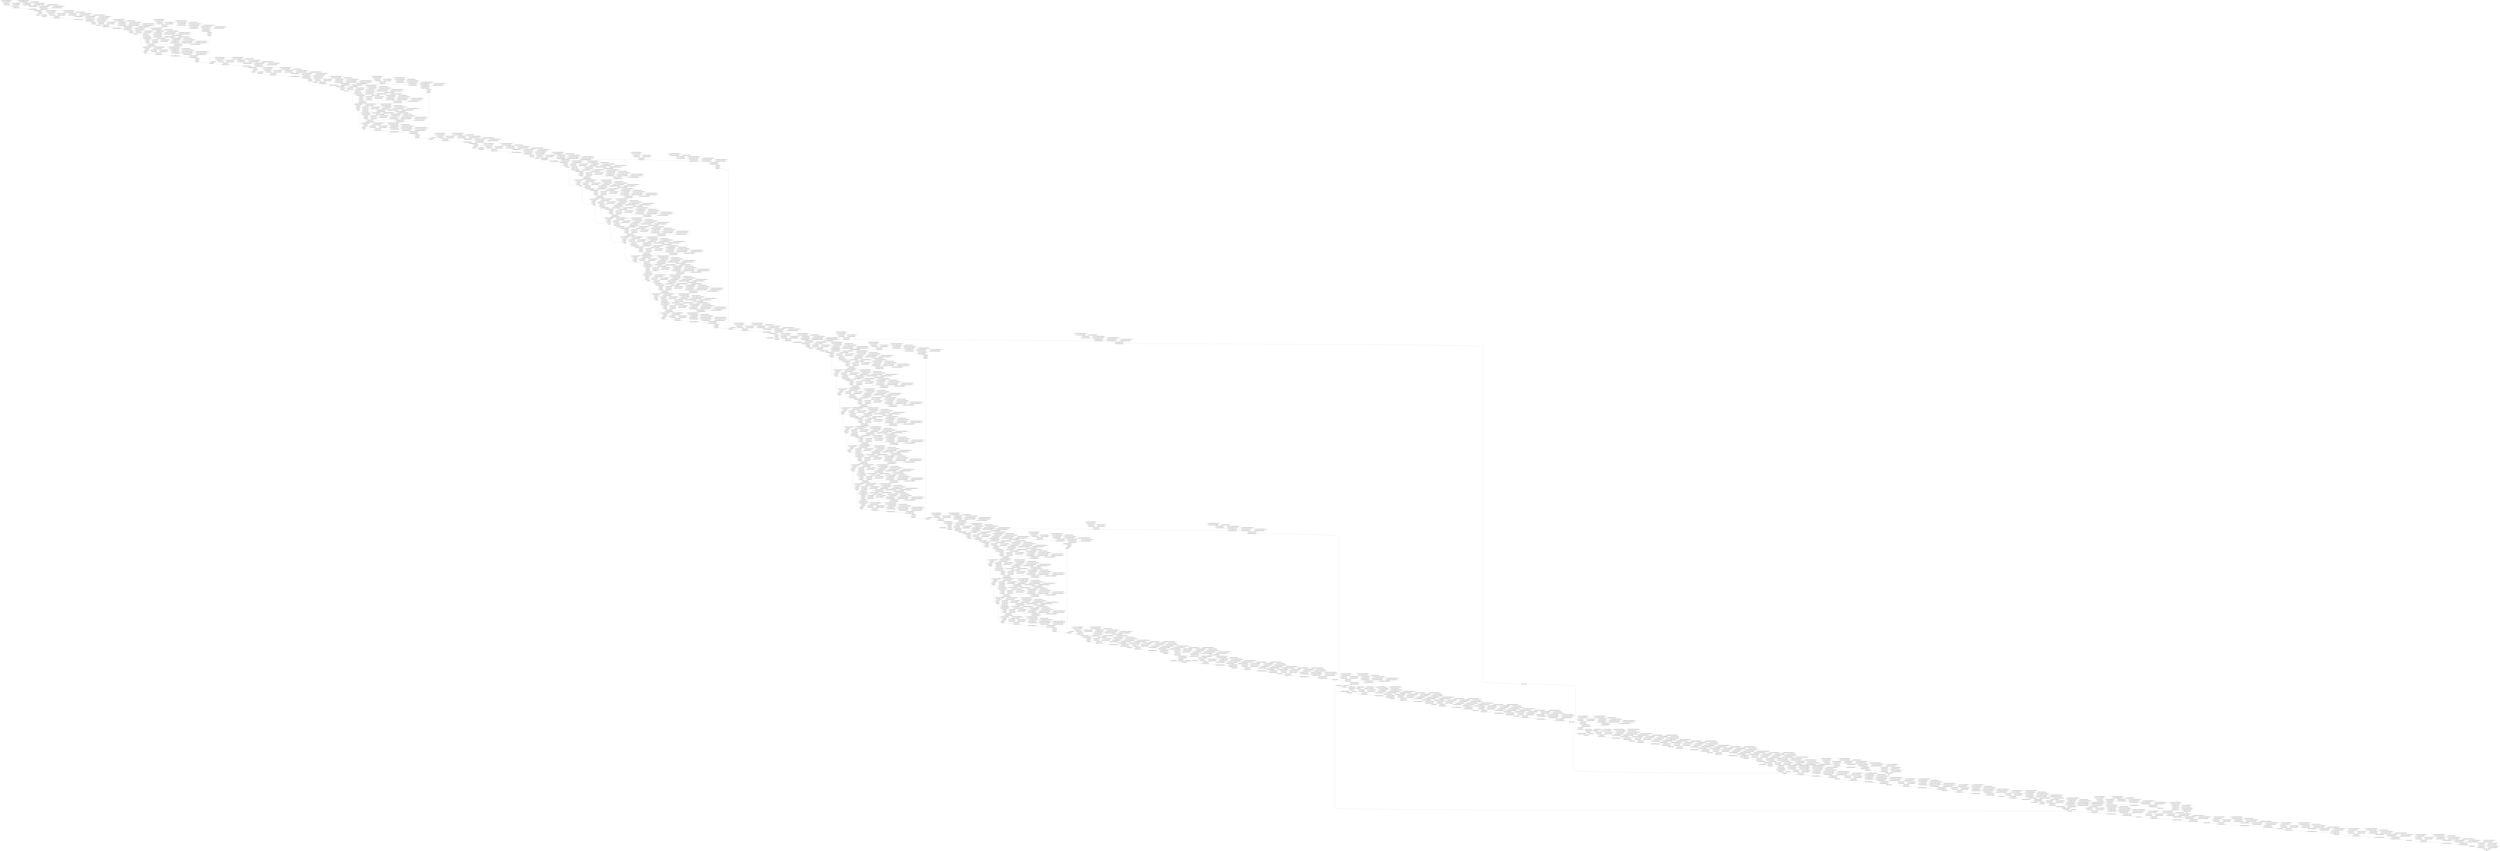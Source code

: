 strict digraph  {
self [op=Placeholder];
"yolo_v4/nncf_wrapper_conv2d/Sigmoid/ReadVariableOp/resource" [op=Placeholder];
"yolo_v4/nncf_wrapper_conv2d/Sigmoid/ReadVariableOp" [op=ReadVariableOp];
"yolo_v4/nncf_wrapper_conv2d/Sigmoid" [op=Sigmoid];
"yolo_v4/nncf_wrapper_conv2d/Round" [op=Round];
"yolo_v4/nncf_wrapper_conv2d/ReadVariableOp/resource" [op=Placeholder];
"yolo_v4/nncf_wrapper_conv2d/ReadVariableOp" [op=ReadVariableOp];
"yolo_v4/nncf_wrapper_conv2d/mul" [op=Mul];
"yolo_v4/nncf_wrapper_conv2d/Conv2D" [op=Conv2D];
"yolo_v4/sync_batch_normalization/batchnorm/ReadVariableOp/resource" [op=Placeholder];
"yolo_v4/sync_batch_normalization/batchnorm/ReadVariableOp" [op=ReadVariableOp];
"yolo_v4/sync_batch_normalization/batchnorm/add/y" [op=Const];
"yolo_v4/sync_batch_normalization/batchnorm/add" [op=AddV2];
"yolo_v4/sync_batch_normalization/batchnorm/Rsqrt" [op=Rsqrt];
"yolo_v4/sync_batch_normalization/batchnorm/mul/ReadVariableOp/resource" [op=Placeholder];
"yolo_v4/sync_batch_normalization/batchnorm/mul/ReadVariableOp" [op=ReadVariableOp];
"yolo_v4/sync_batch_normalization/batchnorm/mul" [op=Mul];
"yolo_v4/sync_batch_normalization/batchnorm/mul_1" [op=Mul];
"yolo_v4/sync_batch_normalization/batchnorm/ReadVariableOp_1/resource" [op=Placeholder];
"yolo_v4/sync_batch_normalization/batchnorm/ReadVariableOp_1" [op=ReadVariableOp];
"yolo_v4/sync_batch_normalization/batchnorm/mul_2" [op=Mul];
"yolo_v4/sync_batch_normalization/batchnorm/ReadVariableOp_2/resource" [op=Placeholder];
"yolo_v4/sync_batch_normalization/batchnorm/ReadVariableOp_2" [op=ReadVariableOp];
"yolo_v4/sync_batch_normalization/batchnorm/sub" [op=Sub];
"yolo_v4/sync_batch_normalization/batchnorm/add_1" [op=AddV2];
"yolo_v4/activation/Softplus" [op=Softplus];
"yolo_v4/activation/Tanh" [op=Tanh];
"yolo_v4/activation/mul" [op=Mul];
"yolo_v4/zero_padding2d/Pad/paddings" [op=Const];
"yolo_v4/zero_padding2d/Pad" [op=Pad];
"yolo_v4/nncf_wrapper_conv2d_1/Sigmoid/ReadVariableOp/resource" [op=Placeholder];
"yolo_v4/nncf_wrapper_conv2d_1/Sigmoid/ReadVariableOp" [op=ReadVariableOp];
"yolo_v4/nncf_wrapper_conv2d_1/Sigmoid" [op=Sigmoid];
"yolo_v4/nncf_wrapper_conv2d_1/Round" [op=Round];
"yolo_v4/nncf_wrapper_conv2d_1/ReadVariableOp/resource" [op=Placeholder];
"yolo_v4/nncf_wrapper_conv2d_1/ReadVariableOp" [op=ReadVariableOp];
"yolo_v4/nncf_wrapper_conv2d_1/mul" [op=Mul];
"yolo_v4/nncf_wrapper_conv2d_1/Conv2D" [op=Conv2D];
"yolo_v4/sync_batch_normalization_1/batchnorm/ReadVariableOp/resource" [op=Placeholder];
"yolo_v4/sync_batch_normalization_1/batchnorm/ReadVariableOp" [op=ReadVariableOp];
"yolo_v4/sync_batch_normalization_1/batchnorm/add/y" [op=Const];
"yolo_v4/sync_batch_normalization_1/batchnorm/add" [op=AddV2];
"yolo_v4/sync_batch_normalization_1/batchnorm/Rsqrt" [op=Rsqrt];
"yolo_v4/sync_batch_normalization_1/batchnorm/mul/ReadVariableOp/resource" [op=Placeholder];
"yolo_v4/sync_batch_normalization_1/batchnorm/mul/ReadVariableOp" [op=ReadVariableOp];
"yolo_v4/sync_batch_normalization_1/batchnorm/mul" [op=Mul];
"yolo_v4/sync_batch_normalization_1/batchnorm/mul_1" [op=Mul];
"yolo_v4/sync_batch_normalization_1/batchnorm/ReadVariableOp_1/resource" [op=Placeholder];
"yolo_v4/sync_batch_normalization_1/batchnorm/ReadVariableOp_1" [op=ReadVariableOp];
"yolo_v4/sync_batch_normalization_1/batchnorm/mul_2" [op=Mul];
"yolo_v4/sync_batch_normalization_1/batchnorm/ReadVariableOp_2/resource" [op=Placeholder];
"yolo_v4/sync_batch_normalization_1/batchnorm/ReadVariableOp_2" [op=ReadVariableOp];
"yolo_v4/sync_batch_normalization_1/batchnorm/sub" [op=Sub];
"yolo_v4/sync_batch_normalization_1/batchnorm/add_1" [op=AddV2];
"yolo_v4/activation_1/Softplus" [op=Softplus];
"yolo_v4/activation_1/Tanh" [op=Tanh];
"yolo_v4/activation_1/mul" [op=Mul];
"yolo_v4/nncf_wrapper_conv2d_3/Sigmoid/ReadVariableOp/resource" [op=Placeholder];
"yolo_v4/nncf_wrapper_conv2d_3/Sigmoid/ReadVariableOp" [op=ReadVariableOp];
"yolo_v4/nncf_wrapper_conv2d_3/Sigmoid" [op=Sigmoid];
"yolo_v4/nncf_wrapper_conv2d_3/Round" [op=Round];
"yolo_v4/nncf_wrapper_conv2d_3/ReadVariableOp/resource" [op=Placeholder];
"yolo_v4/nncf_wrapper_conv2d_3/ReadVariableOp" [op=ReadVariableOp];
"yolo_v4/nncf_wrapper_conv2d_3/mul" [op=Mul];
"yolo_v4/nncf_wrapper_conv2d_3/Conv2D" [op=Conv2D];
"yolo_v4/sync_batch_normalization_3/batchnorm/ReadVariableOp/resource" [op=Placeholder];
"yolo_v4/sync_batch_normalization_3/batchnorm/ReadVariableOp" [op=ReadVariableOp];
"yolo_v4/sync_batch_normalization_3/batchnorm/add/y" [op=Const];
"yolo_v4/sync_batch_normalization_3/batchnorm/add" [op=AddV2];
"yolo_v4/sync_batch_normalization_3/batchnorm/Rsqrt" [op=Rsqrt];
"yolo_v4/sync_batch_normalization_3/batchnorm/mul/ReadVariableOp/resource" [op=Placeholder];
"yolo_v4/sync_batch_normalization_3/batchnorm/mul/ReadVariableOp" [op=ReadVariableOp];
"yolo_v4/sync_batch_normalization_3/batchnorm/mul" [op=Mul];
"yolo_v4/sync_batch_normalization_3/batchnorm/mul_1" [op=Mul];
"yolo_v4/sync_batch_normalization_3/batchnorm/ReadVariableOp_1/resource" [op=Placeholder];
"yolo_v4/sync_batch_normalization_3/batchnorm/ReadVariableOp_1" [op=ReadVariableOp];
"yolo_v4/sync_batch_normalization_3/batchnorm/mul_2" [op=Mul];
"yolo_v4/sync_batch_normalization_3/batchnorm/ReadVariableOp_2/resource" [op=Placeholder];
"yolo_v4/sync_batch_normalization_3/batchnorm/ReadVariableOp_2" [op=ReadVariableOp];
"yolo_v4/sync_batch_normalization_3/batchnorm/sub" [op=Sub];
"yolo_v4/sync_batch_normalization_3/batchnorm/add_1" [op=AddV2];
"yolo_v4/activation_3/Softplus" [op=Softplus];
"yolo_v4/activation_3/Tanh" [op=Tanh];
"yolo_v4/activation_3/mul" [op=Mul];
"yolo_v4/nncf_wrapper_conv2d_4/Sigmoid/ReadVariableOp/resource" [op=Placeholder];
"yolo_v4/nncf_wrapper_conv2d_4/Sigmoid/ReadVariableOp" [op=ReadVariableOp];
"yolo_v4/nncf_wrapper_conv2d_4/Sigmoid" [op=Sigmoid];
"yolo_v4/nncf_wrapper_conv2d_4/Round" [op=Round];
"yolo_v4/nncf_wrapper_conv2d_4/ReadVariableOp/resource" [op=Placeholder];
"yolo_v4/nncf_wrapper_conv2d_4/ReadVariableOp" [op=ReadVariableOp];
"yolo_v4/nncf_wrapper_conv2d_4/mul" [op=Mul];
"yolo_v4/nncf_wrapper_conv2d_4/Conv2D" [op=Conv2D];
"yolo_v4/sync_batch_normalization_4/batchnorm/ReadVariableOp/resource" [op=Placeholder];
"yolo_v4/sync_batch_normalization_4/batchnorm/ReadVariableOp" [op=ReadVariableOp];
"yolo_v4/sync_batch_normalization_4/batchnorm/add/y" [op=Const];
"yolo_v4/sync_batch_normalization_4/batchnorm/add" [op=AddV2];
"yolo_v4/sync_batch_normalization_4/batchnorm/Rsqrt" [op=Rsqrt];
"yolo_v4/sync_batch_normalization_4/batchnorm/mul/ReadVariableOp/resource" [op=Placeholder];
"yolo_v4/sync_batch_normalization_4/batchnorm/mul/ReadVariableOp" [op=ReadVariableOp];
"yolo_v4/sync_batch_normalization_4/batchnorm/mul" [op=Mul];
"yolo_v4/sync_batch_normalization_4/batchnorm/mul_1" [op=Mul];
"yolo_v4/sync_batch_normalization_4/batchnorm/ReadVariableOp_1/resource" [op=Placeholder];
"yolo_v4/sync_batch_normalization_4/batchnorm/ReadVariableOp_1" [op=ReadVariableOp];
"yolo_v4/sync_batch_normalization_4/batchnorm/mul_2" [op=Mul];
"yolo_v4/sync_batch_normalization_4/batchnorm/ReadVariableOp_2/resource" [op=Placeholder];
"yolo_v4/sync_batch_normalization_4/batchnorm/ReadVariableOp_2" [op=ReadVariableOp];
"yolo_v4/sync_batch_normalization_4/batchnorm/sub" [op=Sub];
"yolo_v4/sync_batch_normalization_4/batchnorm/add_1" [op=AddV2];
"yolo_v4/activation_4/Softplus" [op=Softplus];
"yolo_v4/activation_4/Tanh" [op=Tanh];
"yolo_v4/activation_4/mul" [op=Mul];
"yolo_v4/nncf_wrapper_conv2d_5/Sigmoid/ReadVariableOp/resource" [op=Placeholder];
"yolo_v4/nncf_wrapper_conv2d_5/Sigmoid/ReadVariableOp" [op=ReadVariableOp];
"yolo_v4/nncf_wrapper_conv2d_5/Sigmoid" [op=Sigmoid];
"yolo_v4/nncf_wrapper_conv2d_5/Round" [op=Round];
"yolo_v4/nncf_wrapper_conv2d_5/ReadVariableOp/resource" [op=Placeholder];
"yolo_v4/nncf_wrapper_conv2d_5/ReadVariableOp" [op=ReadVariableOp];
"yolo_v4/nncf_wrapper_conv2d_5/mul" [op=Mul];
"yolo_v4/nncf_wrapper_conv2d_5/Conv2D" [op=Conv2D];
"yolo_v4/sync_batch_normalization_5/batchnorm/ReadVariableOp/resource" [op=Placeholder];
"yolo_v4/sync_batch_normalization_5/batchnorm/ReadVariableOp" [op=ReadVariableOp];
"yolo_v4/sync_batch_normalization_5/batchnorm/add/y" [op=Const];
"yolo_v4/sync_batch_normalization_5/batchnorm/add" [op=AddV2];
"yolo_v4/sync_batch_normalization_5/batchnorm/Rsqrt" [op=Rsqrt];
"yolo_v4/sync_batch_normalization_5/batchnorm/mul/ReadVariableOp/resource" [op=Placeholder];
"yolo_v4/sync_batch_normalization_5/batchnorm/mul/ReadVariableOp" [op=ReadVariableOp];
"yolo_v4/sync_batch_normalization_5/batchnorm/mul" [op=Mul];
"yolo_v4/sync_batch_normalization_5/batchnorm/mul_1" [op=Mul];
"yolo_v4/sync_batch_normalization_5/batchnorm/ReadVariableOp_1/resource" [op=Placeholder];
"yolo_v4/sync_batch_normalization_5/batchnorm/ReadVariableOp_1" [op=ReadVariableOp];
"yolo_v4/sync_batch_normalization_5/batchnorm/mul_2" [op=Mul];
"yolo_v4/sync_batch_normalization_5/batchnorm/ReadVariableOp_2/resource" [op=Placeholder];
"yolo_v4/sync_batch_normalization_5/batchnorm/ReadVariableOp_2" [op=ReadVariableOp];
"yolo_v4/sync_batch_normalization_5/batchnorm/sub" [op=Sub];
"yolo_v4/sync_batch_normalization_5/batchnorm/add_1" [op=AddV2];
"yolo_v4/activation_5/Softplus" [op=Softplus];
"yolo_v4/activation_5/Tanh" [op=Tanh];
"yolo_v4/activation_5/mul" [op=Mul];
"yolo_v4/add/add" [op=AddV2];
"yolo_v4/nncf_wrapper_conv2d_2/Sigmoid/ReadVariableOp/resource" [op=Placeholder];
"yolo_v4/nncf_wrapper_conv2d_2/Sigmoid/ReadVariableOp" [op=ReadVariableOp];
"yolo_v4/nncf_wrapper_conv2d_2/Sigmoid" [op=Sigmoid];
"yolo_v4/nncf_wrapper_conv2d_2/Round" [op=Round];
"yolo_v4/nncf_wrapper_conv2d_2/ReadVariableOp/resource" [op=Placeholder];
"yolo_v4/nncf_wrapper_conv2d_2/ReadVariableOp" [op=ReadVariableOp];
"yolo_v4/nncf_wrapper_conv2d_2/mul" [op=Mul];
"yolo_v4/nncf_wrapper_conv2d_2/Conv2D" [op=Conv2D];
"yolo_v4/nncf_wrapper_conv2d_6/Sigmoid/ReadVariableOp/resource" [op=Placeholder];
"yolo_v4/nncf_wrapper_conv2d_6/Sigmoid/ReadVariableOp" [op=ReadVariableOp];
"yolo_v4/nncf_wrapper_conv2d_6/Sigmoid" [op=Sigmoid];
"yolo_v4/nncf_wrapper_conv2d_6/Round" [op=Round];
"yolo_v4/nncf_wrapper_conv2d_6/ReadVariableOp/resource" [op=Placeholder];
"yolo_v4/nncf_wrapper_conv2d_6/ReadVariableOp" [op=ReadVariableOp];
"yolo_v4/nncf_wrapper_conv2d_6/mul" [op=Mul];
"yolo_v4/nncf_wrapper_conv2d_6/Conv2D" [op=Conv2D];
"yolo_v4/sync_batch_normalization_2/batchnorm/ReadVariableOp/resource" [op=Placeholder];
"yolo_v4/sync_batch_normalization_2/batchnorm/ReadVariableOp" [op=ReadVariableOp];
"yolo_v4/sync_batch_normalization_2/batchnorm/add/y" [op=Const];
"yolo_v4/sync_batch_normalization_2/batchnorm/add" [op=AddV2];
"yolo_v4/sync_batch_normalization_2/batchnorm/Rsqrt" [op=Rsqrt];
"yolo_v4/sync_batch_normalization_2/batchnorm/mul/ReadVariableOp/resource" [op=Placeholder];
"yolo_v4/sync_batch_normalization_2/batchnorm/mul/ReadVariableOp" [op=ReadVariableOp];
"yolo_v4/sync_batch_normalization_2/batchnorm/mul" [op=Mul];
"yolo_v4/sync_batch_normalization_2/batchnorm/mul_1" [op=Mul];
"yolo_v4/sync_batch_normalization_2/batchnorm/ReadVariableOp_1/resource" [op=Placeholder];
"yolo_v4/sync_batch_normalization_2/batchnorm/ReadVariableOp_1" [op=ReadVariableOp];
"yolo_v4/sync_batch_normalization_2/batchnorm/mul_2" [op=Mul];
"yolo_v4/sync_batch_normalization_2/batchnorm/ReadVariableOp_2/resource" [op=Placeholder];
"yolo_v4/sync_batch_normalization_2/batchnorm/ReadVariableOp_2" [op=ReadVariableOp];
"yolo_v4/sync_batch_normalization_2/batchnorm/sub" [op=Sub];
"yolo_v4/sync_batch_normalization_2/batchnorm/add_1" [op=AddV2];
"yolo_v4/sync_batch_normalization_6/batchnorm/ReadVariableOp/resource" [op=Placeholder];
"yolo_v4/sync_batch_normalization_6/batchnorm/ReadVariableOp" [op=ReadVariableOp];
"yolo_v4/sync_batch_normalization_6/batchnorm/add/y" [op=Const];
"yolo_v4/sync_batch_normalization_6/batchnorm/add" [op=AddV2];
"yolo_v4/sync_batch_normalization_6/batchnorm/Rsqrt" [op=Rsqrt];
"yolo_v4/sync_batch_normalization_6/batchnorm/mul/ReadVariableOp/resource" [op=Placeholder];
"yolo_v4/sync_batch_normalization_6/batchnorm/mul/ReadVariableOp" [op=ReadVariableOp];
"yolo_v4/sync_batch_normalization_6/batchnorm/mul" [op=Mul];
"yolo_v4/sync_batch_normalization_6/batchnorm/mul_1" [op=Mul];
"yolo_v4/sync_batch_normalization_6/batchnorm/ReadVariableOp_1/resource" [op=Placeholder];
"yolo_v4/sync_batch_normalization_6/batchnorm/ReadVariableOp_1" [op=ReadVariableOp];
"yolo_v4/sync_batch_normalization_6/batchnorm/mul_2" [op=Mul];
"yolo_v4/sync_batch_normalization_6/batchnorm/ReadVariableOp_2/resource" [op=Placeholder];
"yolo_v4/sync_batch_normalization_6/batchnorm/ReadVariableOp_2" [op=ReadVariableOp];
"yolo_v4/sync_batch_normalization_6/batchnorm/sub" [op=Sub];
"yolo_v4/sync_batch_normalization_6/batchnorm/add_1" [op=AddV2];
"yolo_v4/activation_6/Softplus" [op=Softplus];
"yolo_v4/activation_6/Tanh" [op=Tanh];
"yolo_v4/activation_6/mul" [op=Mul];
"yolo_v4/activation_2/Softplus" [op=Softplus];
"yolo_v4/activation_2/Tanh" [op=Tanh];
"yolo_v4/activation_2/mul" [op=Mul];
"yolo_v4/concatenate/concat/axis" [op=Const];
"yolo_v4/concatenate/concat" [op=ConcatV2];
"yolo_v4/nncf_wrapper_conv2d_7/Sigmoid/ReadVariableOp/resource" [op=Placeholder];
"yolo_v4/nncf_wrapper_conv2d_7/Sigmoid/ReadVariableOp" [op=ReadVariableOp];
"yolo_v4/nncf_wrapper_conv2d_7/Sigmoid" [op=Sigmoid];
"yolo_v4/nncf_wrapper_conv2d_7/Round" [op=Round];
"yolo_v4/nncf_wrapper_conv2d_7/ReadVariableOp/resource" [op=Placeholder];
"yolo_v4/nncf_wrapper_conv2d_7/ReadVariableOp" [op=ReadVariableOp];
"yolo_v4/nncf_wrapper_conv2d_7/mul" [op=Mul];
"yolo_v4/nncf_wrapper_conv2d_7/Conv2D" [op=Conv2D];
"yolo_v4/sync_batch_normalization_7/batchnorm/ReadVariableOp/resource" [op=Placeholder];
"yolo_v4/sync_batch_normalization_7/batchnorm/ReadVariableOp" [op=ReadVariableOp];
"yolo_v4/sync_batch_normalization_7/batchnorm/add/y" [op=Const];
"yolo_v4/sync_batch_normalization_7/batchnorm/add" [op=AddV2];
"yolo_v4/sync_batch_normalization_7/batchnorm/Rsqrt" [op=Rsqrt];
"yolo_v4/sync_batch_normalization_7/batchnorm/mul/ReadVariableOp/resource" [op=Placeholder];
"yolo_v4/sync_batch_normalization_7/batchnorm/mul/ReadVariableOp" [op=ReadVariableOp];
"yolo_v4/sync_batch_normalization_7/batchnorm/mul" [op=Mul];
"yolo_v4/sync_batch_normalization_7/batchnorm/mul_1" [op=Mul];
"yolo_v4/sync_batch_normalization_7/batchnorm/ReadVariableOp_1/resource" [op=Placeholder];
"yolo_v4/sync_batch_normalization_7/batchnorm/ReadVariableOp_1" [op=ReadVariableOp];
"yolo_v4/sync_batch_normalization_7/batchnorm/mul_2" [op=Mul];
"yolo_v4/sync_batch_normalization_7/batchnorm/ReadVariableOp_2/resource" [op=Placeholder];
"yolo_v4/sync_batch_normalization_7/batchnorm/ReadVariableOp_2" [op=ReadVariableOp];
"yolo_v4/sync_batch_normalization_7/batchnorm/sub" [op=Sub];
"yolo_v4/sync_batch_normalization_7/batchnorm/add_1" [op=AddV2];
"yolo_v4/activation_7/Softplus" [op=Softplus];
"yolo_v4/activation_7/Tanh" [op=Tanh];
"yolo_v4/activation_7/mul" [op=Mul];
"yolo_v4/zero_padding2d_1/Pad/paddings" [op=Const];
"yolo_v4/zero_padding2d_1/Pad" [op=Pad];
"yolo_v4/nncf_wrapper_conv2d_8/Sigmoid/ReadVariableOp/resource" [op=Placeholder];
"yolo_v4/nncf_wrapper_conv2d_8/Sigmoid/ReadVariableOp" [op=ReadVariableOp];
"yolo_v4/nncf_wrapper_conv2d_8/Sigmoid" [op=Sigmoid];
"yolo_v4/nncf_wrapper_conv2d_8/Round" [op=Round];
"yolo_v4/nncf_wrapper_conv2d_8/ReadVariableOp/resource" [op=Placeholder];
"yolo_v4/nncf_wrapper_conv2d_8/ReadVariableOp" [op=ReadVariableOp];
"yolo_v4/nncf_wrapper_conv2d_8/mul" [op=Mul];
"yolo_v4/nncf_wrapper_conv2d_8/Conv2D" [op=Conv2D];
"yolo_v4/sync_batch_normalization_8/batchnorm/ReadVariableOp/resource" [op=Placeholder];
"yolo_v4/sync_batch_normalization_8/batchnorm/ReadVariableOp" [op=ReadVariableOp];
"yolo_v4/sync_batch_normalization_8/batchnorm/add/y" [op=Const];
"yolo_v4/sync_batch_normalization_8/batchnorm/add" [op=AddV2];
"yolo_v4/sync_batch_normalization_8/batchnorm/Rsqrt" [op=Rsqrt];
"yolo_v4/sync_batch_normalization_8/batchnorm/mul/ReadVariableOp/resource" [op=Placeholder];
"yolo_v4/sync_batch_normalization_8/batchnorm/mul/ReadVariableOp" [op=ReadVariableOp];
"yolo_v4/sync_batch_normalization_8/batchnorm/mul" [op=Mul];
"yolo_v4/sync_batch_normalization_8/batchnorm/mul_1" [op=Mul];
"yolo_v4/sync_batch_normalization_8/batchnorm/ReadVariableOp_1/resource" [op=Placeholder];
"yolo_v4/sync_batch_normalization_8/batchnorm/ReadVariableOp_1" [op=ReadVariableOp];
"yolo_v4/sync_batch_normalization_8/batchnorm/mul_2" [op=Mul];
"yolo_v4/sync_batch_normalization_8/batchnorm/ReadVariableOp_2/resource" [op=Placeholder];
"yolo_v4/sync_batch_normalization_8/batchnorm/ReadVariableOp_2" [op=ReadVariableOp];
"yolo_v4/sync_batch_normalization_8/batchnorm/sub" [op=Sub];
"yolo_v4/sync_batch_normalization_8/batchnorm/add_1" [op=AddV2];
"yolo_v4/activation_8/Softplus" [op=Softplus];
"yolo_v4/activation_8/Tanh" [op=Tanh];
"yolo_v4/activation_8/mul" [op=Mul];
"yolo_v4/nncf_wrapper_conv2d_10/Sigmoid/ReadVariableOp/resource" [op=Placeholder];
"yolo_v4/nncf_wrapper_conv2d_10/Sigmoid/ReadVariableOp" [op=ReadVariableOp];
"yolo_v4/nncf_wrapper_conv2d_10/Sigmoid" [op=Sigmoid];
"yolo_v4/nncf_wrapper_conv2d_10/Round" [op=Round];
"yolo_v4/nncf_wrapper_conv2d_10/ReadVariableOp/resource" [op=Placeholder];
"yolo_v4/nncf_wrapper_conv2d_10/ReadVariableOp" [op=ReadVariableOp];
"yolo_v4/nncf_wrapper_conv2d_10/mul" [op=Mul];
"yolo_v4/nncf_wrapper_conv2d_10/Conv2D" [op=Conv2D];
"yolo_v4/sync_batch_normalization_10/batchnorm/ReadVariableOp/resource" [op=Placeholder];
"yolo_v4/sync_batch_normalization_10/batchnorm/ReadVariableOp" [op=ReadVariableOp];
"yolo_v4/sync_batch_normalization_10/batchnorm/add/y" [op=Const];
"yolo_v4/sync_batch_normalization_10/batchnorm/add" [op=AddV2];
"yolo_v4/sync_batch_normalization_10/batchnorm/Rsqrt" [op=Rsqrt];
"yolo_v4/sync_batch_normalization_10/batchnorm/mul/ReadVariableOp/resource" [op=Placeholder];
"yolo_v4/sync_batch_normalization_10/batchnorm/mul/ReadVariableOp" [op=ReadVariableOp];
"yolo_v4/sync_batch_normalization_10/batchnorm/mul" [op=Mul];
"yolo_v4/sync_batch_normalization_10/batchnorm/mul_1" [op=Mul];
"yolo_v4/sync_batch_normalization_10/batchnorm/ReadVariableOp_1/resource" [op=Placeholder];
"yolo_v4/sync_batch_normalization_10/batchnorm/ReadVariableOp_1" [op=ReadVariableOp];
"yolo_v4/sync_batch_normalization_10/batchnorm/mul_2" [op=Mul];
"yolo_v4/sync_batch_normalization_10/batchnorm/ReadVariableOp_2/resource" [op=Placeholder];
"yolo_v4/sync_batch_normalization_10/batchnorm/ReadVariableOp_2" [op=ReadVariableOp];
"yolo_v4/sync_batch_normalization_10/batchnorm/sub" [op=Sub];
"yolo_v4/sync_batch_normalization_10/batchnorm/add_1" [op=AddV2];
"yolo_v4/activation_10/Softplus" [op=Softplus];
"yolo_v4/activation_10/Tanh" [op=Tanh];
"yolo_v4/activation_10/mul" [op=Mul];
"yolo_v4/nncf_wrapper_conv2d_11/Sigmoid/ReadVariableOp/resource" [op=Placeholder];
"yolo_v4/nncf_wrapper_conv2d_11/Sigmoid/ReadVariableOp" [op=ReadVariableOp];
"yolo_v4/nncf_wrapper_conv2d_11/Sigmoid" [op=Sigmoid];
"yolo_v4/nncf_wrapper_conv2d_11/Round" [op=Round];
"yolo_v4/nncf_wrapper_conv2d_11/ReadVariableOp/resource" [op=Placeholder];
"yolo_v4/nncf_wrapper_conv2d_11/ReadVariableOp" [op=ReadVariableOp];
"yolo_v4/nncf_wrapper_conv2d_11/mul" [op=Mul];
"yolo_v4/nncf_wrapper_conv2d_11/Conv2D" [op=Conv2D];
"yolo_v4/sync_batch_normalization_11/batchnorm/ReadVariableOp/resource" [op=Placeholder];
"yolo_v4/sync_batch_normalization_11/batchnorm/ReadVariableOp" [op=ReadVariableOp];
"yolo_v4/sync_batch_normalization_11/batchnorm/add/y" [op=Const];
"yolo_v4/sync_batch_normalization_11/batchnorm/add" [op=AddV2];
"yolo_v4/sync_batch_normalization_11/batchnorm/Rsqrt" [op=Rsqrt];
"yolo_v4/sync_batch_normalization_11/batchnorm/mul/ReadVariableOp/resource" [op=Placeholder];
"yolo_v4/sync_batch_normalization_11/batchnorm/mul/ReadVariableOp" [op=ReadVariableOp];
"yolo_v4/sync_batch_normalization_11/batchnorm/mul" [op=Mul];
"yolo_v4/sync_batch_normalization_11/batchnorm/mul_1" [op=Mul];
"yolo_v4/sync_batch_normalization_11/batchnorm/ReadVariableOp_1/resource" [op=Placeholder];
"yolo_v4/sync_batch_normalization_11/batchnorm/ReadVariableOp_1" [op=ReadVariableOp];
"yolo_v4/sync_batch_normalization_11/batchnorm/mul_2" [op=Mul];
"yolo_v4/sync_batch_normalization_11/batchnorm/ReadVariableOp_2/resource" [op=Placeholder];
"yolo_v4/sync_batch_normalization_11/batchnorm/ReadVariableOp_2" [op=ReadVariableOp];
"yolo_v4/sync_batch_normalization_11/batchnorm/sub" [op=Sub];
"yolo_v4/sync_batch_normalization_11/batchnorm/add_1" [op=AddV2];
"yolo_v4/activation_11/Softplus" [op=Softplus];
"yolo_v4/activation_11/Tanh" [op=Tanh];
"yolo_v4/activation_11/mul" [op=Mul];
"yolo_v4/nncf_wrapper_conv2d_12/Sigmoid/ReadVariableOp/resource" [op=Placeholder];
"yolo_v4/nncf_wrapper_conv2d_12/Sigmoid/ReadVariableOp" [op=ReadVariableOp];
"yolo_v4/nncf_wrapper_conv2d_12/Sigmoid" [op=Sigmoid];
"yolo_v4/nncf_wrapper_conv2d_12/Round" [op=Round];
"yolo_v4/nncf_wrapper_conv2d_12/ReadVariableOp/resource" [op=Placeholder];
"yolo_v4/nncf_wrapper_conv2d_12/ReadVariableOp" [op=ReadVariableOp];
"yolo_v4/nncf_wrapper_conv2d_12/mul" [op=Mul];
"yolo_v4/nncf_wrapper_conv2d_12/Conv2D" [op=Conv2D];
"yolo_v4/sync_batch_normalization_12/batchnorm/ReadVariableOp/resource" [op=Placeholder];
"yolo_v4/sync_batch_normalization_12/batchnorm/ReadVariableOp" [op=ReadVariableOp];
"yolo_v4/sync_batch_normalization_12/batchnorm/add/y" [op=Const];
"yolo_v4/sync_batch_normalization_12/batchnorm/add" [op=AddV2];
"yolo_v4/sync_batch_normalization_12/batchnorm/Rsqrt" [op=Rsqrt];
"yolo_v4/sync_batch_normalization_12/batchnorm/mul/ReadVariableOp/resource" [op=Placeholder];
"yolo_v4/sync_batch_normalization_12/batchnorm/mul/ReadVariableOp" [op=ReadVariableOp];
"yolo_v4/sync_batch_normalization_12/batchnorm/mul" [op=Mul];
"yolo_v4/sync_batch_normalization_12/batchnorm/mul_1" [op=Mul];
"yolo_v4/sync_batch_normalization_12/batchnorm/ReadVariableOp_1/resource" [op=Placeholder];
"yolo_v4/sync_batch_normalization_12/batchnorm/ReadVariableOp_1" [op=ReadVariableOp];
"yolo_v4/sync_batch_normalization_12/batchnorm/mul_2" [op=Mul];
"yolo_v4/sync_batch_normalization_12/batchnorm/ReadVariableOp_2/resource" [op=Placeholder];
"yolo_v4/sync_batch_normalization_12/batchnorm/ReadVariableOp_2" [op=ReadVariableOp];
"yolo_v4/sync_batch_normalization_12/batchnorm/sub" [op=Sub];
"yolo_v4/sync_batch_normalization_12/batchnorm/add_1" [op=AddV2];
"yolo_v4/activation_12/Softplus" [op=Softplus];
"yolo_v4/activation_12/Tanh" [op=Tanh];
"yolo_v4/activation_12/mul" [op=Mul];
"yolo_v4/add_1/add" [op=AddV2];
"yolo_v4/nncf_wrapper_conv2d_13/Sigmoid/ReadVariableOp/resource" [op=Placeholder];
"yolo_v4/nncf_wrapper_conv2d_13/Sigmoid/ReadVariableOp" [op=ReadVariableOp];
"yolo_v4/nncf_wrapper_conv2d_13/Sigmoid" [op=Sigmoid];
"yolo_v4/nncf_wrapper_conv2d_13/Round" [op=Round];
"yolo_v4/nncf_wrapper_conv2d_13/ReadVariableOp/resource" [op=Placeholder];
"yolo_v4/nncf_wrapper_conv2d_13/ReadVariableOp" [op=ReadVariableOp];
"yolo_v4/nncf_wrapper_conv2d_13/mul" [op=Mul];
"yolo_v4/nncf_wrapper_conv2d_13/Conv2D" [op=Conv2D];
"yolo_v4/sync_batch_normalization_13/batchnorm/ReadVariableOp/resource" [op=Placeholder];
"yolo_v4/sync_batch_normalization_13/batchnorm/ReadVariableOp" [op=ReadVariableOp];
"yolo_v4/sync_batch_normalization_13/batchnorm/add/y" [op=Const];
"yolo_v4/sync_batch_normalization_13/batchnorm/add" [op=AddV2];
"yolo_v4/sync_batch_normalization_13/batchnorm/Rsqrt" [op=Rsqrt];
"yolo_v4/sync_batch_normalization_13/batchnorm/mul/ReadVariableOp/resource" [op=Placeholder];
"yolo_v4/sync_batch_normalization_13/batchnorm/mul/ReadVariableOp" [op=ReadVariableOp];
"yolo_v4/sync_batch_normalization_13/batchnorm/mul" [op=Mul];
"yolo_v4/sync_batch_normalization_13/batchnorm/mul_1" [op=Mul];
"yolo_v4/sync_batch_normalization_13/batchnorm/ReadVariableOp_1/resource" [op=Placeholder];
"yolo_v4/sync_batch_normalization_13/batchnorm/ReadVariableOp_1" [op=ReadVariableOp];
"yolo_v4/sync_batch_normalization_13/batchnorm/mul_2" [op=Mul];
"yolo_v4/sync_batch_normalization_13/batchnorm/ReadVariableOp_2/resource" [op=Placeholder];
"yolo_v4/sync_batch_normalization_13/batchnorm/ReadVariableOp_2" [op=ReadVariableOp];
"yolo_v4/sync_batch_normalization_13/batchnorm/sub" [op=Sub];
"yolo_v4/sync_batch_normalization_13/batchnorm/add_1" [op=AddV2];
"yolo_v4/activation_13/Softplus" [op=Softplus];
"yolo_v4/activation_13/Tanh" [op=Tanh];
"yolo_v4/activation_13/mul" [op=Mul];
"yolo_v4/nncf_wrapper_conv2d_14/Sigmoid/ReadVariableOp/resource" [op=Placeholder];
"yolo_v4/nncf_wrapper_conv2d_14/Sigmoid/ReadVariableOp" [op=ReadVariableOp];
"yolo_v4/nncf_wrapper_conv2d_14/Sigmoid" [op=Sigmoid];
"yolo_v4/nncf_wrapper_conv2d_14/Round" [op=Round];
"yolo_v4/nncf_wrapper_conv2d_14/ReadVariableOp/resource" [op=Placeholder];
"yolo_v4/nncf_wrapper_conv2d_14/ReadVariableOp" [op=ReadVariableOp];
"yolo_v4/nncf_wrapper_conv2d_14/mul" [op=Mul];
"yolo_v4/nncf_wrapper_conv2d_14/Conv2D" [op=Conv2D];
"yolo_v4/sync_batch_normalization_14/batchnorm/ReadVariableOp/resource" [op=Placeholder];
"yolo_v4/sync_batch_normalization_14/batchnorm/ReadVariableOp" [op=ReadVariableOp];
"yolo_v4/sync_batch_normalization_14/batchnorm/add/y" [op=Const];
"yolo_v4/sync_batch_normalization_14/batchnorm/add" [op=AddV2];
"yolo_v4/sync_batch_normalization_14/batchnorm/Rsqrt" [op=Rsqrt];
"yolo_v4/sync_batch_normalization_14/batchnorm/mul/ReadVariableOp/resource" [op=Placeholder];
"yolo_v4/sync_batch_normalization_14/batchnorm/mul/ReadVariableOp" [op=ReadVariableOp];
"yolo_v4/sync_batch_normalization_14/batchnorm/mul" [op=Mul];
"yolo_v4/sync_batch_normalization_14/batchnorm/mul_1" [op=Mul];
"yolo_v4/sync_batch_normalization_14/batchnorm/ReadVariableOp_1/resource" [op=Placeholder];
"yolo_v4/sync_batch_normalization_14/batchnorm/ReadVariableOp_1" [op=ReadVariableOp];
"yolo_v4/sync_batch_normalization_14/batchnorm/mul_2" [op=Mul];
"yolo_v4/sync_batch_normalization_14/batchnorm/ReadVariableOp_2/resource" [op=Placeholder];
"yolo_v4/sync_batch_normalization_14/batchnorm/ReadVariableOp_2" [op=ReadVariableOp];
"yolo_v4/sync_batch_normalization_14/batchnorm/sub" [op=Sub];
"yolo_v4/sync_batch_normalization_14/batchnorm/add_1" [op=AddV2];
"yolo_v4/activation_14/Softplus" [op=Softplus];
"yolo_v4/activation_14/Tanh" [op=Tanh];
"yolo_v4/activation_14/mul" [op=Mul];
"yolo_v4/add_2/add" [op=AddV2];
"yolo_v4/nncf_wrapper_conv2d_9/Sigmoid/ReadVariableOp/resource" [op=Placeholder];
"yolo_v4/nncf_wrapper_conv2d_9/Sigmoid/ReadVariableOp" [op=ReadVariableOp];
"yolo_v4/nncf_wrapper_conv2d_9/Sigmoid" [op=Sigmoid];
"yolo_v4/nncf_wrapper_conv2d_9/Round" [op=Round];
"yolo_v4/nncf_wrapper_conv2d_9/ReadVariableOp/resource" [op=Placeholder];
"yolo_v4/nncf_wrapper_conv2d_9/ReadVariableOp" [op=ReadVariableOp];
"yolo_v4/nncf_wrapper_conv2d_9/mul" [op=Mul];
"yolo_v4/nncf_wrapper_conv2d_9/Conv2D" [op=Conv2D];
"yolo_v4/nncf_wrapper_conv2d_15/Sigmoid/ReadVariableOp/resource" [op=Placeholder];
"yolo_v4/nncf_wrapper_conv2d_15/Sigmoid/ReadVariableOp" [op=ReadVariableOp];
"yolo_v4/nncf_wrapper_conv2d_15/Sigmoid" [op=Sigmoid];
"yolo_v4/nncf_wrapper_conv2d_15/Round" [op=Round];
"yolo_v4/nncf_wrapper_conv2d_15/ReadVariableOp/resource" [op=Placeholder];
"yolo_v4/nncf_wrapper_conv2d_15/ReadVariableOp" [op=ReadVariableOp];
"yolo_v4/nncf_wrapper_conv2d_15/mul" [op=Mul];
"yolo_v4/nncf_wrapper_conv2d_15/Conv2D" [op=Conv2D];
"yolo_v4/sync_batch_normalization_9/batchnorm/ReadVariableOp/resource" [op=Placeholder];
"yolo_v4/sync_batch_normalization_9/batchnorm/ReadVariableOp" [op=ReadVariableOp];
"yolo_v4/sync_batch_normalization_9/batchnorm/add/y" [op=Const];
"yolo_v4/sync_batch_normalization_9/batchnorm/add" [op=AddV2];
"yolo_v4/sync_batch_normalization_9/batchnorm/Rsqrt" [op=Rsqrt];
"yolo_v4/sync_batch_normalization_9/batchnorm/mul/ReadVariableOp/resource" [op=Placeholder];
"yolo_v4/sync_batch_normalization_9/batchnorm/mul/ReadVariableOp" [op=ReadVariableOp];
"yolo_v4/sync_batch_normalization_9/batchnorm/mul" [op=Mul];
"yolo_v4/sync_batch_normalization_9/batchnorm/mul_1" [op=Mul];
"yolo_v4/sync_batch_normalization_9/batchnorm/ReadVariableOp_1/resource" [op=Placeholder];
"yolo_v4/sync_batch_normalization_9/batchnorm/ReadVariableOp_1" [op=ReadVariableOp];
"yolo_v4/sync_batch_normalization_9/batchnorm/mul_2" [op=Mul];
"yolo_v4/sync_batch_normalization_9/batchnorm/ReadVariableOp_2/resource" [op=Placeholder];
"yolo_v4/sync_batch_normalization_9/batchnorm/ReadVariableOp_2" [op=ReadVariableOp];
"yolo_v4/sync_batch_normalization_9/batchnorm/sub" [op=Sub];
"yolo_v4/sync_batch_normalization_9/batchnorm/add_1" [op=AddV2];
"yolo_v4/sync_batch_normalization_15/batchnorm/ReadVariableOp/resource" [op=Placeholder];
"yolo_v4/sync_batch_normalization_15/batchnorm/ReadVariableOp" [op=ReadVariableOp];
"yolo_v4/sync_batch_normalization_15/batchnorm/add/y" [op=Const];
"yolo_v4/sync_batch_normalization_15/batchnorm/add" [op=AddV2];
"yolo_v4/sync_batch_normalization_15/batchnorm/Rsqrt" [op=Rsqrt];
"yolo_v4/sync_batch_normalization_15/batchnorm/mul/ReadVariableOp/resource" [op=Placeholder];
"yolo_v4/sync_batch_normalization_15/batchnorm/mul/ReadVariableOp" [op=ReadVariableOp];
"yolo_v4/sync_batch_normalization_15/batchnorm/mul" [op=Mul];
"yolo_v4/sync_batch_normalization_15/batchnorm/mul_1" [op=Mul];
"yolo_v4/sync_batch_normalization_15/batchnorm/ReadVariableOp_1/resource" [op=Placeholder];
"yolo_v4/sync_batch_normalization_15/batchnorm/ReadVariableOp_1" [op=ReadVariableOp];
"yolo_v4/sync_batch_normalization_15/batchnorm/mul_2" [op=Mul];
"yolo_v4/sync_batch_normalization_15/batchnorm/ReadVariableOp_2/resource" [op=Placeholder];
"yolo_v4/sync_batch_normalization_15/batchnorm/ReadVariableOp_2" [op=ReadVariableOp];
"yolo_v4/sync_batch_normalization_15/batchnorm/sub" [op=Sub];
"yolo_v4/sync_batch_normalization_15/batchnorm/add_1" [op=AddV2];
"yolo_v4/activation_15/Softplus" [op=Softplus];
"yolo_v4/activation_15/Tanh" [op=Tanh];
"yolo_v4/activation_15/mul" [op=Mul];
"yolo_v4/activation_9/Softplus" [op=Softplus];
"yolo_v4/activation_9/Tanh" [op=Tanh];
"yolo_v4/activation_9/mul" [op=Mul];
"yolo_v4/concatenate_1/concat/axis" [op=Const];
"yolo_v4/concatenate_1/concat" [op=ConcatV2];
"yolo_v4/nncf_wrapper_conv2d_16/Sigmoid/ReadVariableOp/resource" [op=Placeholder];
"yolo_v4/nncf_wrapper_conv2d_16/Sigmoid/ReadVariableOp" [op=ReadVariableOp];
"yolo_v4/nncf_wrapper_conv2d_16/Sigmoid" [op=Sigmoid];
"yolo_v4/nncf_wrapper_conv2d_16/Round" [op=Round];
"yolo_v4/nncf_wrapper_conv2d_16/ReadVariableOp/resource" [op=Placeholder];
"yolo_v4/nncf_wrapper_conv2d_16/ReadVariableOp" [op=ReadVariableOp];
"yolo_v4/nncf_wrapper_conv2d_16/mul" [op=Mul];
"yolo_v4/nncf_wrapper_conv2d_16/Conv2D" [op=Conv2D];
"yolo_v4/sync_batch_normalization_16/batchnorm/ReadVariableOp/resource" [op=Placeholder];
"yolo_v4/sync_batch_normalization_16/batchnorm/ReadVariableOp" [op=ReadVariableOp];
"yolo_v4/sync_batch_normalization_16/batchnorm/add/y" [op=Const];
"yolo_v4/sync_batch_normalization_16/batchnorm/add" [op=AddV2];
"yolo_v4/sync_batch_normalization_16/batchnorm/Rsqrt" [op=Rsqrt];
"yolo_v4/sync_batch_normalization_16/batchnorm/mul/ReadVariableOp/resource" [op=Placeholder];
"yolo_v4/sync_batch_normalization_16/batchnorm/mul/ReadVariableOp" [op=ReadVariableOp];
"yolo_v4/sync_batch_normalization_16/batchnorm/mul" [op=Mul];
"yolo_v4/sync_batch_normalization_16/batchnorm/mul_1" [op=Mul];
"yolo_v4/sync_batch_normalization_16/batchnorm/ReadVariableOp_1/resource" [op=Placeholder];
"yolo_v4/sync_batch_normalization_16/batchnorm/ReadVariableOp_1" [op=ReadVariableOp];
"yolo_v4/sync_batch_normalization_16/batchnorm/mul_2" [op=Mul];
"yolo_v4/sync_batch_normalization_16/batchnorm/ReadVariableOp_2/resource" [op=Placeholder];
"yolo_v4/sync_batch_normalization_16/batchnorm/ReadVariableOp_2" [op=ReadVariableOp];
"yolo_v4/sync_batch_normalization_16/batchnorm/sub" [op=Sub];
"yolo_v4/sync_batch_normalization_16/batchnorm/add_1" [op=AddV2];
"yolo_v4/activation_16/Softplus" [op=Softplus];
"yolo_v4/activation_16/Tanh" [op=Tanh];
"yolo_v4/activation_16/mul" [op=Mul];
"yolo_v4/zero_padding2d_2/Pad/paddings" [op=Const];
"yolo_v4/zero_padding2d_2/Pad" [op=Pad];
"yolo_v4/nncf_wrapper_conv2d_17/Sigmoid/ReadVariableOp/resource" [op=Placeholder];
"yolo_v4/nncf_wrapper_conv2d_17/Sigmoid/ReadVariableOp" [op=ReadVariableOp];
"yolo_v4/nncf_wrapper_conv2d_17/Sigmoid" [op=Sigmoid];
"yolo_v4/nncf_wrapper_conv2d_17/Round" [op=Round];
"yolo_v4/nncf_wrapper_conv2d_17/ReadVariableOp/resource" [op=Placeholder];
"yolo_v4/nncf_wrapper_conv2d_17/ReadVariableOp" [op=ReadVariableOp];
"yolo_v4/nncf_wrapper_conv2d_17/mul" [op=Mul];
"yolo_v4/nncf_wrapper_conv2d_17/Conv2D" [op=Conv2D];
"yolo_v4/sync_batch_normalization_17/batchnorm/ReadVariableOp/resource" [op=Placeholder];
"yolo_v4/sync_batch_normalization_17/batchnorm/ReadVariableOp" [op=ReadVariableOp];
"yolo_v4/sync_batch_normalization_17/batchnorm/add/y" [op=Const];
"yolo_v4/sync_batch_normalization_17/batchnorm/add" [op=AddV2];
"yolo_v4/sync_batch_normalization_17/batchnorm/Rsqrt" [op=Rsqrt];
"yolo_v4/sync_batch_normalization_17/batchnorm/mul/ReadVariableOp/resource" [op=Placeholder];
"yolo_v4/sync_batch_normalization_17/batchnorm/mul/ReadVariableOp" [op=ReadVariableOp];
"yolo_v4/sync_batch_normalization_17/batchnorm/mul" [op=Mul];
"yolo_v4/sync_batch_normalization_17/batchnorm/mul_1" [op=Mul];
"yolo_v4/sync_batch_normalization_17/batchnorm/ReadVariableOp_1/resource" [op=Placeholder];
"yolo_v4/sync_batch_normalization_17/batchnorm/ReadVariableOp_1" [op=ReadVariableOp];
"yolo_v4/sync_batch_normalization_17/batchnorm/mul_2" [op=Mul];
"yolo_v4/sync_batch_normalization_17/batchnorm/ReadVariableOp_2/resource" [op=Placeholder];
"yolo_v4/sync_batch_normalization_17/batchnorm/ReadVariableOp_2" [op=ReadVariableOp];
"yolo_v4/sync_batch_normalization_17/batchnorm/sub" [op=Sub];
"yolo_v4/sync_batch_normalization_17/batchnorm/add_1" [op=AddV2];
"yolo_v4/activation_17/Softplus" [op=Softplus];
"yolo_v4/activation_17/Tanh" [op=Tanh];
"yolo_v4/activation_17/mul" [op=Mul];
"yolo_v4/nncf_wrapper_conv2d_19/Sigmoid/ReadVariableOp/resource" [op=Placeholder];
"yolo_v4/nncf_wrapper_conv2d_19/Sigmoid/ReadVariableOp" [op=ReadVariableOp];
"yolo_v4/nncf_wrapper_conv2d_19/Sigmoid" [op=Sigmoid];
"yolo_v4/nncf_wrapper_conv2d_19/Round" [op=Round];
"yolo_v4/nncf_wrapper_conv2d_19/ReadVariableOp/resource" [op=Placeholder];
"yolo_v4/nncf_wrapper_conv2d_19/ReadVariableOp" [op=ReadVariableOp];
"yolo_v4/nncf_wrapper_conv2d_19/mul" [op=Mul];
"yolo_v4/nncf_wrapper_conv2d_19/Conv2D" [op=Conv2D];
"yolo_v4/sync_batch_normalization_19/batchnorm/ReadVariableOp/resource" [op=Placeholder];
"yolo_v4/sync_batch_normalization_19/batchnorm/ReadVariableOp" [op=ReadVariableOp];
"yolo_v4/sync_batch_normalization_19/batchnorm/add/y" [op=Const];
"yolo_v4/sync_batch_normalization_19/batchnorm/add" [op=AddV2];
"yolo_v4/sync_batch_normalization_19/batchnorm/Rsqrt" [op=Rsqrt];
"yolo_v4/sync_batch_normalization_19/batchnorm/mul/ReadVariableOp/resource" [op=Placeholder];
"yolo_v4/sync_batch_normalization_19/batchnorm/mul/ReadVariableOp" [op=ReadVariableOp];
"yolo_v4/sync_batch_normalization_19/batchnorm/mul" [op=Mul];
"yolo_v4/sync_batch_normalization_19/batchnorm/mul_1" [op=Mul];
"yolo_v4/sync_batch_normalization_19/batchnorm/ReadVariableOp_1/resource" [op=Placeholder];
"yolo_v4/sync_batch_normalization_19/batchnorm/ReadVariableOp_1" [op=ReadVariableOp];
"yolo_v4/sync_batch_normalization_19/batchnorm/mul_2" [op=Mul];
"yolo_v4/sync_batch_normalization_19/batchnorm/ReadVariableOp_2/resource" [op=Placeholder];
"yolo_v4/sync_batch_normalization_19/batchnorm/ReadVariableOp_2" [op=ReadVariableOp];
"yolo_v4/sync_batch_normalization_19/batchnorm/sub" [op=Sub];
"yolo_v4/sync_batch_normalization_19/batchnorm/add_1" [op=AddV2];
"yolo_v4/activation_19/Softplus" [op=Softplus];
"yolo_v4/activation_19/Tanh" [op=Tanh];
"yolo_v4/activation_19/mul" [op=Mul];
"yolo_v4/nncf_wrapper_conv2d_20/Sigmoid/ReadVariableOp/resource" [op=Placeholder];
"yolo_v4/nncf_wrapper_conv2d_20/Sigmoid/ReadVariableOp" [op=ReadVariableOp];
"yolo_v4/nncf_wrapper_conv2d_20/Sigmoid" [op=Sigmoid];
"yolo_v4/nncf_wrapper_conv2d_20/Round" [op=Round];
"yolo_v4/nncf_wrapper_conv2d_20/ReadVariableOp/resource" [op=Placeholder];
"yolo_v4/nncf_wrapper_conv2d_20/ReadVariableOp" [op=ReadVariableOp];
"yolo_v4/nncf_wrapper_conv2d_20/mul" [op=Mul];
"yolo_v4/nncf_wrapper_conv2d_20/Conv2D" [op=Conv2D];
"yolo_v4/sync_batch_normalization_20/batchnorm/ReadVariableOp/resource" [op=Placeholder];
"yolo_v4/sync_batch_normalization_20/batchnorm/ReadVariableOp" [op=ReadVariableOp];
"yolo_v4/sync_batch_normalization_20/batchnorm/add/y" [op=Const];
"yolo_v4/sync_batch_normalization_20/batchnorm/add" [op=AddV2];
"yolo_v4/sync_batch_normalization_20/batchnorm/Rsqrt" [op=Rsqrt];
"yolo_v4/sync_batch_normalization_20/batchnorm/mul/ReadVariableOp/resource" [op=Placeholder];
"yolo_v4/sync_batch_normalization_20/batchnorm/mul/ReadVariableOp" [op=ReadVariableOp];
"yolo_v4/sync_batch_normalization_20/batchnorm/mul" [op=Mul];
"yolo_v4/sync_batch_normalization_20/batchnorm/mul_1" [op=Mul];
"yolo_v4/sync_batch_normalization_20/batchnorm/ReadVariableOp_1/resource" [op=Placeholder];
"yolo_v4/sync_batch_normalization_20/batchnorm/ReadVariableOp_1" [op=ReadVariableOp];
"yolo_v4/sync_batch_normalization_20/batchnorm/mul_2" [op=Mul];
"yolo_v4/sync_batch_normalization_20/batchnorm/ReadVariableOp_2/resource" [op=Placeholder];
"yolo_v4/sync_batch_normalization_20/batchnorm/ReadVariableOp_2" [op=ReadVariableOp];
"yolo_v4/sync_batch_normalization_20/batchnorm/sub" [op=Sub];
"yolo_v4/sync_batch_normalization_20/batchnorm/add_1" [op=AddV2];
"yolo_v4/activation_20/Softplus" [op=Softplus];
"yolo_v4/activation_20/Tanh" [op=Tanh];
"yolo_v4/activation_20/mul" [op=Mul];
"yolo_v4/nncf_wrapper_conv2d_21/Sigmoid/ReadVariableOp/resource" [op=Placeholder];
"yolo_v4/nncf_wrapper_conv2d_21/Sigmoid/ReadVariableOp" [op=ReadVariableOp];
"yolo_v4/nncf_wrapper_conv2d_21/Sigmoid" [op=Sigmoid];
"yolo_v4/nncf_wrapper_conv2d_21/Round" [op=Round];
"yolo_v4/nncf_wrapper_conv2d_21/ReadVariableOp/resource" [op=Placeholder];
"yolo_v4/nncf_wrapper_conv2d_21/ReadVariableOp" [op=ReadVariableOp];
"yolo_v4/nncf_wrapper_conv2d_21/mul" [op=Mul];
"yolo_v4/nncf_wrapper_conv2d_21/Conv2D" [op=Conv2D];
"yolo_v4/sync_batch_normalization_21/batchnorm/ReadVariableOp/resource" [op=Placeholder];
"yolo_v4/sync_batch_normalization_21/batchnorm/ReadVariableOp" [op=ReadVariableOp];
"yolo_v4/sync_batch_normalization_21/batchnorm/add/y" [op=Const];
"yolo_v4/sync_batch_normalization_21/batchnorm/add" [op=AddV2];
"yolo_v4/sync_batch_normalization_21/batchnorm/Rsqrt" [op=Rsqrt];
"yolo_v4/sync_batch_normalization_21/batchnorm/mul/ReadVariableOp/resource" [op=Placeholder];
"yolo_v4/sync_batch_normalization_21/batchnorm/mul/ReadVariableOp" [op=ReadVariableOp];
"yolo_v4/sync_batch_normalization_21/batchnorm/mul" [op=Mul];
"yolo_v4/sync_batch_normalization_21/batchnorm/mul_1" [op=Mul];
"yolo_v4/sync_batch_normalization_21/batchnorm/ReadVariableOp_1/resource" [op=Placeholder];
"yolo_v4/sync_batch_normalization_21/batchnorm/ReadVariableOp_1" [op=ReadVariableOp];
"yolo_v4/sync_batch_normalization_21/batchnorm/mul_2" [op=Mul];
"yolo_v4/sync_batch_normalization_21/batchnorm/ReadVariableOp_2/resource" [op=Placeholder];
"yolo_v4/sync_batch_normalization_21/batchnorm/ReadVariableOp_2" [op=ReadVariableOp];
"yolo_v4/sync_batch_normalization_21/batchnorm/sub" [op=Sub];
"yolo_v4/sync_batch_normalization_21/batchnorm/add_1" [op=AddV2];
"yolo_v4/activation_21/Softplus" [op=Softplus];
"yolo_v4/activation_21/Tanh" [op=Tanh];
"yolo_v4/activation_21/mul" [op=Mul];
"yolo_v4/add_3/add" [op=AddV2];
"yolo_v4/nncf_wrapper_conv2d_22/Sigmoid/ReadVariableOp/resource" [op=Placeholder];
"yolo_v4/nncf_wrapper_conv2d_22/Sigmoid/ReadVariableOp" [op=ReadVariableOp];
"yolo_v4/nncf_wrapper_conv2d_22/Sigmoid" [op=Sigmoid];
"yolo_v4/nncf_wrapper_conv2d_22/Round" [op=Round];
"yolo_v4/nncf_wrapper_conv2d_22/ReadVariableOp/resource" [op=Placeholder];
"yolo_v4/nncf_wrapper_conv2d_22/ReadVariableOp" [op=ReadVariableOp];
"yolo_v4/nncf_wrapper_conv2d_22/mul" [op=Mul];
"yolo_v4/nncf_wrapper_conv2d_22/Conv2D" [op=Conv2D];
"yolo_v4/sync_batch_normalization_22/batchnorm/ReadVariableOp/resource" [op=Placeholder];
"yolo_v4/sync_batch_normalization_22/batchnorm/ReadVariableOp" [op=ReadVariableOp];
"yolo_v4/sync_batch_normalization_22/batchnorm/add/y" [op=Const];
"yolo_v4/sync_batch_normalization_22/batchnorm/add" [op=AddV2];
"yolo_v4/sync_batch_normalization_22/batchnorm/Rsqrt" [op=Rsqrt];
"yolo_v4/sync_batch_normalization_22/batchnorm/mul/ReadVariableOp/resource" [op=Placeholder];
"yolo_v4/sync_batch_normalization_22/batchnorm/mul/ReadVariableOp" [op=ReadVariableOp];
"yolo_v4/sync_batch_normalization_22/batchnorm/mul" [op=Mul];
"yolo_v4/sync_batch_normalization_22/batchnorm/mul_1" [op=Mul];
"yolo_v4/sync_batch_normalization_22/batchnorm/ReadVariableOp_1/resource" [op=Placeholder];
"yolo_v4/sync_batch_normalization_22/batchnorm/ReadVariableOp_1" [op=ReadVariableOp];
"yolo_v4/sync_batch_normalization_22/batchnorm/mul_2" [op=Mul];
"yolo_v4/sync_batch_normalization_22/batchnorm/ReadVariableOp_2/resource" [op=Placeholder];
"yolo_v4/sync_batch_normalization_22/batchnorm/ReadVariableOp_2" [op=ReadVariableOp];
"yolo_v4/sync_batch_normalization_22/batchnorm/sub" [op=Sub];
"yolo_v4/sync_batch_normalization_22/batchnorm/add_1" [op=AddV2];
"yolo_v4/activation_22/Softplus" [op=Softplus];
"yolo_v4/activation_22/Tanh" [op=Tanh];
"yolo_v4/activation_22/mul" [op=Mul];
"yolo_v4/nncf_wrapper_conv2d_23/Sigmoid/ReadVariableOp/resource" [op=Placeholder];
"yolo_v4/nncf_wrapper_conv2d_23/Sigmoid/ReadVariableOp" [op=ReadVariableOp];
"yolo_v4/nncf_wrapper_conv2d_23/Sigmoid" [op=Sigmoid];
"yolo_v4/nncf_wrapper_conv2d_23/Round" [op=Round];
"yolo_v4/nncf_wrapper_conv2d_23/ReadVariableOp/resource" [op=Placeholder];
"yolo_v4/nncf_wrapper_conv2d_23/ReadVariableOp" [op=ReadVariableOp];
"yolo_v4/nncf_wrapper_conv2d_23/mul" [op=Mul];
"yolo_v4/nncf_wrapper_conv2d_23/Conv2D" [op=Conv2D];
"yolo_v4/sync_batch_normalization_23/batchnorm/ReadVariableOp/resource" [op=Placeholder];
"yolo_v4/sync_batch_normalization_23/batchnorm/ReadVariableOp" [op=ReadVariableOp];
"yolo_v4/sync_batch_normalization_23/batchnorm/add/y" [op=Const];
"yolo_v4/sync_batch_normalization_23/batchnorm/add" [op=AddV2];
"yolo_v4/sync_batch_normalization_23/batchnorm/Rsqrt" [op=Rsqrt];
"yolo_v4/sync_batch_normalization_23/batchnorm/mul/ReadVariableOp/resource" [op=Placeholder];
"yolo_v4/sync_batch_normalization_23/batchnorm/mul/ReadVariableOp" [op=ReadVariableOp];
"yolo_v4/sync_batch_normalization_23/batchnorm/mul" [op=Mul];
"yolo_v4/sync_batch_normalization_23/batchnorm/mul_1" [op=Mul];
"yolo_v4/sync_batch_normalization_23/batchnorm/ReadVariableOp_1/resource" [op=Placeholder];
"yolo_v4/sync_batch_normalization_23/batchnorm/ReadVariableOp_1" [op=ReadVariableOp];
"yolo_v4/sync_batch_normalization_23/batchnorm/mul_2" [op=Mul];
"yolo_v4/sync_batch_normalization_23/batchnorm/ReadVariableOp_2/resource" [op=Placeholder];
"yolo_v4/sync_batch_normalization_23/batchnorm/ReadVariableOp_2" [op=ReadVariableOp];
"yolo_v4/sync_batch_normalization_23/batchnorm/sub" [op=Sub];
"yolo_v4/sync_batch_normalization_23/batchnorm/add_1" [op=AddV2];
"yolo_v4/activation_23/Softplus" [op=Softplus];
"yolo_v4/activation_23/Tanh" [op=Tanh];
"yolo_v4/activation_23/mul" [op=Mul];
"yolo_v4/add_4/add" [op=AddV2];
"yolo_v4/nncf_wrapper_conv2d_24/Sigmoid/ReadVariableOp/resource" [op=Placeholder];
"yolo_v4/nncf_wrapper_conv2d_24/Sigmoid/ReadVariableOp" [op=ReadVariableOp];
"yolo_v4/nncf_wrapper_conv2d_24/Sigmoid" [op=Sigmoid];
"yolo_v4/nncf_wrapper_conv2d_24/Round" [op=Round];
"yolo_v4/nncf_wrapper_conv2d_24/ReadVariableOp/resource" [op=Placeholder];
"yolo_v4/nncf_wrapper_conv2d_24/ReadVariableOp" [op=ReadVariableOp];
"yolo_v4/nncf_wrapper_conv2d_24/mul" [op=Mul];
"yolo_v4/nncf_wrapper_conv2d_24/Conv2D" [op=Conv2D];
"yolo_v4/sync_batch_normalization_24/batchnorm/ReadVariableOp/resource" [op=Placeholder];
"yolo_v4/sync_batch_normalization_24/batchnorm/ReadVariableOp" [op=ReadVariableOp];
"yolo_v4/sync_batch_normalization_24/batchnorm/add/y" [op=Const];
"yolo_v4/sync_batch_normalization_24/batchnorm/add" [op=AddV2];
"yolo_v4/sync_batch_normalization_24/batchnorm/Rsqrt" [op=Rsqrt];
"yolo_v4/sync_batch_normalization_24/batchnorm/mul/ReadVariableOp/resource" [op=Placeholder];
"yolo_v4/sync_batch_normalization_24/batchnorm/mul/ReadVariableOp" [op=ReadVariableOp];
"yolo_v4/sync_batch_normalization_24/batchnorm/mul" [op=Mul];
"yolo_v4/sync_batch_normalization_24/batchnorm/mul_1" [op=Mul];
"yolo_v4/sync_batch_normalization_24/batchnorm/ReadVariableOp_1/resource" [op=Placeholder];
"yolo_v4/sync_batch_normalization_24/batchnorm/ReadVariableOp_1" [op=ReadVariableOp];
"yolo_v4/sync_batch_normalization_24/batchnorm/mul_2" [op=Mul];
"yolo_v4/sync_batch_normalization_24/batchnorm/ReadVariableOp_2/resource" [op=Placeholder];
"yolo_v4/sync_batch_normalization_24/batchnorm/ReadVariableOp_2" [op=ReadVariableOp];
"yolo_v4/sync_batch_normalization_24/batchnorm/sub" [op=Sub];
"yolo_v4/sync_batch_normalization_24/batchnorm/add_1" [op=AddV2];
"yolo_v4/activation_24/Softplus" [op=Softplus];
"yolo_v4/activation_24/Tanh" [op=Tanh];
"yolo_v4/activation_24/mul" [op=Mul];
"yolo_v4/nncf_wrapper_conv2d_25/Sigmoid/ReadVariableOp/resource" [op=Placeholder];
"yolo_v4/nncf_wrapper_conv2d_25/Sigmoid/ReadVariableOp" [op=ReadVariableOp];
"yolo_v4/nncf_wrapper_conv2d_25/Sigmoid" [op=Sigmoid];
"yolo_v4/nncf_wrapper_conv2d_25/Round" [op=Round];
"yolo_v4/nncf_wrapper_conv2d_25/ReadVariableOp/resource" [op=Placeholder];
"yolo_v4/nncf_wrapper_conv2d_25/ReadVariableOp" [op=ReadVariableOp];
"yolo_v4/nncf_wrapper_conv2d_25/mul" [op=Mul];
"yolo_v4/nncf_wrapper_conv2d_25/Conv2D" [op=Conv2D];
"yolo_v4/sync_batch_normalization_25/batchnorm/ReadVariableOp/resource" [op=Placeholder];
"yolo_v4/sync_batch_normalization_25/batchnorm/ReadVariableOp" [op=ReadVariableOp];
"yolo_v4/sync_batch_normalization_25/batchnorm/add/y" [op=Const];
"yolo_v4/sync_batch_normalization_25/batchnorm/add" [op=AddV2];
"yolo_v4/sync_batch_normalization_25/batchnorm/Rsqrt" [op=Rsqrt];
"yolo_v4/sync_batch_normalization_25/batchnorm/mul/ReadVariableOp/resource" [op=Placeholder];
"yolo_v4/sync_batch_normalization_25/batchnorm/mul/ReadVariableOp" [op=ReadVariableOp];
"yolo_v4/sync_batch_normalization_25/batchnorm/mul" [op=Mul];
"yolo_v4/sync_batch_normalization_25/batchnorm/mul_1" [op=Mul];
"yolo_v4/sync_batch_normalization_25/batchnorm/ReadVariableOp_1/resource" [op=Placeholder];
"yolo_v4/sync_batch_normalization_25/batchnorm/ReadVariableOp_1" [op=ReadVariableOp];
"yolo_v4/sync_batch_normalization_25/batchnorm/mul_2" [op=Mul];
"yolo_v4/sync_batch_normalization_25/batchnorm/ReadVariableOp_2/resource" [op=Placeholder];
"yolo_v4/sync_batch_normalization_25/batchnorm/ReadVariableOp_2" [op=ReadVariableOp];
"yolo_v4/sync_batch_normalization_25/batchnorm/sub" [op=Sub];
"yolo_v4/sync_batch_normalization_25/batchnorm/add_1" [op=AddV2];
"yolo_v4/activation_25/Softplus" [op=Softplus];
"yolo_v4/activation_25/Tanh" [op=Tanh];
"yolo_v4/activation_25/mul" [op=Mul];
"yolo_v4/add_5/add" [op=AddV2];
"yolo_v4/nncf_wrapper_conv2d_26/Sigmoid/ReadVariableOp/resource" [op=Placeholder];
"yolo_v4/nncf_wrapper_conv2d_26/Sigmoid/ReadVariableOp" [op=ReadVariableOp];
"yolo_v4/nncf_wrapper_conv2d_26/Sigmoid" [op=Sigmoid];
"yolo_v4/nncf_wrapper_conv2d_26/Round" [op=Round];
"yolo_v4/nncf_wrapper_conv2d_26/ReadVariableOp/resource" [op=Placeholder];
"yolo_v4/nncf_wrapper_conv2d_26/ReadVariableOp" [op=ReadVariableOp];
"yolo_v4/nncf_wrapper_conv2d_26/mul" [op=Mul];
"yolo_v4/nncf_wrapper_conv2d_26/Conv2D" [op=Conv2D];
"yolo_v4/sync_batch_normalization_26/batchnorm/ReadVariableOp/resource" [op=Placeholder];
"yolo_v4/sync_batch_normalization_26/batchnorm/ReadVariableOp" [op=ReadVariableOp];
"yolo_v4/sync_batch_normalization_26/batchnorm/add/y" [op=Const];
"yolo_v4/sync_batch_normalization_26/batchnorm/add" [op=AddV2];
"yolo_v4/sync_batch_normalization_26/batchnorm/Rsqrt" [op=Rsqrt];
"yolo_v4/sync_batch_normalization_26/batchnorm/mul/ReadVariableOp/resource" [op=Placeholder];
"yolo_v4/sync_batch_normalization_26/batchnorm/mul/ReadVariableOp" [op=ReadVariableOp];
"yolo_v4/sync_batch_normalization_26/batchnorm/mul" [op=Mul];
"yolo_v4/sync_batch_normalization_26/batchnorm/mul_1" [op=Mul];
"yolo_v4/sync_batch_normalization_26/batchnorm/ReadVariableOp_1/resource" [op=Placeholder];
"yolo_v4/sync_batch_normalization_26/batchnorm/ReadVariableOp_1" [op=ReadVariableOp];
"yolo_v4/sync_batch_normalization_26/batchnorm/mul_2" [op=Mul];
"yolo_v4/sync_batch_normalization_26/batchnorm/ReadVariableOp_2/resource" [op=Placeholder];
"yolo_v4/sync_batch_normalization_26/batchnorm/ReadVariableOp_2" [op=ReadVariableOp];
"yolo_v4/sync_batch_normalization_26/batchnorm/sub" [op=Sub];
"yolo_v4/sync_batch_normalization_26/batchnorm/add_1" [op=AddV2];
"yolo_v4/activation_26/Softplus" [op=Softplus];
"yolo_v4/activation_26/Tanh" [op=Tanh];
"yolo_v4/activation_26/mul" [op=Mul];
"yolo_v4/nncf_wrapper_conv2d_27/Sigmoid/ReadVariableOp/resource" [op=Placeholder];
"yolo_v4/nncf_wrapper_conv2d_27/Sigmoid/ReadVariableOp" [op=ReadVariableOp];
"yolo_v4/nncf_wrapper_conv2d_27/Sigmoid" [op=Sigmoid];
"yolo_v4/nncf_wrapper_conv2d_27/Round" [op=Round];
"yolo_v4/nncf_wrapper_conv2d_27/ReadVariableOp/resource" [op=Placeholder];
"yolo_v4/nncf_wrapper_conv2d_27/ReadVariableOp" [op=ReadVariableOp];
"yolo_v4/nncf_wrapper_conv2d_27/mul" [op=Mul];
"yolo_v4/nncf_wrapper_conv2d_27/Conv2D" [op=Conv2D];
"yolo_v4/sync_batch_normalization_27/batchnorm/ReadVariableOp/resource" [op=Placeholder];
"yolo_v4/sync_batch_normalization_27/batchnorm/ReadVariableOp" [op=ReadVariableOp];
"yolo_v4/sync_batch_normalization_27/batchnorm/add/y" [op=Const];
"yolo_v4/sync_batch_normalization_27/batchnorm/add" [op=AddV2];
"yolo_v4/sync_batch_normalization_27/batchnorm/Rsqrt" [op=Rsqrt];
"yolo_v4/sync_batch_normalization_27/batchnorm/mul/ReadVariableOp/resource" [op=Placeholder];
"yolo_v4/sync_batch_normalization_27/batchnorm/mul/ReadVariableOp" [op=ReadVariableOp];
"yolo_v4/sync_batch_normalization_27/batchnorm/mul" [op=Mul];
"yolo_v4/sync_batch_normalization_27/batchnorm/mul_1" [op=Mul];
"yolo_v4/sync_batch_normalization_27/batchnorm/ReadVariableOp_1/resource" [op=Placeholder];
"yolo_v4/sync_batch_normalization_27/batchnorm/ReadVariableOp_1" [op=ReadVariableOp];
"yolo_v4/sync_batch_normalization_27/batchnorm/mul_2" [op=Mul];
"yolo_v4/sync_batch_normalization_27/batchnorm/ReadVariableOp_2/resource" [op=Placeholder];
"yolo_v4/sync_batch_normalization_27/batchnorm/ReadVariableOp_2" [op=ReadVariableOp];
"yolo_v4/sync_batch_normalization_27/batchnorm/sub" [op=Sub];
"yolo_v4/sync_batch_normalization_27/batchnorm/add_1" [op=AddV2];
"yolo_v4/activation_27/Softplus" [op=Softplus];
"yolo_v4/activation_27/Tanh" [op=Tanh];
"yolo_v4/activation_27/mul" [op=Mul];
"yolo_v4/add_6/add" [op=AddV2];
"yolo_v4/nncf_wrapper_conv2d_28/Sigmoid/ReadVariableOp/resource" [op=Placeholder];
"yolo_v4/nncf_wrapper_conv2d_28/Sigmoid/ReadVariableOp" [op=ReadVariableOp];
"yolo_v4/nncf_wrapper_conv2d_28/Sigmoid" [op=Sigmoid];
"yolo_v4/nncf_wrapper_conv2d_28/Round" [op=Round];
"yolo_v4/nncf_wrapper_conv2d_28/ReadVariableOp/resource" [op=Placeholder];
"yolo_v4/nncf_wrapper_conv2d_28/ReadVariableOp" [op=ReadVariableOp];
"yolo_v4/nncf_wrapper_conv2d_28/mul" [op=Mul];
"yolo_v4/nncf_wrapper_conv2d_28/Conv2D" [op=Conv2D];
"yolo_v4/sync_batch_normalization_28/batchnorm/ReadVariableOp/resource" [op=Placeholder];
"yolo_v4/sync_batch_normalization_28/batchnorm/ReadVariableOp" [op=ReadVariableOp];
"yolo_v4/sync_batch_normalization_28/batchnorm/add/y" [op=Const];
"yolo_v4/sync_batch_normalization_28/batchnorm/add" [op=AddV2];
"yolo_v4/sync_batch_normalization_28/batchnorm/Rsqrt" [op=Rsqrt];
"yolo_v4/sync_batch_normalization_28/batchnorm/mul/ReadVariableOp/resource" [op=Placeholder];
"yolo_v4/sync_batch_normalization_28/batchnorm/mul/ReadVariableOp" [op=ReadVariableOp];
"yolo_v4/sync_batch_normalization_28/batchnorm/mul" [op=Mul];
"yolo_v4/sync_batch_normalization_28/batchnorm/mul_1" [op=Mul];
"yolo_v4/sync_batch_normalization_28/batchnorm/ReadVariableOp_1/resource" [op=Placeholder];
"yolo_v4/sync_batch_normalization_28/batchnorm/ReadVariableOp_1" [op=ReadVariableOp];
"yolo_v4/sync_batch_normalization_28/batchnorm/mul_2" [op=Mul];
"yolo_v4/sync_batch_normalization_28/batchnorm/ReadVariableOp_2/resource" [op=Placeholder];
"yolo_v4/sync_batch_normalization_28/batchnorm/ReadVariableOp_2" [op=ReadVariableOp];
"yolo_v4/sync_batch_normalization_28/batchnorm/sub" [op=Sub];
"yolo_v4/sync_batch_normalization_28/batchnorm/add_1" [op=AddV2];
"yolo_v4/activation_28/Softplus" [op=Softplus];
"yolo_v4/activation_28/Tanh" [op=Tanh];
"yolo_v4/activation_28/mul" [op=Mul];
"yolo_v4/nncf_wrapper_conv2d_29/Sigmoid/ReadVariableOp/resource" [op=Placeholder];
"yolo_v4/nncf_wrapper_conv2d_29/Sigmoid/ReadVariableOp" [op=ReadVariableOp];
"yolo_v4/nncf_wrapper_conv2d_29/Sigmoid" [op=Sigmoid];
"yolo_v4/nncf_wrapper_conv2d_29/Round" [op=Round];
"yolo_v4/nncf_wrapper_conv2d_29/ReadVariableOp/resource" [op=Placeholder];
"yolo_v4/nncf_wrapper_conv2d_29/ReadVariableOp" [op=ReadVariableOp];
"yolo_v4/nncf_wrapper_conv2d_29/mul" [op=Mul];
"yolo_v4/nncf_wrapper_conv2d_29/Conv2D" [op=Conv2D];
"yolo_v4/sync_batch_normalization_29/batchnorm/ReadVariableOp/resource" [op=Placeholder];
"yolo_v4/sync_batch_normalization_29/batchnorm/ReadVariableOp" [op=ReadVariableOp];
"yolo_v4/sync_batch_normalization_29/batchnorm/add/y" [op=Const];
"yolo_v4/sync_batch_normalization_29/batchnorm/add" [op=AddV2];
"yolo_v4/sync_batch_normalization_29/batchnorm/Rsqrt" [op=Rsqrt];
"yolo_v4/sync_batch_normalization_29/batchnorm/mul/ReadVariableOp/resource" [op=Placeholder];
"yolo_v4/sync_batch_normalization_29/batchnorm/mul/ReadVariableOp" [op=ReadVariableOp];
"yolo_v4/sync_batch_normalization_29/batchnorm/mul" [op=Mul];
"yolo_v4/sync_batch_normalization_29/batchnorm/mul_1" [op=Mul];
"yolo_v4/sync_batch_normalization_29/batchnorm/ReadVariableOp_1/resource" [op=Placeholder];
"yolo_v4/sync_batch_normalization_29/batchnorm/ReadVariableOp_1" [op=ReadVariableOp];
"yolo_v4/sync_batch_normalization_29/batchnorm/mul_2" [op=Mul];
"yolo_v4/sync_batch_normalization_29/batchnorm/ReadVariableOp_2/resource" [op=Placeholder];
"yolo_v4/sync_batch_normalization_29/batchnorm/ReadVariableOp_2" [op=ReadVariableOp];
"yolo_v4/sync_batch_normalization_29/batchnorm/sub" [op=Sub];
"yolo_v4/sync_batch_normalization_29/batchnorm/add_1" [op=AddV2];
"yolo_v4/activation_29/Softplus" [op=Softplus];
"yolo_v4/activation_29/Tanh" [op=Tanh];
"yolo_v4/activation_29/mul" [op=Mul];
"yolo_v4/add_7/add" [op=AddV2];
"yolo_v4/nncf_wrapper_conv2d_30/Sigmoid/ReadVariableOp/resource" [op=Placeholder];
"yolo_v4/nncf_wrapper_conv2d_30/Sigmoid/ReadVariableOp" [op=ReadVariableOp];
"yolo_v4/nncf_wrapper_conv2d_30/Sigmoid" [op=Sigmoid];
"yolo_v4/nncf_wrapper_conv2d_30/Round" [op=Round];
"yolo_v4/nncf_wrapper_conv2d_30/ReadVariableOp/resource" [op=Placeholder];
"yolo_v4/nncf_wrapper_conv2d_30/ReadVariableOp" [op=ReadVariableOp];
"yolo_v4/nncf_wrapper_conv2d_30/mul" [op=Mul];
"yolo_v4/nncf_wrapper_conv2d_30/Conv2D" [op=Conv2D];
"yolo_v4/sync_batch_normalization_30/batchnorm/ReadVariableOp/resource" [op=Placeholder];
"yolo_v4/sync_batch_normalization_30/batchnorm/ReadVariableOp" [op=ReadVariableOp];
"yolo_v4/sync_batch_normalization_30/batchnorm/add/y" [op=Const];
"yolo_v4/sync_batch_normalization_30/batchnorm/add" [op=AddV2];
"yolo_v4/sync_batch_normalization_30/batchnorm/Rsqrt" [op=Rsqrt];
"yolo_v4/sync_batch_normalization_30/batchnorm/mul/ReadVariableOp/resource" [op=Placeholder];
"yolo_v4/sync_batch_normalization_30/batchnorm/mul/ReadVariableOp" [op=ReadVariableOp];
"yolo_v4/sync_batch_normalization_30/batchnorm/mul" [op=Mul];
"yolo_v4/sync_batch_normalization_30/batchnorm/mul_1" [op=Mul];
"yolo_v4/sync_batch_normalization_30/batchnorm/ReadVariableOp_1/resource" [op=Placeholder];
"yolo_v4/sync_batch_normalization_30/batchnorm/ReadVariableOp_1" [op=ReadVariableOp];
"yolo_v4/sync_batch_normalization_30/batchnorm/mul_2" [op=Mul];
"yolo_v4/sync_batch_normalization_30/batchnorm/ReadVariableOp_2/resource" [op=Placeholder];
"yolo_v4/sync_batch_normalization_30/batchnorm/ReadVariableOp_2" [op=ReadVariableOp];
"yolo_v4/sync_batch_normalization_30/batchnorm/sub" [op=Sub];
"yolo_v4/sync_batch_normalization_30/batchnorm/add_1" [op=AddV2];
"yolo_v4/activation_30/Softplus" [op=Softplus];
"yolo_v4/activation_30/Tanh" [op=Tanh];
"yolo_v4/activation_30/mul" [op=Mul];
"yolo_v4/nncf_wrapper_conv2d_31/Sigmoid/ReadVariableOp/resource" [op=Placeholder];
"yolo_v4/nncf_wrapper_conv2d_31/Sigmoid/ReadVariableOp" [op=ReadVariableOp];
"yolo_v4/nncf_wrapper_conv2d_31/Sigmoid" [op=Sigmoid];
"yolo_v4/nncf_wrapper_conv2d_31/Round" [op=Round];
"yolo_v4/nncf_wrapper_conv2d_31/ReadVariableOp/resource" [op=Placeholder];
"yolo_v4/nncf_wrapper_conv2d_31/ReadVariableOp" [op=ReadVariableOp];
"yolo_v4/nncf_wrapper_conv2d_31/mul" [op=Mul];
"yolo_v4/nncf_wrapper_conv2d_31/Conv2D" [op=Conv2D];
"yolo_v4/sync_batch_normalization_31/batchnorm/ReadVariableOp/resource" [op=Placeholder];
"yolo_v4/sync_batch_normalization_31/batchnorm/ReadVariableOp" [op=ReadVariableOp];
"yolo_v4/sync_batch_normalization_31/batchnorm/add/y" [op=Const];
"yolo_v4/sync_batch_normalization_31/batchnorm/add" [op=AddV2];
"yolo_v4/sync_batch_normalization_31/batchnorm/Rsqrt" [op=Rsqrt];
"yolo_v4/sync_batch_normalization_31/batchnorm/mul/ReadVariableOp/resource" [op=Placeholder];
"yolo_v4/sync_batch_normalization_31/batchnorm/mul/ReadVariableOp" [op=ReadVariableOp];
"yolo_v4/sync_batch_normalization_31/batchnorm/mul" [op=Mul];
"yolo_v4/sync_batch_normalization_31/batchnorm/mul_1" [op=Mul];
"yolo_v4/sync_batch_normalization_31/batchnorm/ReadVariableOp_1/resource" [op=Placeholder];
"yolo_v4/sync_batch_normalization_31/batchnorm/ReadVariableOp_1" [op=ReadVariableOp];
"yolo_v4/sync_batch_normalization_31/batchnorm/mul_2" [op=Mul];
"yolo_v4/sync_batch_normalization_31/batchnorm/ReadVariableOp_2/resource" [op=Placeholder];
"yolo_v4/sync_batch_normalization_31/batchnorm/ReadVariableOp_2" [op=ReadVariableOp];
"yolo_v4/sync_batch_normalization_31/batchnorm/sub" [op=Sub];
"yolo_v4/sync_batch_normalization_31/batchnorm/add_1" [op=AddV2];
"yolo_v4/activation_31/Softplus" [op=Softplus];
"yolo_v4/activation_31/Tanh" [op=Tanh];
"yolo_v4/activation_31/mul" [op=Mul];
"yolo_v4/add_8/add" [op=AddV2];
"yolo_v4/nncf_wrapper_conv2d_32/Sigmoid/ReadVariableOp/resource" [op=Placeholder];
"yolo_v4/nncf_wrapper_conv2d_32/Sigmoid/ReadVariableOp" [op=ReadVariableOp];
"yolo_v4/nncf_wrapper_conv2d_32/Sigmoid" [op=Sigmoid];
"yolo_v4/nncf_wrapper_conv2d_32/Round" [op=Round];
"yolo_v4/nncf_wrapper_conv2d_32/ReadVariableOp/resource" [op=Placeholder];
"yolo_v4/nncf_wrapper_conv2d_32/ReadVariableOp" [op=ReadVariableOp];
"yolo_v4/nncf_wrapper_conv2d_32/mul" [op=Mul];
"yolo_v4/nncf_wrapper_conv2d_32/Conv2D" [op=Conv2D];
"yolo_v4/sync_batch_normalization_32/batchnorm/ReadVariableOp/resource" [op=Placeholder];
"yolo_v4/sync_batch_normalization_32/batchnorm/ReadVariableOp" [op=ReadVariableOp];
"yolo_v4/sync_batch_normalization_32/batchnorm/add/y" [op=Const];
"yolo_v4/sync_batch_normalization_32/batchnorm/add" [op=AddV2];
"yolo_v4/sync_batch_normalization_32/batchnorm/Rsqrt" [op=Rsqrt];
"yolo_v4/sync_batch_normalization_32/batchnorm/mul/ReadVariableOp/resource" [op=Placeholder];
"yolo_v4/sync_batch_normalization_32/batchnorm/mul/ReadVariableOp" [op=ReadVariableOp];
"yolo_v4/sync_batch_normalization_32/batchnorm/mul" [op=Mul];
"yolo_v4/sync_batch_normalization_32/batchnorm/mul_1" [op=Mul];
"yolo_v4/sync_batch_normalization_32/batchnorm/ReadVariableOp_1/resource" [op=Placeholder];
"yolo_v4/sync_batch_normalization_32/batchnorm/ReadVariableOp_1" [op=ReadVariableOp];
"yolo_v4/sync_batch_normalization_32/batchnorm/mul_2" [op=Mul];
"yolo_v4/sync_batch_normalization_32/batchnorm/ReadVariableOp_2/resource" [op=Placeholder];
"yolo_v4/sync_batch_normalization_32/batchnorm/ReadVariableOp_2" [op=ReadVariableOp];
"yolo_v4/sync_batch_normalization_32/batchnorm/sub" [op=Sub];
"yolo_v4/sync_batch_normalization_32/batchnorm/add_1" [op=AddV2];
"yolo_v4/activation_32/Softplus" [op=Softplus];
"yolo_v4/activation_32/Tanh" [op=Tanh];
"yolo_v4/activation_32/mul" [op=Mul];
"yolo_v4/nncf_wrapper_conv2d_33/Sigmoid/ReadVariableOp/resource" [op=Placeholder];
"yolo_v4/nncf_wrapper_conv2d_33/Sigmoid/ReadVariableOp" [op=ReadVariableOp];
"yolo_v4/nncf_wrapper_conv2d_33/Sigmoid" [op=Sigmoid];
"yolo_v4/nncf_wrapper_conv2d_33/Round" [op=Round];
"yolo_v4/nncf_wrapper_conv2d_33/ReadVariableOp/resource" [op=Placeholder];
"yolo_v4/nncf_wrapper_conv2d_33/ReadVariableOp" [op=ReadVariableOp];
"yolo_v4/nncf_wrapper_conv2d_33/mul" [op=Mul];
"yolo_v4/nncf_wrapper_conv2d_33/Conv2D" [op=Conv2D];
"yolo_v4/sync_batch_normalization_33/batchnorm/ReadVariableOp/resource" [op=Placeholder];
"yolo_v4/sync_batch_normalization_33/batchnorm/ReadVariableOp" [op=ReadVariableOp];
"yolo_v4/sync_batch_normalization_33/batchnorm/add/y" [op=Const];
"yolo_v4/sync_batch_normalization_33/batchnorm/add" [op=AddV2];
"yolo_v4/sync_batch_normalization_33/batchnorm/Rsqrt" [op=Rsqrt];
"yolo_v4/sync_batch_normalization_33/batchnorm/mul/ReadVariableOp/resource" [op=Placeholder];
"yolo_v4/sync_batch_normalization_33/batchnorm/mul/ReadVariableOp" [op=ReadVariableOp];
"yolo_v4/sync_batch_normalization_33/batchnorm/mul" [op=Mul];
"yolo_v4/sync_batch_normalization_33/batchnorm/mul_1" [op=Mul];
"yolo_v4/sync_batch_normalization_33/batchnorm/ReadVariableOp_1/resource" [op=Placeholder];
"yolo_v4/sync_batch_normalization_33/batchnorm/ReadVariableOp_1" [op=ReadVariableOp];
"yolo_v4/sync_batch_normalization_33/batchnorm/mul_2" [op=Mul];
"yolo_v4/sync_batch_normalization_33/batchnorm/ReadVariableOp_2/resource" [op=Placeholder];
"yolo_v4/sync_batch_normalization_33/batchnorm/ReadVariableOp_2" [op=ReadVariableOp];
"yolo_v4/sync_batch_normalization_33/batchnorm/sub" [op=Sub];
"yolo_v4/sync_batch_normalization_33/batchnorm/add_1" [op=AddV2];
"yolo_v4/activation_33/Softplus" [op=Softplus];
"yolo_v4/activation_33/Tanh" [op=Tanh];
"yolo_v4/activation_33/mul" [op=Mul];
"yolo_v4/add_9/add" [op=AddV2];
"yolo_v4/nncf_wrapper_conv2d_34/Sigmoid/ReadVariableOp/resource" [op=Placeholder];
"yolo_v4/nncf_wrapper_conv2d_34/Sigmoid/ReadVariableOp" [op=ReadVariableOp];
"yolo_v4/nncf_wrapper_conv2d_34/Sigmoid" [op=Sigmoid];
"yolo_v4/nncf_wrapper_conv2d_34/Round" [op=Round];
"yolo_v4/nncf_wrapper_conv2d_34/ReadVariableOp/resource" [op=Placeholder];
"yolo_v4/nncf_wrapper_conv2d_34/ReadVariableOp" [op=ReadVariableOp];
"yolo_v4/nncf_wrapper_conv2d_34/mul" [op=Mul];
"yolo_v4/nncf_wrapper_conv2d_34/Conv2D" [op=Conv2D];
"yolo_v4/sync_batch_normalization_34/batchnorm/ReadVariableOp/resource" [op=Placeholder];
"yolo_v4/sync_batch_normalization_34/batchnorm/ReadVariableOp" [op=ReadVariableOp];
"yolo_v4/sync_batch_normalization_34/batchnorm/add/y" [op=Const];
"yolo_v4/sync_batch_normalization_34/batchnorm/add" [op=AddV2];
"yolo_v4/sync_batch_normalization_34/batchnorm/Rsqrt" [op=Rsqrt];
"yolo_v4/sync_batch_normalization_34/batchnorm/mul/ReadVariableOp/resource" [op=Placeholder];
"yolo_v4/sync_batch_normalization_34/batchnorm/mul/ReadVariableOp" [op=ReadVariableOp];
"yolo_v4/sync_batch_normalization_34/batchnorm/mul" [op=Mul];
"yolo_v4/sync_batch_normalization_34/batchnorm/mul_1" [op=Mul];
"yolo_v4/sync_batch_normalization_34/batchnorm/ReadVariableOp_1/resource" [op=Placeholder];
"yolo_v4/sync_batch_normalization_34/batchnorm/ReadVariableOp_1" [op=ReadVariableOp];
"yolo_v4/sync_batch_normalization_34/batchnorm/mul_2" [op=Mul];
"yolo_v4/sync_batch_normalization_34/batchnorm/ReadVariableOp_2/resource" [op=Placeholder];
"yolo_v4/sync_batch_normalization_34/batchnorm/ReadVariableOp_2" [op=ReadVariableOp];
"yolo_v4/sync_batch_normalization_34/batchnorm/sub" [op=Sub];
"yolo_v4/sync_batch_normalization_34/batchnorm/add_1" [op=AddV2];
"yolo_v4/activation_34/Softplus" [op=Softplus];
"yolo_v4/activation_34/Tanh" [op=Tanh];
"yolo_v4/activation_34/mul" [op=Mul];
"yolo_v4/nncf_wrapper_conv2d_35/Sigmoid/ReadVariableOp/resource" [op=Placeholder];
"yolo_v4/nncf_wrapper_conv2d_35/Sigmoid/ReadVariableOp" [op=ReadVariableOp];
"yolo_v4/nncf_wrapper_conv2d_35/Sigmoid" [op=Sigmoid];
"yolo_v4/nncf_wrapper_conv2d_35/Round" [op=Round];
"yolo_v4/nncf_wrapper_conv2d_35/ReadVariableOp/resource" [op=Placeholder];
"yolo_v4/nncf_wrapper_conv2d_35/ReadVariableOp" [op=ReadVariableOp];
"yolo_v4/nncf_wrapper_conv2d_35/mul" [op=Mul];
"yolo_v4/nncf_wrapper_conv2d_35/Conv2D" [op=Conv2D];
"yolo_v4/sync_batch_normalization_35/batchnorm/ReadVariableOp/resource" [op=Placeholder];
"yolo_v4/sync_batch_normalization_35/batchnorm/ReadVariableOp" [op=ReadVariableOp];
"yolo_v4/sync_batch_normalization_35/batchnorm/add/y" [op=Const];
"yolo_v4/sync_batch_normalization_35/batchnorm/add" [op=AddV2];
"yolo_v4/sync_batch_normalization_35/batchnorm/Rsqrt" [op=Rsqrt];
"yolo_v4/sync_batch_normalization_35/batchnorm/mul/ReadVariableOp/resource" [op=Placeholder];
"yolo_v4/sync_batch_normalization_35/batchnorm/mul/ReadVariableOp" [op=ReadVariableOp];
"yolo_v4/sync_batch_normalization_35/batchnorm/mul" [op=Mul];
"yolo_v4/sync_batch_normalization_35/batchnorm/mul_1" [op=Mul];
"yolo_v4/sync_batch_normalization_35/batchnorm/ReadVariableOp_1/resource" [op=Placeholder];
"yolo_v4/sync_batch_normalization_35/batchnorm/ReadVariableOp_1" [op=ReadVariableOp];
"yolo_v4/sync_batch_normalization_35/batchnorm/mul_2" [op=Mul];
"yolo_v4/sync_batch_normalization_35/batchnorm/ReadVariableOp_2/resource" [op=Placeholder];
"yolo_v4/sync_batch_normalization_35/batchnorm/ReadVariableOp_2" [op=ReadVariableOp];
"yolo_v4/sync_batch_normalization_35/batchnorm/sub" [op=Sub];
"yolo_v4/sync_batch_normalization_35/batchnorm/add_1" [op=AddV2];
"yolo_v4/activation_35/Softplus" [op=Softplus];
"yolo_v4/activation_35/Tanh" [op=Tanh];
"yolo_v4/activation_35/mul" [op=Mul];
"yolo_v4/add_10/add" [op=AddV2];
"yolo_v4/nncf_wrapper_conv2d_18/Sigmoid/ReadVariableOp/resource" [op=Placeholder];
"yolo_v4/nncf_wrapper_conv2d_18/Sigmoid/ReadVariableOp" [op=ReadVariableOp];
"yolo_v4/nncf_wrapper_conv2d_18/Sigmoid" [op=Sigmoid];
"yolo_v4/nncf_wrapper_conv2d_18/Round" [op=Round];
"yolo_v4/nncf_wrapper_conv2d_18/ReadVariableOp/resource" [op=Placeholder];
"yolo_v4/nncf_wrapper_conv2d_18/ReadVariableOp" [op=ReadVariableOp];
"yolo_v4/nncf_wrapper_conv2d_18/mul" [op=Mul];
"yolo_v4/nncf_wrapper_conv2d_18/Conv2D" [op=Conv2D];
"yolo_v4/nncf_wrapper_conv2d_36/Sigmoid/ReadVariableOp/resource" [op=Placeholder];
"yolo_v4/nncf_wrapper_conv2d_36/Sigmoid/ReadVariableOp" [op=ReadVariableOp];
"yolo_v4/nncf_wrapper_conv2d_36/Sigmoid" [op=Sigmoid];
"yolo_v4/nncf_wrapper_conv2d_36/Round" [op=Round];
"yolo_v4/nncf_wrapper_conv2d_36/ReadVariableOp/resource" [op=Placeholder];
"yolo_v4/nncf_wrapper_conv2d_36/ReadVariableOp" [op=ReadVariableOp];
"yolo_v4/nncf_wrapper_conv2d_36/mul" [op=Mul];
"yolo_v4/nncf_wrapper_conv2d_36/Conv2D" [op=Conv2D];
"yolo_v4/sync_batch_normalization_18/batchnorm/ReadVariableOp/resource" [op=Placeholder];
"yolo_v4/sync_batch_normalization_18/batchnorm/ReadVariableOp" [op=ReadVariableOp];
"yolo_v4/sync_batch_normalization_18/batchnorm/add/y" [op=Const];
"yolo_v4/sync_batch_normalization_18/batchnorm/add" [op=AddV2];
"yolo_v4/sync_batch_normalization_18/batchnorm/Rsqrt" [op=Rsqrt];
"yolo_v4/sync_batch_normalization_18/batchnorm/mul/ReadVariableOp/resource" [op=Placeholder];
"yolo_v4/sync_batch_normalization_18/batchnorm/mul/ReadVariableOp" [op=ReadVariableOp];
"yolo_v4/sync_batch_normalization_18/batchnorm/mul" [op=Mul];
"yolo_v4/sync_batch_normalization_18/batchnorm/mul_1" [op=Mul];
"yolo_v4/sync_batch_normalization_18/batchnorm/ReadVariableOp_1/resource" [op=Placeholder];
"yolo_v4/sync_batch_normalization_18/batchnorm/ReadVariableOp_1" [op=ReadVariableOp];
"yolo_v4/sync_batch_normalization_18/batchnorm/mul_2" [op=Mul];
"yolo_v4/sync_batch_normalization_18/batchnorm/ReadVariableOp_2/resource" [op=Placeholder];
"yolo_v4/sync_batch_normalization_18/batchnorm/ReadVariableOp_2" [op=ReadVariableOp];
"yolo_v4/sync_batch_normalization_18/batchnorm/sub" [op=Sub];
"yolo_v4/sync_batch_normalization_18/batchnorm/add_1" [op=AddV2];
"yolo_v4/sync_batch_normalization_36/batchnorm/ReadVariableOp/resource" [op=Placeholder];
"yolo_v4/sync_batch_normalization_36/batchnorm/ReadVariableOp" [op=ReadVariableOp];
"yolo_v4/sync_batch_normalization_36/batchnorm/add/y" [op=Const];
"yolo_v4/sync_batch_normalization_36/batchnorm/add" [op=AddV2];
"yolo_v4/sync_batch_normalization_36/batchnorm/Rsqrt" [op=Rsqrt];
"yolo_v4/sync_batch_normalization_36/batchnorm/mul/ReadVariableOp/resource" [op=Placeholder];
"yolo_v4/sync_batch_normalization_36/batchnorm/mul/ReadVariableOp" [op=ReadVariableOp];
"yolo_v4/sync_batch_normalization_36/batchnorm/mul" [op=Mul];
"yolo_v4/sync_batch_normalization_36/batchnorm/mul_1" [op=Mul];
"yolo_v4/sync_batch_normalization_36/batchnorm/ReadVariableOp_1/resource" [op=Placeholder];
"yolo_v4/sync_batch_normalization_36/batchnorm/ReadVariableOp_1" [op=ReadVariableOp];
"yolo_v4/sync_batch_normalization_36/batchnorm/mul_2" [op=Mul];
"yolo_v4/sync_batch_normalization_36/batchnorm/ReadVariableOp_2/resource" [op=Placeholder];
"yolo_v4/sync_batch_normalization_36/batchnorm/ReadVariableOp_2" [op=ReadVariableOp];
"yolo_v4/sync_batch_normalization_36/batchnorm/sub" [op=Sub];
"yolo_v4/sync_batch_normalization_36/batchnorm/add_1" [op=AddV2];
"yolo_v4/activation_36/Softplus" [op=Softplus];
"yolo_v4/activation_36/Tanh" [op=Tanh];
"yolo_v4/activation_36/mul" [op=Mul];
"yolo_v4/activation_18/Softplus" [op=Softplus];
"yolo_v4/activation_18/Tanh" [op=Tanh];
"yolo_v4/activation_18/mul" [op=Mul];
"yolo_v4/concatenate_2/concat/axis" [op=Const];
"yolo_v4/concatenate_2/concat" [op=ConcatV2];
"yolo_v4/nncf_wrapper_conv2d_37/Sigmoid/ReadVariableOp/resource" [op=Placeholder];
"yolo_v4/nncf_wrapper_conv2d_37/Sigmoid/ReadVariableOp" [op=ReadVariableOp];
"yolo_v4/nncf_wrapper_conv2d_37/Sigmoid" [op=Sigmoid];
"yolo_v4/nncf_wrapper_conv2d_37/Round" [op=Round];
"yolo_v4/nncf_wrapper_conv2d_37/ReadVariableOp/resource" [op=Placeholder];
"yolo_v4/nncf_wrapper_conv2d_37/ReadVariableOp" [op=ReadVariableOp];
"yolo_v4/nncf_wrapper_conv2d_37/mul" [op=Mul];
"yolo_v4/nncf_wrapper_conv2d_37/Conv2D" [op=Conv2D];
"yolo_v4/sync_batch_normalization_37/batchnorm/ReadVariableOp/resource" [op=Placeholder];
"yolo_v4/sync_batch_normalization_37/batchnorm/ReadVariableOp" [op=ReadVariableOp];
"yolo_v4/sync_batch_normalization_37/batchnorm/add/y" [op=Const];
"yolo_v4/sync_batch_normalization_37/batchnorm/add" [op=AddV2];
"yolo_v4/sync_batch_normalization_37/batchnorm/Rsqrt" [op=Rsqrt];
"yolo_v4/sync_batch_normalization_37/batchnorm/mul/ReadVariableOp/resource" [op=Placeholder];
"yolo_v4/sync_batch_normalization_37/batchnorm/mul/ReadVariableOp" [op=ReadVariableOp];
"yolo_v4/sync_batch_normalization_37/batchnorm/mul" [op=Mul];
"yolo_v4/sync_batch_normalization_37/batchnorm/mul_1" [op=Mul];
"yolo_v4/sync_batch_normalization_37/batchnorm/ReadVariableOp_1/resource" [op=Placeholder];
"yolo_v4/sync_batch_normalization_37/batchnorm/ReadVariableOp_1" [op=ReadVariableOp];
"yolo_v4/sync_batch_normalization_37/batchnorm/mul_2" [op=Mul];
"yolo_v4/sync_batch_normalization_37/batchnorm/ReadVariableOp_2/resource" [op=Placeholder];
"yolo_v4/sync_batch_normalization_37/batchnorm/ReadVariableOp_2" [op=ReadVariableOp];
"yolo_v4/sync_batch_normalization_37/batchnorm/sub" [op=Sub];
"yolo_v4/sync_batch_normalization_37/batchnorm/add_1" [op=AddV2];
"yolo_v4/activation_37/Softplus" [op=Softplus];
"yolo_v4/activation_37/Tanh" [op=Tanh];
"yolo_v4/activation_37/mul" [op=Mul];
"yolo_v4/zero_padding2d_3/Pad/paddings" [op=Const];
"yolo_v4/zero_padding2d_3/Pad" [op=Pad];
"yolo_v4/nncf_wrapper_conv2d_38/Sigmoid/ReadVariableOp/resource" [op=Placeholder];
"yolo_v4/nncf_wrapper_conv2d_38/Sigmoid/ReadVariableOp" [op=ReadVariableOp];
"yolo_v4/nncf_wrapper_conv2d_38/Sigmoid" [op=Sigmoid];
"yolo_v4/nncf_wrapper_conv2d_38/Round" [op=Round];
"yolo_v4/nncf_wrapper_conv2d_38/ReadVariableOp/resource" [op=Placeholder];
"yolo_v4/nncf_wrapper_conv2d_38/ReadVariableOp" [op=ReadVariableOp];
"yolo_v4/nncf_wrapper_conv2d_38/mul" [op=Mul];
"yolo_v4/nncf_wrapper_conv2d_38/Conv2D" [op=Conv2D];
"yolo_v4/sync_batch_normalization_38/batchnorm/ReadVariableOp/resource" [op=Placeholder];
"yolo_v4/sync_batch_normalization_38/batchnorm/ReadVariableOp" [op=ReadVariableOp];
"yolo_v4/sync_batch_normalization_38/batchnorm/add/y" [op=Const];
"yolo_v4/sync_batch_normalization_38/batchnorm/add" [op=AddV2];
"yolo_v4/sync_batch_normalization_38/batchnorm/Rsqrt" [op=Rsqrt];
"yolo_v4/sync_batch_normalization_38/batchnorm/mul/ReadVariableOp/resource" [op=Placeholder];
"yolo_v4/sync_batch_normalization_38/batchnorm/mul/ReadVariableOp" [op=ReadVariableOp];
"yolo_v4/sync_batch_normalization_38/batchnorm/mul" [op=Mul];
"yolo_v4/sync_batch_normalization_38/batchnorm/mul_1" [op=Mul];
"yolo_v4/sync_batch_normalization_38/batchnorm/ReadVariableOp_1/resource" [op=Placeholder];
"yolo_v4/sync_batch_normalization_38/batchnorm/ReadVariableOp_1" [op=ReadVariableOp];
"yolo_v4/sync_batch_normalization_38/batchnorm/mul_2" [op=Mul];
"yolo_v4/sync_batch_normalization_38/batchnorm/ReadVariableOp_2/resource" [op=Placeholder];
"yolo_v4/sync_batch_normalization_38/batchnorm/ReadVariableOp_2" [op=ReadVariableOp];
"yolo_v4/sync_batch_normalization_38/batchnorm/sub" [op=Sub];
"yolo_v4/sync_batch_normalization_38/batchnorm/add_1" [op=AddV2];
"yolo_v4/activation_38/Softplus" [op=Softplus];
"yolo_v4/activation_38/Tanh" [op=Tanh];
"yolo_v4/activation_38/mul" [op=Mul];
"yolo_v4/nncf_wrapper_conv2d_40/Sigmoid/ReadVariableOp/resource" [op=Placeholder];
"yolo_v4/nncf_wrapper_conv2d_40/Sigmoid/ReadVariableOp" [op=ReadVariableOp];
"yolo_v4/nncf_wrapper_conv2d_40/Sigmoid" [op=Sigmoid];
"yolo_v4/nncf_wrapper_conv2d_40/Round" [op=Round];
"yolo_v4/nncf_wrapper_conv2d_40/ReadVariableOp/resource" [op=Placeholder];
"yolo_v4/nncf_wrapper_conv2d_40/ReadVariableOp" [op=ReadVariableOp];
"yolo_v4/nncf_wrapper_conv2d_40/mul" [op=Mul];
"yolo_v4/nncf_wrapper_conv2d_40/Conv2D" [op=Conv2D];
"yolo_v4/sync_batch_normalization_40/batchnorm/ReadVariableOp/resource" [op=Placeholder];
"yolo_v4/sync_batch_normalization_40/batchnorm/ReadVariableOp" [op=ReadVariableOp];
"yolo_v4/sync_batch_normalization_40/batchnorm/add/y" [op=Const];
"yolo_v4/sync_batch_normalization_40/batchnorm/add" [op=AddV2];
"yolo_v4/sync_batch_normalization_40/batchnorm/Rsqrt" [op=Rsqrt];
"yolo_v4/sync_batch_normalization_40/batchnorm/mul/ReadVariableOp/resource" [op=Placeholder];
"yolo_v4/sync_batch_normalization_40/batchnorm/mul/ReadVariableOp" [op=ReadVariableOp];
"yolo_v4/sync_batch_normalization_40/batchnorm/mul" [op=Mul];
"yolo_v4/sync_batch_normalization_40/batchnorm/mul_1" [op=Mul];
"yolo_v4/sync_batch_normalization_40/batchnorm/ReadVariableOp_1/resource" [op=Placeholder];
"yolo_v4/sync_batch_normalization_40/batchnorm/ReadVariableOp_1" [op=ReadVariableOp];
"yolo_v4/sync_batch_normalization_40/batchnorm/mul_2" [op=Mul];
"yolo_v4/sync_batch_normalization_40/batchnorm/ReadVariableOp_2/resource" [op=Placeholder];
"yolo_v4/sync_batch_normalization_40/batchnorm/ReadVariableOp_2" [op=ReadVariableOp];
"yolo_v4/sync_batch_normalization_40/batchnorm/sub" [op=Sub];
"yolo_v4/sync_batch_normalization_40/batchnorm/add_1" [op=AddV2];
"yolo_v4/activation_40/Softplus" [op=Softplus];
"yolo_v4/activation_40/Tanh" [op=Tanh];
"yolo_v4/activation_40/mul" [op=Mul];
"yolo_v4/nncf_wrapper_conv2d_41/Sigmoid/ReadVariableOp/resource" [op=Placeholder];
"yolo_v4/nncf_wrapper_conv2d_41/Sigmoid/ReadVariableOp" [op=ReadVariableOp];
"yolo_v4/nncf_wrapper_conv2d_41/Sigmoid" [op=Sigmoid];
"yolo_v4/nncf_wrapper_conv2d_41/Round" [op=Round];
"yolo_v4/nncf_wrapper_conv2d_41/ReadVariableOp/resource" [op=Placeholder];
"yolo_v4/nncf_wrapper_conv2d_41/ReadVariableOp" [op=ReadVariableOp];
"yolo_v4/nncf_wrapper_conv2d_41/mul" [op=Mul];
"yolo_v4/nncf_wrapper_conv2d_41/Conv2D" [op=Conv2D];
"yolo_v4/sync_batch_normalization_41/batchnorm/ReadVariableOp/resource" [op=Placeholder];
"yolo_v4/sync_batch_normalization_41/batchnorm/ReadVariableOp" [op=ReadVariableOp];
"yolo_v4/sync_batch_normalization_41/batchnorm/add/y" [op=Const];
"yolo_v4/sync_batch_normalization_41/batchnorm/add" [op=AddV2];
"yolo_v4/sync_batch_normalization_41/batchnorm/Rsqrt" [op=Rsqrt];
"yolo_v4/sync_batch_normalization_41/batchnorm/mul/ReadVariableOp/resource" [op=Placeholder];
"yolo_v4/sync_batch_normalization_41/batchnorm/mul/ReadVariableOp" [op=ReadVariableOp];
"yolo_v4/sync_batch_normalization_41/batchnorm/mul" [op=Mul];
"yolo_v4/sync_batch_normalization_41/batchnorm/mul_1" [op=Mul];
"yolo_v4/sync_batch_normalization_41/batchnorm/ReadVariableOp_1/resource" [op=Placeholder];
"yolo_v4/sync_batch_normalization_41/batchnorm/ReadVariableOp_1" [op=ReadVariableOp];
"yolo_v4/sync_batch_normalization_41/batchnorm/mul_2" [op=Mul];
"yolo_v4/sync_batch_normalization_41/batchnorm/ReadVariableOp_2/resource" [op=Placeholder];
"yolo_v4/sync_batch_normalization_41/batchnorm/ReadVariableOp_2" [op=ReadVariableOp];
"yolo_v4/sync_batch_normalization_41/batchnorm/sub" [op=Sub];
"yolo_v4/sync_batch_normalization_41/batchnorm/add_1" [op=AddV2];
"yolo_v4/activation_41/Softplus" [op=Softplus];
"yolo_v4/activation_41/Tanh" [op=Tanh];
"yolo_v4/activation_41/mul" [op=Mul];
"yolo_v4/nncf_wrapper_conv2d_42/Sigmoid/ReadVariableOp/resource" [op=Placeholder];
"yolo_v4/nncf_wrapper_conv2d_42/Sigmoid/ReadVariableOp" [op=ReadVariableOp];
"yolo_v4/nncf_wrapper_conv2d_42/Sigmoid" [op=Sigmoid];
"yolo_v4/nncf_wrapper_conv2d_42/Round" [op=Round];
"yolo_v4/nncf_wrapper_conv2d_42/ReadVariableOp/resource" [op=Placeholder];
"yolo_v4/nncf_wrapper_conv2d_42/ReadVariableOp" [op=ReadVariableOp];
"yolo_v4/nncf_wrapper_conv2d_42/mul" [op=Mul];
"yolo_v4/nncf_wrapper_conv2d_42/Conv2D" [op=Conv2D];
"yolo_v4/sync_batch_normalization_42/batchnorm/ReadVariableOp/resource" [op=Placeholder];
"yolo_v4/sync_batch_normalization_42/batchnorm/ReadVariableOp" [op=ReadVariableOp];
"yolo_v4/sync_batch_normalization_42/batchnorm/add/y" [op=Const];
"yolo_v4/sync_batch_normalization_42/batchnorm/add" [op=AddV2];
"yolo_v4/sync_batch_normalization_42/batchnorm/Rsqrt" [op=Rsqrt];
"yolo_v4/sync_batch_normalization_42/batchnorm/mul/ReadVariableOp/resource" [op=Placeholder];
"yolo_v4/sync_batch_normalization_42/batchnorm/mul/ReadVariableOp" [op=ReadVariableOp];
"yolo_v4/sync_batch_normalization_42/batchnorm/mul" [op=Mul];
"yolo_v4/sync_batch_normalization_42/batchnorm/mul_1" [op=Mul];
"yolo_v4/sync_batch_normalization_42/batchnorm/ReadVariableOp_1/resource" [op=Placeholder];
"yolo_v4/sync_batch_normalization_42/batchnorm/ReadVariableOp_1" [op=ReadVariableOp];
"yolo_v4/sync_batch_normalization_42/batchnorm/mul_2" [op=Mul];
"yolo_v4/sync_batch_normalization_42/batchnorm/ReadVariableOp_2/resource" [op=Placeholder];
"yolo_v4/sync_batch_normalization_42/batchnorm/ReadVariableOp_2" [op=ReadVariableOp];
"yolo_v4/sync_batch_normalization_42/batchnorm/sub" [op=Sub];
"yolo_v4/sync_batch_normalization_42/batchnorm/add_1" [op=AddV2];
"yolo_v4/activation_42/Softplus" [op=Softplus];
"yolo_v4/activation_42/Tanh" [op=Tanh];
"yolo_v4/activation_42/mul" [op=Mul];
"yolo_v4/add_11/add" [op=AddV2];
"yolo_v4/nncf_wrapper_conv2d_43/Sigmoid/ReadVariableOp/resource" [op=Placeholder];
"yolo_v4/nncf_wrapper_conv2d_43/Sigmoid/ReadVariableOp" [op=ReadVariableOp];
"yolo_v4/nncf_wrapper_conv2d_43/Sigmoid" [op=Sigmoid];
"yolo_v4/nncf_wrapper_conv2d_43/Round" [op=Round];
"yolo_v4/nncf_wrapper_conv2d_43/ReadVariableOp/resource" [op=Placeholder];
"yolo_v4/nncf_wrapper_conv2d_43/ReadVariableOp" [op=ReadVariableOp];
"yolo_v4/nncf_wrapper_conv2d_43/mul" [op=Mul];
"yolo_v4/nncf_wrapper_conv2d_43/Conv2D" [op=Conv2D];
"yolo_v4/sync_batch_normalization_43/batchnorm/ReadVariableOp/resource" [op=Placeholder];
"yolo_v4/sync_batch_normalization_43/batchnorm/ReadVariableOp" [op=ReadVariableOp];
"yolo_v4/sync_batch_normalization_43/batchnorm/add/y" [op=Const];
"yolo_v4/sync_batch_normalization_43/batchnorm/add" [op=AddV2];
"yolo_v4/sync_batch_normalization_43/batchnorm/Rsqrt" [op=Rsqrt];
"yolo_v4/sync_batch_normalization_43/batchnorm/mul/ReadVariableOp/resource" [op=Placeholder];
"yolo_v4/sync_batch_normalization_43/batchnorm/mul/ReadVariableOp" [op=ReadVariableOp];
"yolo_v4/sync_batch_normalization_43/batchnorm/mul" [op=Mul];
"yolo_v4/sync_batch_normalization_43/batchnorm/mul_1" [op=Mul];
"yolo_v4/sync_batch_normalization_43/batchnorm/ReadVariableOp_1/resource" [op=Placeholder];
"yolo_v4/sync_batch_normalization_43/batchnorm/ReadVariableOp_1" [op=ReadVariableOp];
"yolo_v4/sync_batch_normalization_43/batchnorm/mul_2" [op=Mul];
"yolo_v4/sync_batch_normalization_43/batchnorm/ReadVariableOp_2/resource" [op=Placeholder];
"yolo_v4/sync_batch_normalization_43/batchnorm/ReadVariableOp_2" [op=ReadVariableOp];
"yolo_v4/sync_batch_normalization_43/batchnorm/sub" [op=Sub];
"yolo_v4/sync_batch_normalization_43/batchnorm/add_1" [op=AddV2];
"yolo_v4/activation_43/Softplus" [op=Softplus];
"yolo_v4/activation_43/Tanh" [op=Tanh];
"yolo_v4/activation_43/mul" [op=Mul];
"yolo_v4/nncf_wrapper_conv2d_44/Sigmoid/ReadVariableOp/resource" [op=Placeholder];
"yolo_v4/nncf_wrapper_conv2d_44/Sigmoid/ReadVariableOp" [op=ReadVariableOp];
"yolo_v4/nncf_wrapper_conv2d_44/Sigmoid" [op=Sigmoid];
"yolo_v4/nncf_wrapper_conv2d_44/Round" [op=Round];
"yolo_v4/nncf_wrapper_conv2d_44/ReadVariableOp/resource" [op=Placeholder];
"yolo_v4/nncf_wrapper_conv2d_44/ReadVariableOp" [op=ReadVariableOp];
"yolo_v4/nncf_wrapper_conv2d_44/mul" [op=Mul];
"yolo_v4/nncf_wrapper_conv2d_44/Conv2D" [op=Conv2D];
"yolo_v4/sync_batch_normalization_44/batchnorm/ReadVariableOp/resource" [op=Placeholder];
"yolo_v4/sync_batch_normalization_44/batchnorm/ReadVariableOp" [op=ReadVariableOp];
"yolo_v4/sync_batch_normalization_44/batchnorm/add/y" [op=Const];
"yolo_v4/sync_batch_normalization_44/batchnorm/add" [op=AddV2];
"yolo_v4/sync_batch_normalization_44/batchnorm/Rsqrt" [op=Rsqrt];
"yolo_v4/sync_batch_normalization_44/batchnorm/mul/ReadVariableOp/resource" [op=Placeholder];
"yolo_v4/sync_batch_normalization_44/batchnorm/mul/ReadVariableOp" [op=ReadVariableOp];
"yolo_v4/sync_batch_normalization_44/batchnorm/mul" [op=Mul];
"yolo_v4/sync_batch_normalization_44/batchnorm/mul_1" [op=Mul];
"yolo_v4/sync_batch_normalization_44/batchnorm/ReadVariableOp_1/resource" [op=Placeholder];
"yolo_v4/sync_batch_normalization_44/batchnorm/ReadVariableOp_1" [op=ReadVariableOp];
"yolo_v4/sync_batch_normalization_44/batchnorm/mul_2" [op=Mul];
"yolo_v4/sync_batch_normalization_44/batchnorm/ReadVariableOp_2/resource" [op=Placeholder];
"yolo_v4/sync_batch_normalization_44/batchnorm/ReadVariableOp_2" [op=ReadVariableOp];
"yolo_v4/sync_batch_normalization_44/batchnorm/sub" [op=Sub];
"yolo_v4/sync_batch_normalization_44/batchnorm/add_1" [op=AddV2];
"yolo_v4/activation_44/Softplus" [op=Softplus];
"yolo_v4/activation_44/Tanh" [op=Tanh];
"yolo_v4/activation_44/mul" [op=Mul];
"yolo_v4/add_12/add" [op=AddV2];
"yolo_v4/nncf_wrapper_conv2d_45/Sigmoid/ReadVariableOp/resource" [op=Placeholder];
"yolo_v4/nncf_wrapper_conv2d_45/Sigmoid/ReadVariableOp" [op=ReadVariableOp];
"yolo_v4/nncf_wrapper_conv2d_45/Sigmoid" [op=Sigmoid];
"yolo_v4/nncf_wrapper_conv2d_45/Round" [op=Round];
"yolo_v4/nncf_wrapper_conv2d_45/ReadVariableOp/resource" [op=Placeholder];
"yolo_v4/nncf_wrapper_conv2d_45/ReadVariableOp" [op=ReadVariableOp];
"yolo_v4/nncf_wrapper_conv2d_45/mul" [op=Mul];
"yolo_v4/nncf_wrapper_conv2d_45/Conv2D" [op=Conv2D];
"yolo_v4/sync_batch_normalization_45/batchnorm/ReadVariableOp/resource" [op=Placeholder];
"yolo_v4/sync_batch_normalization_45/batchnorm/ReadVariableOp" [op=ReadVariableOp];
"yolo_v4/sync_batch_normalization_45/batchnorm/add/y" [op=Const];
"yolo_v4/sync_batch_normalization_45/batchnorm/add" [op=AddV2];
"yolo_v4/sync_batch_normalization_45/batchnorm/Rsqrt" [op=Rsqrt];
"yolo_v4/sync_batch_normalization_45/batchnorm/mul/ReadVariableOp/resource" [op=Placeholder];
"yolo_v4/sync_batch_normalization_45/batchnorm/mul/ReadVariableOp" [op=ReadVariableOp];
"yolo_v4/sync_batch_normalization_45/batchnorm/mul" [op=Mul];
"yolo_v4/sync_batch_normalization_45/batchnorm/mul_1" [op=Mul];
"yolo_v4/sync_batch_normalization_45/batchnorm/ReadVariableOp_1/resource" [op=Placeholder];
"yolo_v4/sync_batch_normalization_45/batchnorm/ReadVariableOp_1" [op=ReadVariableOp];
"yolo_v4/sync_batch_normalization_45/batchnorm/mul_2" [op=Mul];
"yolo_v4/sync_batch_normalization_45/batchnorm/ReadVariableOp_2/resource" [op=Placeholder];
"yolo_v4/sync_batch_normalization_45/batchnorm/ReadVariableOp_2" [op=ReadVariableOp];
"yolo_v4/sync_batch_normalization_45/batchnorm/sub" [op=Sub];
"yolo_v4/sync_batch_normalization_45/batchnorm/add_1" [op=AddV2];
"yolo_v4/activation_45/Softplus" [op=Softplus];
"yolo_v4/activation_45/Tanh" [op=Tanh];
"yolo_v4/activation_45/mul" [op=Mul];
"yolo_v4/nncf_wrapper_conv2d_46/Sigmoid/ReadVariableOp/resource" [op=Placeholder];
"yolo_v4/nncf_wrapper_conv2d_46/Sigmoid/ReadVariableOp" [op=ReadVariableOp];
"yolo_v4/nncf_wrapper_conv2d_46/Sigmoid" [op=Sigmoid];
"yolo_v4/nncf_wrapper_conv2d_46/Round" [op=Round];
"yolo_v4/nncf_wrapper_conv2d_46/ReadVariableOp/resource" [op=Placeholder];
"yolo_v4/nncf_wrapper_conv2d_46/ReadVariableOp" [op=ReadVariableOp];
"yolo_v4/nncf_wrapper_conv2d_46/mul" [op=Mul];
"yolo_v4/nncf_wrapper_conv2d_46/Conv2D" [op=Conv2D];
"yolo_v4/sync_batch_normalization_46/batchnorm/ReadVariableOp/resource" [op=Placeholder];
"yolo_v4/sync_batch_normalization_46/batchnorm/ReadVariableOp" [op=ReadVariableOp];
"yolo_v4/sync_batch_normalization_46/batchnorm/add/y" [op=Const];
"yolo_v4/sync_batch_normalization_46/batchnorm/add" [op=AddV2];
"yolo_v4/sync_batch_normalization_46/batchnorm/Rsqrt" [op=Rsqrt];
"yolo_v4/sync_batch_normalization_46/batchnorm/mul/ReadVariableOp/resource" [op=Placeholder];
"yolo_v4/sync_batch_normalization_46/batchnorm/mul/ReadVariableOp" [op=ReadVariableOp];
"yolo_v4/sync_batch_normalization_46/batchnorm/mul" [op=Mul];
"yolo_v4/sync_batch_normalization_46/batchnorm/mul_1" [op=Mul];
"yolo_v4/sync_batch_normalization_46/batchnorm/ReadVariableOp_1/resource" [op=Placeholder];
"yolo_v4/sync_batch_normalization_46/batchnorm/ReadVariableOp_1" [op=ReadVariableOp];
"yolo_v4/sync_batch_normalization_46/batchnorm/mul_2" [op=Mul];
"yolo_v4/sync_batch_normalization_46/batchnorm/ReadVariableOp_2/resource" [op=Placeholder];
"yolo_v4/sync_batch_normalization_46/batchnorm/ReadVariableOp_2" [op=ReadVariableOp];
"yolo_v4/sync_batch_normalization_46/batchnorm/sub" [op=Sub];
"yolo_v4/sync_batch_normalization_46/batchnorm/add_1" [op=AddV2];
"yolo_v4/activation_46/Softplus" [op=Softplus];
"yolo_v4/activation_46/Tanh" [op=Tanh];
"yolo_v4/activation_46/mul" [op=Mul];
"yolo_v4/add_13/add" [op=AddV2];
"yolo_v4/nncf_wrapper_conv2d_47/Sigmoid/ReadVariableOp/resource" [op=Placeholder];
"yolo_v4/nncf_wrapper_conv2d_47/Sigmoid/ReadVariableOp" [op=ReadVariableOp];
"yolo_v4/nncf_wrapper_conv2d_47/Sigmoid" [op=Sigmoid];
"yolo_v4/nncf_wrapper_conv2d_47/Round" [op=Round];
"yolo_v4/nncf_wrapper_conv2d_47/ReadVariableOp/resource" [op=Placeholder];
"yolo_v4/nncf_wrapper_conv2d_47/ReadVariableOp" [op=ReadVariableOp];
"yolo_v4/nncf_wrapper_conv2d_47/mul" [op=Mul];
"yolo_v4/nncf_wrapper_conv2d_47/Conv2D" [op=Conv2D];
"yolo_v4/sync_batch_normalization_47/batchnorm/ReadVariableOp/resource" [op=Placeholder];
"yolo_v4/sync_batch_normalization_47/batchnorm/ReadVariableOp" [op=ReadVariableOp];
"yolo_v4/sync_batch_normalization_47/batchnorm/add/y" [op=Const];
"yolo_v4/sync_batch_normalization_47/batchnorm/add" [op=AddV2];
"yolo_v4/sync_batch_normalization_47/batchnorm/Rsqrt" [op=Rsqrt];
"yolo_v4/sync_batch_normalization_47/batchnorm/mul/ReadVariableOp/resource" [op=Placeholder];
"yolo_v4/sync_batch_normalization_47/batchnorm/mul/ReadVariableOp" [op=ReadVariableOp];
"yolo_v4/sync_batch_normalization_47/batchnorm/mul" [op=Mul];
"yolo_v4/sync_batch_normalization_47/batchnorm/mul_1" [op=Mul];
"yolo_v4/sync_batch_normalization_47/batchnorm/ReadVariableOp_1/resource" [op=Placeholder];
"yolo_v4/sync_batch_normalization_47/batchnorm/ReadVariableOp_1" [op=ReadVariableOp];
"yolo_v4/sync_batch_normalization_47/batchnorm/mul_2" [op=Mul];
"yolo_v4/sync_batch_normalization_47/batchnorm/ReadVariableOp_2/resource" [op=Placeholder];
"yolo_v4/sync_batch_normalization_47/batchnorm/ReadVariableOp_2" [op=ReadVariableOp];
"yolo_v4/sync_batch_normalization_47/batchnorm/sub" [op=Sub];
"yolo_v4/sync_batch_normalization_47/batchnorm/add_1" [op=AddV2];
"yolo_v4/activation_47/Softplus" [op=Softplus];
"yolo_v4/activation_47/Tanh" [op=Tanh];
"yolo_v4/activation_47/mul" [op=Mul];
"yolo_v4/nncf_wrapper_conv2d_48/Sigmoid/ReadVariableOp/resource" [op=Placeholder];
"yolo_v4/nncf_wrapper_conv2d_48/Sigmoid/ReadVariableOp" [op=ReadVariableOp];
"yolo_v4/nncf_wrapper_conv2d_48/Sigmoid" [op=Sigmoid];
"yolo_v4/nncf_wrapper_conv2d_48/Round" [op=Round];
"yolo_v4/nncf_wrapper_conv2d_48/ReadVariableOp/resource" [op=Placeholder];
"yolo_v4/nncf_wrapper_conv2d_48/ReadVariableOp" [op=ReadVariableOp];
"yolo_v4/nncf_wrapper_conv2d_48/mul" [op=Mul];
"yolo_v4/nncf_wrapper_conv2d_48/Conv2D" [op=Conv2D];
"yolo_v4/sync_batch_normalization_48/batchnorm/ReadVariableOp/resource" [op=Placeholder];
"yolo_v4/sync_batch_normalization_48/batchnorm/ReadVariableOp" [op=ReadVariableOp];
"yolo_v4/sync_batch_normalization_48/batchnorm/add/y" [op=Const];
"yolo_v4/sync_batch_normalization_48/batchnorm/add" [op=AddV2];
"yolo_v4/sync_batch_normalization_48/batchnorm/Rsqrt" [op=Rsqrt];
"yolo_v4/sync_batch_normalization_48/batchnorm/mul/ReadVariableOp/resource" [op=Placeholder];
"yolo_v4/sync_batch_normalization_48/batchnorm/mul/ReadVariableOp" [op=ReadVariableOp];
"yolo_v4/sync_batch_normalization_48/batchnorm/mul" [op=Mul];
"yolo_v4/sync_batch_normalization_48/batchnorm/mul_1" [op=Mul];
"yolo_v4/sync_batch_normalization_48/batchnorm/ReadVariableOp_1/resource" [op=Placeholder];
"yolo_v4/sync_batch_normalization_48/batchnorm/ReadVariableOp_1" [op=ReadVariableOp];
"yolo_v4/sync_batch_normalization_48/batchnorm/mul_2" [op=Mul];
"yolo_v4/sync_batch_normalization_48/batchnorm/ReadVariableOp_2/resource" [op=Placeholder];
"yolo_v4/sync_batch_normalization_48/batchnorm/ReadVariableOp_2" [op=ReadVariableOp];
"yolo_v4/sync_batch_normalization_48/batchnorm/sub" [op=Sub];
"yolo_v4/sync_batch_normalization_48/batchnorm/add_1" [op=AddV2];
"yolo_v4/activation_48/Softplus" [op=Softplus];
"yolo_v4/activation_48/Tanh" [op=Tanh];
"yolo_v4/activation_48/mul" [op=Mul];
"yolo_v4/add_14/add" [op=AddV2];
"yolo_v4/nncf_wrapper_conv2d_49/Sigmoid/ReadVariableOp/resource" [op=Placeholder];
"yolo_v4/nncf_wrapper_conv2d_49/Sigmoid/ReadVariableOp" [op=ReadVariableOp];
"yolo_v4/nncf_wrapper_conv2d_49/Sigmoid" [op=Sigmoid];
"yolo_v4/nncf_wrapper_conv2d_49/Round" [op=Round];
"yolo_v4/nncf_wrapper_conv2d_49/ReadVariableOp/resource" [op=Placeholder];
"yolo_v4/nncf_wrapper_conv2d_49/ReadVariableOp" [op=ReadVariableOp];
"yolo_v4/nncf_wrapper_conv2d_49/mul" [op=Mul];
"yolo_v4/nncf_wrapper_conv2d_49/Conv2D" [op=Conv2D];
"yolo_v4/sync_batch_normalization_49/batchnorm/ReadVariableOp/resource" [op=Placeholder];
"yolo_v4/sync_batch_normalization_49/batchnorm/ReadVariableOp" [op=ReadVariableOp];
"yolo_v4/sync_batch_normalization_49/batchnorm/add/y" [op=Const];
"yolo_v4/sync_batch_normalization_49/batchnorm/add" [op=AddV2];
"yolo_v4/sync_batch_normalization_49/batchnorm/Rsqrt" [op=Rsqrt];
"yolo_v4/sync_batch_normalization_49/batchnorm/mul/ReadVariableOp/resource" [op=Placeholder];
"yolo_v4/sync_batch_normalization_49/batchnorm/mul/ReadVariableOp" [op=ReadVariableOp];
"yolo_v4/sync_batch_normalization_49/batchnorm/mul" [op=Mul];
"yolo_v4/sync_batch_normalization_49/batchnorm/mul_1" [op=Mul];
"yolo_v4/sync_batch_normalization_49/batchnorm/ReadVariableOp_1/resource" [op=Placeholder];
"yolo_v4/sync_batch_normalization_49/batchnorm/ReadVariableOp_1" [op=ReadVariableOp];
"yolo_v4/sync_batch_normalization_49/batchnorm/mul_2" [op=Mul];
"yolo_v4/sync_batch_normalization_49/batchnorm/ReadVariableOp_2/resource" [op=Placeholder];
"yolo_v4/sync_batch_normalization_49/batchnorm/ReadVariableOp_2" [op=ReadVariableOp];
"yolo_v4/sync_batch_normalization_49/batchnorm/sub" [op=Sub];
"yolo_v4/sync_batch_normalization_49/batchnorm/add_1" [op=AddV2];
"yolo_v4/activation_49/Softplus" [op=Softplus];
"yolo_v4/activation_49/Tanh" [op=Tanh];
"yolo_v4/activation_49/mul" [op=Mul];
"yolo_v4/nncf_wrapper_conv2d_50/Sigmoid/ReadVariableOp/resource" [op=Placeholder];
"yolo_v4/nncf_wrapper_conv2d_50/Sigmoid/ReadVariableOp" [op=ReadVariableOp];
"yolo_v4/nncf_wrapper_conv2d_50/Sigmoid" [op=Sigmoid];
"yolo_v4/nncf_wrapper_conv2d_50/Round" [op=Round];
"yolo_v4/nncf_wrapper_conv2d_50/ReadVariableOp/resource" [op=Placeholder];
"yolo_v4/nncf_wrapper_conv2d_50/ReadVariableOp" [op=ReadVariableOp];
"yolo_v4/nncf_wrapper_conv2d_50/mul" [op=Mul];
"yolo_v4/nncf_wrapper_conv2d_50/Conv2D" [op=Conv2D];
"yolo_v4/sync_batch_normalization_50/batchnorm/ReadVariableOp/resource" [op=Placeholder];
"yolo_v4/sync_batch_normalization_50/batchnorm/ReadVariableOp" [op=ReadVariableOp];
"yolo_v4/sync_batch_normalization_50/batchnorm/add/y" [op=Const];
"yolo_v4/sync_batch_normalization_50/batchnorm/add" [op=AddV2];
"yolo_v4/sync_batch_normalization_50/batchnorm/Rsqrt" [op=Rsqrt];
"yolo_v4/sync_batch_normalization_50/batchnorm/mul/ReadVariableOp/resource" [op=Placeholder];
"yolo_v4/sync_batch_normalization_50/batchnorm/mul/ReadVariableOp" [op=ReadVariableOp];
"yolo_v4/sync_batch_normalization_50/batchnorm/mul" [op=Mul];
"yolo_v4/sync_batch_normalization_50/batchnorm/mul_1" [op=Mul];
"yolo_v4/sync_batch_normalization_50/batchnorm/ReadVariableOp_1/resource" [op=Placeholder];
"yolo_v4/sync_batch_normalization_50/batchnorm/ReadVariableOp_1" [op=ReadVariableOp];
"yolo_v4/sync_batch_normalization_50/batchnorm/mul_2" [op=Mul];
"yolo_v4/sync_batch_normalization_50/batchnorm/ReadVariableOp_2/resource" [op=Placeholder];
"yolo_v4/sync_batch_normalization_50/batchnorm/ReadVariableOp_2" [op=ReadVariableOp];
"yolo_v4/sync_batch_normalization_50/batchnorm/sub" [op=Sub];
"yolo_v4/sync_batch_normalization_50/batchnorm/add_1" [op=AddV2];
"yolo_v4/activation_50/Softplus" [op=Softplus];
"yolo_v4/activation_50/Tanh" [op=Tanh];
"yolo_v4/activation_50/mul" [op=Mul];
"yolo_v4/add_15/add" [op=AddV2];
"yolo_v4/nncf_wrapper_conv2d_51/Sigmoid/ReadVariableOp/resource" [op=Placeholder];
"yolo_v4/nncf_wrapper_conv2d_51/Sigmoid/ReadVariableOp" [op=ReadVariableOp];
"yolo_v4/nncf_wrapper_conv2d_51/Sigmoid" [op=Sigmoid];
"yolo_v4/nncf_wrapper_conv2d_51/Round" [op=Round];
"yolo_v4/nncf_wrapper_conv2d_51/ReadVariableOp/resource" [op=Placeholder];
"yolo_v4/nncf_wrapper_conv2d_51/ReadVariableOp" [op=ReadVariableOp];
"yolo_v4/nncf_wrapper_conv2d_51/mul" [op=Mul];
"yolo_v4/nncf_wrapper_conv2d_51/Conv2D" [op=Conv2D];
"yolo_v4/sync_batch_normalization_51/batchnorm/ReadVariableOp/resource" [op=Placeholder];
"yolo_v4/sync_batch_normalization_51/batchnorm/ReadVariableOp" [op=ReadVariableOp];
"yolo_v4/sync_batch_normalization_51/batchnorm/add/y" [op=Const];
"yolo_v4/sync_batch_normalization_51/batchnorm/add" [op=AddV2];
"yolo_v4/sync_batch_normalization_51/batchnorm/Rsqrt" [op=Rsqrt];
"yolo_v4/sync_batch_normalization_51/batchnorm/mul/ReadVariableOp/resource" [op=Placeholder];
"yolo_v4/sync_batch_normalization_51/batchnorm/mul/ReadVariableOp" [op=ReadVariableOp];
"yolo_v4/sync_batch_normalization_51/batchnorm/mul" [op=Mul];
"yolo_v4/sync_batch_normalization_51/batchnorm/mul_1" [op=Mul];
"yolo_v4/sync_batch_normalization_51/batchnorm/ReadVariableOp_1/resource" [op=Placeholder];
"yolo_v4/sync_batch_normalization_51/batchnorm/ReadVariableOp_1" [op=ReadVariableOp];
"yolo_v4/sync_batch_normalization_51/batchnorm/mul_2" [op=Mul];
"yolo_v4/sync_batch_normalization_51/batchnorm/ReadVariableOp_2/resource" [op=Placeholder];
"yolo_v4/sync_batch_normalization_51/batchnorm/ReadVariableOp_2" [op=ReadVariableOp];
"yolo_v4/sync_batch_normalization_51/batchnorm/sub" [op=Sub];
"yolo_v4/sync_batch_normalization_51/batchnorm/add_1" [op=AddV2];
"yolo_v4/activation_51/Softplus" [op=Softplus];
"yolo_v4/activation_51/Tanh" [op=Tanh];
"yolo_v4/activation_51/mul" [op=Mul];
"yolo_v4/nncf_wrapper_conv2d_52/Sigmoid/ReadVariableOp/resource" [op=Placeholder];
"yolo_v4/nncf_wrapper_conv2d_52/Sigmoid/ReadVariableOp" [op=ReadVariableOp];
"yolo_v4/nncf_wrapper_conv2d_52/Sigmoid" [op=Sigmoid];
"yolo_v4/nncf_wrapper_conv2d_52/Round" [op=Round];
"yolo_v4/nncf_wrapper_conv2d_52/ReadVariableOp/resource" [op=Placeholder];
"yolo_v4/nncf_wrapper_conv2d_52/ReadVariableOp" [op=ReadVariableOp];
"yolo_v4/nncf_wrapper_conv2d_52/mul" [op=Mul];
"yolo_v4/nncf_wrapper_conv2d_52/Conv2D" [op=Conv2D];
"yolo_v4/sync_batch_normalization_52/batchnorm/ReadVariableOp/resource" [op=Placeholder];
"yolo_v4/sync_batch_normalization_52/batchnorm/ReadVariableOp" [op=ReadVariableOp];
"yolo_v4/sync_batch_normalization_52/batchnorm/add/y" [op=Const];
"yolo_v4/sync_batch_normalization_52/batchnorm/add" [op=AddV2];
"yolo_v4/sync_batch_normalization_52/batchnorm/Rsqrt" [op=Rsqrt];
"yolo_v4/sync_batch_normalization_52/batchnorm/mul/ReadVariableOp/resource" [op=Placeholder];
"yolo_v4/sync_batch_normalization_52/batchnorm/mul/ReadVariableOp" [op=ReadVariableOp];
"yolo_v4/sync_batch_normalization_52/batchnorm/mul" [op=Mul];
"yolo_v4/sync_batch_normalization_52/batchnorm/mul_1" [op=Mul];
"yolo_v4/sync_batch_normalization_52/batchnorm/ReadVariableOp_1/resource" [op=Placeholder];
"yolo_v4/sync_batch_normalization_52/batchnorm/ReadVariableOp_1" [op=ReadVariableOp];
"yolo_v4/sync_batch_normalization_52/batchnorm/mul_2" [op=Mul];
"yolo_v4/sync_batch_normalization_52/batchnorm/ReadVariableOp_2/resource" [op=Placeholder];
"yolo_v4/sync_batch_normalization_52/batchnorm/ReadVariableOp_2" [op=ReadVariableOp];
"yolo_v4/sync_batch_normalization_52/batchnorm/sub" [op=Sub];
"yolo_v4/sync_batch_normalization_52/batchnorm/add_1" [op=AddV2];
"yolo_v4/activation_52/Softplus" [op=Softplus];
"yolo_v4/activation_52/Tanh" [op=Tanh];
"yolo_v4/activation_52/mul" [op=Mul];
"yolo_v4/add_16/add" [op=AddV2];
"yolo_v4/nncf_wrapper_conv2d_53/Sigmoid/ReadVariableOp/resource" [op=Placeholder];
"yolo_v4/nncf_wrapper_conv2d_53/Sigmoid/ReadVariableOp" [op=ReadVariableOp];
"yolo_v4/nncf_wrapper_conv2d_53/Sigmoid" [op=Sigmoid];
"yolo_v4/nncf_wrapper_conv2d_53/Round" [op=Round];
"yolo_v4/nncf_wrapper_conv2d_53/ReadVariableOp/resource" [op=Placeholder];
"yolo_v4/nncf_wrapper_conv2d_53/ReadVariableOp" [op=ReadVariableOp];
"yolo_v4/nncf_wrapper_conv2d_53/mul" [op=Mul];
"yolo_v4/nncf_wrapper_conv2d_53/Conv2D" [op=Conv2D];
"yolo_v4/sync_batch_normalization_53/batchnorm/ReadVariableOp/resource" [op=Placeholder];
"yolo_v4/sync_batch_normalization_53/batchnorm/ReadVariableOp" [op=ReadVariableOp];
"yolo_v4/sync_batch_normalization_53/batchnorm/add/y" [op=Const];
"yolo_v4/sync_batch_normalization_53/batchnorm/add" [op=AddV2];
"yolo_v4/sync_batch_normalization_53/batchnorm/Rsqrt" [op=Rsqrt];
"yolo_v4/sync_batch_normalization_53/batchnorm/mul/ReadVariableOp/resource" [op=Placeholder];
"yolo_v4/sync_batch_normalization_53/batchnorm/mul/ReadVariableOp" [op=ReadVariableOp];
"yolo_v4/sync_batch_normalization_53/batchnorm/mul" [op=Mul];
"yolo_v4/sync_batch_normalization_53/batchnorm/mul_1" [op=Mul];
"yolo_v4/sync_batch_normalization_53/batchnorm/ReadVariableOp_1/resource" [op=Placeholder];
"yolo_v4/sync_batch_normalization_53/batchnorm/ReadVariableOp_1" [op=ReadVariableOp];
"yolo_v4/sync_batch_normalization_53/batchnorm/mul_2" [op=Mul];
"yolo_v4/sync_batch_normalization_53/batchnorm/ReadVariableOp_2/resource" [op=Placeholder];
"yolo_v4/sync_batch_normalization_53/batchnorm/ReadVariableOp_2" [op=ReadVariableOp];
"yolo_v4/sync_batch_normalization_53/batchnorm/sub" [op=Sub];
"yolo_v4/sync_batch_normalization_53/batchnorm/add_1" [op=AddV2];
"yolo_v4/activation_53/Softplus" [op=Softplus];
"yolo_v4/activation_53/Tanh" [op=Tanh];
"yolo_v4/activation_53/mul" [op=Mul];
"yolo_v4/nncf_wrapper_conv2d_54/Sigmoid/ReadVariableOp/resource" [op=Placeholder];
"yolo_v4/nncf_wrapper_conv2d_54/Sigmoid/ReadVariableOp" [op=ReadVariableOp];
"yolo_v4/nncf_wrapper_conv2d_54/Sigmoid" [op=Sigmoid];
"yolo_v4/nncf_wrapper_conv2d_54/Round" [op=Round];
"yolo_v4/nncf_wrapper_conv2d_54/ReadVariableOp/resource" [op=Placeholder];
"yolo_v4/nncf_wrapper_conv2d_54/ReadVariableOp" [op=ReadVariableOp];
"yolo_v4/nncf_wrapper_conv2d_54/mul" [op=Mul];
"yolo_v4/nncf_wrapper_conv2d_54/Conv2D" [op=Conv2D];
"yolo_v4/sync_batch_normalization_54/batchnorm/ReadVariableOp/resource" [op=Placeholder];
"yolo_v4/sync_batch_normalization_54/batchnorm/ReadVariableOp" [op=ReadVariableOp];
"yolo_v4/sync_batch_normalization_54/batchnorm/add/y" [op=Const];
"yolo_v4/sync_batch_normalization_54/batchnorm/add" [op=AddV2];
"yolo_v4/sync_batch_normalization_54/batchnorm/Rsqrt" [op=Rsqrt];
"yolo_v4/sync_batch_normalization_54/batchnorm/mul/ReadVariableOp/resource" [op=Placeholder];
"yolo_v4/sync_batch_normalization_54/batchnorm/mul/ReadVariableOp" [op=ReadVariableOp];
"yolo_v4/sync_batch_normalization_54/batchnorm/mul" [op=Mul];
"yolo_v4/sync_batch_normalization_54/batchnorm/mul_1" [op=Mul];
"yolo_v4/sync_batch_normalization_54/batchnorm/ReadVariableOp_1/resource" [op=Placeholder];
"yolo_v4/sync_batch_normalization_54/batchnorm/ReadVariableOp_1" [op=ReadVariableOp];
"yolo_v4/sync_batch_normalization_54/batchnorm/mul_2" [op=Mul];
"yolo_v4/sync_batch_normalization_54/batchnorm/ReadVariableOp_2/resource" [op=Placeholder];
"yolo_v4/sync_batch_normalization_54/batchnorm/ReadVariableOp_2" [op=ReadVariableOp];
"yolo_v4/sync_batch_normalization_54/batchnorm/sub" [op=Sub];
"yolo_v4/sync_batch_normalization_54/batchnorm/add_1" [op=AddV2];
"yolo_v4/activation_54/Softplus" [op=Softplus];
"yolo_v4/activation_54/Tanh" [op=Tanh];
"yolo_v4/activation_54/mul" [op=Mul];
"yolo_v4/add_17/add" [op=AddV2];
"yolo_v4/nncf_wrapper_conv2d_55/Sigmoid/ReadVariableOp/resource" [op=Placeholder];
"yolo_v4/nncf_wrapper_conv2d_55/Sigmoid/ReadVariableOp" [op=ReadVariableOp];
"yolo_v4/nncf_wrapper_conv2d_55/Sigmoid" [op=Sigmoid];
"yolo_v4/nncf_wrapper_conv2d_55/Round" [op=Round];
"yolo_v4/nncf_wrapper_conv2d_55/ReadVariableOp/resource" [op=Placeholder];
"yolo_v4/nncf_wrapper_conv2d_55/ReadVariableOp" [op=ReadVariableOp];
"yolo_v4/nncf_wrapper_conv2d_55/mul" [op=Mul];
"yolo_v4/nncf_wrapper_conv2d_55/Conv2D" [op=Conv2D];
"yolo_v4/sync_batch_normalization_55/batchnorm/ReadVariableOp/resource" [op=Placeholder];
"yolo_v4/sync_batch_normalization_55/batchnorm/ReadVariableOp" [op=ReadVariableOp];
"yolo_v4/sync_batch_normalization_55/batchnorm/add/y" [op=Const];
"yolo_v4/sync_batch_normalization_55/batchnorm/add" [op=AddV2];
"yolo_v4/sync_batch_normalization_55/batchnorm/Rsqrt" [op=Rsqrt];
"yolo_v4/sync_batch_normalization_55/batchnorm/mul/ReadVariableOp/resource" [op=Placeholder];
"yolo_v4/sync_batch_normalization_55/batchnorm/mul/ReadVariableOp" [op=ReadVariableOp];
"yolo_v4/sync_batch_normalization_55/batchnorm/mul" [op=Mul];
"yolo_v4/sync_batch_normalization_55/batchnorm/mul_1" [op=Mul];
"yolo_v4/sync_batch_normalization_55/batchnorm/ReadVariableOp_1/resource" [op=Placeholder];
"yolo_v4/sync_batch_normalization_55/batchnorm/ReadVariableOp_1" [op=ReadVariableOp];
"yolo_v4/sync_batch_normalization_55/batchnorm/mul_2" [op=Mul];
"yolo_v4/sync_batch_normalization_55/batchnorm/ReadVariableOp_2/resource" [op=Placeholder];
"yolo_v4/sync_batch_normalization_55/batchnorm/ReadVariableOp_2" [op=ReadVariableOp];
"yolo_v4/sync_batch_normalization_55/batchnorm/sub" [op=Sub];
"yolo_v4/sync_batch_normalization_55/batchnorm/add_1" [op=AddV2];
"yolo_v4/activation_55/Softplus" [op=Softplus];
"yolo_v4/activation_55/Tanh" [op=Tanh];
"yolo_v4/activation_55/mul" [op=Mul];
"yolo_v4/nncf_wrapper_conv2d_56/Sigmoid/ReadVariableOp/resource" [op=Placeholder];
"yolo_v4/nncf_wrapper_conv2d_56/Sigmoid/ReadVariableOp" [op=ReadVariableOp];
"yolo_v4/nncf_wrapper_conv2d_56/Sigmoid" [op=Sigmoid];
"yolo_v4/nncf_wrapper_conv2d_56/Round" [op=Round];
"yolo_v4/nncf_wrapper_conv2d_56/ReadVariableOp/resource" [op=Placeholder];
"yolo_v4/nncf_wrapper_conv2d_56/ReadVariableOp" [op=ReadVariableOp];
"yolo_v4/nncf_wrapper_conv2d_56/mul" [op=Mul];
"yolo_v4/nncf_wrapper_conv2d_56/Conv2D" [op=Conv2D];
"yolo_v4/sync_batch_normalization_56/batchnorm/ReadVariableOp/resource" [op=Placeholder];
"yolo_v4/sync_batch_normalization_56/batchnorm/ReadVariableOp" [op=ReadVariableOp];
"yolo_v4/sync_batch_normalization_56/batchnorm/add/y" [op=Const];
"yolo_v4/sync_batch_normalization_56/batchnorm/add" [op=AddV2];
"yolo_v4/sync_batch_normalization_56/batchnorm/Rsqrt" [op=Rsqrt];
"yolo_v4/sync_batch_normalization_56/batchnorm/mul/ReadVariableOp/resource" [op=Placeholder];
"yolo_v4/sync_batch_normalization_56/batchnorm/mul/ReadVariableOp" [op=ReadVariableOp];
"yolo_v4/sync_batch_normalization_56/batchnorm/mul" [op=Mul];
"yolo_v4/sync_batch_normalization_56/batchnorm/mul_1" [op=Mul];
"yolo_v4/sync_batch_normalization_56/batchnorm/ReadVariableOp_1/resource" [op=Placeholder];
"yolo_v4/sync_batch_normalization_56/batchnorm/ReadVariableOp_1" [op=ReadVariableOp];
"yolo_v4/sync_batch_normalization_56/batchnorm/mul_2" [op=Mul];
"yolo_v4/sync_batch_normalization_56/batchnorm/ReadVariableOp_2/resource" [op=Placeholder];
"yolo_v4/sync_batch_normalization_56/batchnorm/ReadVariableOp_2" [op=ReadVariableOp];
"yolo_v4/sync_batch_normalization_56/batchnorm/sub" [op=Sub];
"yolo_v4/sync_batch_normalization_56/batchnorm/add_1" [op=AddV2];
"yolo_v4/activation_56/Softplus" [op=Softplus];
"yolo_v4/activation_56/Tanh" [op=Tanh];
"yolo_v4/activation_56/mul" [op=Mul];
"yolo_v4/add_18/add" [op=AddV2];
"yolo_v4/nncf_wrapper_conv2d_39/Sigmoid/ReadVariableOp/resource" [op=Placeholder];
"yolo_v4/nncf_wrapper_conv2d_39/Sigmoid/ReadVariableOp" [op=ReadVariableOp];
"yolo_v4/nncf_wrapper_conv2d_39/Sigmoid" [op=Sigmoid];
"yolo_v4/nncf_wrapper_conv2d_39/Round" [op=Round];
"yolo_v4/nncf_wrapper_conv2d_39/ReadVariableOp/resource" [op=Placeholder];
"yolo_v4/nncf_wrapper_conv2d_39/ReadVariableOp" [op=ReadVariableOp];
"yolo_v4/nncf_wrapper_conv2d_39/mul" [op=Mul];
"yolo_v4/nncf_wrapper_conv2d_39/Conv2D" [op=Conv2D];
"yolo_v4/nncf_wrapper_conv2d_57/Sigmoid/ReadVariableOp/resource" [op=Placeholder];
"yolo_v4/nncf_wrapper_conv2d_57/Sigmoid/ReadVariableOp" [op=ReadVariableOp];
"yolo_v4/nncf_wrapper_conv2d_57/Sigmoid" [op=Sigmoid];
"yolo_v4/nncf_wrapper_conv2d_57/Round" [op=Round];
"yolo_v4/nncf_wrapper_conv2d_57/ReadVariableOp/resource" [op=Placeholder];
"yolo_v4/nncf_wrapper_conv2d_57/ReadVariableOp" [op=ReadVariableOp];
"yolo_v4/nncf_wrapper_conv2d_57/mul" [op=Mul];
"yolo_v4/nncf_wrapper_conv2d_57/Conv2D" [op=Conv2D];
"yolo_v4/sync_batch_normalization_39/batchnorm/ReadVariableOp/resource" [op=Placeholder];
"yolo_v4/sync_batch_normalization_39/batchnorm/ReadVariableOp" [op=ReadVariableOp];
"yolo_v4/sync_batch_normalization_39/batchnorm/add/y" [op=Const];
"yolo_v4/sync_batch_normalization_39/batchnorm/add" [op=AddV2];
"yolo_v4/sync_batch_normalization_39/batchnorm/Rsqrt" [op=Rsqrt];
"yolo_v4/sync_batch_normalization_39/batchnorm/mul/ReadVariableOp/resource" [op=Placeholder];
"yolo_v4/sync_batch_normalization_39/batchnorm/mul/ReadVariableOp" [op=ReadVariableOp];
"yolo_v4/sync_batch_normalization_39/batchnorm/mul" [op=Mul];
"yolo_v4/sync_batch_normalization_39/batchnorm/mul_1" [op=Mul];
"yolo_v4/sync_batch_normalization_39/batchnorm/ReadVariableOp_1/resource" [op=Placeholder];
"yolo_v4/sync_batch_normalization_39/batchnorm/ReadVariableOp_1" [op=ReadVariableOp];
"yolo_v4/sync_batch_normalization_39/batchnorm/mul_2" [op=Mul];
"yolo_v4/sync_batch_normalization_39/batchnorm/ReadVariableOp_2/resource" [op=Placeholder];
"yolo_v4/sync_batch_normalization_39/batchnorm/ReadVariableOp_2" [op=ReadVariableOp];
"yolo_v4/sync_batch_normalization_39/batchnorm/sub" [op=Sub];
"yolo_v4/sync_batch_normalization_39/batchnorm/add_1" [op=AddV2];
"yolo_v4/sync_batch_normalization_57/batchnorm/ReadVariableOp/resource" [op=Placeholder];
"yolo_v4/sync_batch_normalization_57/batchnorm/ReadVariableOp" [op=ReadVariableOp];
"yolo_v4/sync_batch_normalization_57/batchnorm/add/y" [op=Const];
"yolo_v4/sync_batch_normalization_57/batchnorm/add" [op=AddV2];
"yolo_v4/sync_batch_normalization_57/batchnorm/Rsqrt" [op=Rsqrt];
"yolo_v4/sync_batch_normalization_57/batchnorm/mul/ReadVariableOp/resource" [op=Placeholder];
"yolo_v4/sync_batch_normalization_57/batchnorm/mul/ReadVariableOp" [op=ReadVariableOp];
"yolo_v4/sync_batch_normalization_57/batchnorm/mul" [op=Mul];
"yolo_v4/sync_batch_normalization_57/batchnorm/mul_1" [op=Mul];
"yolo_v4/sync_batch_normalization_57/batchnorm/ReadVariableOp_1/resource" [op=Placeholder];
"yolo_v4/sync_batch_normalization_57/batchnorm/ReadVariableOp_1" [op=ReadVariableOp];
"yolo_v4/sync_batch_normalization_57/batchnorm/mul_2" [op=Mul];
"yolo_v4/sync_batch_normalization_57/batchnorm/ReadVariableOp_2/resource" [op=Placeholder];
"yolo_v4/sync_batch_normalization_57/batchnorm/ReadVariableOp_2" [op=ReadVariableOp];
"yolo_v4/sync_batch_normalization_57/batchnorm/sub" [op=Sub];
"yolo_v4/sync_batch_normalization_57/batchnorm/add_1" [op=AddV2];
"yolo_v4/activation_57/Softplus" [op=Softplus];
"yolo_v4/activation_57/Tanh" [op=Tanh];
"yolo_v4/activation_57/mul" [op=Mul];
"yolo_v4/activation_39/Softplus" [op=Softplus];
"yolo_v4/activation_39/Tanh" [op=Tanh];
"yolo_v4/activation_39/mul" [op=Mul];
"yolo_v4/concatenate_3/concat/axis" [op=Const];
"yolo_v4/concatenate_3/concat" [op=ConcatV2];
"yolo_v4/nncf_wrapper_conv2d_58/Sigmoid/ReadVariableOp/resource" [op=Placeholder];
"yolo_v4/nncf_wrapper_conv2d_58/Sigmoid/ReadVariableOp" [op=ReadVariableOp];
"yolo_v4/nncf_wrapper_conv2d_58/Sigmoid" [op=Sigmoid];
"yolo_v4/nncf_wrapper_conv2d_58/Round" [op=Round];
"yolo_v4/nncf_wrapper_conv2d_58/ReadVariableOp/resource" [op=Placeholder];
"yolo_v4/nncf_wrapper_conv2d_58/ReadVariableOp" [op=ReadVariableOp];
"yolo_v4/nncf_wrapper_conv2d_58/mul" [op=Mul];
"yolo_v4/nncf_wrapper_conv2d_58/Conv2D" [op=Conv2D];
"yolo_v4/sync_batch_normalization_58/batchnorm/ReadVariableOp/resource" [op=Placeholder];
"yolo_v4/sync_batch_normalization_58/batchnorm/ReadVariableOp" [op=ReadVariableOp];
"yolo_v4/sync_batch_normalization_58/batchnorm/add/y" [op=Const];
"yolo_v4/sync_batch_normalization_58/batchnorm/add" [op=AddV2];
"yolo_v4/sync_batch_normalization_58/batchnorm/Rsqrt" [op=Rsqrt];
"yolo_v4/sync_batch_normalization_58/batchnorm/mul/ReadVariableOp/resource" [op=Placeholder];
"yolo_v4/sync_batch_normalization_58/batchnorm/mul/ReadVariableOp" [op=ReadVariableOp];
"yolo_v4/sync_batch_normalization_58/batchnorm/mul" [op=Mul];
"yolo_v4/sync_batch_normalization_58/batchnorm/mul_1" [op=Mul];
"yolo_v4/sync_batch_normalization_58/batchnorm/ReadVariableOp_1/resource" [op=Placeholder];
"yolo_v4/sync_batch_normalization_58/batchnorm/ReadVariableOp_1" [op=ReadVariableOp];
"yolo_v4/sync_batch_normalization_58/batchnorm/mul_2" [op=Mul];
"yolo_v4/sync_batch_normalization_58/batchnorm/ReadVariableOp_2/resource" [op=Placeholder];
"yolo_v4/sync_batch_normalization_58/batchnorm/ReadVariableOp_2" [op=ReadVariableOp];
"yolo_v4/sync_batch_normalization_58/batchnorm/sub" [op=Sub];
"yolo_v4/sync_batch_normalization_58/batchnorm/add_1" [op=AddV2];
"yolo_v4/activation_58/Softplus" [op=Softplus];
"yolo_v4/activation_58/Tanh" [op=Tanh];
"yolo_v4/activation_58/mul" [op=Mul];
"yolo_v4/zero_padding2d_4/Pad/paddings" [op=Const];
"yolo_v4/zero_padding2d_4/Pad" [op=Pad];
"yolo_v4/nncf_wrapper_conv2d_59/Sigmoid/ReadVariableOp/resource" [op=Placeholder];
"yolo_v4/nncf_wrapper_conv2d_59/Sigmoid/ReadVariableOp" [op=ReadVariableOp];
"yolo_v4/nncf_wrapper_conv2d_59/Sigmoid" [op=Sigmoid];
"yolo_v4/nncf_wrapper_conv2d_59/Round" [op=Round];
"yolo_v4/nncf_wrapper_conv2d_59/ReadVariableOp/resource" [op=Placeholder];
"yolo_v4/nncf_wrapper_conv2d_59/ReadVariableOp" [op=ReadVariableOp];
"yolo_v4/nncf_wrapper_conv2d_59/mul" [op=Mul];
"yolo_v4/nncf_wrapper_conv2d_59/Conv2D" [op=Conv2D];
"yolo_v4/sync_batch_normalization_59/batchnorm/ReadVariableOp/resource" [op=Placeholder];
"yolo_v4/sync_batch_normalization_59/batchnorm/ReadVariableOp" [op=ReadVariableOp];
"yolo_v4/sync_batch_normalization_59/batchnorm/add/y" [op=Const];
"yolo_v4/sync_batch_normalization_59/batchnorm/add" [op=AddV2];
"yolo_v4/sync_batch_normalization_59/batchnorm/Rsqrt" [op=Rsqrt];
"yolo_v4/sync_batch_normalization_59/batchnorm/mul/ReadVariableOp/resource" [op=Placeholder];
"yolo_v4/sync_batch_normalization_59/batchnorm/mul/ReadVariableOp" [op=ReadVariableOp];
"yolo_v4/sync_batch_normalization_59/batchnorm/mul" [op=Mul];
"yolo_v4/sync_batch_normalization_59/batchnorm/mul_1" [op=Mul];
"yolo_v4/sync_batch_normalization_59/batchnorm/ReadVariableOp_1/resource" [op=Placeholder];
"yolo_v4/sync_batch_normalization_59/batchnorm/ReadVariableOp_1" [op=ReadVariableOp];
"yolo_v4/sync_batch_normalization_59/batchnorm/mul_2" [op=Mul];
"yolo_v4/sync_batch_normalization_59/batchnorm/ReadVariableOp_2/resource" [op=Placeholder];
"yolo_v4/sync_batch_normalization_59/batchnorm/ReadVariableOp_2" [op=ReadVariableOp];
"yolo_v4/sync_batch_normalization_59/batchnorm/sub" [op=Sub];
"yolo_v4/sync_batch_normalization_59/batchnorm/add_1" [op=AddV2];
"yolo_v4/activation_59/Softplus" [op=Softplus];
"yolo_v4/activation_59/Tanh" [op=Tanh];
"yolo_v4/activation_59/mul" [op=Mul];
"yolo_v4/nncf_wrapper_conv2d_61/Sigmoid/ReadVariableOp/resource" [op=Placeholder];
"yolo_v4/nncf_wrapper_conv2d_61/Sigmoid/ReadVariableOp" [op=ReadVariableOp];
"yolo_v4/nncf_wrapper_conv2d_61/Sigmoid" [op=Sigmoid];
"yolo_v4/nncf_wrapper_conv2d_61/Round" [op=Round];
"yolo_v4/nncf_wrapper_conv2d_61/ReadVariableOp/resource" [op=Placeholder];
"yolo_v4/nncf_wrapper_conv2d_61/ReadVariableOp" [op=ReadVariableOp];
"yolo_v4/nncf_wrapper_conv2d_61/mul" [op=Mul];
"yolo_v4/nncf_wrapper_conv2d_61/Conv2D" [op=Conv2D];
"yolo_v4/sync_batch_normalization_61/batchnorm/ReadVariableOp/resource" [op=Placeholder];
"yolo_v4/sync_batch_normalization_61/batchnorm/ReadVariableOp" [op=ReadVariableOp];
"yolo_v4/sync_batch_normalization_61/batchnorm/add/y" [op=Const];
"yolo_v4/sync_batch_normalization_61/batchnorm/add" [op=AddV2];
"yolo_v4/sync_batch_normalization_61/batchnorm/Rsqrt" [op=Rsqrt];
"yolo_v4/sync_batch_normalization_61/batchnorm/mul/ReadVariableOp/resource" [op=Placeholder];
"yolo_v4/sync_batch_normalization_61/batchnorm/mul/ReadVariableOp" [op=ReadVariableOp];
"yolo_v4/sync_batch_normalization_61/batchnorm/mul" [op=Mul];
"yolo_v4/sync_batch_normalization_61/batchnorm/mul_1" [op=Mul];
"yolo_v4/sync_batch_normalization_61/batchnorm/ReadVariableOp_1/resource" [op=Placeholder];
"yolo_v4/sync_batch_normalization_61/batchnorm/ReadVariableOp_1" [op=ReadVariableOp];
"yolo_v4/sync_batch_normalization_61/batchnorm/mul_2" [op=Mul];
"yolo_v4/sync_batch_normalization_61/batchnorm/ReadVariableOp_2/resource" [op=Placeholder];
"yolo_v4/sync_batch_normalization_61/batchnorm/ReadVariableOp_2" [op=ReadVariableOp];
"yolo_v4/sync_batch_normalization_61/batchnorm/sub" [op=Sub];
"yolo_v4/sync_batch_normalization_61/batchnorm/add_1" [op=AddV2];
"yolo_v4/activation_61/Softplus" [op=Softplus];
"yolo_v4/activation_61/Tanh" [op=Tanh];
"yolo_v4/activation_61/mul" [op=Mul];
"yolo_v4/nncf_wrapper_conv2d_62/Sigmoid/ReadVariableOp/resource" [op=Placeholder];
"yolo_v4/nncf_wrapper_conv2d_62/Sigmoid/ReadVariableOp" [op=ReadVariableOp];
"yolo_v4/nncf_wrapper_conv2d_62/Sigmoid" [op=Sigmoid];
"yolo_v4/nncf_wrapper_conv2d_62/Round" [op=Round];
"yolo_v4/nncf_wrapper_conv2d_62/ReadVariableOp/resource" [op=Placeholder];
"yolo_v4/nncf_wrapper_conv2d_62/ReadVariableOp" [op=ReadVariableOp];
"yolo_v4/nncf_wrapper_conv2d_62/mul" [op=Mul];
"yolo_v4/nncf_wrapper_conv2d_62/Conv2D" [op=Conv2D];
"yolo_v4/sync_batch_normalization_62/batchnorm/ReadVariableOp/resource" [op=Placeholder];
"yolo_v4/sync_batch_normalization_62/batchnorm/ReadVariableOp" [op=ReadVariableOp];
"yolo_v4/sync_batch_normalization_62/batchnorm/add/y" [op=Const];
"yolo_v4/sync_batch_normalization_62/batchnorm/add" [op=AddV2];
"yolo_v4/sync_batch_normalization_62/batchnorm/Rsqrt" [op=Rsqrt];
"yolo_v4/sync_batch_normalization_62/batchnorm/mul/ReadVariableOp/resource" [op=Placeholder];
"yolo_v4/sync_batch_normalization_62/batchnorm/mul/ReadVariableOp" [op=ReadVariableOp];
"yolo_v4/sync_batch_normalization_62/batchnorm/mul" [op=Mul];
"yolo_v4/sync_batch_normalization_62/batchnorm/mul_1" [op=Mul];
"yolo_v4/sync_batch_normalization_62/batchnorm/ReadVariableOp_1/resource" [op=Placeholder];
"yolo_v4/sync_batch_normalization_62/batchnorm/ReadVariableOp_1" [op=ReadVariableOp];
"yolo_v4/sync_batch_normalization_62/batchnorm/mul_2" [op=Mul];
"yolo_v4/sync_batch_normalization_62/batchnorm/ReadVariableOp_2/resource" [op=Placeholder];
"yolo_v4/sync_batch_normalization_62/batchnorm/ReadVariableOp_2" [op=ReadVariableOp];
"yolo_v4/sync_batch_normalization_62/batchnorm/sub" [op=Sub];
"yolo_v4/sync_batch_normalization_62/batchnorm/add_1" [op=AddV2];
"yolo_v4/activation_62/Softplus" [op=Softplus];
"yolo_v4/activation_62/Tanh" [op=Tanh];
"yolo_v4/activation_62/mul" [op=Mul];
"yolo_v4/nncf_wrapper_conv2d_63/Sigmoid/ReadVariableOp/resource" [op=Placeholder];
"yolo_v4/nncf_wrapper_conv2d_63/Sigmoid/ReadVariableOp" [op=ReadVariableOp];
"yolo_v4/nncf_wrapper_conv2d_63/Sigmoid" [op=Sigmoid];
"yolo_v4/nncf_wrapper_conv2d_63/Round" [op=Round];
"yolo_v4/nncf_wrapper_conv2d_63/ReadVariableOp/resource" [op=Placeholder];
"yolo_v4/nncf_wrapper_conv2d_63/ReadVariableOp" [op=ReadVariableOp];
"yolo_v4/nncf_wrapper_conv2d_63/mul" [op=Mul];
"yolo_v4/nncf_wrapper_conv2d_63/Conv2D" [op=Conv2D];
"yolo_v4/sync_batch_normalization_63/batchnorm/ReadVariableOp/resource" [op=Placeholder];
"yolo_v4/sync_batch_normalization_63/batchnorm/ReadVariableOp" [op=ReadVariableOp];
"yolo_v4/sync_batch_normalization_63/batchnorm/add/y" [op=Const];
"yolo_v4/sync_batch_normalization_63/batchnorm/add" [op=AddV2];
"yolo_v4/sync_batch_normalization_63/batchnorm/Rsqrt" [op=Rsqrt];
"yolo_v4/sync_batch_normalization_63/batchnorm/mul/ReadVariableOp/resource" [op=Placeholder];
"yolo_v4/sync_batch_normalization_63/batchnorm/mul/ReadVariableOp" [op=ReadVariableOp];
"yolo_v4/sync_batch_normalization_63/batchnorm/mul" [op=Mul];
"yolo_v4/sync_batch_normalization_63/batchnorm/mul_1" [op=Mul];
"yolo_v4/sync_batch_normalization_63/batchnorm/ReadVariableOp_1/resource" [op=Placeholder];
"yolo_v4/sync_batch_normalization_63/batchnorm/ReadVariableOp_1" [op=ReadVariableOp];
"yolo_v4/sync_batch_normalization_63/batchnorm/mul_2" [op=Mul];
"yolo_v4/sync_batch_normalization_63/batchnorm/ReadVariableOp_2/resource" [op=Placeholder];
"yolo_v4/sync_batch_normalization_63/batchnorm/ReadVariableOp_2" [op=ReadVariableOp];
"yolo_v4/sync_batch_normalization_63/batchnorm/sub" [op=Sub];
"yolo_v4/sync_batch_normalization_63/batchnorm/add_1" [op=AddV2];
"yolo_v4/activation_63/Softplus" [op=Softplus];
"yolo_v4/activation_63/Tanh" [op=Tanh];
"yolo_v4/activation_63/mul" [op=Mul];
"yolo_v4/add_19/add" [op=AddV2];
"yolo_v4/nncf_wrapper_conv2d_64/Sigmoid/ReadVariableOp/resource" [op=Placeholder];
"yolo_v4/nncf_wrapper_conv2d_64/Sigmoid/ReadVariableOp" [op=ReadVariableOp];
"yolo_v4/nncf_wrapper_conv2d_64/Sigmoid" [op=Sigmoid];
"yolo_v4/nncf_wrapper_conv2d_64/Round" [op=Round];
"yolo_v4/nncf_wrapper_conv2d_64/ReadVariableOp/resource" [op=Placeholder];
"yolo_v4/nncf_wrapper_conv2d_64/ReadVariableOp" [op=ReadVariableOp];
"yolo_v4/nncf_wrapper_conv2d_64/mul" [op=Mul];
"yolo_v4/nncf_wrapper_conv2d_64/Conv2D" [op=Conv2D];
"yolo_v4/sync_batch_normalization_64/batchnorm/ReadVariableOp/resource" [op=Placeholder];
"yolo_v4/sync_batch_normalization_64/batchnorm/ReadVariableOp" [op=ReadVariableOp];
"yolo_v4/sync_batch_normalization_64/batchnorm/add/y" [op=Const];
"yolo_v4/sync_batch_normalization_64/batchnorm/add" [op=AddV2];
"yolo_v4/sync_batch_normalization_64/batchnorm/Rsqrt" [op=Rsqrt];
"yolo_v4/sync_batch_normalization_64/batchnorm/mul/ReadVariableOp/resource" [op=Placeholder];
"yolo_v4/sync_batch_normalization_64/batchnorm/mul/ReadVariableOp" [op=ReadVariableOp];
"yolo_v4/sync_batch_normalization_64/batchnorm/mul" [op=Mul];
"yolo_v4/sync_batch_normalization_64/batchnorm/mul_1" [op=Mul];
"yolo_v4/sync_batch_normalization_64/batchnorm/ReadVariableOp_1/resource" [op=Placeholder];
"yolo_v4/sync_batch_normalization_64/batchnorm/ReadVariableOp_1" [op=ReadVariableOp];
"yolo_v4/sync_batch_normalization_64/batchnorm/mul_2" [op=Mul];
"yolo_v4/sync_batch_normalization_64/batchnorm/ReadVariableOp_2/resource" [op=Placeholder];
"yolo_v4/sync_batch_normalization_64/batchnorm/ReadVariableOp_2" [op=ReadVariableOp];
"yolo_v4/sync_batch_normalization_64/batchnorm/sub" [op=Sub];
"yolo_v4/sync_batch_normalization_64/batchnorm/add_1" [op=AddV2];
"yolo_v4/activation_64/Softplus" [op=Softplus];
"yolo_v4/activation_64/Tanh" [op=Tanh];
"yolo_v4/activation_64/mul" [op=Mul];
"yolo_v4/nncf_wrapper_conv2d_65/Sigmoid/ReadVariableOp/resource" [op=Placeholder];
"yolo_v4/nncf_wrapper_conv2d_65/Sigmoid/ReadVariableOp" [op=ReadVariableOp];
"yolo_v4/nncf_wrapper_conv2d_65/Sigmoid" [op=Sigmoid];
"yolo_v4/nncf_wrapper_conv2d_65/Round" [op=Round];
"yolo_v4/nncf_wrapper_conv2d_65/ReadVariableOp/resource" [op=Placeholder];
"yolo_v4/nncf_wrapper_conv2d_65/ReadVariableOp" [op=ReadVariableOp];
"yolo_v4/nncf_wrapper_conv2d_65/mul" [op=Mul];
"yolo_v4/nncf_wrapper_conv2d_65/Conv2D" [op=Conv2D];
"yolo_v4/sync_batch_normalization_65/batchnorm/ReadVariableOp/resource" [op=Placeholder];
"yolo_v4/sync_batch_normalization_65/batchnorm/ReadVariableOp" [op=ReadVariableOp];
"yolo_v4/sync_batch_normalization_65/batchnorm/add/y" [op=Const];
"yolo_v4/sync_batch_normalization_65/batchnorm/add" [op=AddV2];
"yolo_v4/sync_batch_normalization_65/batchnorm/Rsqrt" [op=Rsqrt];
"yolo_v4/sync_batch_normalization_65/batchnorm/mul/ReadVariableOp/resource" [op=Placeholder];
"yolo_v4/sync_batch_normalization_65/batchnorm/mul/ReadVariableOp" [op=ReadVariableOp];
"yolo_v4/sync_batch_normalization_65/batchnorm/mul" [op=Mul];
"yolo_v4/sync_batch_normalization_65/batchnorm/mul_1" [op=Mul];
"yolo_v4/sync_batch_normalization_65/batchnorm/ReadVariableOp_1/resource" [op=Placeholder];
"yolo_v4/sync_batch_normalization_65/batchnorm/ReadVariableOp_1" [op=ReadVariableOp];
"yolo_v4/sync_batch_normalization_65/batchnorm/mul_2" [op=Mul];
"yolo_v4/sync_batch_normalization_65/batchnorm/ReadVariableOp_2/resource" [op=Placeholder];
"yolo_v4/sync_batch_normalization_65/batchnorm/ReadVariableOp_2" [op=ReadVariableOp];
"yolo_v4/sync_batch_normalization_65/batchnorm/sub" [op=Sub];
"yolo_v4/sync_batch_normalization_65/batchnorm/add_1" [op=AddV2];
"yolo_v4/activation_65/Softplus" [op=Softplus];
"yolo_v4/activation_65/Tanh" [op=Tanh];
"yolo_v4/activation_65/mul" [op=Mul];
"yolo_v4/add_20/add" [op=AddV2];
"yolo_v4/nncf_wrapper_conv2d_66/Sigmoid/ReadVariableOp/resource" [op=Placeholder];
"yolo_v4/nncf_wrapper_conv2d_66/Sigmoid/ReadVariableOp" [op=ReadVariableOp];
"yolo_v4/nncf_wrapper_conv2d_66/Sigmoid" [op=Sigmoid];
"yolo_v4/nncf_wrapper_conv2d_66/Round" [op=Round];
"yolo_v4/nncf_wrapper_conv2d_66/ReadVariableOp/resource" [op=Placeholder];
"yolo_v4/nncf_wrapper_conv2d_66/ReadVariableOp" [op=ReadVariableOp];
"yolo_v4/nncf_wrapper_conv2d_66/mul" [op=Mul];
"yolo_v4/nncf_wrapper_conv2d_66/Conv2D" [op=Conv2D];
"yolo_v4/sync_batch_normalization_66/batchnorm/ReadVariableOp/resource" [op=Placeholder];
"yolo_v4/sync_batch_normalization_66/batchnorm/ReadVariableOp" [op=ReadVariableOp];
"yolo_v4/sync_batch_normalization_66/batchnorm/add/y" [op=Const];
"yolo_v4/sync_batch_normalization_66/batchnorm/add" [op=AddV2];
"yolo_v4/sync_batch_normalization_66/batchnorm/Rsqrt" [op=Rsqrt];
"yolo_v4/sync_batch_normalization_66/batchnorm/mul/ReadVariableOp/resource" [op=Placeholder];
"yolo_v4/sync_batch_normalization_66/batchnorm/mul/ReadVariableOp" [op=ReadVariableOp];
"yolo_v4/sync_batch_normalization_66/batchnorm/mul" [op=Mul];
"yolo_v4/sync_batch_normalization_66/batchnorm/mul_1" [op=Mul];
"yolo_v4/sync_batch_normalization_66/batchnorm/ReadVariableOp_1/resource" [op=Placeholder];
"yolo_v4/sync_batch_normalization_66/batchnorm/ReadVariableOp_1" [op=ReadVariableOp];
"yolo_v4/sync_batch_normalization_66/batchnorm/mul_2" [op=Mul];
"yolo_v4/sync_batch_normalization_66/batchnorm/ReadVariableOp_2/resource" [op=Placeholder];
"yolo_v4/sync_batch_normalization_66/batchnorm/ReadVariableOp_2" [op=ReadVariableOp];
"yolo_v4/sync_batch_normalization_66/batchnorm/sub" [op=Sub];
"yolo_v4/sync_batch_normalization_66/batchnorm/add_1" [op=AddV2];
"yolo_v4/activation_66/Softplus" [op=Softplus];
"yolo_v4/activation_66/Tanh" [op=Tanh];
"yolo_v4/activation_66/mul" [op=Mul];
"yolo_v4/nncf_wrapper_conv2d_67/Sigmoid/ReadVariableOp/resource" [op=Placeholder];
"yolo_v4/nncf_wrapper_conv2d_67/Sigmoid/ReadVariableOp" [op=ReadVariableOp];
"yolo_v4/nncf_wrapper_conv2d_67/Sigmoid" [op=Sigmoid];
"yolo_v4/nncf_wrapper_conv2d_67/Round" [op=Round];
"yolo_v4/nncf_wrapper_conv2d_67/ReadVariableOp/resource" [op=Placeholder];
"yolo_v4/nncf_wrapper_conv2d_67/ReadVariableOp" [op=ReadVariableOp];
"yolo_v4/nncf_wrapper_conv2d_67/mul" [op=Mul];
"yolo_v4/nncf_wrapper_conv2d_67/Conv2D" [op=Conv2D];
"yolo_v4/sync_batch_normalization_67/batchnorm/ReadVariableOp/resource" [op=Placeholder];
"yolo_v4/sync_batch_normalization_67/batchnorm/ReadVariableOp" [op=ReadVariableOp];
"yolo_v4/sync_batch_normalization_67/batchnorm/add/y" [op=Const];
"yolo_v4/sync_batch_normalization_67/batchnorm/add" [op=AddV2];
"yolo_v4/sync_batch_normalization_67/batchnorm/Rsqrt" [op=Rsqrt];
"yolo_v4/sync_batch_normalization_67/batchnorm/mul/ReadVariableOp/resource" [op=Placeholder];
"yolo_v4/sync_batch_normalization_67/batchnorm/mul/ReadVariableOp" [op=ReadVariableOp];
"yolo_v4/sync_batch_normalization_67/batchnorm/mul" [op=Mul];
"yolo_v4/sync_batch_normalization_67/batchnorm/mul_1" [op=Mul];
"yolo_v4/sync_batch_normalization_67/batchnorm/ReadVariableOp_1/resource" [op=Placeholder];
"yolo_v4/sync_batch_normalization_67/batchnorm/ReadVariableOp_1" [op=ReadVariableOp];
"yolo_v4/sync_batch_normalization_67/batchnorm/mul_2" [op=Mul];
"yolo_v4/sync_batch_normalization_67/batchnorm/ReadVariableOp_2/resource" [op=Placeholder];
"yolo_v4/sync_batch_normalization_67/batchnorm/ReadVariableOp_2" [op=ReadVariableOp];
"yolo_v4/sync_batch_normalization_67/batchnorm/sub" [op=Sub];
"yolo_v4/sync_batch_normalization_67/batchnorm/add_1" [op=AddV2];
"yolo_v4/activation_67/Softplus" [op=Softplus];
"yolo_v4/activation_67/Tanh" [op=Tanh];
"yolo_v4/activation_67/mul" [op=Mul];
"yolo_v4/add_21/add" [op=AddV2];
"yolo_v4/nncf_wrapper_conv2d_68/Sigmoid/ReadVariableOp/resource" [op=Placeholder];
"yolo_v4/nncf_wrapper_conv2d_68/Sigmoid/ReadVariableOp" [op=ReadVariableOp];
"yolo_v4/nncf_wrapper_conv2d_68/Sigmoid" [op=Sigmoid];
"yolo_v4/nncf_wrapper_conv2d_68/Round" [op=Round];
"yolo_v4/nncf_wrapper_conv2d_68/ReadVariableOp/resource" [op=Placeholder];
"yolo_v4/nncf_wrapper_conv2d_68/ReadVariableOp" [op=ReadVariableOp];
"yolo_v4/nncf_wrapper_conv2d_68/mul" [op=Mul];
"yolo_v4/nncf_wrapper_conv2d_68/Conv2D" [op=Conv2D];
"yolo_v4/sync_batch_normalization_68/batchnorm/ReadVariableOp/resource" [op=Placeholder];
"yolo_v4/sync_batch_normalization_68/batchnorm/ReadVariableOp" [op=ReadVariableOp];
"yolo_v4/sync_batch_normalization_68/batchnorm/add/y" [op=Const];
"yolo_v4/sync_batch_normalization_68/batchnorm/add" [op=AddV2];
"yolo_v4/sync_batch_normalization_68/batchnorm/Rsqrt" [op=Rsqrt];
"yolo_v4/sync_batch_normalization_68/batchnorm/mul/ReadVariableOp/resource" [op=Placeholder];
"yolo_v4/sync_batch_normalization_68/batchnorm/mul/ReadVariableOp" [op=ReadVariableOp];
"yolo_v4/sync_batch_normalization_68/batchnorm/mul" [op=Mul];
"yolo_v4/sync_batch_normalization_68/batchnorm/mul_1" [op=Mul];
"yolo_v4/sync_batch_normalization_68/batchnorm/ReadVariableOp_1/resource" [op=Placeholder];
"yolo_v4/sync_batch_normalization_68/batchnorm/ReadVariableOp_1" [op=ReadVariableOp];
"yolo_v4/sync_batch_normalization_68/batchnorm/mul_2" [op=Mul];
"yolo_v4/sync_batch_normalization_68/batchnorm/ReadVariableOp_2/resource" [op=Placeholder];
"yolo_v4/sync_batch_normalization_68/batchnorm/ReadVariableOp_2" [op=ReadVariableOp];
"yolo_v4/sync_batch_normalization_68/batchnorm/sub" [op=Sub];
"yolo_v4/sync_batch_normalization_68/batchnorm/add_1" [op=AddV2];
"yolo_v4/activation_68/Softplus" [op=Softplus];
"yolo_v4/activation_68/Tanh" [op=Tanh];
"yolo_v4/activation_68/mul" [op=Mul];
"yolo_v4/nncf_wrapper_conv2d_69/Sigmoid/ReadVariableOp/resource" [op=Placeholder];
"yolo_v4/nncf_wrapper_conv2d_69/Sigmoid/ReadVariableOp" [op=ReadVariableOp];
"yolo_v4/nncf_wrapper_conv2d_69/Sigmoid" [op=Sigmoid];
"yolo_v4/nncf_wrapper_conv2d_69/Round" [op=Round];
"yolo_v4/nncf_wrapper_conv2d_69/ReadVariableOp/resource" [op=Placeholder];
"yolo_v4/nncf_wrapper_conv2d_69/ReadVariableOp" [op=ReadVariableOp];
"yolo_v4/nncf_wrapper_conv2d_69/mul" [op=Mul];
"yolo_v4/nncf_wrapper_conv2d_69/Conv2D" [op=Conv2D];
"yolo_v4/sync_batch_normalization_69/batchnorm/ReadVariableOp/resource" [op=Placeholder];
"yolo_v4/sync_batch_normalization_69/batchnorm/ReadVariableOp" [op=ReadVariableOp];
"yolo_v4/sync_batch_normalization_69/batchnorm/add/y" [op=Const];
"yolo_v4/sync_batch_normalization_69/batchnorm/add" [op=AddV2];
"yolo_v4/sync_batch_normalization_69/batchnorm/Rsqrt" [op=Rsqrt];
"yolo_v4/sync_batch_normalization_69/batchnorm/mul/ReadVariableOp/resource" [op=Placeholder];
"yolo_v4/sync_batch_normalization_69/batchnorm/mul/ReadVariableOp" [op=ReadVariableOp];
"yolo_v4/sync_batch_normalization_69/batchnorm/mul" [op=Mul];
"yolo_v4/sync_batch_normalization_69/batchnorm/mul_1" [op=Mul];
"yolo_v4/sync_batch_normalization_69/batchnorm/ReadVariableOp_1/resource" [op=Placeholder];
"yolo_v4/sync_batch_normalization_69/batchnorm/ReadVariableOp_1" [op=ReadVariableOp];
"yolo_v4/sync_batch_normalization_69/batchnorm/mul_2" [op=Mul];
"yolo_v4/sync_batch_normalization_69/batchnorm/ReadVariableOp_2/resource" [op=Placeholder];
"yolo_v4/sync_batch_normalization_69/batchnorm/ReadVariableOp_2" [op=ReadVariableOp];
"yolo_v4/sync_batch_normalization_69/batchnorm/sub" [op=Sub];
"yolo_v4/sync_batch_normalization_69/batchnorm/add_1" [op=AddV2];
"yolo_v4/activation_69/Softplus" [op=Softplus];
"yolo_v4/activation_69/Tanh" [op=Tanh];
"yolo_v4/activation_69/mul" [op=Mul];
"yolo_v4/add_22/add" [op=AddV2];
"yolo_v4/nncf_wrapper_conv2d_60/Sigmoid/ReadVariableOp/resource" [op=Placeholder];
"yolo_v4/nncf_wrapper_conv2d_60/Sigmoid/ReadVariableOp" [op=ReadVariableOp];
"yolo_v4/nncf_wrapper_conv2d_60/Sigmoid" [op=Sigmoid];
"yolo_v4/nncf_wrapper_conv2d_60/Round" [op=Round];
"yolo_v4/nncf_wrapper_conv2d_60/ReadVariableOp/resource" [op=Placeholder];
"yolo_v4/nncf_wrapper_conv2d_60/ReadVariableOp" [op=ReadVariableOp];
"yolo_v4/nncf_wrapper_conv2d_60/mul" [op=Mul];
"yolo_v4/nncf_wrapper_conv2d_60/Conv2D" [op=Conv2D];
"yolo_v4/nncf_wrapper_conv2d_70/Sigmoid/ReadVariableOp/resource" [op=Placeholder];
"yolo_v4/nncf_wrapper_conv2d_70/Sigmoid/ReadVariableOp" [op=ReadVariableOp];
"yolo_v4/nncf_wrapper_conv2d_70/Sigmoid" [op=Sigmoid];
"yolo_v4/nncf_wrapper_conv2d_70/Round" [op=Round];
"yolo_v4/nncf_wrapper_conv2d_70/ReadVariableOp/resource" [op=Placeholder];
"yolo_v4/nncf_wrapper_conv2d_70/ReadVariableOp" [op=ReadVariableOp];
"yolo_v4/nncf_wrapper_conv2d_70/mul" [op=Mul];
"yolo_v4/nncf_wrapper_conv2d_70/Conv2D" [op=Conv2D];
"yolo_v4/sync_batch_normalization_60/batchnorm/ReadVariableOp/resource" [op=Placeholder];
"yolo_v4/sync_batch_normalization_60/batchnorm/ReadVariableOp" [op=ReadVariableOp];
"yolo_v4/sync_batch_normalization_60/batchnorm/add/y" [op=Const];
"yolo_v4/sync_batch_normalization_60/batchnorm/add" [op=AddV2];
"yolo_v4/sync_batch_normalization_60/batchnorm/Rsqrt" [op=Rsqrt];
"yolo_v4/sync_batch_normalization_60/batchnorm/mul/ReadVariableOp/resource" [op=Placeholder];
"yolo_v4/sync_batch_normalization_60/batchnorm/mul/ReadVariableOp" [op=ReadVariableOp];
"yolo_v4/sync_batch_normalization_60/batchnorm/mul" [op=Mul];
"yolo_v4/sync_batch_normalization_60/batchnorm/mul_1" [op=Mul];
"yolo_v4/sync_batch_normalization_60/batchnorm/ReadVariableOp_1/resource" [op=Placeholder];
"yolo_v4/sync_batch_normalization_60/batchnorm/ReadVariableOp_1" [op=ReadVariableOp];
"yolo_v4/sync_batch_normalization_60/batchnorm/mul_2" [op=Mul];
"yolo_v4/sync_batch_normalization_60/batchnorm/ReadVariableOp_2/resource" [op=Placeholder];
"yolo_v4/sync_batch_normalization_60/batchnorm/ReadVariableOp_2" [op=ReadVariableOp];
"yolo_v4/sync_batch_normalization_60/batchnorm/sub" [op=Sub];
"yolo_v4/sync_batch_normalization_60/batchnorm/add_1" [op=AddV2];
"yolo_v4/sync_batch_normalization_70/batchnorm/ReadVariableOp/resource" [op=Placeholder];
"yolo_v4/sync_batch_normalization_70/batchnorm/ReadVariableOp" [op=ReadVariableOp];
"yolo_v4/sync_batch_normalization_70/batchnorm/add/y" [op=Const];
"yolo_v4/sync_batch_normalization_70/batchnorm/add" [op=AddV2];
"yolo_v4/sync_batch_normalization_70/batchnorm/Rsqrt" [op=Rsqrt];
"yolo_v4/sync_batch_normalization_70/batchnorm/mul/ReadVariableOp/resource" [op=Placeholder];
"yolo_v4/sync_batch_normalization_70/batchnorm/mul/ReadVariableOp" [op=ReadVariableOp];
"yolo_v4/sync_batch_normalization_70/batchnorm/mul" [op=Mul];
"yolo_v4/sync_batch_normalization_70/batchnorm/mul_1" [op=Mul];
"yolo_v4/sync_batch_normalization_70/batchnorm/ReadVariableOp_1/resource" [op=Placeholder];
"yolo_v4/sync_batch_normalization_70/batchnorm/ReadVariableOp_1" [op=ReadVariableOp];
"yolo_v4/sync_batch_normalization_70/batchnorm/mul_2" [op=Mul];
"yolo_v4/sync_batch_normalization_70/batchnorm/ReadVariableOp_2/resource" [op=Placeholder];
"yolo_v4/sync_batch_normalization_70/batchnorm/ReadVariableOp_2" [op=ReadVariableOp];
"yolo_v4/sync_batch_normalization_70/batchnorm/sub" [op=Sub];
"yolo_v4/sync_batch_normalization_70/batchnorm/add_1" [op=AddV2];
"yolo_v4/activation_70/Softplus" [op=Softplus];
"yolo_v4/activation_70/Tanh" [op=Tanh];
"yolo_v4/activation_70/mul" [op=Mul];
"yolo_v4/activation_60/Softplus" [op=Softplus];
"yolo_v4/activation_60/Tanh" [op=Tanh];
"yolo_v4/activation_60/mul" [op=Mul];
"yolo_v4/concatenate_4/concat/axis" [op=Const];
"yolo_v4/concatenate_4/concat" [op=ConcatV2];
"yolo_v4/nncf_wrapper_conv2d_71/Sigmoid/ReadVariableOp/resource" [op=Placeholder];
"yolo_v4/nncf_wrapper_conv2d_71/Sigmoid/ReadVariableOp" [op=ReadVariableOp];
"yolo_v4/nncf_wrapper_conv2d_71/Sigmoid" [op=Sigmoid];
"yolo_v4/nncf_wrapper_conv2d_71/Round" [op=Round];
"yolo_v4/nncf_wrapper_conv2d_71/ReadVariableOp/resource" [op=Placeholder];
"yolo_v4/nncf_wrapper_conv2d_71/ReadVariableOp" [op=ReadVariableOp];
"yolo_v4/nncf_wrapper_conv2d_71/mul" [op=Mul];
"yolo_v4/nncf_wrapper_conv2d_71/Conv2D" [op=Conv2D];
"yolo_v4/sync_batch_normalization_71/batchnorm/ReadVariableOp/resource" [op=Placeholder];
"yolo_v4/sync_batch_normalization_71/batchnorm/ReadVariableOp" [op=ReadVariableOp];
"yolo_v4/sync_batch_normalization_71/batchnorm/add/y" [op=Const];
"yolo_v4/sync_batch_normalization_71/batchnorm/add" [op=AddV2];
"yolo_v4/sync_batch_normalization_71/batchnorm/Rsqrt" [op=Rsqrt];
"yolo_v4/sync_batch_normalization_71/batchnorm/mul/ReadVariableOp/resource" [op=Placeholder];
"yolo_v4/sync_batch_normalization_71/batchnorm/mul/ReadVariableOp" [op=ReadVariableOp];
"yolo_v4/sync_batch_normalization_71/batchnorm/mul" [op=Mul];
"yolo_v4/sync_batch_normalization_71/batchnorm/mul_1" [op=Mul];
"yolo_v4/sync_batch_normalization_71/batchnorm/ReadVariableOp_1/resource" [op=Placeholder];
"yolo_v4/sync_batch_normalization_71/batchnorm/ReadVariableOp_1" [op=ReadVariableOp];
"yolo_v4/sync_batch_normalization_71/batchnorm/mul_2" [op=Mul];
"yolo_v4/sync_batch_normalization_71/batchnorm/ReadVariableOp_2/resource" [op=Placeholder];
"yolo_v4/sync_batch_normalization_71/batchnorm/ReadVariableOp_2" [op=ReadVariableOp];
"yolo_v4/sync_batch_normalization_71/batchnorm/sub" [op=Sub];
"yolo_v4/sync_batch_normalization_71/batchnorm/add_1" [op=AddV2];
"yolo_v4/activation_71/Softplus" [op=Softplus];
"yolo_v4/activation_71/Tanh" [op=Tanh];
"yolo_v4/activation_71/mul" [op=Mul];
"yolo_v4/nncf_wrapper_conv2d_72/Sigmoid/ReadVariableOp/resource" [op=Placeholder];
"yolo_v4/nncf_wrapper_conv2d_72/Sigmoid/ReadVariableOp" [op=ReadVariableOp];
"yolo_v4/nncf_wrapper_conv2d_72/Sigmoid" [op=Sigmoid];
"yolo_v4/nncf_wrapper_conv2d_72/Round" [op=Round];
"yolo_v4/nncf_wrapper_conv2d_72/ReadVariableOp/resource" [op=Placeholder];
"yolo_v4/nncf_wrapper_conv2d_72/ReadVariableOp" [op=ReadVariableOp];
"yolo_v4/nncf_wrapper_conv2d_72/mul" [op=Mul];
"yolo_v4/nncf_wrapper_conv2d_72/Conv2D" [op=Conv2D];
"yolo_v4/sync_batch_normalization_72/batchnorm/ReadVariableOp/resource" [op=Placeholder];
"yolo_v4/sync_batch_normalization_72/batchnorm/ReadVariableOp" [op=ReadVariableOp];
"yolo_v4/sync_batch_normalization_72/batchnorm/add/y" [op=Const];
"yolo_v4/sync_batch_normalization_72/batchnorm/add" [op=AddV2];
"yolo_v4/sync_batch_normalization_72/batchnorm/Rsqrt" [op=Rsqrt];
"yolo_v4/sync_batch_normalization_72/batchnorm/mul/ReadVariableOp/resource" [op=Placeholder];
"yolo_v4/sync_batch_normalization_72/batchnorm/mul/ReadVariableOp" [op=ReadVariableOp];
"yolo_v4/sync_batch_normalization_72/batchnorm/mul" [op=Mul];
"yolo_v4/sync_batch_normalization_72/batchnorm/mul_1" [op=Mul];
"yolo_v4/sync_batch_normalization_72/batchnorm/ReadVariableOp_1/resource" [op=Placeholder];
"yolo_v4/sync_batch_normalization_72/batchnorm/ReadVariableOp_1" [op=ReadVariableOp];
"yolo_v4/sync_batch_normalization_72/batchnorm/mul_2" [op=Mul];
"yolo_v4/sync_batch_normalization_72/batchnorm/ReadVariableOp_2/resource" [op=Placeholder];
"yolo_v4/sync_batch_normalization_72/batchnorm/ReadVariableOp_2" [op=ReadVariableOp];
"yolo_v4/sync_batch_normalization_72/batchnorm/sub" [op=Sub];
"yolo_v4/sync_batch_normalization_72/batchnorm/add_1" [op=AddV2];
"yolo_v4/leaky_re_lu/LeakyRelu" [op=LeakyRelu];
"yolo_v4/nncf_wrapper_conv2d_73/Sigmoid/ReadVariableOp/resource" [op=Placeholder];
"yolo_v4/nncf_wrapper_conv2d_73/Sigmoid/ReadVariableOp" [op=ReadVariableOp];
"yolo_v4/nncf_wrapper_conv2d_73/Sigmoid" [op=Sigmoid];
"yolo_v4/nncf_wrapper_conv2d_73/Round" [op=Round];
"yolo_v4/nncf_wrapper_conv2d_73/ReadVariableOp/resource" [op=Placeholder];
"yolo_v4/nncf_wrapper_conv2d_73/ReadVariableOp" [op=ReadVariableOp];
"yolo_v4/nncf_wrapper_conv2d_73/mul" [op=Mul];
"yolo_v4/nncf_wrapper_conv2d_73/Conv2D" [op=Conv2D];
"yolo_v4/sync_batch_normalization_73/batchnorm/ReadVariableOp/resource" [op=Placeholder];
"yolo_v4/sync_batch_normalization_73/batchnorm/ReadVariableOp" [op=ReadVariableOp];
"yolo_v4/sync_batch_normalization_73/batchnorm/add/y" [op=Const];
"yolo_v4/sync_batch_normalization_73/batchnorm/add" [op=AddV2];
"yolo_v4/sync_batch_normalization_73/batchnorm/Rsqrt" [op=Rsqrt];
"yolo_v4/sync_batch_normalization_73/batchnorm/mul/ReadVariableOp/resource" [op=Placeholder];
"yolo_v4/sync_batch_normalization_73/batchnorm/mul/ReadVariableOp" [op=ReadVariableOp];
"yolo_v4/sync_batch_normalization_73/batchnorm/mul" [op=Mul];
"yolo_v4/sync_batch_normalization_73/batchnorm/mul_1" [op=Mul];
"yolo_v4/sync_batch_normalization_73/batchnorm/ReadVariableOp_1/resource" [op=Placeholder];
"yolo_v4/sync_batch_normalization_73/batchnorm/ReadVariableOp_1" [op=ReadVariableOp];
"yolo_v4/sync_batch_normalization_73/batchnorm/mul_2" [op=Mul];
"yolo_v4/sync_batch_normalization_73/batchnorm/ReadVariableOp_2/resource" [op=Placeholder];
"yolo_v4/sync_batch_normalization_73/batchnorm/ReadVariableOp_2" [op=ReadVariableOp];
"yolo_v4/sync_batch_normalization_73/batchnorm/sub" [op=Sub];
"yolo_v4/sync_batch_normalization_73/batchnorm/add_1" [op=AddV2];
"yolo_v4/leaky_re_lu_1/LeakyRelu" [op=LeakyRelu];
"yolo_v4/nncf_wrapper_conv2d_74/Sigmoid/ReadVariableOp/resource" [op=Placeholder];
"yolo_v4/nncf_wrapper_conv2d_74/Sigmoid/ReadVariableOp" [op=ReadVariableOp];
"yolo_v4/nncf_wrapper_conv2d_74/Sigmoid" [op=Sigmoid];
"yolo_v4/nncf_wrapper_conv2d_74/Round" [op=Round];
"yolo_v4/nncf_wrapper_conv2d_74/ReadVariableOp/resource" [op=Placeholder];
"yolo_v4/nncf_wrapper_conv2d_74/ReadVariableOp" [op=ReadVariableOp];
"yolo_v4/nncf_wrapper_conv2d_74/mul" [op=Mul];
"yolo_v4/nncf_wrapper_conv2d_74/Conv2D" [op=Conv2D];
"yolo_v4/sync_batch_normalization_74/batchnorm/ReadVariableOp/resource" [op=Placeholder];
"yolo_v4/sync_batch_normalization_74/batchnorm/ReadVariableOp" [op=ReadVariableOp];
"yolo_v4/sync_batch_normalization_74/batchnorm/add/y" [op=Const];
"yolo_v4/sync_batch_normalization_74/batchnorm/add" [op=AddV2];
"yolo_v4/sync_batch_normalization_74/batchnorm/Rsqrt" [op=Rsqrt];
"yolo_v4/sync_batch_normalization_74/batchnorm/mul/ReadVariableOp/resource" [op=Placeholder];
"yolo_v4/sync_batch_normalization_74/batchnorm/mul/ReadVariableOp" [op=ReadVariableOp];
"yolo_v4/sync_batch_normalization_74/batchnorm/mul" [op=Mul];
"yolo_v4/sync_batch_normalization_74/batchnorm/mul_1" [op=Mul];
"yolo_v4/sync_batch_normalization_74/batchnorm/ReadVariableOp_1/resource" [op=Placeholder];
"yolo_v4/sync_batch_normalization_74/batchnorm/ReadVariableOp_1" [op=ReadVariableOp];
"yolo_v4/sync_batch_normalization_74/batchnorm/mul_2" [op=Mul];
"yolo_v4/sync_batch_normalization_74/batchnorm/ReadVariableOp_2/resource" [op=Placeholder];
"yolo_v4/sync_batch_normalization_74/batchnorm/ReadVariableOp_2" [op=ReadVariableOp];
"yolo_v4/sync_batch_normalization_74/batchnorm/sub" [op=Sub];
"yolo_v4/sync_batch_normalization_74/batchnorm/add_1" [op=AddV2];
"yolo_v4/leaky_re_lu_2/LeakyRelu" [op=LeakyRelu];
"yolo_v4/max_pooling2d_2/MaxPool" [op=MaxPool];
"yolo_v4/max_pooling2d_1/MaxPool" [op=MaxPool];
"yolo_v4/max_pooling2d/MaxPool" [op=MaxPool];
"yolo_v4/concatenate_5/concat/axis" [op=Const];
"yolo_v4/concatenate_5/concat" [op=ConcatV2];
"yolo_v4/nncf_wrapper_conv2d_75/Sigmoid/ReadVariableOp/resource" [op=Placeholder];
"yolo_v4/nncf_wrapper_conv2d_75/Sigmoid/ReadVariableOp" [op=ReadVariableOp];
"yolo_v4/nncf_wrapper_conv2d_75/Sigmoid" [op=Sigmoid];
"yolo_v4/nncf_wrapper_conv2d_75/Round" [op=Round];
"yolo_v4/nncf_wrapper_conv2d_75/ReadVariableOp/resource" [op=Placeholder];
"yolo_v4/nncf_wrapper_conv2d_75/ReadVariableOp" [op=ReadVariableOp];
"yolo_v4/nncf_wrapper_conv2d_75/mul" [op=Mul];
"yolo_v4/nncf_wrapper_conv2d_75/Conv2D" [op=Conv2D];
"yolo_v4/sync_batch_normalization_75/batchnorm/ReadVariableOp/resource" [op=Placeholder];
"yolo_v4/sync_batch_normalization_75/batchnorm/ReadVariableOp" [op=ReadVariableOp];
"yolo_v4/sync_batch_normalization_75/batchnorm/add/y" [op=Const];
"yolo_v4/sync_batch_normalization_75/batchnorm/add" [op=AddV2];
"yolo_v4/sync_batch_normalization_75/batchnorm/Rsqrt" [op=Rsqrt];
"yolo_v4/sync_batch_normalization_75/batchnorm/mul/ReadVariableOp/resource" [op=Placeholder];
"yolo_v4/sync_batch_normalization_75/batchnorm/mul/ReadVariableOp" [op=ReadVariableOp];
"yolo_v4/sync_batch_normalization_75/batchnorm/mul" [op=Mul];
"yolo_v4/sync_batch_normalization_75/batchnorm/mul_1" [op=Mul];
"yolo_v4/sync_batch_normalization_75/batchnorm/ReadVariableOp_1/resource" [op=Placeholder];
"yolo_v4/sync_batch_normalization_75/batchnorm/ReadVariableOp_1" [op=ReadVariableOp];
"yolo_v4/sync_batch_normalization_75/batchnorm/mul_2" [op=Mul];
"yolo_v4/sync_batch_normalization_75/batchnorm/ReadVariableOp_2/resource" [op=Placeholder];
"yolo_v4/sync_batch_normalization_75/batchnorm/ReadVariableOp_2" [op=ReadVariableOp];
"yolo_v4/sync_batch_normalization_75/batchnorm/sub" [op=Sub];
"yolo_v4/sync_batch_normalization_75/batchnorm/add_1" [op=AddV2];
"yolo_v4/leaky_re_lu_3/LeakyRelu" [op=LeakyRelu];
"yolo_v4/nncf_wrapper_conv2d_76/Sigmoid/ReadVariableOp/resource" [op=Placeholder];
"yolo_v4/nncf_wrapper_conv2d_76/Sigmoid/ReadVariableOp" [op=ReadVariableOp];
"yolo_v4/nncf_wrapper_conv2d_76/Sigmoid" [op=Sigmoid];
"yolo_v4/nncf_wrapper_conv2d_76/Round" [op=Round];
"yolo_v4/nncf_wrapper_conv2d_76/ReadVariableOp/resource" [op=Placeholder];
"yolo_v4/nncf_wrapper_conv2d_76/ReadVariableOp" [op=ReadVariableOp];
"yolo_v4/nncf_wrapper_conv2d_76/mul" [op=Mul];
"yolo_v4/nncf_wrapper_conv2d_76/Conv2D" [op=Conv2D];
"yolo_v4/sync_batch_normalization_76/batchnorm/ReadVariableOp/resource" [op=Placeholder];
"yolo_v4/sync_batch_normalization_76/batchnorm/ReadVariableOp" [op=ReadVariableOp];
"yolo_v4/sync_batch_normalization_76/batchnorm/add/y" [op=Const];
"yolo_v4/sync_batch_normalization_76/batchnorm/add" [op=AddV2];
"yolo_v4/sync_batch_normalization_76/batchnorm/Rsqrt" [op=Rsqrt];
"yolo_v4/sync_batch_normalization_76/batchnorm/mul/ReadVariableOp/resource" [op=Placeholder];
"yolo_v4/sync_batch_normalization_76/batchnorm/mul/ReadVariableOp" [op=ReadVariableOp];
"yolo_v4/sync_batch_normalization_76/batchnorm/mul" [op=Mul];
"yolo_v4/sync_batch_normalization_76/batchnorm/mul_1" [op=Mul];
"yolo_v4/sync_batch_normalization_76/batchnorm/ReadVariableOp_1/resource" [op=Placeholder];
"yolo_v4/sync_batch_normalization_76/batchnorm/ReadVariableOp_1" [op=ReadVariableOp];
"yolo_v4/sync_batch_normalization_76/batchnorm/mul_2" [op=Mul];
"yolo_v4/sync_batch_normalization_76/batchnorm/ReadVariableOp_2/resource" [op=Placeholder];
"yolo_v4/sync_batch_normalization_76/batchnorm/ReadVariableOp_2" [op=ReadVariableOp];
"yolo_v4/sync_batch_normalization_76/batchnorm/sub" [op=Sub];
"yolo_v4/sync_batch_normalization_76/batchnorm/add_1" [op=AddV2];
"yolo_v4/leaky_re_lu_4/LeakyRelu" [op=LeakyRelu];
"yolo_v4/nncf_wrapper_conv2d_77/Sigmoid/ReadVariableOp/resource" [op=Placeholder];
"yolo_v4/nncf_wrapper_conv2d_77/Sigmoid/ReadVariableOp" [op=ReadVariableOp];
"yolo_v4/nncf_wrapper_conv2d_77/Sigmoid" [op=Sigmoid];
"yolo_v4/nncf_wrapper_conv2d_77/Round" [op=Round];
"yolo_v4/nncf_wrapper_conv2d_77/ReadVariableOp/resource" [op=Placeholder];
"yolo_v4/nncf_wrapper_conv2d_77/ReadVariableOp" [op=ReadVariableOp];
"yolo_v4/nncf_wrapper_conv2d_77/mul" [op=Mul];
"yolo_v4/nncf_wrapper_conv2d_77/Conv2D" [op=Conv2D];
"yolo_v4/sync_batch_normalization_77/batchnorm/ReadVariableOp/resource" [op=Placeholder];
"yolo_v4/sync_batch_normalization_77/batchnorm/ReadVariableOp" [op=ReadVariableOp];
"yolo_v4/sync_batch_normalization_77/batchnorm/add/y" [op=Const];
"yolo_v4/sync_batch_normalization_77/batchnorm/add" [op=AddV2];
"yolo_v4/sync_batch_normalization_77/batchnorm/Rsqrt" [op=Rsqrt];
"yolo_v4/sync_batch_normalization_77/batchnorm/mul/ReadVariableOp/resource" [op=Placeholder];
"yolo_v4/sync_batch_normalization_77/batchnorm/mul/ReadVariableOp" [op=ReadVariableOp];
"yolo_v4/sync_batch_normalization_77/batchnorm/mul" [op=Mul];
"yolo_v4/sync_batch_normalization_77/batchnorm/mul_1" [op=Mul];
"yolo_v4/sync_batch_normalization_77/batchnorm/ReadVariableOp_1/resource" [op=Placeholder];
"yolo_v4/sync_batch_normalization_77/batchnorm/ReadVariableOp_1" [op=ReadVariableOp];
"yolo_v4/sync_batch_normalization_77/batchnorm/mul_2" [op=Mul];
"yolo_v4/sync_batch_normalization_77/batchnorm/ReadVariableOp_2/resource" [op=Placeholder];
"yolo_v4/sync_batch_normalization_77/batchnorm/ReadVariableOp_2" [op=ReadVariableOp];
"yolo_v4/sync_batch_normalization_77/batchnorm/sub" [op=Sub];
"yolo_v4/sync_batch_normalization_77/batchnorm/add_1" [op=AddV2];
"yolo_v4/leaky_re_lu_5/LeakyRelu" [op=LeakyRelu];
"yolo_v4/nncf_wrapper_conv2d_78/Sigmoid/ReadVariableOp/resource" [op=Placeholder];
"yolo_v4/nncf_wrapper_conv2d_78/Sigmoid/ReadVariableOp" [op=ReadVariableOp];
"yolo_v4/nncf_wrapper_conv2d_78/Sigmoid" [op=Sigmoid];
"yolo_v4/nncf_wrapper_conv2d_78/Round" [op=Round];
"yolo_v4/nncf_wrapper_conv2d_78/ReadVariableOp/resource" [op=Placeholder];
"yolo_v4/nncf_wrapper_conv2d_78/ReadVariableOp" [op=ReadVariableOp];
"yolo_v4/nncf_wrapper_conv2d_78/mul" [op=Mul];
"yolo_v4/nncf_wrapper_conv2d_78/Conv2D" [op=Conv2D];
"yolo_v4/sync_batch_normalization_78/batchnorm/ReadVariableOp/resource" [op=Placeholder];
"yolo_v4/sync_batch_normalization_78/batchnorm/ReadVariableOp" [op=ReadVariableOp];
"yolo_v4/sync_batch_normalization_78/batchnorm/add/y" [op=Const];
"yolo_v4/sync_batch_normalization_78/batchnorm/add" [op=AddV2];
"yolo_v4/sync_batch_normalization_78/batchnorm/Rsqrt" [op=Rsqrt];
"yolo_v4/sync_batch_normalization_78/batchnorm/mul/ReadVariableOp/resource" [op=Placeholder];
"yolo_v4/sync_batch_normalization_78/batchnorm/mul/ReadVariableOp" [op=ReadVariableOp];
"yolo_v4/sync_batch_normalization_78/batchnorm/mul" [op=Mul];
"yolo_v4/sync_batch_normalization_78/batchnorm/mul_1" [op=Mul];
"yolo_v4/sync_batch_normalization_78/batchnorm/ReadVariableOp_1/resource" [op=Placeholder];
"yolo_v4/sync_batch_normalization_78/batchnorm/ReadVariableOp_1" [op=ReadVariableOp];
"yolo_v4/sync_batch_normalization_78/batchnorm/mul_2" [op=Mul];
"yolo_v4/sync_batch_normalization_78/batchnorm/ReadVariableOp_2/resource" [op=Placeholder];
"yolo_v4/sync_batch_normalization_78/batchnorm/ReadVariableOp_2" [op=ReadVariableOp];
"yolo_v4/sync_batch_normalization_78/batchnorm/sub" [op=Sub];
"yolo_v4/sync_batch_normalization_78/batchnorm/add_1" [op=AddV2];
"yolo_v4/nncf_wrapper_conv2d_79/Sigmoid/ReadVariableOp/resource" [op=Placeholder];
"yolo_v4/nncf_wrapper_conv2d_79/Sigmoid/ReadVariableOp" [op=ReadVariableOp];
"yolo_v4/nncf_wrapper_conv2d_79/Sigmoid" [op=Sigmoid];
"yolo_v4/nncf_wrapper_conv2d_79/Round" [op=Round];
"yolo_v4/nncf_wrapper_conv2d_79/ReadVariableOp/resource" [op=Placeholder];
"yolo_v4/nncf_wrapper_conv2d_79/ReadVariableOp" [op=ReadVariableOp];
"yolo_v4/nncf_wrapper_conv2d_79/mul" [op=Mul];
"yolo_v4/nncf_wrapper_conv2d_79/Conv2D" [op=Conv2D];
"yolo_v4/leaky_re_lu_6/LeakyRelu" [op=LeakyRelu];
"yolo_v4/sync_batch_normalization_79/batchnorm/ReadVariableOp/resource" [op=Placeholder];
"yolo_v4/sync_batch_normalization_79/batchnorm/ReadVariableOp" [op=ReadVariableOp];
"yolo_v4/sync_batch_normalization_79/batchnorm/add/y" [op=Const];
"yolo_v4/sync_batch_normalization_79/batchnorm/add" [op=AddV2];
"yolo_v4/sync_batch_normalization_79/batchnorm/Rsqrt" [op=Rsqrt];
"yolo_v4/sync_batch_normalization_79/batchnorm/mul/ReadVariableOp/resource" [op=Placeholder];
"yolo_v4/sync_batch_normalization_79/batchnorm/mul/ReadVariableOp" [op=ReadVariableOp];
"yolo_v4/sync_batch_normalization_79/batchnorm/mul" [op=Mul];
"yolo_v4/sync_batch_normalization_79/batchnorm/mul_1" [op=Mul];
"yolo_v4/sync_batch_normalization_79/batchnorm/ReadVariableOp_1/resource" [op=Placeholder];
"yolo_v4/sync_batch_normalization_79/batchnorm/ReadVariableOp_1" [op=ReadVariableOp];
"yolo_v4/sync_batch_normalization_79/batchnorm/mul_2" [op=Mul];
"yolo_v4/sync_batch_normalization_79/batchnorm/ReadVariableOp_2/resource" [op=Placeholder];
"yolo_v4/sync_batch_normalization_79/batchnorm/ReadVariableOp_2" [op=ReadVariableOp];
"yolo_v4/sync_batch_normalization_79/batchnorm/sub" [op=Sub];
"yolo_v4/sync_batch_normalization_79/batchnorm/add_1" [op=AddV2];
"yolo_v4/leaky_re_lu_7/LeakyRelu" [op=LeakyRelu];
"yolo_v4/up_sampling2d/Shape" [op=Shape];
"yolo_v4/up_sampling2d/strided_slice/stack" [op=Const];
"yolo_v4/up_sampling2d/strided_slice/stack_1" [op=Const];
"yolo_v4/up_sampling2d/strided_slice/stack_2" [op=Const];
"yolo_v4/up_sampling2d/strided_slice" [op=StridedSlice];
"yolo_v4/up_sampling2d/Const" [op=Const];
"yolo_v4/up_sampling2d/mul" [op=Mul];
"yolo_v4/up_sampling2d/resize/ResizeNearestNeighbor" [op=ResizeNearestNeighbor];
"yolo_v4/concatenate_6/concat/axis" [op=Const];
"yolo_v4/concatenate_6/concat" [op=ConcatV2];
"yolo_v4/nncf_wrapper_conv2d_80/Sigmoid/ReadVariableOp/resource" [op=Placeholder];
"yolo_v4/nncf_wrapper_conv2d_80/Sigmoid/ReadVariableOp" [op=ReadVariableOp];
"yolo_v4/nncf_wrapper_conv2d_80/Sigmoid" [op=Sigmoid];
"yolo_v4/nncf_wrapper_conv2d_80/Round" [op=Round];
"yolo_v4/nncf_wrapper_conv2d_80/ReadVariableOp/resource" [op=Placeholder];
"yolo_v4/nncf_wrapper_conv2d_80/ReadVariableOp" [op=ReadVariableOp];
"yolo_v4/nncf_wrapper_conv2d_80/mul" [op=Mul];
"yolo_v4/nncf_wrapper_conv2d_80/Conv2D" [op=Conv2D];
"yolo_v4/sync_batch_normalization_80/batchnorm/ReadVariableOp/resource" [op=Placeholder];
"yolo_v4/sync_batch_normalization_80/batchnorm/ReadVariableOp" [op=ReadVariableOp];
"yolo_v4/sync_batch_normalization_80/batchnorm/add/y" [op=Const];
"yolo_v4/sync_batch_normalization_80/batchnorm/add" [op=AddV2];
"yolo_v4/sync_batch_normalization_80/batchnorm/Rsqrt" [op=Rsqrt];
"yolo_v4/sync_batch_normalization_80/batchnorm/mul/ReadVariableOp/resource" [op=Placeholder];
"yolo_v4/sync_batch_normalization_80/batchnorm/mul/ReadVariableOp" [op=ReadVariableOp];
"yolo_v4/sync_batch_normalization_80/batchnorm/mul" [op=Mul];
"yolo_v4/sync_batch_normalization_80/batchnorm/mul_1" [op=Mul];
"yolo_v4/sync_batch_normalization_80/batchnorm/ReadVariableOp_1/resource" [op=Placeholder];
"yolo_v4/sync_batch_normalization_80/batchnorm/ReadVariableOp_1" [op=ReadVariableOp];
"yolo_v4/sync_batch_normalization_80/batchnorm/mul_2" [op=Mul];
"yolo_v4/sync_batch_normalization_80/batchnorm/ReadVariableOp_2/resource" [op=Placeholder];
"yolo_v4/sync_batch_normalization_80/batchnorm/ReadVariableOp_2" [op=ReadVariableOp];
"yolo_v4/sync_batch_normalization_80/batchnorm/sub" [op=Sub];
"yolo_v4/sync_batch_normalization_80/batchnorm/add_1" [op=AddV2];
"yolo_v4/leaky_re_lu_8/LeakyRelu" [op=LeakyRelu];
"yolo_v4/nncf_wrapper_conv2d_81/Sigmoid/ReadVariableOp/resource" [op=Placeholder];
"yolo_v4/nncf_wrapper_conv2d_81/Sigmoid/ReadVariableOp" [op=ReadVariableOp];
"yolo_v4/nncf_wrapper_conv2d_81/Sigmoid" [op=Sigmoid];
"yolo_v4/nncf_wrapper_conv2d_81/Round" [op=Round];
"yolo_v4/nncf_wrapper_conv2d_81/ReadVariableOp/resource" [op=Placeholder];
"yolo_v4/nncf_wrapper_conv2d_81/ReadVariableOp" [op=ReadVariableOp];
"yolo_v4/nncf_wrapper_conv2d_81/mul" [op=Mul];
"yolo_v4/nncf_wrapper_conv2d_81/Conv2D" [op=Conv2D];
"yolo_v4/sync_batch_normalization_81/batchnorm/ReadVariableOp/resource" [op=Placeholder];
"yolo_v4/sync_batch_normalization_81/batchnorm/ReadVariableOp" [op=ReadVariableOp];
"yolo_v4/sync_batch_normalization_81/batchnorm/add/y" [op=Const];
"yolo_v4/sync_batch_normalization_81/batchnorm/add" [op=AddV2];
"yolo_v4/sync_batch_normalization_81/batchnorm/Rsqrt" [op=Rsqrt];
"yolo_v4/sync_batch_normalization_81/batchnorm/mul/ReadVariableOp/resource" [op=Placeholder];
"yolo_v4/sync_batch_normalization_81/batchnorm/mul/ReadVariableOp" [op=ReadVariableOp];
"yolo_v4/sync_batch_normalization_81/batchnorm/mul" [op=Mul];
"yolo_v4/sync_batch_normalization_81/batchnorm/mul_1" [op=Mul];
"yolo_v4/sync_batch_normalization_81/batchnorm/ReadVariableOp_1/resource" [op=Placeholder];
"yolo_v4/sync_batch_normalization_81/batchnorm/ReadVariableOp_1" [op=ReadVariableOp];
"yolo_v4/sync_batch_normalization_81/batchnorm/mul_2" [op=Mul];
"yolo_v4/sync_batch_normalization_81/batchnorm/ReadVariableOp_2/resource" [op=Placeholder];
"yolo_v4/sync_batch_normalization_81/batchnorm/ReadVariableOp_2" [op=ReadVariableOp];
"yolo_v4/sync_batch_normalization_81/batchnorm/sub" [op=Sub];
"yolo_v4/sync_batch_normalization_81/batchnorm/add_1" [op=AddV2];
"yolo_v4/leaky_re_lu_9/LeakyRelu" [op=LeakyRelu];
"yolo_v4/nncf_wrapper_conv2d_82/Sigmoid/ReadVariableOp/resource" [op=Placeholder];
"yolo_v4/nncf_wrapper_conv2d_82/Sigmoid/ReadVariableOp" [op=ReadVariableOp];
"yolo_v4/nncf_wrapper_conv2d_82/Sigmoid" [op=Sigmoid];
"yolo_v4/nncf_wrapper_conv2d_82/Round" [op=Round];
"yolo_v4/nncf_wrapper_conv2d_82/ReadVariableOp/resource" [op=Placeholder];
"yolo_v4/nncf_wrapper_conv2d_82/ReadVariableOp" [op=ReadVariableOp];
"yolo_v4/nncf_wrapper_conv2d_82/mul" [op=Mul];
"yolo_v4/nncf_wrapper_conv2d_82/Conv2D" [op=Conv2D];
"yolo_v4/sync_batch_normalization_82/batchnorm/ReadVariableOp/resource" [op=Placeholder];
"yolo_v4/sync_batch_normalization_82/batchnorm/ReadVariableOp" [op=ReadVariableOp];
"yolo_v4/sync_batch_normalization_82/batchnorm/add/y" [op=Const];
"yolo_v4/sync_batch_normalization_82/batchnorm/add" [op=AddV2];
"yolo_v4/sync_batch_normalization_82/batchnorm/Rsqrt" [op=Rsqrt];
"yolo_v4/sync_batch_normalization_82/batchnorm/mul/ReadVariableOp/resource" [op=Placeholder];
"yolo_v4/sync_batch_normalization_82/batchnorm/mul/ReadVariableOp" [op=ReadVariableOp];
"yolo_v4/sync_batch_normalization_82/batchnorm/mul" [op=Mul];
"yolo_v4/sync_batch_normalization_82/batchnorm/mul_1" [op=Mul];
"yolo_v4/sync_batch_normalization_82/batchnorm/ReadVariableOp_1/resource" [op=Placeholder];
"yolo_v4/sync_batch_normalization_82/batchnorm/ReadVariableOp_1" [op=ReadVariableOp];
"yolo_v4/sync_batch_normalization_82/batchnorm/mul_2" [op=Mul];
"yolo_v4/sync_batch_normalization_82/batchnorm/ReadVariableOp_2/resource" [op=Placeholder];
"yolo_v4/sync_batch_normalization_82/batchnorm/ReadVariableOp_2" [op=ReadVariableOp];
"yolo_v4/sync_batch_normalization_82/batchnorm/sub" [op=Sub];
"yolo_v4/sync_batch_normalization_82/batchnorm/add_1" [op=AddV2];
"yolo_v4/leaky_re_lu_10/LeakyRelu" [op=LeakyRelu];
"yolo_v4/nncf_wrapper_conv2d_83/Sigmoid/ReadVariableOp/resource" [op=Placeholder];
"yolo_v4/nncf_wrapper_conv2d_83/Sigmoid/ReadVariableOp" [op=ReadVariableOp];
"yolo_v4/nncf_wrapper_conv2d_83/Sigmoid" [op=Sigmoid];
"yolo_v4/nncf_wrapper_conv2d_83/Round" [op=Round];
"yolo_v4/nncf_wrapper_conv2d_83/ReadVariableOp/resource" [op=Placeholder];
"yolo_v4/nncf_wrapper_conv2d_83/ReadVariableOp" [op=ReadVariableOp];
"yolo_v4/nncf_wrapper_conv2d_83/mul" [op=Mul];
"yolo_v4/nncf_wrapper_conv2d_83/Conv2D" [op=Conv2D];
"yolo_v4/sync_batch_normalization_83/batchnorm/ReadVariableOp/resource" [op=Placeholder];
"yolo_v4/sync_batch_normalization_83/batchnorm/ReadVariableOp" [op=ReadVariableOp];
"yolo_v4/sync_batch_normalization_83/batchnorm/add/y" [op=Const];
"yolo_v4/sync_batch_normalization_83/batchnorm/add" [op=AddV2];
"yolo_v4/sync_batch_normalization_83/batchnorm/Rsqrt" [op=Rsqrt];
"yolo_v4/sync_batch_normalization_83/batchnorm/mul/ReadVariableOp/resource" [op=Placeholder];
"yolo_v4/sync_batch_normalization_83/batchnorm/mul/ReadVariableOp" [op=ReadVariableOp];
"yolo_v4/sync_batch_normalization_83/batchnorm/mul" [op=Mul];
"yolo_v4/sync_batch_normalization_83/batchnorm/mul_1" [op=Mul];
"yolo_v4/sync_batch_normalization_83/batchnorm/ReadVariableOp_1/resource" [op=Placeholder];
"yolo_v4/sync_batch_normalization_83/batchnorm/ReadVariableOp_1" [op=ReadVariableOp];
"yolo_v4/sync_batch_normalization_83/batchnorm/mul_2" [op=Mul];
"yolo_v4/sync_batch_normalization_83/batchnorm/ReadVariableOp_2/resource" [op=Placeholder];
"yolo_v4/sync_batch_normalization_83/batchnorm/ReadVariableOp_2" [op=ReadVariableOp];
"yolo_v4/sync_batch_normalization_83/batchnorm/sub" [op=Sub];
"yolo_v4/sync_batch_normalization_83/batchnorm/add_1" [op=AddV2];
"yolo_v4/leaky_re_lu_11/LeakyRelu" [op=LeakyRelu];
"yolo_v4/nncf_wrapper_conv2d_84/Sigmoid/ReadVariableOp/resource" [op=Placeholder];
"yolo_v4/nncf_wrapper_conv2d_84/Sigmoid/ReadVariableOp" [op=ReadVariableOp];
"yolo_v4/nncf_wrapper_conv2d_84/Sigmoid" [op=Sigmoid];
"yolo_v4/nncf_wrapper_conv2d_84/Round" [op=Round];
"yolo_v4/nncf_wrapper_conv2d_84/ReadVariableOp/resource" [op=Placeholder];
"yolo_v4/nncf_wrapper_conv2d_84/ReadVariableOp" [op=ReadVariableOp];
"yolo_v4/nncf_wrapper_conv2d_84/mul" [op=Mul];
"yolo_v4/nncf_wrapper_conv2d_84/Conv2D" [op=Conv2D];
"yolo_v4/sync_batch_normalization_84/batchnorm/ReadVariableOp/resource" [op=Placeholder];
"yolo_v4/sync_batch_normalization_84/batchnorm/ReadVariableOp" [op=ReadVariableOp];
"yolo_v4/sync_batch_normalization_84/batchnorm/add/y" [op=Const];
"yolo_v4/sync_batch_normalization_84/batchnorm/add" [op=AddV2];
"yolo_v4/sync_batch_normalization_84/batchnorm/Rsqrt" [op=Rsqrt];
"yolo_v4/sync_batch_normalization_84/batchnorm/mul/ReadVariableOp/resource" [op=Placeholder];
"yolo_v4/sync_batch_normalization_84/batchnorm/mul/ReadVariableOp" [op=ReadVariableOp];
"yolo_v4/sync_batch_normalization_84/batchnorm/mul" [op=Mul];
"yolo_v4/sync_batch_normalization_84/batchnorm/mul_1" [op=Mul];
"yolo_v4/sync_batch_normalization_84/batchnorm/ReadVariableOp_1/resource" [op=Placeholder];
"yolo_v4/sync_batch_normalization_84/batchnorm/ReadVariableOp_1" [op=ReadVariableOp];
"yolo_v4/sync_batch_normalization_84/batchnorm/mul_2" [op=Mul];
"yolo_v4/sync_batch_normalization_84/batchnorm/ReadVariableOp_2/resource" [op=Placeholder];
"yolo_v4/sync_batch_normalization_84/batchnorm/ReadVariableOp_2" [op=ReadVariableOp];
"yolo_v4/sync_batch_normalization_84/batchnorm/sub" [op=Sub];
"yolo_v4/sync_batch_normalization_84/batchnorm/add_1" [op=AddV2];
"yolo_v4/leaky_re_lu_12/LeakyRelu" [op=LeakyRelu];
"yolo_v4/nncf_wrapper_conv2d_85/Sigmoid/ReadVariableOp/resource" [op=Placeholder];
"yolo_v4/nncf_wrapper_conv2d_85/Sigmoid/ReadVariableOp" [op=ReadVariableOp];
"yolo_v4/nncf_wrapper_conv2d_85/Sigmoid" [op=Sigmoid];
"yolo_v4/nncf_wrapper_conv2d_85/Round" [op=Round];
"yolo_v4/nncf_wrapper_conv2d_85/ReadVariableOp/resource" [op=Placeholder];
"yolo_v4/nncf_wrapper_conv2d_85/ReadVariableOp" [op=ReadVariableOp];
"yolo_v4/nncf_wrapper_conv2d_85/mul" [op=Mul];
"yolo_v4/nncf_wrapper_conv2d_85/Conv2D" [op=Conv2D];
"yolo_v4/sync_batch_normalization_85/batchnorm/ReadVariableOp/resource" [op=Placeholder];
"yolo_v4/sync_batch_normalization_85/batchnorm/ReadVariableOp" [op=ReadVariableOp];
"yolo_v4/sync_batch_normalization_85/batchnorm/add/y" [op=Const];
"yolo_v4/sync_batch_normalization_85/batchnorm/add" [op=AddV2];
"yolo_v4/sync_batch_normalization_85/batchnorm/Rsqrt" [op=Rsqrt];
"yolo_v4/sync_batch_normalization_85/batchnorm/mul/ReadVariableOp/resource" [op=Placeholder];
"yolo_v4/sync_batch_normalization_85/batchnorm/mul/ReadVariableOp" [op=ReadVariableOp];
"yolo_v4/sync_batch_normalization_85/batchnorm/mul" [op=Mul];
"yolo_v4/sync_batch_normalization_85/batchnorm/mul_1" [op=Mul];
"yolo_v4/sync_batch_normalization_85/batchnorm/ReadVariableOp_1/resource" [op=Placeholder];
"yolo_v4/sync_batch_normalization_85/batchnorm/ReadVariableOp_1" [op=ReadVariableOp];
"yolo_v4/sync_batch_normalization_85/batchnorm/mul_2" [op=Mul];
"yolo_v4/sync_batch_normalization_85/batchnorm/ReadVariableOp_2/resource" [op=Placeholder];
"yolo_v4/sync_batch_normalization_85/batchnorm/ReadVariableOp_2" [op=ReadVariableOp];
"yolo_v4/sync_batch_normalization_85/batchnorm/sub" [op=Sub];
"yolo_v4/sync_batch_normalization_85/batchnorm/add_1" [op=AddV2];
"yolo_v4/nncf_wrapper_conv2d_86/Sigmoid/ReadVariableOp/resource" [op=Placeholder];
"yolo_v4/nncf_wrapper_conv2d_86/Sigmoid/ReadVariableOp" [op=ReadVariableOp];
"yolo_v4/nncf_wrapper_conv2d_86/Sigmoid" [op=Sigmoid];
"yolo_v4/nncf_wrapper_conv2d_86/Round" [op=Round];
"yolo_v4/nncf_wrapper_conv2d_86/ReadVariableOp/resource" [op=Placeholder];
"yolo_v4/nncf_wrapper_conv2d_86/ReadVariableOp" [op=ReadVariableOp];
"yolo_v4/nncf_wrapper_conv2d_86/mul" [op=Mul];
"yolo_v4/nncf_wrapper_conv2d_86/Conv2D" [op=Conv2D];
"yolo_v4/leaky_re_lu_13/LeakyRelu" [op=LeakyRelu];
"yolo_v4/sync_batch_normalization_86/batchnorm/ReadVariableOp/resource" [op=Placeholder];
"yolo_v4/sync_batch_normalization_86/batchnorm/ReadVariableOp" [op=ReadVariableOp];
"yolo_v4/sync_batch_normalization_86/batchnorm/add/y" [op=Const];
"yolo_v4/sync_batch_normalization_86/batchnorm/add" [op=AddV2];
"yolo_v4/sync_batch_normalization_86/batchnorm/Rsqrt" [op=Rsqrt];
"yolo_v4/sync_batch_normalization_86/batchnorm/mul/ReadVariableOp/resource" [op=Placeholder];
"yolo_v4/sync_batch_normalization_86/batchnorm/mul/ReadVariableOp" [op=ReadVariableOp];
"yolo_v4/sync_batch_normalization_86/batchnorm/mul" [op=Mul];
"yolo_v4/sync_batch_normalization_86/batchnorm/mul_1" [op=Mul];
"yolo_v4/sync_batch_normalization_86/batchnorm/ReadVariableOp_1/resource" [op=Placeholder];
"yolo_v4/sync_batch_normalization_86/batchnorm/ReadVariableOp_1" [op=ReadVariableOp];
"yolo_v4/sync_batch_normalization_86/batchnorm/mul_2" [op=Mul];
"yolo_v4/sync_batch_normalization_86/batchnorm/ReadVariableOp_2/resource" [op=Placeholder];
"yolo_v4/sync_batch_normalization_86/batchnorm/ReadVariableOp_2" [op=ReadVariableOp];
"yolo_v4/sync_batch_normalization_86/batchnorm/sub" [op=Sub];
"yolo_v4/sync_batch_normalization_86/batchnorm/add_1" [op=AddV2];
"yolo_v4/leaky_re_lu_14/LeakyRelu" [op=LeakyRelu];
"yolo_v4/up_sampling2d_1/Shape" [op=Shape];
"yolo_v4/up_sampling2d_1/strided_slice/stack" [op=Const];
"yolo_v4/up_sampling2d_1/strided_slice/stack_1" [op=Const];
"yolo_v4/up_sampling2d_1/strided_slice/stack_2" [op=Const];
"yolo_v4/up_sampling2d_1/strided_slice" [op=StridedSlice];
"yolo_v4/up_sampling2d_1/Const" [op=Const];
"yolo_v4/up_sampling2d_1/mul" [op=Mul];
"yolo_v4/up_sampling2d_1/resize/ResizeNearestNeighbor" [op=ResizeNearestNeighbor];
"yolo_v4/concatenate_7/concat/axis" [op=Const];
"yolo_v4/concatenate_7/concat" [op=ConcatV2];
"yolo_v4/nncf_wrapper_conv2d_87/Sigmoid/ReadVariableOp/resource" [op=Placeholder];
"yolo_v4/nncf_wrapper_conv2d_87/Sigmoid/ReadVariableOp" [op=ReadVariableOp];
"yolo_v4/nncf_wrapper_conv2d_87/Sigmoid" [op=Sigmoid];
"yolo_v4/nncf_wrapper_conv2d_87/Round" [op=Round];
"yolo_v4/nncf_wrapper_conv2d_87/ReadVariableOp/resource" [op=Placeholder];
"yolo_v4/nncf_wrapper_conv2d_87/ReadVariableOp" [op=ReadVariableOp];
"yolo_v4/nncf_wrapper_conv2d_87/mul" [op=Mul];
"yolo_v4/nncf_wrapper_conv2d_87/Conv2D" [op=Conv2D];
"yolo_v4/sync_batch_normalization_87/batchnorm/ReadVariableOp/resource" [op=Placeholder];
"yolo_v4/sync_batch_normalization_87/batchnorm/ReadVariableOp" [op=ReadVariableOp];
"yolo_v4/sync_batch_normalization_87/batchnorm/add/y" [op=Const];
"yolo_v4/sync_batch_normalization_87/batchnorm/add" [op=AddV2];
"yolo_v4/sync_batch_normalization_87/batchnorm/Rsqrt" [op=Rsqrt];
"yolo_v4/sync_batch_normalization_87/batchnorm/mul/ReadVariableOp/resource" [op=Placeholder];
"yolo_v4/sync_batch_normalization_87/batchnorm/mul/ReadVariableOp" [op=ReadVariableOp];
"yolo_v4/sync_batch_normalization_87/batchnorm/mul" [op=Mul];
"yolo_v4/sync_batch_normalization_87/batchnorm/mul_1" [op=Mul];
"yolo_v4/sync_batch_normalization_87/batchnorm/ReadVariableOp_1/resource" [op=Placeholder];
"yolo_v4/sync_batch_normalization_87/batchnorm/ReadVariableOp_1" [op=ReadVariableOp];
"yolo_v4/sync_batch_normalization_87/batchnorm/mul_2" [op=Mul];
"yolo_v4/sync_batch_normalization_87/batchnorm/ReadVariableOp_2/resource" [op=Placeholder];
"yolo_v4/sync_batch_normalization_87/batchnorm/ReadVariableOp_2" [op=ReadVariableOp];
"yolo_v4/sync_batch_normalization_87/batchnorm/sub" [op=Sub];
"yolo_v4/sync_batch_normalization_87/batchnorm/add_1" [op=AddV2];
"yolo_v4/leaky_re_lu_15/LeakyRelu" [op=LeakyRelu];
"yolo_v4/nncf_wrapper_conv2d_88/Sigmoid/ReadVariableOp/resource" [op=Placeholder];
"yolo_v4/nncf_wrapper_conv2d_88/Sigmoid/ReadVariableOp" [op=ReadVariableOp];
"yolo_v4/nncf_wrapper_conv2d_88/Sigmoid" [op=Sigmoid];
"yolo_v4/nncf_wrapper_conv2d_88/Round" [op=Round];
"yolo_v4/nncf_wrapper_conv2d_88/ReadVariableOp/resource" [op=Placeholder];
"yolo_v4/nncf_wrapper_conv2d_88/ReadVariableOp" [op=ReadVariableOp];
"yolo_v4/nncf_wrapper_conv2d_88/mul" [op=Mul];
"yolo_v4/nncf_wrapper_conv2d_88/Conv2D" [op=Conv2D];
"yolo_v4/sync_batch_normalization_88/batchnorm/ReadVariableOp/resource" [op=Placeholder];
"yolo_v4/sync_batch_normalization_88/batchnorm/ReadVariableOp" [op=ReadVariableOp];
"yolo_v4/sync_batch_normalization_88/batchnorm/add/y" [op=Const];
"yolo_v4/sync_batch_normalization_88/batchnorm/add" [op=AddV2];
"yolo_v4/sync_batch_normalization_88/batchnorm/Rsqrt" [op=Rsqrt];
"yolo_v4/sync_batch_normalization_88/batchnorm/mul/ReadVariableOp/resource" [op=Placeholder];
"yolo_v4/sync_batch_normalization_88/batchnorm/mul/ReadVariableOp" [op=ReadVariableOp];
"yolo_v4/sync_batch_normalization_88/batchnorm/mul" [op=Mul];
"yolo_v4/sync_batch_normalization_88/batchnorm/mul_1" [op=Mul];
"yolo_v4/sync_batch_normalization_88/batchnorm/ReadVariableOp_1/resource" [op=Placeholder];
"yolo_v4/sync_batch_normalization_88/batchnorm/ReadVariableOp_1" [op=ReadVariableOp];
"yolo_v4/sync_batch_normalization_88/batchnorm/mul_2" [op=Mul];
"yolo_v4/sync_batch_normalization_88/batchnorm/ReadVariableOp_2/resource" [op=Placeholder];
"yolo_v4/sync_batch_normalization_88/batchnorm/ReadVariableOp_2" [op=ReadVariableOp];
"yolo_v4/sync_batch_normalization_88/batchnorm/sub" [op=Sub];
"yolo_v4/sync_batch_normalization_88/batchnorm/add_1" [op=AddV2];
"yolo_v4/leaky_re_lu_16/LeakyRelu" [op=LeakyRelu];
"yolo_v4/nncf_wrapper_conv2d_89/Sigmoid/ReadVariableOp/resource" [op=Placeholder];
"yolo_v4/nncf_wrapper_conv2d_89/Sigmoid/ReadVariableOp" [op=ReadVariableOp];
"yolo_v4/nncf_wrapper_conv2d_89/Sigmoid" [op=Sigmoid];
"yolo_v4/nncf_wrapper_conv2d_89/Round" [op=Round];
"yolo_v4/nncf_wrapper_conv2d_89/ReadVariableOp/resource" [op=Placeholder];
"yolo_v4/nncf_wrapper_conv2d_89/ReadVariableOp" [op=ReadVariableOp];
"yolo_v4/nncf_wrapper_conv2d_89/mul" [op=Mul];
"yolo_v4/nncf_wrapper_conv2d_89/Conv2D" [op=Conv2D];
"yolo_v4/sync_batch_normalization_89/batchnorm/ReadVariableOp/resource" [op=Placeholder];
"yolo_v4/sync_batch_normalization_89/batchnorm/ReadVariableOp" [op=ReadVariableOp];
"yolo_v4/sync_batch_normalization_89/batchnorm/add/y" [op=Const];
"yolo_v4/sync_batch_normalization_89/batchnorm/add" [op=AddV2];
"yolo_v4/sync_batch_normalization_89/batchnorm/Rsqrt" [op=Rsqrt];
"yolo_v4/sync_batch_normalization_89/batchnorm/mul/ReadVariableOp/resource" [op=Placeholder];
"yolo_v4/sync_batch_normalization_89/batchnorm/mul/ReadVariableOp" [op=ReadVariableOp];
"yolo_v4/sync_batch_normalization_89/batchnorm/mul" [op=Mul];
"yolo_v4/sync_batch_normalization_89/batchnorm/mul_1" [op=Mul];
"yolo_v4/sync_batch_normalization_89/batchnorm/ReadVariableOp_1/resource" [op=Placeholder];
"yolo_v4/sync_batch_normalization_89/batchnorm/ReadVariableOp_1" [op=ReadVariableOp];
"yolo_v4/sync_batch_normalization_89/batchnorm/mul_2" [op=Mul];
"yolo_v4/sync_batch_normalization_89/batchnorm/ReadVariableOp_2/resource" [op=Placeholder];
"yolo_v4/sync_batch_normalization_89/batchnorm/ReadVariableOp_2" [op=ReadVariableOp];
"yolo_v4/sync_batch_normalization_89/batchnorm/sub" [op=Sub];
"yolo_v4/sync_batch_normalization_89/batchnorm/add_1" [op=AddV2];
"yolo_v4/leaky_re_lu_17/LeakyRelu" [op=LeakyRelu];
"yolo_v4/nncf_wrapper_conv2d_90/Sigmoid/ReadVariableOp/resource" [op=Placeholder];
"yolo_v4/nncf_wrapper_conv2d_90/Sigmoid/ReadVariableOp" [op=ReadVariableOp];
"yolo_v4/nncf_wrapper_conv2d_90/Sigmoid" [op=Sigmoid];
"yolo_v4/nncf_wrapper_conv2d_90/Round" [op=Round];
"yolo_v4/nncf_wrapper_conv2d_90/ReadVariableOp/resource" [op=Placeholder];
"yolo_v4/nncf_wrapper_conv2d_90/ReadVariableOp" [op=ReadVariableOp];
"yolo_v4/nncf_wrapper_conv2d_90/mul" [op=Mul];
"yolo_v4/nncf_wrapper_conv2d_90/Conv2D" [op=Conv2D];
"yolo_v4/sync_batch_normalization_90/batchnorm/ReadVariableOp/resource" [op=Placeholder];
"yolo_v4/sync_batch_normalization_90/batchnorm/ReadVariableOp" [op=ReadVariableOp];
"yolo_v4/sync_batch_normalization_90/batchnorm/add/y" [op=Const];
"yolo_v4/sync_batch_normalization_90/batchnorm/add" [op=AddV2];
"yolo_v4/sync_batch_normalization_90/batchnorm/Rsqrt" [op=Rsqrt];
"yolo_v4/sync_batch_normalization_90/batchnorm/mul/ReadVariableOp/resource" [op=Placeholder];
"yolo_v4/sync_batch_normalization_90/batchnorm/mul/ReadVariableOp" [op=ReadVariableOp];
"yolo_v4/sync_batch_normalization_90/batchnorm/mul" [op=Mul];
"yolo_v4/sync_batch_normalization_90/batchnorm/mul_1" [op=Mul];
"yolo_v4/sync_batch_normalization_90/batchnorm/ReadVariableOp_1/resource" [op=Placeholder];
"yolo_v4/sync_batch_normalization_90/batchnorm/ReadVariableOp_1" [op=ReadVariableOp];
"yolo_v4/sync_batch_normalization_90/batchnorm/mul_2" [op=Mul];
"yolo_v4/sync_batch_normalization_90/batchnorm/ReadVariableOp_2/resource" [op=Placeholder];
"yolo_v4/sync_batch_normalization_90/batchnorm/ReadVariableOp_2" [op=ReadVariableOp];
"yolo_v4/sync_batch_normalization_90/batchnorm/sub" [op=Sub];
"yolo_v4/sync_batch_normalization_90/batchnorm/add_1" [op=AddV2];
"yolo_v4/leaky_re_lu_18/LeakyRelu" [op=LeakyRelu];
"yolo_v4/nncf_wrapper_conv2d_91/Sigmoid/ReadVariableOp/resource" [op=Placeholder];
"yolo_v4/nncf_wrapper_conv2d_91/Sigmoid/ReadVariableOp" [op=ReadVariableOp];
"yolo_v4/nncf_wrapper_conv2d_91/Sigmoid" [op=Sigmoid];
"yolo_v4/nncf_wrapper_conv2d_91/Round" [op=Round];
"yolo_v4/nncf_wrapper_conv2d_91/ReadVariableOp/resource" [op=Placeholder];
"yolo_v4/nncf_wrapper_conv2d_91/ReadVariableOp" [op=ReadVariableOp];
"yolo_v4/nncf_wrapper_conv2d_91/mul" [op=Mul];
"yolo_v4/nncf_wrapper_conv2d_91/Conv2D" [op=Conv2D];
"yolo_v4/sync_batch_normalization_91/batchnorm/ReadVariableOp/resource" [op=Placeholder];
"yolo_v4/sync_batch_normalization_91/batchnorm/ReadVariableOp" [op=ReadVariableOp];
"yolo_v4/sync_batch_normalization_91/batchnorm/add/y" [op=Const];
"yolo_v4/sync_batch_normalization_91/batchnorm/add" [op=AddV2];
"yolo_v4/sync_batch_normalization_91/batchnorm/Rsqrt" [op=Rsqrt];
"yolo_v4/sync_batch_normalization_91/batchnorm/mul/ReadVariableOp/resource" [op=Placeholder];
"yolo_v4/sync_batch_normalization_91/batchnorm/mul/ReadVariableOp" [op=ReadVariableOp];
"yolo_v4/sync_batch_normalization_91/batchnorm/mul" [op=Mul];
"yolo_v4/sync_batch_normalization_91/batchnorm/mul_1" [op=Mul];
"yolo_v4/sync_batch_normalization_91/batchnorm/ReadVariableOp_1/resource" [op=Placeholder];
"yolo_v4/sync_batch_normalization_91/batchnorm/ReadVariableOp_1" [op=ReadVariableOp];
"yolo_v4/sync_batch_normalization_91/batchnorm/mul_2" [op=Mul];
"yolo_v4/sync_batch_normalization_91/batchnorm/ReadVariableOp_2/resource" [op=Placeholder];
"yolo_v4/sync_batch_normalization_91/batchnorm/ReadVariableOp_2" [op=ReadVariableOp];
"yolo_v4/sync_batch_normalization_91/batchnorm/sub" [op=Sub];
"yolo_v4/sync_batch_normalization_91/batchnorm/add_1" [op=AddV2];
"yolo_v4/leaky_re_lu_19/LeakyRelu" [op=LeakyRelu];
"yolo_v4/zero_padding2d_5/Pad/paddings" [op=Const];
"yolo_v4/zero_padding2d_5/Pad" [op=Pad];
"yolo_v4/nncf_wrapper_conv2d_93/Sigmoid/ReadVariableOp/resource" [op=Placeholder];
"yolo_v4/nncf_wrapper_conv2d_93/Sigmoid/ReadVariableOp" [op=ReadVariableOp];
"yolo_v4/nncf_wrapper_conv2d_93/Sigmoid" [op=Sigmoid];
"yolo_v4/nncf_wrapper_conv2d_93/Round" [op=Round];
"yolo_v4/nncf_wrapper_conv2d_93/ReadVariableOp/resource" [op=Placeholder];
"yolo_v4/nncf_wrapper_conv2d_93/ReadVariableOp" [op=ReadVariableOp];
"yolo_v4/nncf_wrapper_conv2d_93/mul" [op=Mul];
"yolo_v4/nncf_wrapper_conv2d_93/Conv2D" [op=Conv2D];
"yolo_v4/sync_batch_normalization_93/batchnorm/ReadVariableOp/resource" [op=Placeholder];
"yolo_v4/sync_batch_normalization_93/batchnorm/ReadVariableOp" [op=ReadVariableOp];
"yolo_v4/sync_batch_normalization_93/batchnorm/add/y" [op=Const];
"yolo_v4/sync_batch_normalization_93/batchnorm/add" [op=AddV2];
"yolo_v4/sync_batch_normalization_93/batchnorm/Rsqrt" [op=Rsqrt];
"yolo_v4/sync_batch_normalization_93/batchnorm/mul/ReadVariableOp/resource" [op=Placeholder];
"yolo_v4/sync_batch_normalization_93/batchnorm/mul/ReadVariableOp" [op=ReadVariableOp];
"yolo_v4/sync_batch_normalization_93/batchnorm/mul" [op=Mul];
"yolo_v4/sync_batch_normalization_93/batchnorm/mul_1" [op=Mul];
"yolo_v4/sync_batch_normalization_93/batchnorm/ReadVariableOp_1/resource" [op=Placeholder];
"yolo_v4/sync_batch_normalization_93/batchnorm/ReadVariableOp_1" [op=ReadVariableOp];
"yolo_v4/sync_batch_normalization_93/batchnorm/mul_2" [op=Mul];
"yolo_v4/sync_batch_normalization_93/batchnorm/ReadVariableOp_2/resource" [op=Placeholder];
"yolo_v4/sync_batch_normalization_93/batchnorm/ReadVariableOp_2" [op=ReadVariableOp];
"yolo_v4/sync_batch_normalization_93/batchnorm/sub" [op=Sub];
"yolo_v4/sync_batch_normalization_93/batchnorm/add_1" [op=AddV2];
"yolo_v4/leaky_re_lu_21/LeakyRelu" [op=LeakyRelu];
"yolo_v4/concatenate_8/concat/axis" [op=Const];
"yolo_v4/concatenate_8/concat" [op=ConcatV2];
"yolo_v4/nncf_wrapper_conv2d_94/Sigmoid/ReadVariableOp/resource" [op=Placeholder];
"yolo_v4/nncf_wrapper_conv2d_94/Sigmoid/ReadVariableOp" [op=ReadVariableOp];
"yolo_v4/nncf_wrapper_conv2d_94/Sigmoid" [op=Sigmoid];
"yolo_v4/nncf_wrapper_conv2d_94/Round" [op=Round];
"yolo_v4/nncf_wrapper_conv2d_94/ReadVariableOp/resource" [op=Placeholder];
"yolo_v4/nncf_wrapper_conv2d_94/ReadVariableOp" [op=ReadVariableOp];
"yolo_v4/nncf_wrapper_conv2d_94/mul" [op=Mul];
"yolo_v4/nncf_wrapper_conv2d_94/Conv2D" [op=Conv2D];
"yolo_v4/sync_batch_normalization_94/batchnorm/ReadVariableOp/resource" [op=Placeholder];
"yolo_v4/sync_batch_normalization_94/batchnorm/ReadVariableOp" [op=ReadVariableOp];
"yolo_v4/sync_batch_normalization_94/batchnorm/add/y" [op=Const];
"yolo_v4/sync_batch_normalization_94/batchnorm/add" [op=AddV2];
"yolo_v4/sync_batch_normalization_94/batchnorm/Rsqrt" [op=Rsqrt];
"yolo_v4/sync_batch_normalization_94/batchnorm/mul/ReadVariableOp/resource" [op=Placeholder];
"yolo_v4/sync_batch_normalization_94/batchnorm/mul/ReadVariableOp" [op=ReadVariableOp];
"yolo_v4/sync_batch_normalization_94/batchnorm/mul" [op=Mul];
"yolo_v4/sync_batch_normalization_94/batchnorm/mul_1" [op=Mul];
"yolo_v4/sync_batch_normalization_94/batchnorm/ReadVariableOp_1/resource" [op=Placeholder];
"yolo_v4/sync_batch_normalization_94/batchnorm/ReadVariableOp_1" [op=ReadVariableOp];
"yolo_v4/sync_batch_normalization_94/batchnorm/mul_2" [op=Mul];
"yolo_v4/sync_batch_normalization_94/batchnorm/ReadVariableOp_2/resource" [op=Placeholder];
"yolo_v4/sync_batch_normalization_94/batchnorm/ReadVariableOp_2" [op=ReadVariableOp];
"yolo_v4/sync_batch_normalization_94/batchnorm/sub" [op=Sub];
"yolo_v4/sync_batch_normalization_94/batchnorm/add_1" [op=AddV2];
"yolo_v4/leaky_re_lu_22/LeakyRelu" [op=LeakyRelu];
"yolo_v4/nncf_wrapper_conv2d_95/Sigmoid/ReadVariableOp/resource" [op=Placeholder];
"yolo_v4/nncf_wrapper_conv2d_95/Sigmoid/ReadVariableOp" [op=ReadVariableOp];
"yolo_v4/nncf_wrapper_conv2d_95/Sigmoid" [op=Sigmoid];
"yolo_v4/nncf_wrapper_conv2d_95/Round" [op=Round];
"yolo_v4/nncf_wrapper_conv2d_95/ReadVariableOp/resource" [op=Placeholder];
"yolo_v4/nncf_wrapper_conv2d_95/ReadVariableOp" [op=ReadVariableOp];
"yolo_v4/nncf_wrapper_conv2d_95/mul" [op=Mul];
"yolo_v4/nncf_wrapper_conv2d_95/Conv2D" [op=Conv2D];
"yolo_v4/sync_batch_normalization_95/batchnorm/ReadVariableOp/resource" [op=Placeholder];
"yolo_v4/sync_batch_normalization_95/batchnorm/ReadVariableOp" [op=ReadVariableOp];
"yolo_v4/sync_batch_normalization_95/batchnorm/add/y" [op=Const];
"yolo_v4/sync_batch_normalization_95/batchnorm/add" [op=AddV2];
"yolo_v4/sync_batch_normalization_95/batchnorm/Rsqrt" [op=Rsqrt];
"yolo_v4/sync_batch_normalization_95/batchnorm/mul/ReadVariableOp/resource" [op=Placeholder];
"yolo_v4/sync_batch_normalization_95/batchnorm/mul/ReadVariableOp" [op=ReadVariableOp];
"yolo_v4/sync_batch_normalization_95/batchnorm/mul" [op=Mul];
"yolo_v4/sync_batch_normalization_95/batchnorm/mul_1" [op=Mul];
"yolo_v4/sync_batch_normalization_95/batchnorm/ReadVariableOp_1/resource" [op=Placeholder];
"yolo_v4/sync_batch_normalization_95/batchnorm/ReadVariableOp_1" [op=ReadVariableOp];
"yolo_v4/sync_batch_normalization_95/batchnorm/mul_2" [op=Mul];
"yolo_v4/sync_batch_normalization_95/batchnorm/ReadVariableOp_2/resource" [op=Placeholder];
"yolo_v4/sync_batch_normalization_95/batchnorm/ReadVariableOp_2" [op=ReadVariableOp];
"yolo_v4/sync_batch_normalization_95/batchnorm/sub" [op=Sub];
"yolo_v4/sync_batch_normalization_95/batchnorm/add_1" [op=AddV2];
"yolo_v4/leaky_re_lu_23/LeakyRelu" [op=LeakyRelu];
"yolo_v4/nncf_wrapper_conv2d_96/Sigmoid/ReadVariableOp/resource" [op=Placeholder];
"yolo_v4/nncf_wrapper_conv2d_96/Sigmoid/ReadVariableOp" [op=ReadVariableOp];
"yolo_v4/nncf_wrapper_conv2d_96/Sigmoid" [op=Sigmoid];
"yolo_v4/nncf_wrapper_conv2d_96/Round" [op=Round];
"yolo_v4/nncf_wrapper_conv2d_96/ReadVariableOp/resource" [op=Placeholder];
"yolo_v4/nncf_wrapper_conv2d_96/ReadVariableOp" [op=ReadVariableOp];
"yolo_v4/nncf_wrapper_conv2d_96/mul" [op=Mul];
"yolo_v4/nncf_wrapper_conv2d_96/Conv2D" [op=Conv2D];
"yolo_v4/sync_batch_normalization_96/batchnorm/ReadVariableOp/resource" [op=Placeholder];
"yolo_v4/sync_batch_normalization_96/batchnorm/ReadVariableOp" [op=ReadVariableOp];
"yolo_v4/sync_batch_normalization_96/batchnorm/add/y" [op=Const];
"yolo_v4/sync_batch_normalization_96/batchnorm/add" [op=AddV2];
"yolo_v4/sync_batch_normalization_96/batchnorm/Rsqrt" [op=Rsqrt];
"yolo_v4/sync_batch_normalization_96/batchnorm/mul/ReadVariableOp/resource" [op=Placeholder];
"yolo_v4/sync_batch_normalization_96/batchnorm/mul/ReadVariableOp" [op=ReadVariableOp];
"yolo_v4/sync_batch_normalization_96/batchnorm/mul" [op=Mul];
"yolo_v4/sync_batch_normalization_96/batchnorm/mul_1" [op=Mul];
"yolo_v4/sync_batch_normalization_96/batchnorm/ReadVariableOp_1/resource" [op=Placeholder];
"yolo_v4/sync_batch_normalization_96/batchnorm/ReadVariableOp_1" [op=ReadVariableOp];
"yolo_v4/sync_batch_normalization_96/batchnorm/mul_2" [op=Mul];
"yolo_v4/sync_batch_normalization_96/batchnorm/ReadVariableOp_2/resource" [op=Placeholder];
"yolo_v4/sync_batch_normalization_96/batchnorm/ReadVariableOp_2" [op=ReadVariableOp];
"yolo_v4/sync_batch_normalization_96/batchnorm/sub" [op=Sub];
"yolo_v4/sync_batch_normalization_96/batchnorm/add_1" [op=AddV2];
"yolo_v4/leaky_re_lu_24/LeakyRelu" [op=LeakyRelu];
"yolo_v4/nncf_wrapper_conv2d_97/Sigmoid/ReadVariableOp/resource" [op=Placeholder];
"yolo_v4/nncf_wrapper_conv2d_97/Sigmoid/ReadVariableOp" [op=ReadVariableOp];
"yolo_v4/nncf_wrapper_conv2d_97/Sigmoid" [op=Sigmoid];
"yolo_v4/nncf_wrapper_conv2d_97/Round" [op=Round];
"yolo_v4/nncf_wrapper_conv2d_97/ReadVariableOp/resource" [op=Placeholder];
"yolo_v4/nncf_wrapper_conv2d_97/ReadVariableOp" [op=ReadVariableOp];
"yolo_v4/nncf_wrapper_conv2d_97/mul" [op=Mul];
"yolo_v4/nncf_wrapper_conv2d_97/Conv2D" [op=Conv2D];
"yolo_v4/sync_batch_normalization_97/batchnorm/ReadVariableOp/resource" [op=Placeholder];
"yolo_v4/sync_batch_normalization_97/batchnorm/ReadVariableOp" [op=ReadVariableOp];
"yolo_v4/sync_batch_normalization_97/batchnorm/add/y" [op=Const];
"yolo_v4/sync_batch_normalization_97/batchnorm/add" [op=AddV2];
"yolo_v4/sync_batch_normalization_97/batchnorm/Rsqrt" [op=Rsqrt];
"yolo_v4/sync_batch_normalization_97/batchnorm/mul/ReadVariableOp/resource" [op=Placeholder];
"yolo_v4/sync_batch_normalization_97/batchnorm/mul/ReadVariableOp" [op=ReadVariableOp];
"yolo_v4/sync_batch_normalization_97/batchnorm/mul" [op=Mul];
"yolo_v4/sync_batch_normalization_97/batchnorm/mul_1" [op=Mul];
"yolo_v4/sync_batch_normalization_97/batchnorm/ReadVariableOp_1/resource" [op=Placeholder];
"yolo_v4/sync_batch_normalization_97/batchnorm/ReadVariableOp_1" [op=ReadVariableOp];
"yolo_v4/sync_batch_normalization_97/batchnorm/mul_2" [op=Mul];
"yolo_v4/sync_batch_normalization_97/batchnorm/ReadVariableOp_2/resource" [op=Placeholder];
"yolo_v4/sync_batch_normalization_97/batchnorm/ReadVariableOp_2" [op=ReadVariableOp];
"yolo_v4/sync_batch_normalization_97/batchnorm/sub" [op=Sub];
"yolo_v4/sync_batch_normalization_97/batchnorm/add_1" [op=AddV2];
"yolo_v4/leaky_re_lu_25/LeakyRelu" [op=LeakyRelu];
"yolo_v4/nncf_wrapper_conv2d_98/Sigmoid/ReadVariableOp/resource" [op=Placeholder];
"yolo_v4/nncf_wrapper_conv2d_98/Sigmoid/ReadVariableOp" [op=ReadVariableOp];
"yolo_v4/nncf_wrapper_conv2d_98/Sigmoid" [op=Sigmoid];
"yolo_v4/nncf_wrapper_conv2d_98/Round" [op=Round];
"yolo_v4/nncf_wrapper_conv2d_98/ReadVariableOp/resource" [op=Placeholder];
"yolo_v4/nncf_wrapper_conv2d_98/ReadVariableOp" [op=ReadVariableOp];
"yolo_v4/nncf_wrapper_conv2d_98/mul" [op=Mul];
"yolo_v4/nncf_wrapper_conv2d_98/Conv2D" [op=Conv2D];
"yolo_v4/sync_batch_normalization_98/batchnorm/ReadVariableOp/resource" [op=Placeholder];
"yolo_v4/sync_batch_normalization_98/batchnorm/ReadVariableOp" [op=ReadVariableOp];
"yolo_v4/sync_batch_normalization_98/batchnorm/add/y" [op=Const];
"yolo_v4/sync_batch_normalization_98/batchnorm/add" [op=AddV2];
"yolo_v4/sync_batch_normalization_98/batchnorm/Rsqrt" [op=Rsqrt];
"yolo_v4/sync_batch_normalization_98/batchnorm/mul/ReadVariableOp/resource" [op=Placeholder];
"yolo_v4/sync_batch_normalization_98/batchnorm/mul/ReadVariableOp" [op=ReadVariableOp];
"yolo_v4/sync_batch_normalization_98/batchnorm/mul" [op=Mul];
"yolo_v4/sync_batch_normalization_98/batchnorm/mul_1" [op=Mul];
"yolo_v4/sync_batch_normalization_98/batchnorm/ReadVariableOp_1/resource" [op=Placeholder];
"yolo_v4/sync_batch_normalization_98/batchnorm/ReadVariableOp_1" [op=ReadVariableOp];
"yolo_v4/sync_batch_normalization_98/batchnorm/mul_2" [op=Mul];
"yolo_v4/sync_batch_normalization_98/batchnorm/ReadVariableOp_2/resource" [op=Placeholder];
"yolo_v4/sync_batch_normalization_98/batchnorm/ReadVariableOp_2" [op=ReadVariableOp];
"yolo_v4/sync_batch_normalization_98/batchnorm/sub" [op=Sub];
"yolo_v4/sync_batch_normalization_98/batchnorm/add_1" [op=AddV2];
"yolo_v4/leaky_re_lu_26/LeakyRelu" [op=LeakyRelu];
"yolo_v4/zero_padding2d_6/Pad/paddings" [op=Const];
"yolo_v4/zero_padding2d_6/Pad" [op=Pad];
"yolo_v4/nncf_wrapper_conv2d_100/Sigmoid/ReadVariableOp/resource" [op=Placeholder];
"yolo_v4/nncf_wrapper_conv2d_100/Sigmoid/ReadVariableOp" [op=ReadVariableOp];
"yolo_v4/nncf_wrapper_conv2d_100/Sigmoid" [op=Sigmoid];
"yolo_v4/nncf_wrapper_conv2d_100/Round" [op=Round];
"yolo_v4/nncf_wrapper_conv2d_100/ReadVariableOp/resource" [op=Placeholder];
"yolo_v4/nncf_wrapper_conv2d_100/ReadVariableOp" [op=ReadVariableOp];
"yolo_v4/nncf_wrapper_conv2d_100/mul" [op=Mul];
"yolo_v4/nncf_wrapper_conv2d_100/Conv2D" [op=Conv2D];
"yolo_v4/sync_batch_normalization_100/batchnorm/ReadVariableOp/resource" [op=Placeholder];
"yolo_v4/sync_batch_normalization_100/batchnorm/ReadVariableOp" [op=ReadVariableOp];
"yolo_v4/sync_batch_normalization_100/batchnorm/add/y" [op=Const];
"yolo_v4/sync_batch_normalization_100/batchnorm/add" [op=AddV2];
"yolo_v4/sync_batch_normalization_100/batchnorm/Rsqrt" [op=Rsqrt];
"yolo_v4/sync_batch_normalization_100/batchnorm/mul/ReadVariableOp/resource" [op=Placeholder];
"yolo_v4/sync_batch_normalization_100/batchnorm/mul/ReadVariableOp" [op=ReadVariableOp];
"yolo_v4/sync_batch_normalization_100/batchnorm/mul" [op=Mul];
"yolo_v4/sync_batch_normalization_100/batchnorm/mul_1" [op=Mul];
"yolo_v4/sync_batch_normalization_100/batchnorm/ReadVariableOp_1/resource" [op=Placeholder];
"yolo_v4/sync_batch_normalization_100/batchnorm/ReadVariableOp_1" [op=ReadVariableOp];
"yolo_v4/sync_batch_normalization_100/batchnorm/mul_2" [op=Mul];
"yolo_v4/sync_batch_normalization_100/batchnorm/ReadVariableOp_2/resource" [op=Placeholder];
"yolo_v4/sync_batch_normalization_100/batchnorm/ReadVariableOp_2" [op=ReadVariableOp];
"yolo_v4/sync_batch_normalization_100/batchnorm/sub" [op=Sub];
"yolo_v4/sync_batch_normalization_100/batchnorm/add_1" [op=AddV2];
"yolo_v4/leaky_re_lu_28/LeakyRelu" [op=LeakyRelu];
"yolo_v4/concatenate_9/concat/axis" [op=Const];
"yolo_v4/concatenate_9/concat" [op=ConcatV2];
"yolo_v4/nncf_wrapper_conv2d_101/Sigmoid/ReadVariableOp/resource" [op=Placeholder];
"yolo_v4/nncf_wrapper_conv2d_101/Sigmoid/ReadVariableOp" [op=ReadVariableOp];
"yolo_v4/nncf_wrapper_conv2d_101/Sigmoid" [op=Sigmoid];
"yolo_v4/nncf_wrapper_conv2d_101/Round" [op=Round];
"yolo_v4/nncf_wrapper_conv2d_101/ReadVariableOp/resource" [op=Placeholder];
"yolo_v4/nncf_wrapper_conv2d_101/ReadVariableOp" [op=ReadVariableOp];
"yolo_v4/nncf_wrapper_conv2d_101/mul" [op=Mul];
"yolo_v4/nncf_wrapper_conv2d_101/Conv2D" [op=Conv2D];
"yolo_v4/sync_batch_normalization_101/batchnorm/ReadVariableOp/resource" [op=Placeholder];
"yolo_v4/sync_batch_normalization_101/batchnorm/ReadVariableOp" [op=ReadVariableOp];
"yolo_v4/sync_batch_normalization_101/batchnorm/add/y" [op=Const];
"yolo_v4/sync_batch_normalization_101/batchnorm/add" [op=AddV2];
"yolo_v4/sync_batch_normalization_101/batchnorm/Rsqrt" [op=Rsqrt];
"yolo_v4/sync_batch_normalization_101/batchnorm/mul/ReadVariableOp/resource" [op=Placeholder];
"yolo_v4/sync_batch_normalization_101/batchnorm/mul/ReadVariableOp" [op=ReadVariableOp];
"yolo_v4/sync_batch_normalization_101/batchnorm/mul" [op=Mul];
"yolo_v4/sync_batch_normalization_101/batchnorm/mul_1" [op=Mul];
"yolo_v4/sync_batch_normalization_101/batchnorm/ReadVariableOp_1/resource" [op=Placeholder];
"yolo_v4/sync_batch_normalization_101/batchnorm/ReadVariableOp_1" [op=ReadVariableOp];
"yolo_v4/sync_batch_normalization_101/batchnorm/mul_2" [op=Mul];
"yolo_v4/sync_batch_normalization_101/batchnorm/ReadVariableOp_2/resource" [op=Placeholder];
"yolo_v4/sync_batch_normalization_101/batchnorm/ReadVariableOp_2" [op=ReadVariableOp];
"yolo_v4/sync_batch_normalization_101/batchnorm/sub" [op=Sub];
"yolo_v4/sync_batch_normalization_101/batchnorm/add_1" [op=AddV2];
"yolo_v4/leaky_re_lu_29/LeakyRelu" [op=LeakyRelu];
"yolo_v4/nncf_wrapper_conv2d_102/Sigmoid/ReadVariableOp/resource" [op=Placeholder];
"yolo_v4/nncf_wrapper_conv2d_102/Sigmoid/ReadVariableOp" [op=ReadVariableOp];
"yolo_v4/nncf_wrapper_conv2d_102/Sigmoid" [op=Sigmoid];
"yolo_v4/nncf_wrapper_conv2d_102/Round" [op=Round];
"yolo_v4/nncf_wrapper_conv2d_102/ReadVariableOp/resource" [op=Placeholder];
"yolo_v4/nncf_wrapper_conv2d_102/ReadVariableOp" [op=ReadVariableOp];
"yolo_v4/nncf_wrapper_conv2d_102/mul" [op=Mul];
"yolo_v4/nncf_wrapper_conv2d_102/Conv2D" [op=Conv2D];
"yolo_v4/sync_batch_normalization_102/batchnorm/ReadVariableOp/resource" [op=Placeholder];
"yolo_v4/sync_batch_normalization_102/batchnorm/ReadVariableOp" [op=ReadVariableOp];
"yolo_v4/sync_batch_normalization_102/batchnorm/add/y" [op=Const];
"yolo_v4/sync_batch_normalization_102/batchnorm/add" [op=AddV2];
"yolo_v4/sync_batch_normalization_102/batchnorm/Rsqrt" [op=Rsqrt];
"yolo_v4/sync_batch_normalization_102/batchnorm/mul/ReadVariableOp/resource" [op=Placeholder];
"yolo_v4/sync_batch_normalization_102/batchnorm/mul/ReadVariableOp" [op=ReadVariableOp];
"yolo_v4/sync_batch_normalization_102/batchnorm/mul" [op=Mul];
"yolo_v4/sync_batch_normalization_102/batchnorm/mul_1" [op=Mul];
"yolo_v4/sync_batch_normalization_102/batchnorm/ReadVariableOp_1/resource" [op=Placeholder];
"yolo_v4/sync_batch_normalization_102/batchnorm/ReadVariableOp_1" [op=ReadVariableOp];
"yolo_v4/sync_batch_normalization_102/batchnorm/mul_2" [op=Mul];
"yolo_v4/sync_batch_normalization_102/batchnorm/ReadVariableOp_2/resource" [op=Placeholder];
"yolo_v4/sync_batch_normalization_102/batchnorm/ReadVariableOp_2" [op=ReadVariableOp];
"yolo_v4/sync_batch_normalization_102/batchnorm/sub" [op=Sub];
"yolo_v4/sync_batch_normalization_102/batchnorm/add_1" [op=AddV2];
"yolo_v4/leaky_re_lu_30/LeakyRelu" [op=LeakyRelu];
"yolo_v4/nncf_wrapper_conv2d_103/Sigmoid/ReadVariableOp/resource" [op=Placeholder];
"yolo_v4/nncf_wrapper_conv2d_103/Sigmoid/ReadVariableOp" [op=ReadVariableOp];
"yolo_v4/nncf_wrapper_conv2d_103/Sigmoid" [op=Sigmoid];
"yolo_v4/nncf_wrapper_conv2d_103/Round" [op=Round];
"yolo_v4/nncf_wrapper_conv2d_103/ReadVariableOp/resource" [op=Placeholder];
"yolo_v4/nncf_wrapper_conv2d_103/ReadVariableOp" [op=ReadVariableOp];
"yolo_v4/nncf_wrapper_conv2d_103/mul" [op=Mul];
"yolo_v4/nncf_wrapper_conv2d_103/Conv2D" [op=Conv2D];
"yolo_v4/sync_batch_normalization_103/batchnorm/ReadVariableOp/resource" [op=Placeholder];
"yolo_v4/sync_batch_normalization_103/batchnorm/ReadVariableOp" [op=ReadVariableOp];
"yolo_v4/sync_batch_normalization_103/batchnorm/add/y" [op=Const];
"yolo_v4/sync_batch_normalization_103/batchnorm/add" [op=AddV2];
"yolo_v4/sync_batch_normalization_103/batchnorm/Rsqrt" [op=Rsqrt];
"yolo_v4/sync_batch_normalization_103/batchnorm/mul/ReadVariableOp/resource" [op=Placeholder];
"yolo_v4/sync_batch_normalization_103/batchnorm/mul/ReadVariableOp" [op=ReadVariableOp];
"yolo_v4/sync_batch_normalization_103/batchnorm/mul" [op=Mul];
"yolo_v4/sync_batch_normalization_103/batchnorm/mul_1" [op=Mul];
"yolo_v4/sync_batch_normalization_103/batchnorm/ReadVariableOp_1/resource" [op=Placeholder];
"yolo_v4/sync_batch_normalization_103/batchnorm/ReadVariableOp_1" [op=ReadVariableOp];
"yolo_v4/sync_batch_normalization_103/batchnorm/mul_2" [op=Mul];
"yolo_v4/sync_batch_normalization_103/batchnorm/ReadVariableOp_2/resource" [op=Placeholder];
"yolo_v4/sync_batch_normalization_103/batchnorm/ReadVariableOp_2" [op=ReadVariableOp];
"yolo_v4/sync_batch_normalization_103/batchnorm/sub" [op=Sub];
"yolo_v4/sync_batch_normalization_103/batchnorm/add_1" [op=AddV2];
"yolo_v4/leaky_re_lu_31/LeakyRelu" [op=LeakyRelu];
"yolo_v4/nncf_wrapper_conv2d_104/Sigmoid/ReadVariableOp/resource" [op=Placeholder];
"yolo_v4/nncf_wrapper_conv2d_104/Sigmoid/ReadVariableOp" [op=ReadVariableOp];
"yolo_v4/nncf_wrapper_conv2d_104/Sigmoid" [op=Sigmoid];
"yolo_v4/nncf_wrapper_conv2d_104/Round" [op=Round];
"yolo_v4/nncf_wrapper_conv2d_104/ReadVariableOp/resource" [op=Placeholder];
"yolo_v4/nncf_wrapper_conv2d_104/ReadVariableOp" [op=ReadVariableOp];
"yolo_v4/nncf_wrapper_conv2d_104/mul" [op=Mul];
"yolo_v4/nncf_wrapper_conv2d_104/Conv2D" [op=Conv2D];
"yolo_v4/sync_batch_normalization_104/batchnorm/ReadVariableOp/resource" [op=Placeholder];
"yolo_v4/sync_batch_normalization_104/batchnorm/ReadVariableOp" [op=ReadVariableOp];
"yolo_v4/sync_batch_normalization_104/batchnorm/add/y" [op=Const];
"yolo_v4/sync_batch_normalization_104/batchnorm/add" [op=AddV2];
"yolo_v4/sync_batch_normalization_104/batchnorm/Rsqrt" [op=Rsqrt];
"yolo_v4/sync_batch_normalization_104/batchnorm/mul/ReadVariableOp/resource" [op=Placeholder];
"yolo_v4/sync_batch_normalization_104/batchnorm/mul/ReadVariableOp" [op=ReadVariableOp];
"yolo_v4/sync_batch_normalization_104/batchnorm/mul" [op=Mul];
"yolo_v4/sync_batch_normalization_104/batchnorm/mul_1" [op=Mul];
"yolo_v4/sync_batch_normalization_104/batchnorm/ReadVariableOp_1/resource" [op=Placeholder];
"yolo_v4/sync_batch_normalization_104/batchnorm/ReadVariableOp_1" [op=ReadVariableOp];
"yolo_v4/sync_batch_normalization_104/batchnorm/mul_2" [op=Mul];
"yolo_v4/sync_batch_normalization_104/batchnorm/ReadVariableOp_2/resource" [op=Placeholder];
"yolo_v4/sync_batch_normalization_104/batchnorm/ReadVariableOp_2" [op=ReadVariableOp];
"yolo_v4/sync_batch_normalization_104/batchnorm/sub" [op=Sub];
"yolo_v4/sync_batch_normalization_104/batchnorm/add_1" [op=AddV2];
"yolo_v4/leaky_re_lu_32/LeakyRelu" [op=LeakyRelu];
"yolo_v4/nncf_wrapper_conv2d_105/Sigmoid/ReadVariableOp/resource" [op=Placeholder];
"yolo_v4/nncf_wrapper_conv2d_105/Sigmoid/ReadVariableOp" [op=ReadVariableOp];
"yolo_v4/nncf_wrapper_conv2d_105/Sigmoid" [op=Sigmoid];
"yolo_v4/nncf_wrapper_conv2d_105/Round" [op=Round];
"yolo_v4/nncf_wrapper_conv2d_105/ReadVariableOp/resource" [op=Placeholder];
"yolo_v4/nncf_wrapper_conv2d_105/ReadVariableOp" [op=ReadVariableOp];
"yolo_v4/nncf_wrapper_conv2d_105/mul" [op=Mul];
"yolo_v4/nncf_wrapper_conv2d_105/Conv2D" [op=Conv2D];
"yolo_v4/sync_batch_normalization_105/batchnorm/ReadVariableOp/resource" [op=Placeholder];
"yolo_v4/sync_batch_normalization_105/batchnorm/ReadVariableOp" [op=ReadVariableOp];
"yolo_v4/sync_batch_normalization_105/batchnorm/add/y" [op=Const];
"yolo_v4/sync_batch_normalization_105/batchnorm/add" [op=AddV2];
"yolo_v4/sync_batch_normalization_105/batchnorm/Rsqrt" [op=Rsqrt];
"yolo_v4/sync_batch_normalization_105/batchnorm/mul/ReadVariableOp/resource" [op=Placeholder];
"yolo_v4/sync_batch_normalization_105/batchnorm/mul/ReadVariableOp" [op=ReadVariableOp];
"yolo_v4/sync_batch_normalization_105/batchnorm/mul" [op=Mul];
"yolo_v4/sync_batch_normalization_105/batchnorm/mul_1" [op=Mul];
"yolo_v4/sync_batch_normalization_105/batchnorm/ReadVariableOp_1/resource" [op=Placeholder];
"yolo_v4/sync_batch_normalization_105/batchnorm/ReadVariableOp_1" [op=ReadVariableOp];
"yolo_v4/sync_batch_normalization_105/batchnorm/mul_2" [op=Mul];
"yolo_v4/sync_batch_normalization_105/batchnorm/ReadVariableOp_2/resource" [op=Placeholder];
"yolo_v4/sync_batch_normalization_105/batchnorm/ReadVariableOp_2" [op=ReadVariableOp];
"yolo_v4/sync_batch_normalization_105/batchnorm/sub" [op=Sub];
"yolo_v4/sync_batch_normalization_105/batchnorm/add_1" [op=AddV2];
"yolo_v4/leaky_re_lu_33/LeakyRelu" [op=LeakyRelu];
"yolo_v4/nncf_wrapper_conv2d_92/Sigmoid/ReadVariableOp/resource" [op=Placeholder];
"yolo_v4/nncf_wrapper_conv2d_92/Sigmoid/ReadVariableOp" [op=ReadVariableOp];
"yolo_v4/nncf_wrapper_conv2d_92/Sigmoid" [op=Sigmoid];
"yolo_v4/nncf_wrapper_conv2d_92/Round" [op=Round];
"yolo_v4/nncf_wrapper_conv2d_92/ReadVariableOp/resource" [op=Placeholder];
"yolo_v4/nncf_wrapper_conv2d_92/ReadVariableOp" [op=ReadVariableOp];
"yolo_v4/nncf_wrapper_conv2d_92/mul" [op=Mul];
"yolo_v4/nncf_wrapper_conv2d_92/Conv2D" [op=Conv2D];
"yolo_v4/nncf_wrapper_conv2d_99/Sigmoid/ReadVariableOp/resource" [op=Placeholder];
"yolo_v4/nncf_wrapper_conv2d_99/Sigmoid/ReadVariableOp" [op=ReadVariableOp];
"yolo_v4/nncf_wrapper_conv2d_99/Sigmoid" [op=Sigmoid];
"yolo_v4/nncf_wrapper_conv2d_99/Round" [op=Round];
"yolo_v4/nncf_wrapper_conv2d_99/ReadVariableOp/resource" [op=Placeholder];
"yolo_v4/nncf_wrapper_conv2d_99/ReadVariableOp" [op=ReadVariableOp];
"yolo_v4/nncf_wrapper_conv2d_99/mul" [op=Mul];
"yolo_v4/nncf_wrapper_conv2d_99/Conv2D" [op=Conv2D];
"yolo_v4/nncf_wrapper_conv2d_106/Sigmoid/ReadVariableOp/resource" [op=Placeholder];
"yolo_v4/nncf_wrapper_conv2d_106/Sigmoid/ReadVariableOp" [op=ReadVariableOp];
"yolo_v4/nncf_wrapper_conv2d_106/Sigmoid" [op=Sigmoid];
"yolo_v4/nncf_wrapper_conv2d_106/Round" [op=Round];
"yolo_v4/nncf_wrapper_conv2d_106/ReadVariableOp/resource" [op=Placeholder];
"yolo_v4/nncf_wrapper_conv2d_106/ReadVariableOp" [op=ReadVariableOp];
"yolo_v4/nncf_wrapper_conv2d_106/mul" [op=Mul];
"yolo_v4/nncf_wrapper_conv2d_106/Conv2D" [op=Conv2D];
"yolo_v4/sync_batch_normalization_92/batchnorm/ReadVariableOp/resource" [op=Placeholder];
"yolo_v4/sync_batch_normalization_92/batchnorm/ReadVariableOp" [op=ReadVariableOp];
"yolo_v4/sync_batch_normalization_92/batchnorm/add/y" [op=Const];
"yolo_v4/sync_batch_normalization_92/batchnorm/add" [op=AddV2];
"yolo_v4/sync_batch_normalization_92/batchnorm/Rsqrt" [op=Rsqrt];
"yolo_v4/sync_batch_normalization_92/batchnorm/mul/ReadVariableOp/resource" [op=Placeholder];
"yolo_v4/sync_batch_normalization_92/batchnorm/mul/ReadVariableOp" [op=ReadVariableOp];
"yolo_v4/sync_batch_normalization_92/batchnorm/mul" [op=Mul];
"yolo_v4/sync_batch_normalization_92/batchnorm/mul_1" [op=Mul];
"yolo_v4/sync_batch_normalization_92/batchnorm/ReadVariableOp_1/resource" [op=Placeholder];
"yolo_v4/sync_batch_normalization_92/batchnorm/ReadVariableOp_1" [op=ReadVariableOp];
"yolo_v4/sync_batch_normalization_92/batchnorm/mul_2" [op=Mul];
"yolo_v4/sync_batch_normalization_92/batchnorm/ReadVariableOp_2/resource" [op=Placeholder];
"yolo_v4/sync_batch_normalization_92/batchnorm/ReadVariableOp_2" [op=ReadVariableOp];
"yolo_v4/sync_batch_normalization_92/batchnorm/sub" [op=Sub];
"yolo_v4/sync_batch_normalization_92/batchnorm/add_1" [op=AddV2];
"yolo_v4/sync_batch_normalization_99/batchnorm/ReadVariableOp/resource" [op=Placeholder];
"yolo_v4/sync_batch_normalization_99/batchnorm/ReadVariableOp" [op=ReadVariableOp];
"yolo_v4/sync_batch_normalization_99/batchnorm/add/y" [op=Const];
"yolo_v4/sync_batch_normalization_99/batchnorm/add" [op=AddV2];
"yolo_v4/sync_batch_normalization_99/batchnorm/Rsqrt" [op=Rsqrt];
"yolo_v4/sync_batch_normalization_99/batchnorm/mul/ReadVariableOp/resource" [op=Placeholder];
"yolo_v4/sync_batch_normalization_99/batchnorm/mul/ReadVariableOp" [op=ReadVariableOp];
"yolo_v4/sync_batch_normalization_99/batchnorm/mul" [op=Mul];
"yolo_v4/sync_batch_normalization_99/batchnorm/mul_1" [op=Mul];
"yolo_v4/sync_batch_normalization_99/batchnorm/ReadVariableOp_1/resource" [op=Placeholder];
"yolo_v4/sync_batch_normalization_99/batchnorm/ReadVariableOp_1" [op=ReadVariableOp];
"yolo_v4/sync_batch_normalization_99/batchnorm/mul_2" [op=Mul];
"yolo_v4/sync_batch_normalization_99/batchnorm/ReadVariableOp_2/resource" [op=Placeholder];
"yolo_v4/sync_batch_normalization_99/batchnorm/ReadVariableOp_2" [op=ReadVariableOp];
"yolo_v4/sync_batch_normalization_99/batchnorm/sub" [op=Sub];
"yolo_v4/sync_batch_normalization_99/batchnorm/add_1" [op=AddV2];
"yolo_v4/sync_batch_normalization_106/batchnorm/ReadVariableOp/resource" [op=Placeholder];
"yolo_v4/sync_batch_normalization_106/batchnorm/ReadVariableOp" [op=ReadVariableOp];
"yolo_v4/sync_batch_normalization_106/batchnorm/add/y" [op=Const];
"yolo_v4/sync_batch_normalization_106/batchnorm/add" [op=AddV2];
"yolo_v4/sync_batch_normalization_106/batchnorm/Rsqrt" [op=Rsqrt];
"yolo_v4/sync_batch_normalization_106/batchnorm/mul/ReadVariableOp/resource" [op=Placeholder];
"yolo_v4/sync_batch_normalization_106/batchnorm/mul/ReadVariableOp" [op=ReadVariableOp];
"yolo_v4/sync_batch_normalization_106/batchnorm/mul" [op=Mul];
"yolo_v4/sync_batch_normalization_106/batchnorm/mul_1" [op=Mul];
"yolo_v4/sync_batch_normalization_106/batchnorm/ReadVariableOp_1/resource" [op=Placeholder];
"yolo_v4/sync_batch_normalization_106/batchnorm/ReadVariableOp_1" [op=ReadVariableOp];
"yolo_v4/sync_batch_normalization_106/batchnorm/mul_2" [op=Mul];
"yolo_v4/sync_batch_normalization_106/batchnorm/ReadVariableOp_2/resource" [op=Placeholder];
"yolo_v4/sync_batch_normalization_106/batchnorm/ReadVariableOp_2" [op=ReadVariableOp];
"yolo_v4/sync_batch_normalization_106/batchnorm/sub" [op=Sub];
"yolo_v4/sync_batch_normalization_106/batchnorm/add_1" [op=AddV2];
"yolo_v4/leaky_re_lu_20/LeakyRelu" [op=LeakyRelu];
"yolo_v4/leaky_re_lu_27/LeakyRelu" [op=LeakyRelu];
"yolo_v4/leaky_re_lu_34/LeakyRelu" [op=LeakyRelu];
"yolo_v4/nncf_wrapper_predict_conv_3/Sigmoid/ReadVariableOp/resource" [op=Placeholder];
"yolo_v4/nncf_wrapper_predict_conv_3/Sigmoid/ReadVariableOp" [op=ReadVariableOp];
"yolo_v4/nncf_wrapper_predict_conv_3/Sigmoid" [op=Sigmoid];
"yolo_v4/nncf_wrapper_predict_conv_3/Round" [op=Round];
"yolo_v4/nncf_wrapper_predict_conv_3/ReadVariableOp/resource" [op=Placeholder];
"yolo_v4/nncf_wrapper_predict_conv_3/ReadVariableOp" [op=ReadVariableOp];
"yolo_v4/nncf_wrapper_predict_conv_3/mul" [op=Mul];
"yolo_v4/nncf_wrapper_predict_conv_3/Conv2D" [op=Conv2D];
"yolo_v4/nncf_wrapper_predict_conv_3/BiasAdd/ReadVariableOp/resource" [op=Placeholder];
"yolo_v4/nncf_wrapper_predict_conv_3/BiasAdd/ReadVariableOp" [op=ReadVariableOp];
"yolo_v4/nncf_wrapper_predict_conv_3/BiasAdd" [op=BiasAdd];
"yolo_v4/nncf_wrapper_predict_conv_2/Sigmoid/ReadVariableOp/resource" [op=Placeholder];
"yolo_v4/nncf_wrapper_predict_conv_2/Sigmoid/ReadVariableOp" [op=ReadVariableOp];
"yolo_v4/nncf_wrapper_predict_conv_2/Sigmoid" [op=Sigmoid];
"yolo_v4/nncf_wrapper_predict_conv_2/Round" [op=Round];
"yolo_v4/nncf_wrapper_predict_conv_2/ReadVariableOp/resource" [op=Placeholder];
"yolo_v4/nncf_wrapper_predict_conv_2/ReadVariableOp" [op=ReadVariableOp];
"yolo_v4/nncf_wrapper_predict_conv_2/mul" [op=Mul];
"yolo_v4/nncf_wrapper_predict_conv_2/Conv2D" [op=Conv2D];
"yolo_v4/nncf_wrapper_predict_conv_2/BiasAdd/ReadVariableOp/resource" [op=Placeholder];
"yolo_v4/nncf_wrapper_predict_conv_2/BiasAdd/ReadVariableOp" [op=ReadVariableOp];
"yolo_v4/nncf_wrapper_predict_conv_2/BiasAdd" [op=BiasAdd];
"yolo_v4/nncf_wrapper_predict_conv_1/Sigmoid/ReadVariableOp/resource" [op=Placeholder];
"yolo_v4/nncf_wrapper_predict_conv_1/Sigmoid/ReadVariableOp" [op=ReadVariableOp];
"yolo_v4/nncf_wrapper_predict_conv_1/Sigmoid" [op=Sigmoid];
"yolo_v4/nncf_wrapper_predict_conv_1/Round" [op=Round];
"yolo_v4/nncf_wrapper_predict_conv_1/ReadVariableOp/resource" [op=Placeholder];
"yolo_v4/nncf_wrapper_predict_conv_1/ReadVariableOp" [op=ReadVariableOp];
"yolo_v4/nncf_wrapper_predict_conv_1/mul" [op=Mul];
"yolo_v4/nncf_wrapper_predict_conv_1/Conv2D" [op=Conv2D];
"yolo_v4/nncf_wrapper_predict_conv_1/BiasAdd/ReadVariableOp/resource" [op=Placeholder];
"yolo_v4/nncf_wrapper_predict_conv_1/BiasAdd/ReadVariableOp" [op=ReadVariableOp];
"yolo_v4/nncf_wrapper_predict_conv_1/BiasAdd" [op=BiasAdd];
Identity [op=Identity];
Identity_1 [op=Identity];
Identity_2 [op=Identity];
self -> "yolo_v4/nncf_wrapper_conv2d/Conv2D";
"yolo_v4/nncf_wrapper_conv2d/Sigmoid/ReadVariableOp/resource" -> "yolo_v4/nncf_wrapper_conv2d/Sigmoid/ReadVariableOp";
"yolo_v4/nncf_wrapper_conv2d/Sigmoid/ReadVariableOp" -> "yolo_v4/nncf_wrapper_conv2d/Sigmoid";
"yolo_v4/nncf_wrapper_conv2d/Sigmoid" -> "yolo_v4/nncf_wrapper_conv2d/Round";
"yolo_v4/nncf_wrapper_conv2d/Round" -> "yolo_v4/nncf_wrapper_conv2d/mul";
"yolo_v4/nncf_wrapper_conv2d/ReadVariableOp/resource" -> "yolo_v4/nncf_wrapper_conv2d/ReadVariableOp";
"yolo_v4/nncf_wrapper_conv2d/ReadVariableOp" -> "yolo_v4/nncf_wrapper_conv2d/mul";
"yolo_v4/nncf_wrapper_conv2d/mul" -> "yolo_v4/nncf_wrapper_conv2d/Conv2D";
"yolo_v4/nncf_wrapper_conv2d/Conv2D" -> "yolo_v4/sync_batch_normalization/batchnorm/mul_1";
"yolo_v4/sync_batch_normalization/batchnorm/ReadVariableOp/resource" -> "yolo_v4/sync_batch_normalization/batchnorm/ReadVariableOp";
"yolo_v4/sync_batch_normalization/batchnorm/ReadVariableOp" -> "yolo_v4/sync_batch_normalization/batchnorm/add";
"yolo_v4/sync_batch_normalization/batchnorm/add/y" -> "yolo_v4/sync_batch_normalization/batchnorm/add";
"yolo_v4/sync_batch_normalization/batchnorm/add" -> "yolo_v4/sync_batch_normalization/batchnorm/Rsqrt";
"yolo_v4/sync_batch_normalization/batchnorm/Rsqrt" -> "yolo_v4/sync_batch_normalization/batchnorm/mul";
"yolo_v4/sync_batch_normalization/batchnorm/mul/ReadVariableOp/resource" -> "yolo_v4/sync_batch_normalization/batchnorm/mul/ReadVariableOp";
"yolo_v4/sync_batch_normalization/batchnorm/mul/ReadVariableOp" -> "yolo_v4/sync_batch_normalization/batchnorm/mul";
"yolo_v4/sync_batch_normalization/batchnorm/mul" -> "yolo_v4/sync_batch_normalization/batchnorm/mul_1";
"yolo_v4/sync_batch_normalization/batchnorm/mul" -> "yolo_v4/sync_batch_normalization/batchnorm/mul_2";
"yolo_v4/sync_batch_normalization/batchnorm/mul_1" -> "yolo_v4/sync_batch_normalization/batchnorm/add_1";
"yolo_v4/sync_batch_normalization/batchnorm/ReadVariableOp_1/resource" -> "yolo_v4/sync_batch_normalization/batchnorm/ReadVariableOp_1";
"yolo_v4/sync_batch_normalization/batchnorm/ReadVariableOp_1" -> "yolo_v4/sync_batch_normalization/batchnorm/mul_2";
"yolo_v4/sync_batch_normalization/batchnorm/mul_2" -> "yolo_v4/sync_batch_normalization/batchnorm/sub";
"yolo_v4/sync_batch_normalization/batchnorm/ReadVariableOp_2/resource" -> "yolo_v4/sync_batch_normalization/batchnorm/ReadVariableOp_2";
"yolo_v4/sync_batch_normalization/batchnorm/ReadVariableOp_2" -> "yolo_v4/sync_batch_normalization/batchnorm/sub";
"yolo_v4/sync_batch_normalization/batchnorm/sub" -> "yolo_v4/sync_batch_normalization/batchnorm/add_1";
"yolo_v4/sync_batch_normalization/batchnorm/add_1" -> "yolo_v4/activation/Softplus";
"yolo_v4/sync_batch_normalization/batchnorm/add_1" -> "yolo_v4/activation/mul";
"yolo_v4/activation/Softplus" -> "yolo_v4/activation/Tanh";
"yolo_v4/activation/Tanh" -> "yolo_v4/activation/mul";
"yolo_v4/activation/mul" -> "yolo_v4/zero_padding2d/Pad";
"yolo_v4/zero_padding2d/Pad/paddings" -> "yolo_v4/zero_padding2d/Pad";
"yolo_v4/zero_padding2d/Pad" -> "yolo_v4/nncf_wrapper_conv2d_1/Conv2D";
"yolo_v4/nncf_wrapper_conv2d_1/Sigmoid/ReadVariableOp/resource" -> "yolo_v4/nncf_wrapper_conv2d_1/Sigmoid/ReadVariableOp";
"yolo_v4/nncf_wrapper_conv2d_1/Sigmoid/ReadVariableOp" -> "yolo_v4/nncf_wrapper_conv2d_1/Sigmoid";
"yolo_v4/nncf_wrapper_conv2d_1/Sigmoid" -> "yolo_v4/nncf_wrapper_conv2d_1/Round";
"yolo_v4/nncf_wrapper_conv2d_1/Round" -> "yolo_v4/nncf_wrapper_conv2d_1/mul";
"yolo_v4/nncf_wrapper_conv2d_1/ReadVariableOp/resource" -> "yolo_v4/nncf_wrapper_conv2d_1/ReadVariableOp";
"yolo_v4/nncf_wrapper_conv2d_1/ReadVariableOp" -> "yolo_v4/nncf_wrapper_conv2d_1/mul";
"yolo_v4/nncf_wrapper_conv2d_1/mul" -> "yolo_v4/nncf_wrapper_conv2d_1/Conv2D";
"yolo_v4/nncf_wrapper_conv2d_1/Conv2D" -> "yolo_v4/sync_batch_normalization_1/batchnorm/mul_1";
"yolo_v4/sync_batch_normalization_1/batchnorm/ReadVariableOp/resource" -> "yolo_v4/sync_batch_normalization_1/batchnorm/ReadVariableOp";
"yolo_v4/sync_batch_normalization_1/batchnorm/ReadVariableOp" -> "yolo_v4/sync_batch_normalization_1/batchnorm/add";
"yolo_v4/sync_batch_normalization_1/batchnorm/add/y" -> "yolo_v4/sync_batch_normalization_1/batchnorm/add";
"yolo_v4/sync_batch_normalization_1/batchnorm/add" -> "yolo_v4/sync_batch_normalization_1/batchnorm/Rsqrt";
"yolo_v4/sync_batch_normalization_1/batchnorm/Rsqrt" -> "yolo_v4/sync_batch_normalization_1/batchnorm/mul";
"yolo_v4/sync_batch_normalization_1/batchnorm/mul/ReadVariableOp/resource" -> "yolo_v4/sync_batch_normalization_1/batchnorm/mul/ReadVariableOp";
"yolo_v4/sync_batch_normalization_1/batchnorm/mul/ReadVariableOp" -> "yolo_v4/sync_batch_normalization_1/batchnorm/mul";
"yolo_v4/sync_batch_normalization_1/batchnorm/mul" -> "yolo_v4/sync_batch_normalization_1/batchnorm/mul_1";
"yolo_v4/sync_batch_normalization_1/batchnorm/mul" -> "yolo_v4/sync_batch_normalization_1/batchnorm/mul_2";
"yolo_v4/sync_batch_normalization_1/batchnorm/mul_1" -> "yolo_v4/sync_batch_normalization_1/batchnorm/add_1";
"yolo_v4/sync_batch_normalization_1/batchnorm/ReadVariableOp_1/resource" -> "yolo_v4/sync_batch_normalization_1/batchnorm/ReadVariableOp_1";
"yolo_v4/sync_batch_normalization_1/batchnorm/ReadVariableOp_1" -> "yolo_v4/sync_batch_normalization_1/batchnorm/mul_2";
"yolo_v4/sync_batch_normalization_1/batchnorm/mul_2" -> "yolo_v4/sync_batch_normalization_1/batchnorm/sub";
"yolo_v4/sync_batch_normalization_1/batchnorm/ReadVariableOp_2/resource" -> "yolo_v4/sync_batch_normalization_1/batchnorm/ReadVariableOp_2";
"yolo_v4/sync_batch_normalization_1/batchnorm/ReadVariableOp_2" -> "yolo_v4/sync_batch_normalization_1/batchnorm/sub";
"yolo_v4/sync_batch_normalization_1/batchnorm/sub" -> "yolo_v4/sync_batch_normalization_1/batchnorm/add_1";
"yolo_v4/sync_batch_normalization_1/batchnorm/add_1" -> "yolo_v4/activation_1/Softplus";
"yolo_v4/sync_batch_normalization_1/batchnorm/add_1" -> "yolo_v4/activation_1/mul";
"yolo_v4/activation_1/Softplus" -> "yolo_v4/activation_1/Tanh";
"yolo_v4/activation_1/Tanh" -> "yolo_v4/activation_1/mul";
"yolo_v4/activation_1/mul" -> "yolo_v4/nncf_wrapper_conv2d_3/Conv2D";
"yolo_v4/activation_1/mul" -> "yolo_v4/nncf_wrapper_conv2d_2/Conv2D";
"yolo_v4/nncf_wrapper_conv2d_3/Sigmoid/ReadVariableOp/resource" -> "yolo_v4/nncf_wrapper_conv2d_3/Sigmoid/ReadVariableOp";
"yolo_v4/nncf_wrapper_conv2d_3/Sigmoid/ReadVariableOp" -> "yolo_v4/nncf_wrapper_conv2d_3/Sigmoid";
"yolo_v4/nncf_wrapper_conv2d_3/Sigmoid" -> "yolo_v4/nncf_wrapper_conv2d_3/Round";
"yolo_v4/nncf_wrapper_conv2d_3/Round" -> "yolo_v4/nncf_wrapper_conv2d_3/mul";
"yolo_v4/nncf_wrapper_conv2d_3/ReadVariableOp/resource" -> "yolo_v4/nncf_wrapper_conv2d_3/ReadVariableOp";
"yolo_v4/nncf_wrapper_conv2d_3/ReadVariableOp" -> "yolo_v4/nncf_wrapper_conv2d_3/mul";
"yolo_v4/nncf_wrapper_conv2d_3/mul" -> "yolo_v4/nncf_wrapper_conv2d_3/Conv2D";
"yolo_v4/nncf_wrapper_conv2d_3/Conv2D" -> "yolo_v4/sync_batch_normalization_3/batchnorm/mul_1";
"yolo_v4/sync_batch_normalization_3/batchnorm/ReadVariableOp/resource" -> "yolo_v4/sync_batch_normalization_3/batchnorm/ReadVariableOp";
"yolo_v4/sync_batch_normalization_3/batchnorm/ReadVariableOp" -> "yolo_v4/sync_batch_normalization_3/batchnorm/add";
"yolo_v4/sync_batch_normalization_3/batchnorm/add/y" -> "yolo_v4/sync_batch_normalization_3/batchnorm/add";
"yolo_v4/sync_batch_normalization_3/batchnorm/add" -> "yolo_v4/sync_batch_normalization_3/batchnorm/Rsqrt";
"yolo_v4/sync_batch_normalization_3/batchnorm/Rsqrt" -> "yolo_v4/sync_batch_normalization_3/batchnorm/mul";
"yolo_v4/sync_batch_normalization_3/batchnorm/mul/ReadVariableOp/resource" -> "yolo_v4/sync_batch_normalization_3/batchnorm/mul/ReadVariableOp";
"yolo_v4/sync_batch_normalization_3/batchnorm/mul/ReadVariableOp" -> "yolo_v4/sync_batch_normalization_3/batchnorm/mul";
"yolo_v4/sync_batch_normalization_3/batchnorm/mul" -> "yolo_v4/sync_batch_normalization_3/batchnorm/mul_1";
"yolo_v4/sync_batch_normalization_3/batchnorm/mul" -> "yolo_v4/sync_batch_normalization_3/batchnorm/mul_2";
"yolo_v4/sync_batch_normalization_3/batchnorm/mul_1" -> "yolo_v4/sync_batch_normalization_3/batchnorm/add_1";
"yolo_v4/sync_batch_normalization_3/batchnorm/ReadVariableOp_1/resource" -> "yolo_v4/sync_batch_normalization_3/batchnorm/ReadVariableOp_1";
"yolo_v4/sync_batch_normalization_3/batchnorm/ReadVariableOp_1" -> "yolo_v4/sync_batch_normalization_3/batchnorm/mul_2";
"yolo_v4/sync_batch_normalization_3/batchnorm/mul_2" -> "yolo_v4/sync_batch_normalization_3/batchnorm/sub";
"yolo_v4/sync_batch_normalization_3/batchnorm/ReadVariableOp_2/resource" -> "yolo_v4/sync_batch_normalization_3/batchnorm/ReadVariableOp_2";
"yolo_v4/sync_batch_normalization_3/batchnorm/ReadVariableOp_2" -> "yolo_v4/sync_batch_normalization_3/batchnorm/sub";
"yolo_v4/sync_batch_normalization_3/batchnorm/sub" -> "yolo_v4/sync_batch_normalization_3/batchnorm/add_1";
"yolo_v4/sync_batch_normalization_3/batchnorm/add_1" -> "yolo_v4/activation_3/Softplus";
"yolo_v4/sync_batch_normalization_3/batchnorm/add_1" -> "yolo_v4/activation_3/mul";
"yolo_v4/activation_3/Softplus" -> "yolo_v4/activation_3/Tanh";
"yolo_v4/activation_3/Tanh" -> "yolo_v4/activation_3/mul";
"yolo_v4/activation_3/mul" -> "yolo_v4/nncf_wrapper_conv2d_4/Conv2D";
"yolo_v4/activation_3/mul" -> "yolo_v4/add/add";
"yolo_v4/nncf_wrapper_conv2d_4/Sigmoid/ReadVariableOp/resource" -> "yolo_v4/nncf_wrapper_conv2d_4/Sigmoid/ReadVariableOp";
"yolo_v4/nncf_wrapper_conv2d_4/Sigmoid/ReadVariableOp" -> "yolo_v4/nncf_wrapper_conv2d_4/Sigmoid";
"yolo_v4/nncf_wrapper_conv2d_4/Sigmoid" -> "yolo_v4/nncf_wrapper_conv2d_4/Round";
"yolo_v4/nncf_wrapper_conv2d_4/Round" -> "yolo_v4/nncf_wrapper_conv2d_4/mul";
"yolo_v4/nncf_wrapper_conv2d_4/ReadVariableOp/resource" -> "yolo_v4/nncf_wrapper_conv2d_4/ReadVariableOp";
"yolo_v4/nncf_wrapper_conv2d_4/ReadVariableOp" -> "yolo_v4/nncf_wrapper_conv2d_4/mul";
"yolo_v4/nncf_wrapper_conv2d_4/mul" -> "yolo_v4/nncf_wrapper_conv2d_4/Conv2D";
"yolo_v4/nncf_wrapper_conv2d_4/Conv2D" -> "yolo_v4/sync_batch_normalization_4/batchnorm/mul_1";
"yolo_v4/sync_batch_normalization_4/batchnorm/ReadVariableOp/resource" -> "yolo_v4/sync_batch_normalization_4/batchnorm/ReadVariableOp";
"yolo_v4/sync_batch_normalization_4/batchnorm/ReadVariableOp" -> "yolo_v4/sync_batch_normalization_4/batchnorm/add";
"yolo_v4/sync_batch_normalization_4/batchnorm/add/y" -> "yolo_v4/sync_batch_normalization_4/batchnorm/add";
"yolo_v4/sync_batch_normalization_4/batchnorm/add" -> "yolo_v4/sync_batch_normalization_4/batchnorm/Rsqrt";
"yolo_v4/sync_batch_normalization_4/batchnorm/Rsqrt" -> "yolo_v4/sync_batch_normalization_4/batchnorm/mul";
"yolo_v4/sync_batch_normalization_4/batchnorm/mul/ReadVariableOp/resource" -> "yolo_v4/sync_batch_normalization_4/batchnorm/mul/ReadVariableOp";
"yolo_v4/sync_batch_normalization_4/batchnorm/mul/ReadVariableOp" -> "yolo_v4/sync_batch_normalization_4/batchnorm/mul";
"yolo_v4/sync_batch_normalization_4/batchnorm/mul" -> "yolo_v4/sync_batch_normalization_4/batchnorm/mul_1";
"yolo_v4/sync_batch_normalization_4/batchnorm/mul" -> "yolo_v4/sync_batch_normalization_4/batchnorm/mul_2";
"yolo_v4/sync_batch_normalization_4/batchnorm/mul_1" -> "yolo_v4/sync_batch_normalization_4/batchnorm/add_1";
"yolo_v4/sync_batch_normalization_4/batchnorm/ReadVariableOp_1/resource" -> "yolo_v4/sync_batch_normalization_4/batchnorm/ReadVariableOp_1";
"yolo_v4/sync_batch_normalization_4/batchnorm/ReadVariableOp_1" -> "yolo_v4/sync_batch_normalization_4/batchnorm/mul_2";
"yolo_v4/sync_batch_normalization_4/batchnorm/mul_2" -> "yolo_v4/sync_batch_normalization_4/batchnorm/sub";
"yolo_v4/sync_batch_normalization_4/batchnorm/ReadVariableOp_2/resource" -> "yolo_v4/sync_batch_normalization_4/batchnorm/ReadVariableOp_2";
"yolo_v4/sync_batch_normalization_4/batchnorm/ReadVariableOp_2" -> "yolo_v4/sync_batch_normalization_4/batchnorm/sub";
"yolo_v4/sync_batch_normalization_4/batchnorm/sub" -> "yolo_v4/sync_batch_normalization_4/batchnorm/add_1";
"yolo_v4/sync_batch_normalization_4/batchnorm/add_1" -> "yolo_v4/activation_4/Softplus";
"yolo_v4/sync_batch_normalization_4/batchnorm/add_1" -> "yolo_v4/activation_4/mul";
"yolo_v4/activation_4/Softplus" -> "yolo_v4/activation_4/Tanh";
"yolo_v4/activation_4/Tanh" -> "yolo_v4/activation_4/mul";
"yolo_v4/activation_4/mul" -> "yolo_v4/nncf_wrapper_conv2d_5/Conv2D";
"yolo_v4/nncf_wrapper_conv2d_5/Sigmoid/ReadVariableOp/resource" -> "yolo_v4/nncf_wrapper_conv2d_5/Sigmoid/ReadVariableOp";
"yolo_v4/nncf_wrapper_conv2d_5/Sigmoid/ReadVariableOp" -> "yolo_v4/nncf_wrapper_conv2d_5/Sigmoid";
"yolo_v4/nncf_wrapper_conv2d_5/Sigmoid" -> "yolo_v4/nncf_wrapper_conv2d_5/Round";
"yolo_v4/nncf_wrapper_conv2d_5/Round" -> "yolo_v4/nncf_wrapper_conv2d_5/mul";
"yolo_v4/nncf_wrapper_conv2d_5/ReadVariableOp/resource" -> "yolo_v4/nncf_wrapper_conv2d_5/ReadVariableOp";
"yolo_v4/nncf_wrapper_conv2d_5/ReadVariableOp" -> "yolo_v4/nncf_wrapper_conv2d_5/mul";
"yolo_v4/nncf_wrapper_conv2d_5/mul" -> "yolo_v4/nncf_wrapper_conv2d_5/Conv2D";
"yolo_v4/nncf_wrapper_conv2d_5/Conv2D" -> "yolo_v4/sync_batch_normalization_5/batchnorm/mul_1";
"yolo_v4/sync_batch_normalization_5/batchnorm/ReadVariableOp/resource" -> "yolo_v4/sync_batch_normalization_5/batchnorm/ReadVariableOp";
"yolo_v4/sync_batch_normalization_5/batchnorm/ReadVariableOp" -> "yolo_v4/sync_batch_normalization_5/batchnorm/add";
"yolo_v4/sync_batch_normalization_5/batchnorm/add/y" -> "yolo_v4/sync_batch_normalization_5/batchnorm/add";
"yolo_v4/sync_batch_normalization_5/batchnorm/add" -> "yolo_v4/sync_batch_normalization_5/batchnorm/Rsqrt";
"yolo_v4/sync_batch_normalization_5/batchnorm/Rsqrt" -> "yolo_v4/sync_batch_normalization_5/batchnorm/mul";
"yolo_v4/sync_batch_normalization_5/batchnorm/mul/ReadVariableOp/resource" -> "yolo_v4/sync_batch_normalization_5/batchnorm/mul/ReadVariableOp";
"yolo_v4/sync_batch_normalization_5/batchnorm/mul/ReadVariableOp" -> "yolo_v4/sync_batch_normalization_5/batchnorm/mul";
"yolo_v4/sync_batch_normalization_5/batchnorm/mul" -> "yolo_v4/sync_batch_normalization_5/batchnorm/mul_1";
"yolo_v4/sync_batch_normalization_5/batchnorm/mul" -> "yolo_v4/sync_batch_normalization_5/batchnorm/mul_2";
"yolo_v4/sync_batch_normalization_5/batchnorm/mul_1" -> "yolo_v4/sync_batch_normalization_5/batchnorm/add_1";
"yolo_v4/sync_batch_normalization_5/batchnorm/ReadVariableOp_1/resource" -> "yolo_v4/sync_batch_normalization_5/batchnorm/ReadVariableOp_1";
"yolo_v4/sync_batch_normalization_5/batchnorm/ReadVariableOp_1" -> "yolo_v4/sync_batch_normalization_5/batchnorm/mul_2";
"yolo_v4/sync_batch_normalization_5/batchnorm/mul_2" -> "yolo_v4/sync_batch_normalization_5/batchnorm/sub";
"yolo_v4/sync_batch_normalization_5/batchnorm/ReadVariableOp_2/resource" -> "yolo_v4/sync_batch_normalization_5/batchnorm/ReadVariableOp_2";
"yolo_v4/sync_batch_normalization_5/batchnorm/ReadVariableOp_2" -> "yolo_v4/sync_batch_normalization_5/batchnorm/sub";
"yolo_v4/sync_batch_normalization_5/batchnorm/sub" -> "yolo_v4/sync_batch_normalization_5/batchnorm/add_1";
"yolo_v4/sync_batch_normalization_5/batchnorm/add_1" -> "yolo_v4/activation_5/Softplus";
"yolo_v4/sync_batch_normalization_5/batchnorm/add_1" -> "yolo_v4/activation_5/mul";
"yolo_v4/activation_5/Softplus" -> "yolo_v4/activation_5/Tanh";
"yolo_v4/activation_5/Tanh" -> "yolo_v4/activation_5/mul";
"yolo_v4/activation_5/mul" -> "yolo_v4/add/add";
"yolo_v4/add/add" -> "yolo_v4/nncf_wrapper_conv2d_6/Conv2D";
"yolo_v4/nncf_wrapper_conv2d_2/Sigmoid/ReadVariableOp/resource" -> "yolo_v4/nncf_wrapper_conv2d_2/Sigmoid/ReadVariableOp";
"yolo_v4/nncf_wrapper_conv2d_2/Sigmoid/ReadVariableOp" -> "yolo_v4/nncf_wrapper_conv2d_2/Sigmoid";
"yolo_v4/nncf_wrapper_conv2d_2/Sigmoid" -> "yolo_v4/nncf_wrapper_conv2d_2/Round";
"yolo_v4/nncf_wrapper_conv2d_2/Round" -> "yolo_v4/nncf_wrapper_conv2d_2/mul";
"yolo_v4/nncf_wrapper_conv2d_2/ReadVariableOp/resource" -> "yolo_v4/nncf_wrapper_conv2d_2/ReadVariableOp";
"yolo_v4/nncf_wrapper_conv2d_2/ReadVariableOp" -> "yolo_v4/nncf_wrapper_conv2d_2/mul";
"yolo_v4/nncf_wrapper_conv2d_2/mul" -> "yolo_v4/nncf_wrapper_conv2d_2/Conv2D";
"yolo_v4/nncf_wrapper_conv2d_2/Conv2D" -> "yolo_v4/sync_batch_normalization_2/batchnorm/mul_1";
"yolo_v4/nncf_wrapper_conv2d_6/Sigmoid/ReadVariableOp/resource" -> "yolo_v4/nncf_wrapper_conv2d_6/Sigmoid/ReadVariableOp";
"yolo_v4/nncf_wrapper_conv2d_6/Sigmoid/ReadVariableOp" -> "yolo_v4/nncf_wrapper_conv2d_6/Sigmoid";
"yolo_v4/nncf_wrapper_conv2d_6/Sigmoid" -> "yolo_v4/nncf_wrapper_conv2d_6/Round";
"yolo_v4/nncf_wrapper_conv2d_6/Round" -> "yolo_v4/nncf_wrapper_conv2d_6/mul";
"yolo_v4/nncf_wrapper_conv2d_6/ReadVariableOp/resource" -> "yolo_v4/nncf_wrapper_conv2d_6/ReadVariableOp";
"yolo_v4/nncf_wrapper_conv2d_6/ReadVariableOp" -> "yolo_v4/nncf_wrapper_conv2d_6/mul";
"yolo_v4/nncf_wrapper_conv2d_6/mul" -> "yolo_v4/nncf_wrapper_conv2d_6/Conv2D";
"yolo_v4/nncf_wrapper_conv2d_6/Conv2D" -> "yolo_v4/sync_batch_normalization_6/batchnorm/mul_1";
"yolo_v4/sync_batch_normalization_2/batchnorm/ReadVariableOp/resource" -> "yolo_v4/sync_batch_normalization_2/batchnorm/ReadVariableOp";
"yolo_v4/sync_batch_normalization_2/batchnorm/ReadVariableOp" -> "yolo_v4/sync_batch_normalization_2/batchnorm/add";
"yolo_v4/sync_batch_normalization_2/batchnorm/add/y" -> "yolo_v4/sync_batch_normalization_2/batchnorm/add";
"yolo_v4/sync_batch_normalization_2/batchnorm/add" -> "yolo_v4/sync_batch_normalization_2/batchnorm/Rsqrt";
"yolo_v4/sync_batch_normalization_2/batchnorm/Rsqrt" -> "yolo_v4/sync_batch_normalization_2/batchnorm/mul";
"yolo_v4/sync_batch_normalization_2/batchnorm/mul/ReadVariableOp/resource" -> "yolo_v4/sync_batch_normalization_2/batchnorm/mul/ReadVariableOp";
"yolo_v4/sync_batch_normalization_2/batchnorm/mul/ReadVariableOp" -> "yolo_v4/sync_batch_normalization_2/batchnorm/mul";
"yolo_v4/sync_batch_normalization_2/batchnorm/mul" -> "yolo_v4/sync_batch_normalization_2/batchnorm/mul_1";
"yolo_v4/sync_batch_normalization_2/batchnorm/mul" -> "yolo_v4/sync_batch_normalization_2/batchnorm/mul_2";
"yolo_v4/sync_batch_normalization_2/batchnorm/mul_1" -> "yolo_v4/sync_batch_normalization_2/batchnorm/add_1";
"yolo_v4/sync_batch_normalization_2/batchnorm/ReadVariableOp_1/resource" -> "yolo_v4/sync_batch_normalization_2/batchnorm/ReadVariableOp_1";
"yolo_v4/sync_batch_normalization_2/batchnorm/ReadVariableOp_1" -> "yolo_v4/sync_batch_normalization_2/batchnorm/mul_2";
"yolo_v4/sync_batch_normalization_2/batchnorm/mul_2" -> "yolo_v4/sync_batch_normalization_2/batchnorm/sub";
"yolo_v4/sync_batch_normalization_2/batchnorm/ReadVariableOp_2/resource" -> "yolo_v4/sync_batch_normalization_2/batchnorm/ReadVariableOp_2";
"yolo_v4/sync_batch_normalization_2/batchnorm/ReadVariableOp_2" -> "yolo_v4/sync_batch_normalization_2/batchnorm/sub";
"yolo_v4/sync_batch_normalization_2/batchnorm/sub" -> "yolo_v4/sync_batch_normalization_2/batchnorm/add_1";
"yolo_v4/sync_batch_normalization_2/batchnorm/add_1" -> "yolo_v4/activation_2/Softplus";
"yolo_v4/sync_batch_normalization_2/batchnorm/add_1" -> "yolo_v4/activation_2/mul";
"yolo_v4/sync_batch_normalization_6/batchnorm/ReadVariableOp/resource" -> "yolo_v4/sync_batch_normalization_6/batchnorm/ReadVariableOp";
"yolo_v4/sync_batch_normalization_6/batchnorm/ReadVariableOp" -> "yolo_v4/sync_batch_normalization_6/batchnorm/add";
"yolo_v4/sync_batch_normalization_6/batchnorm/add/y" -> "yolo_v4/sync_batch_normalization_6/batchnorm/add";
"yolo_v4/sync_batch_normalization_6/batchnorm/add" -> "yolo_v4/sync_batch_normalization_6/batchnorm/Rsqrt";
"yolo_v4/sync_batch_normalization_6/batchnorm/Rsqrt" -> "yolo_v4/sync_batch_normalization_6/batchnorm/mul";
"yolo_v4/sync_batch_normalization_6/batchnorm/mul/ReadVariableOp/resource" -> "yolo_v4/sync_batch_normalization_6/batchnorm/mul/ReadVariableOp";
"yolo_v4/sync_batch_normalization_6/batchnorm/mul/ReadVariableOp" -> "yolo_v4/sync_batch_normalization_6/batchnorm/mul";
"yolo_v4/sync_batch_normalization_6/batchnorm/mul" -> "yolo_v4/sync_batch_normalization_6/batchnorm/mul_1";
"yolo_v4/sync_batch_normalization_6/batchnorm/mul" -> "yolo_v4/sync_batch_normalization_6/batchnorm/mul_2";
"yolo_v4/sync_batch_normalization_6/batchnorm/mul_1" -> "yolo_v4/sync_batch_normalization_6/batchnorm/add_1";
"yolo_v4/sync_batch_normalization_6/batchnorm/ReadVariableOp_1/resource" -> "yolo_v4/sync_batch_normalization_6/batchnorm/ReadVariableOp_1";
"yolo_v4/sync_batch_normalization_6/batchnorm/ReadVariableOp_1" -> "yolo_v4/sync_batch_normalization_6/batchnorm/mul_2";
"yolo_v4/sync_batch_normalization_6/batchnorm/mul_2" -> "yolo_v4/sync_batch_normalization_6/batchnorm/sub";
"yolo_v4/sync_batch_normalization_6/batchnorm/ReadVariableOp_2/resource" -> "yolo_v4/sync_batch_normalization_6/batchnorm/ReadVariableOp_2";
"yolo_v4/sync_batch_normalization_6/batchnorm/ReadVariableOp_2" -> "yolo_v4/sync_batch_normalization_6/batchnorm/sub";
"yolo_v4/sync_batch_normalization_6/batchnorm/sub" -> "yolo_v4/sync_batch_normalization_6/batchnorm/add_1";
"yolo_v4/sync_batch_normalization_6/batchnorm/add_1" -> "yolo_v4/activation_6/Softplus";
"yolo_v4/sync_batch_normalization_6/batchnorm/add_1" -> "yolo_v4/activation_6/mul";
"yolo_v4/activation_6/Softplus" -> "yolo_v4/activation_6/Tanh";
"yolo_v4/activation_6/Tanh" -> "yolo_v4/activation_6/mul";
"yolo_v4/activation_6/mul" -> "yolo_v4/concatenate/concat";
"yolo_v4/activation_2/Softplus" -> "yolo_v4/activation_2/Tanh";
"yolo_v4/activation_2/Tanh" -> "yolo_v4/activation_2/mul";
"yolo_v4/activation_2/mul" -> "yolo_v4/concatenate/concat";
"yolo_v4/concatenate/concat/axis" -> "yolo_v4/concatenate/concat";
"yolo_v4/concatenate/concat" -> "yolo_v4/nncf_wrapper_conv2d_7/Conv2D";
"yolo_v4/nncf_wrapper_conv2d_7/Sigmoid/ReadVariableOp/resource" -> "yolo_v4/nncf_wrapper_conv2d_7/Sigmoid/ReadVariableOp";
"yolo_v4/nncf_wrapper_conv2d_7/Sigmoid/ReadVariableOp" -> "yolo_v4/nncf_wrapper_conv2d_7/Sigmoid";
"yolo_v4/nncf_wrapper_conv2d_7/Sigmoid" -> "yolo_v4/nncf_wrapper_conv2d_7/Round";
"yolo_v4/nncf_wrapper_conv2d_7/Round" -> "yolo_v4/nncf_wrapper_conv2d_7/mul";
"yolo_v4/nncf_wrapper_conv2d_7/ReadVariableOp/resource" -> "yolo_v4/nncf_wrapper_conv2d_7/ReadVariableOp";
"yolo_v4/nncf_wrapper_conv2d_7/ReadVariableOp" -> "yolo_v4/nncf_wrapper_conv2d_7/mul";
"yolo_v4/nncf_wrapper_conv2d_7/mul" -> "yolo_v4/nncf_wrapper_conv2d_7/Conv2D";
"yolo_v4/nncf_wrapper_conv2d_7/Conv2D" -> "yolo_v4/sync_batch_normalization_7/batchnorm/mul_1";
"yolo_v4/sync_batch_normalization_7/batchnorm/ReadVariableOp/resource" -> "yolo_v4/sync_batch_normalization_7/batchnorm/ReadVariableOp";
"yolo_v4/sync_batch_normalization_7/batchnorm/ReadVariableOp" -> "yolo_v4/sync_batch_normalization_7/batchnorm/add";
"yolo_v4/sync_batch_normalization_7/batchnorm/add/y" -> "yolo_v4/sync_batch_normalization_7/batchnorm/add";
"yolo_v4/sync_batch_normalization_7/batchnorm/add" -> "yolo_v4/sync_batch_normalization_7/batchnorm/Rsqrt";
"yolo_v4/sync_batch_normalization_7/batchnorm/Rsqrt" -> "yolo_v4/sync_batch_normalization_7/batchnorm/mul";
"yolo_v4/sync_batch_normalization_7/batchnorm/mul/ReadVariableOp/resource" -> "yolo_v4/sync_batch_normalization_7/batchnorm/mul/ReadVariableOp";
"yolo_v4/sync_batch_normalization_7/batchnorm/mul/ReadVariableOp" -> "yolo_v4/sync_batch_normalization_7/batchnorm/mul";
"yolo_v4/sync_batch_normalization_7/batchnorm/mul" -> "yolo_v4/sync_batch_normalization_7/batchnorm/mul_1";
"yolo_v4/sync_batch_normalization_7/batchnorm/mul" -> "yolo_v4/sync_batch_normalization_7/batchnorm/mul_2";
"yolo_v4/sync_batch_normalization_7/batchnorm/mul_1" -> "yolo_v4/sync_batch_normalization_7/batchnorm/add_1";
"yolo_v4/sync_batch_normalization_7/batchnorm/ReadVariableOp_1/resource" -> "yolo_v4/sync_batch_normalization_7/batchnorm/ReadVariableOp_1";
"yolo_v4/sync_batch_normalization_7/batchnorm/ReadVariableOp_1" -> "yolo_v4/sync_batch_normalization_7/batchnorm/mul_2";
"yolo_v4/sync_batch_normalization_7/batchnorm/mul_2" -> "yolo_v4/sync_batch_normalization_7/batchnorm/sub";
"yolo_v4/sync_batch_normalization_7/batchnorm/ReadVariableOp_2/resource" -> "yolo_v4/sync_batch_normalization_7/batchnorm/ReadVariableOp_2";
"yolo_v4/sync_batch_normalization_7/batchnorm/ReadVariableOp_2" -> "yolo_v4/sync_batch_normalization_7/batchnorm/sub";
"yolo_v4/sync_batch_normalization_7/batchnorm/sub" -> "yolo_v4/sync_batch_normalization_7/batchnorm/add_1";
"yolo_v4/sync_batch_normalization_7/batchnorm/add_1" -> "yolo_v4/activation_7/Softplus";
"yolo_v4/sync_batch_normalization_7/batchnorm/add_1" -> "yolo_v4/activation_7/mul";
"yolo_v4/activation_7/Softplus" -> "yolo_v4/activation_7/Tanh";
"yolo_v4/activation_7/Tanh" -> "yolo_v4/activation_7/mul";
"yolo_v4/activation_7/mul" -> "yolo_v4/zero_padding2d_1/Pad";
"yolo_v4/zero_padding2d_1/Pad/paddings" -> "yolo_v4/zero_padding2d_1/Pad";
"yolo_v4/zero_padding2d_1/Pad" -> "yolo_v4/nncf_wrapper_conv2d_8/Conv2D";
"yolo_v4/nncf_wrapper_conv2d_8/Sigmoid/ReadVariableOp/resource" -> "yolo_v4/nncf_wrapper_conv2d_8/Sigmoid/ReadVariableOp";
"yolo_v4/nncf_wrapper_conv2d_8/Sigmoid/ReadVariableOp" -> "yolo_v4/nncf_wrapper_conv2d_8/Sigmoid";
"yolo_v4/nncf_wrapper_conv2d_8/Sigmoid" -> "yolo_v4/nncf_wrapper_conv2d_8/Round";
"yolo_v4/nncf_wrapper_conv2d_8/Round" -> "yolo_v4/nncf_wrapper_conv2d_8/mul";
"yolo_v4/nncf_wrapper_conv2d_8/ReadVariableOp/resource" -> "yolo_v4/nncf_wrapper_conv2d_8/ReadVariableOp";
"yolo_v4/nncf_wrapper_conv2d_8/ReadVariableOp" -> "yolo_v4/nncf_wrapper_conv2d_8/mul";
"yolo_v4/nncf_wrapper_conv2d_8/mul" -> "yolo_v4/nncf_wrapper_conv2d_8/Conv2D";
"yolo_v4/nncf_wrapper_conv2d_8/Conv2D" -> "yolo_v4/sync_batch_normalization_8/batchnorm/mul_1";
"yolo_v4/sync_batch_normalization_8/batchnorm/ReadVariableOp/resource" -> "yolo_v4/sync_batch_normalization_8/batchnorm/ReadVariableOp";
"yolo_v4/sync_batch_normalization_8/batchnorm/ReadVariableOp" -> "yolo_v4/sync_batch_normalization_8/batchnorm/add";
"yolo_v4/sync_batch_normalization_8/batchnorm/add/y" -> "yolo_v4/sync_batch_normalization_8/batchnorm/add";
"yolo_v4/sync_batch_normalization_8/batchnorm/add" -> "yolo_v4/sync_batch_normalization_8/batchnorm/Rsqrt";
"yolo_v4/sync_batch_normalization_8/batchnorm/Rsqrt" -> "yolo_v4/sync_batch_normalization_8/batchnorm/mul";
"yolo_v4/sync_batch_normalization_8/batchnorm/mul/ReadVariableOp/resource" -> "yolo_v4/sync_batch_normalization_8/batchnorm/mul/ReadVariableOp";
"yolo_v4/sync_batch_normalization_8/batchnorm/mul/ReadVariableOp" -> "yolo_v4/sync_batch_normalization_8/batchnorm/mul";
"yolo_v4/sync_batch_normalization_8/batchnorm/mul" -> "yolo_v4/sync_batch_normalization_8/batchnorm/mul_1";
"yolo_v4/sync_batch_normalization_8/batchnorm/mul" -> "yolo_v4/sync_batch_normalization_8/batchnorm/mul_2";
"yolo_v4/sync_batch_normalization_8/batchnorm/mul_1" -> "yolo_v4/sync_batch_normalization_8/batchnorm/add_1";
"yolo_v4/sync_batch_normalization_8/batchnorm/ReadVariableOp_1/resource" -> "yolo_v4/sync_batch_normalization_8/batchnorm/ReadVariableOp_1";
"yolo_v4/sync_batch_normalization_8/batchnorm/ReadVariableOp_1" -> "yolo_v4/sync_batch_normalization_8/batchnorm/mul_2";
"yolo_v4/sync_batch_normalization_8/batchnorm/mul_2" -> "yolo_v4/sync_batch_normalization_8/batchnorm/sub";
"yolo_v4/sync_batch_normalization_8/batchnorm/ReadVariableOp_2/resource" -> "yolo_v4/sync_batch_normalization_8/batchnorm/ReadVariableOp_2";
"yolo_v4/sync_batch_normalization_8/batchnorm/ReadVariableOp_2" -> "yolo_v4/sync_batch_normalization_8/batchnorm/sub";
"yolo_v4/sync_batch_normalization_8/batchnorm/sub" -> "yolo_v4/sync_batch_normalization_8/batchnorm/add_1";
"yolo_v4/sync_batch_normalization_8/batchnorm/add_1" -> "yolo_v4/activation_8/Softplus";
"yolo_v4/sync_batch_normalization_8/batchnorm/add_1" -> "yolo_v4/activation_8/mul";
"yolo_v4/activation_8/Softplus" -> "yolo_v4/activation_8/Tanh";
"yolo_v4/activation_8/Tanh" -> "yolo_v4/activation_8/mul";
"yolo_v4/activation_8/mul" -> "yolo_v4/nncf_wrapper_conv2d_10/Conv2D";
"yolo_v4/activation_8/mul" -> "yolo_v4/nncf_wrapper_conv2d_9/Conv2D";
"yolo_v4/nncf_wrapper_conv2d_10/Sigmoid/ReadVariableOp/resource" -> "yolo_v4/nncf_wrapper_conv2d_10/Sigmoid/ReadVariableOp";
"yolo_v4/nncf_wrapper_conv2d_10/Sigmoid/ReadVariableOp" -> "yolo_v4/nncf_wrapper_conv2d_10/Sigmoid";
"yolo_v4/nncf_wrapper_conv2d_10/Sigmoid" -> "yolo_v4/nncf_wrapper_conv2d_10/Round";
"yolo_v4/nncf_wrapper_conv2d_10/Round" -> "yolo_v4/nncf_wrapper_conv2d_10/mul";
"yolo_v4/nncf_wrapper_conv2d_10/ReadVariableOp/resource" -> "yolo_v4/nncf_wrapper_conv2d_10/ReadVariableOp";
"yolo_v4/nncf_wrapper_conv2d_10/ReadVariableOp" -> "yolo_v4/nncf_wrapper_conv2d_10/mul";
"yolo_v4/nncf_wrapper_conv2d_10/mul" -> "yolo_v4/nncf_wrapper_conv2d_10/Conv2D";
"yolo_v4/nncf_wrapper_conv2d_10/Conv2D" -> "yolo_v4/sync_batch_normalization_10/batchnorm/mul_1";
"yolo_v4/sync_batch_normalization_10/batchnorm/ReadVariableOp/resource" -> "yolo_v4/sync_batch_normalization_10/batchnorm/ReadVariableOp";
"yolo_v4/sync_batch_normalization_10/batchnorm/ReadVariableOp" -> "yolo_v4/sync_batch_normalization_10/batchnorm/add";
"yolo_v4/sync_batch_normalization_10/batchnorm/add/y" -> "yolo_v4/sync_batch_normalization_10/batchnorm/add";
"yolo_v4/sync_batch_normalization_10/batchnorm/add" -> "yolo_v4/sync_batch_normalization_10/batchnorm/Rsqrt";
"yolo_v4/sync_batch_normalization_10/batchnorm/Rsqrt" -> "yolo_v4/sync_batch_normalization_10/batchnorm/mul";
"yolo_v4/sync_batch_normalization_10/batchnorm/mul/ReadVariableOp/resource" -> "yolo_v4/sync_batch_normalization_10/batchnorm/mul/ReadVariableOp";
"yolo_v4/sync_batch_normalization_10/batchnorm/mul/ReadVariableOp" -> "yolo_v4/sync_batch_normalization_10/batchnorm/mul";
"yolo_v4/sync_batch_normalization_10/batchnorm/mul" -> "yolo_v4/sync_batch_normalization_10/batchnorm/mul_1";
"yolo_v4/sync_batch_normalization_10/batchnorm/mul" -> "yolo_v4/sync_batch_normalization_10/batchnorm/mul_2";
"yolo_v4/sync_batch_normalization_10/batchnorm/mul_1" -> "yolo_v4/sync_batch_normalization_10/batchnorm/add_1";
"yolo_v4/sync_batch_normalization_10/batchnorm/ReadVariableOp_1/resource" -> "yolo_v4/sync_batch_normalization_10/batchnorm/ReadVariableOp_1";
"yolo_v4/sync_batch_normalization_10/batchnorm/ReadVariableOp_1" -> "yolo_v4/sync_batch_normalization_10/batchnorm/mul_2";
"yolo_v4/sync_batch_normalization_10/batchnorm/mul_2" -> "yolo_v4/sync_batch_normalization_10/batchnorm/sub";
"yolo_v4/sync_batch_normalization_10/batchnorm/ReadVariableOp_2/resource" -> "yolo_v4/sync_batch_normalization_10/batchnorm/ReadVariableOp_2";
"yolo_v4/sync_batch_normalization_10/batchnorm/ReadVariableOp_2" -> "yolo_v4/sync_batch_normalization_10/batchnorm/sub";
"yolo_v4/sync_batch_normalization_10/batchnorm/sub" -> "yolo_v4/sync_batch_normalization_10/batchnorm/add_1";
"yolo_v4/sync_batch_normalization_10/batchnorm/add_1" -> "yolo_v4/activation_10/Softplus";
"yolo_v4/sync_batch_normalization_10/batchnorm/add_1" -> "yolo_v4/activation_10/mul";
"yolo_v4/activation_10/Softplus" -> "yolo_v4/activation_10/Tanh";
"yolo_v4/activation_10/Tanh" -> "yolo_v4/activation_10/mul";
"yolo_v4/activation_10/mul" -> "yolo_v4/nncf_wrapper_conv2d_11/Conv2D";
"yolo_v4/activation_10/mul" -> "yolo_v4/add_1/add";
"yolo_v4/nncf_wrapper_conv2d_11/Sigmoid/ReadVariableOp/resource" -> "yolo_v4/nncf_wrapper_conv2d_11/Sigmoid/ReadVariableOp";
"yolo_v4/nncf_wrapper_conv2d_11/Sigmoid/ReadVariableOp" -> "yolo_v4/nncf_wrapper_conv2d_11/Sigmoid";
"yolo_v4/nncf_wrapper_conv2d_11/Sigmoid" -> "yolo_v4/nncf_wrapper_conv2d_11/Round";
"yolo_v4/nncf_wrapper_conv2d_11/Round" -> "yolo_v4/nncf_wrapper_conv2d_11/mul";
"yolo_v4/nncf_wrapper_conv2d_11/ReadVariableOp/resource" -> "yolo_v4/nncf_wrapper_conv2d_11/ReadVariableOp";
"yolo_v4/nncf_wrapper_conv2d_11/ReadVariableOp" -> "yolo_v4/nncf_wrapper_conv2d_11/mul";
"yolo_v4/nncf_wrapper_conv2d_11/mul" -> "yolo_v4/nncf_wrapper_conv2d_11/Conv2D";
"yolo_v4/nncf_wrapper_conv2d_11/Conv2D" -> "yolo_v4/sync_batch_normalization_11/batchnorm/mul_1";
"yolo_v4/sync_batch_normalization_11/batchnorm/ReadVariableOp/resource" -> "yolo_v4/sync_batch_normalization_11/batchnorm/ReadVariableOp";
"yolo_v4/sync_batch_normalization_11/batchnorm/ReadVariableOp" -> "yolo_v4/sync_batch_normalization_11/batchnorm/add";
"yolo_v4/sync_batch_normalization_11/batchnorm/add/y" -> "yolo_v4/sync_batch_normalization_11/batchnorm/add";
"yolo_v4/sync_batch_normalization_11/batchnorm/add" -> "yolo_v4/sync_batch_normalization_11/batchnorm/Rsqrt";
"yolo_v4/sync_batch_normalization_11/batchnorm/Rsqrt" -> "yolo_v4/sync_batch_normalization_11/batchnorm/mul";
"yolo_v4/sync_batch_normalization_11/batchnorm/mul/ReadVariableOp/resource" -> "yolo_v4/sync_batch_normalization_11/batchnorm/mul/ReadVariableOp";
"yolo_v4/sync_batch_normalization_11/batchnorm/mul/ReadVariableOp" -> "yolo_v4/sync_batch_normalization_11/batchnorm/mul";
"yolo_v4/sync_batch_normalization_11/batchnorm/mul" -> "yolo_v4/sync_batch_normalization_11/batchnorm/mul_1";
"yolo_v4/sync_batch_normalization_11/batchnorm/mul" -> "yolo_v4/sync_batch_normalization_11/batchnorm/mul_2";
"yolo_v4/sync_batch_normalization_11/batchnorm/mul_1" -> "yolo_v4/sync_batch_normalization_11/batchnorm/add_1";
"yolo_v4/sync_batch_normalization_11/batchnorm/ReadVariableOp_1/resource" -> "yolo_v4/sync_batch_normalization_11/batchnorm/ReadVariableOp_1";
"yolo_v4/sync_batch_normalization_11/batchnorm/ReadVariableOp_1" -> "yolo_v4/sync_batch_normalization_11/batchnorm/mul_2";
"yolo_v4/sync_batch_normalization_11/batchnorm/mul_2" -> "yolo_v4/sync_batch_normalization_11/batchnorm/sub";
"yolo_v4/sync_batch_normalization_11/batchnorm/ReadVariableOp_2/resource" -> "yolo_v4/sync_batch_normalization_11/batchnorm/ReadVariableOp_2";
"yolo_v4/sync_batch_normalization_11/batchnorm/ReadVariableOp_2" -> "yolo_v4/sync_batch_normalization_11/batchnorm/sub";
"yolo_v4/sync_batch_normalization_11/batchnorm/sub" -> "yolo_v4/sync_batch_normalization_11/batchnorm/add_1";
"yolo_v4/sync_batch_normalization_11/batchnorm/add_1" -> "yolo_v4/activation_11/Softplus";
"yolo_v4/sync_batch_normalization_11/batchnorm/add_1" -> "yolo_v4/activation_11/mul";
"yolo_v4/activation_11/Softplus" -> "yolo_v4/activation_11/Tanh";
"yolo_v4/activation_11/Tanh" -> "yolo_v4/activation_11/mul";
"yolo_v4/activation_11/mul" -> "yolo_v4/nncf_wrapper_conv2d_12/Conv2D";
"yolo_v4/nncf_wrapper_conv2d_12/Sigmoid/ReadVariableOp/resource" -> "yolo_v4/nncf_wrapper_conv2d_12/Sigmoid/ReadVariableOp";
"yolo_v4/nncf_wrapper_conv2d_12/Sigmoid/ReadVariableOp" -> "yolo_v4/nncf_wrapper_conv2d_12/Sigmoid";
"yolo_v4/nncf_wrapper_conv2d_12/Sigmoid" -> "yolo_v4/nncf_wrapper_conv2d_12/Round";
"yolo_v4/nncf_wrapper_conv2d_12/Round" -> "yolo_v4/nncf_wrapper_conv2d_12/mul";
"yolo_v4/nncf_wrapper_conv2d_12/ReadVariableOp/resource" -> "yolo_v4/nncf_wrapper_conv2d_12/ReadVariableOp";
"yolo_v4/nncf_wrapper_conv2d_12/ReadVariableOp" -> "yolo_v4/nncf_wrapper_conv2d_12/mul";
"yolo_v4/nncf_wrapper_conv2d_12/mul" -> "yolo_v4/nncf_wrapper_conv2d_12/Conv2D";
"yolo_v4/nncf_wrapper_conv2d_12/Conv2D" -> "yolo_v4/sync_batch_normalization_12/batchnorm/mul_1";
"yolo_v4/sync_batch_normalization_12/batchnorm/ReadVariableOp/resource" -> "yolo_v4/sync_batch_normalization_12/batchnorm/ReadVariableOp";
"yolo_v4/sync_batch_normalization_12/batchnorm/ReadVariableOp" -> "yolo_v4/sync_batch_normalization_12/batchnorm/add";
"yolo_v4/sync_batch_normalization_12/batchnorm/add/y" -> "yolo_v4/sync_batch_normalization_12/batchnorm/add";
"yolo_v4/sync_batch_normalization_12/batchnorm/add" -> "yolo_v4/sync_batch_normalization_12/batchnorm/Rsqrt";
"yolo_v4/sync_batch_normalization_12/batchnorm/Rsqrt" -> "yolo_v4/sync_batch_normalization_12/batchnorm/mul";
"yolo_v4/sync_batch_normalization_12/batchnorm/mul/ReadVariableOp/resource" -> "yolo_v4/sync_batch_normalization_12/batchnorm/mul/ReadVariableOp";
"yolo_v4/sync_batch_normalization_12/batchnorm/mul/ReadVariableOp" -> "yolo_v4/sync_batch_normalization_12/batchnorm/mul";
"yolo_v4/sync_batch_normalization_12/batchnorm/mul" -> "yolo_v4/sync_batch_normalization_12/batchnorm/mul_1";
"yolo_v4/sync_batch_normalization_12/batchnorm/mul" -> "yolo_v4/sync_batch_normalization_12/batchnorm/mul_2";
"yolo_v4/sync_batch_normalization_12/batchnorm/mul_1" -> "yolo_v4/sync_batch_normalization_12/batchnorm/add_1";
"yolo_v4/sync_batch_normalization_12/batchnorm/ReadVariableOp_1/resource" -> "yolo_v4/sync_batch_normalization_12/batchnorm/ReadVariableOp_1";
"yolo_v4/sync_batch_normalization_12/batchnorm/ReadVariableOp_1" -> "yolo_v4/sync_batch_normalization_12/batchnorm/mul_2";
"yolo_v4/sync_batch_normalization_12/batchnorm/mul_2" -> "yolo_v4/sync_batch_normalization_12/batchnorm/sub";
"yolo_v4/sync_batch_normalization_12/batchnorm/ReadVariableOp_2/resource" -> "yolo_v4/sync_batch_normalization_12/batchnorm/ReadVariableOp_2";
"yolo_v4/sync_batch_normalization_12/batchnorm/ReadVariableOp_2" -> "yolo_v4/sync_batch_normalization_12/batchnorm/sub";
"yolo_v4/sync_batch_normalization_12/batchnorm/sub" -> "yolo_v4/sync_batch_normalization_12/batchnorm/add_1";
"yolo_v4/sync_batch_normalization_12/batchnorm/add_1" -> "yolo_v4/activation_12/Softplus";
"yolo_v4/sync_batch_normalization_12/batchnorm/add_1" -> "yolo_v4/activation_12/mul";
"yolo_v4/activation_12/Softplus" -> "yolo_v4/activation_12/Tanh";
"yolo_v4/activation_12/Tanh" -> "yolo_v4/activation_12/mul";
"yolo_v4/activation_12/mul" -> "yolo_v4/add_1/add";
"yolo_v4/add_1/add" -> "yolo_v4/nncf_wrapper_conv2d_13/Conv2D";
"yolo_v4/add_1/add" -> "yolo_v4/add_2/add";
"yolo_v4/nncf_wrapper_conv2d_13/Sigmoid/ReadVariableOp/resource" -> "yolo_v4/nncf_wrapper_conv2d_13/Sigmoid/ReadVariableOp";
"yolo_v4/nncf_wrapper_conv2d_13/Sigmoid/ReadVariableOp" -> "yolo_v4/nncf_wrapper_conv2d_13/Sigmoid";
"yolo_v4/nncf_wrapper_conv2d_13/Sigmoid" -> "yolo_v4/nncf_wrapper_conv2d_13/Round";
"yolo_v4/nncf_wrapper_conv2d_13/Round" -> "yolo_v4/nncf_wrapper_conv2d_13/mul";
"yolo_v4/nncf_wrapper_conv2d_13/ReadVariableOp/resource" -> "yolo_v4/nncf_wrapper_conv2d_13/ReadVariableOp";
"yolo_v4/nncf_wrapper_conv2d_13/ReadVariableOp" -> "yolo_v4/nncf_wrapper_conv2d_13/mul";
"yolo_v4/nncf_wrapper_conv2d_13/mul" -> "yolo_v4/nncf_wrapper_conv2d_13/Conv2D";
"yolo_v4/nncf_wrapper_conv2d_13/Conv2D" -> "yolo_v4/sync_batch_normalization_13/batchnorm/mul_1";
"yolo_v4/sync_batch_normalization_13/batchnorm/ReadVariableOp/resource" -> "yolo_v4/sync_batch_normalization_13/batchnorm/ReadVariableOp";
"yolo_v4/sync_batch_normalization_13/batchnorm/ReadVariableOp" -> "yolo_v4/sync_batch_normalization_13/batchnorm/add";
"yolo_v4/sync_batch_normalization_13/batchnorm/add/y" -> "yolo_v4/sync_batch_normalization_13/batchnorm/add";
"yolo_v4/sync_batch_normalization_13/batchnorm/add" -> "yolo_v4/sync_batch_normalization_13/batchnorm/Rsqrt";
"yolo_v4/sync_batch_normalization_13/batchnorm/Rsqrt" -> "yolo_v4/sync_batch_normalization_13/batchnorm/mul";
"yolo_v4/sync_batch_normalization_13/batchnorm/mul/ReadVariableOp/resource" -> "yolo_v4/sync_batch_normalization_13/batchnorm/mul/ReadVariableOp";
"yolo_v4/sync_batch_normalization_13/batchnorm/mul/ReadVariableOp" -> "yolo_v4/sync_batch_normalization_13/batchnorm/mul";
"yolo_v4/sync_batch_normalization_13/batchnorm/mul" -> "yolo_v4/sync_batch_normalization_13/batchnorm/mul_1";
"yolo_v4/sync_batch_normalization_13/batchnorm/mul" -> "yolo_v4/sync_batch_normalization_13/batchnorm/mul_2";
"yolo_v4/sync_batch_normalization_13/batchnorm/mul_1" -> "yolo_v4/sync_batch_normalization_13/batchnorm/add_1";
"yolo_v4/sync_batch_normalization_13/batchnorm/ReadVariableOp_1/resource" -> "yolo_v4/sync_batch_normalization_13/batchnorm/ReadVariableOp_1";
"yolo_v4/sync_batch_normalization_13/batchnorm/ReadVariableOp_1" -> "yolo_v4/sync_batch_normalization_13/batchnorm/mul_2";
"yolo_v4/sync_batch_normalization_13/batchnorm/mul_2" -> "yolo_v4/sync_batch_normalization_13/batchnorm/sub";
"yolo_v4/sync_batch_normalization_13/batchnorm/ReadVariableOp_2/resource" -> "yolo_v4/sync_batch_normalization_13/batchnorm/ReadVariableOp_2";
"yolo_v4/sync_batch_normalization_13/batchnorm/ReadVariableOp_2" -> "yolo_v4/sync_batch_normalization_13/batchnorm/sub";
"yolo_v4/sync_batch_normalization_13/batchnorm/sub" -> "yolo_v4/sync_batch_normalization_13/batchnorm/add_1";
"yolo_v4/sync_batch_normalization_13/batchnorm/add_1" -> "yolo_v4/activation_13/Softplus";
"yolo_v4/sync_batch_normalization_13/batchnorm/add_1" -> "yolo_v4/activation_13/mul";
"yolo_v4/activation_13/Softplus" -> "yolo_v4/activation_13/Tanh";
"yolo_v4/activation_13/Tanh" -> "yolo_v4/activation_13/mul";
"yolo_v4/activation_13/mul" -> "yolo_v4/nncf_wrapper_conv2d_14/Conv2D";
"yolo_v4/nncf_wrapper_conv2d_14/Sigmoid/ReadVariableOp/resource" -> "yolo_v4/nncf_wrapper_conv2d_14/Sigmoid/ReadVariableOp";
"yolo_v4/nncf_wrapper_conv2d_14/Sigmoid/ReadVariableOp" -> "yolo_v4/nncf_wrapper_conv2d_14/Sigmoid";
"yolo_v4/nncf_wrapper_conv2d_14/Sigmoid" -> "yolo_v4/nncf_wrapper_conv2d_14/Round";
"yolo_v4/nncf_wrapper_conv2d_14/Round" -> "yolo_v4/nncf_wrapper_conv2d_14/mul";
"yolo_v4/nncf_wrapper_conv2d_14/ReadVariableOp/resource" -> "yolo_v4/nncf_wrapper_conv2d_14/ReadVariableOp";
"yolo_v4/nncf_wrapper_conv2d_14/ReadVariableOp" -> "yolo_v4/nncf_wrapper_conv2d_14/mul";
"yolo_v4/nncf_wrapper_conv2d_14/mul" -> "yolo_v4/nncf_wrapper_conv2d_14/Conv2D";
"yolo_v4/nncf_wrapper_conv2d_14/Conv2D" -> "yolo_v4/sync_batch_normalization_14/batchnorm/mul_1";
"yolo_v4/sync_batch_normalization_14/batchnorm/ReadVariableOp/resource" -> "yolo_v4/sync_batch_normalization_14/batchnorm/ReadVariableOp";
"yolo_v4/sync_batch_normalization_14/batchnorm/ReadVariableOp" -> "yolo_v4/sync_batch_normalization_14/batchnorm/add";
"yolo_v4/sync_batch_normalization_14/batchnorm/add/y" -> "yolo_v4/sync_batch_normalization_14/batchnorm/add";
"yolo_v4/sync_batch_normalization_14/batchnorm/add" -> "yolo_v4/sync_batch_normalization_14/batchnorm/Rsqrt";
"yolo_v4/sync_batch_normalization_14/batchnorm/Rsqrt" -> "yolo_v4/sync_batch_normalization_14/batchnorm/mul";
"yolo_v4/sync_batch_normalization_14/batchnorm/mul/ReadVariableOp/resource" -> "yolo_v4/sync_batch_normalization_14/batchnorm/mul/ReadVariableOp";
"yolo_v4/sync_batch_normalization_14/batchnorm/mul/ReadVariableOp" -> "yolo_v4/sync_batch_normalization_14/batchnorm/mul";
"yolo_v4/sync_batch_normalization_14/batchnorm/mul" -> "yolo_v4/sync_batch_normalization_14/batchnorm/mul_1";
"yolo_v4/sync_batch_normalization_14/batchnorm/mul" -> "yolo_v4/sync_batch_normalization_14/batchnorm/mul_2";
"yolo_v4/sync_batch_normalization_14/batchnorm/mul_1" -> "yolo_v4/sync_batch_normalization_14/batchnorm/add_1";
"yolo_v4/sync_batch_normalization_14/batchnorm/ReadVariableOp_1/resource" -> "yolo_v4/sync_batch_normalization_14/batchnorm/ReadVariableOp_1";
"yolo_v4/sync_batch_normalization_14/batchnorm/ReadVariableOp_1" -> "yolo_v4/sync_batch_normalization_14/batchnorm/mul_2";
"yolo_v4/sync_batch_normalization_14/batchnorm/mul_2" -> "yolo_v4/sync_batch_normalization_14/batchnorm/sub";
"yolo_v4/sync_batch_normalization_14/batchnorm/ReadVariableOp_2/resource" -> "yolo_v4/sync_batch_normalization_14/batchnorm/ReadVariableOp_2";
"yolo_v4/sync_batch_normalization_14/batchnorm/ReadVariableOp_2" -> "yolo_v4/sync_batch_normalization_14/batchnorm/sub";
"yolo_v4/sync_batch_normalization_14/batchnorm/sub" -> "yolo_v4/sync_batch_normalization_14/batchnorm/add_1";
"yolo_v4/sync_batch_normalization_14/batchnorm/add_1" -> "yolo_v4/activation_14/Softplus";
"yolo_v4/sync_batch_normalization_14/batchnorm/add_1" -> "yolo_v4/activation_14/mul";
"yolo_v4/activation_14/Softplus" -> "yolo_v4/activation_14/Tanh";
"yolo_v4/activation_14/Tanh" -> "yolo_v4/activation_14/mul";
"yolo_v4/activation_14/mul" -> "yolo_v4/add_2/add";
"yolo_v4/add_2/add" -> "yolo_v4/nncf_wrapper_conv2d_15/Conv2D";
"yolo_v4/nncf_wrapper_conv2d_9/Sigmoid/ReadVariableOp/resource" -> "yolo_v4/nncf_wrapper_conv2d_9/Sigmoid/ReadVariableOp";
"yolo_v4/nncf_wrapper_conv2d_9/Sigmoid/ReadVariableOp" -> "yolo_v4/nncf_wrapper_conv2d_9/Sigmoid";
"yolo_v4/nncf_wrapper_conv2d_9/Sigmoid" -> "yolo_v4/nncf_wrapper_conv2d_9/Round";
"yolo_v4/nncf_wrapper_conv2d_9/Round" -> "yolo_v4/nncf_wrapper_conv2d_9/mul";
"yolo_v4/nncf_wrapper_conv2d_9/ReadVariableOp/resource" -> "yolo_v4/nncf_wrapper_conv2d_9/ReadVariableOp";
"yolo_v4/nncf_wrapper_conv2d_9/ReadVariableOp" -> "yolo_v4/nncf_wrapper_conv2d_9/mul";
"yolo_v4/nncf_wrapper_conv2d_9/mul" -> "yolo_v4/nncf_wrapper_conv2d_9/Conv2D";
"yolo_v4/nncf_wrapper_conv2d_9/Conv2D" -> "yolo_v4/sync_batch_normalization_9/batchnorm/mul_1";
"yolo_v4/nncf_wrapper_conv2d_15/Sigmoid/ReadVariableOp/resource" -> "yolo_v4/nncf_wrapper_conv2d_15/Sigmoid/ReadVariableOp";
"yolo_v4/nncf_wrapper_conv2d_15/Sigmoid/ReadVariableOp" -> "yolo_v4/nncf_wrapper_conv2d_15/Sigmoid";
"yolo_v4/nncf_wrapper_conv2d_15/Sigmoid" -> "yolo_v4/nncf_wrapper_conv2d_15/Round";
"yolo_v4/nncf_wrapper_conv2d_15/Round" -> "yolo_v4/nncf_wrapper_conv2d_15/mul";
"yolo_v4/nncf_wrapper_conv2d_15/ReadVariableOp/resource" -> "yolo_v4/nncf_wrapper_conv2d_15/ReadVariableOp";
"yolo_v4/nncf_wrapper_conv2d_15/ReadVariableOp" -> "yolo_v4/nncf_wrapper_conv2d_15/mul";
"yolo_v4/nncf_wrapper_conv2d_15/mul" -> "yolo_v4/nncf_wrapper_conv2d_15/Conv2D";
"yolo_v4/nncf_wrapper_conv2d_15/Conv2D" -> "yolo_v4/sync_batch_normalization_15/batchnorm/mul_1";
"yolo_v4/sync_batch_normalization_9/batchnorm/ReadVariableOp/resource" -> "yolo_v4/sync_batch_normalization_9/batchnorm/ReadVariableOp";
"yolo_v4/sync_batch_normalization_9/batchnorm/ReadVariableOp" -> "yolo_v4/sync_batch_normalization_9/batchnorm/add";
"yolo_v4/sync_batch_normalization_9/batchnorm/add/y" -> "yolo_v4/sync_batch_normalization_9/batchnorm/add";
"yolo_v4/sync_batch_normalization_9/batchnorm/add" -> "yolo_v4/sync_batch_normalization_9/batchnorm/Rsqrt";
"yolo_v4/sync_batch_normalization_9/batchnorm/Rsqrt" -> "yolo_v4/sync_batch_normalization_9/batchnorm/mul";
"yolo_v4/sync_batch_normalization_9/batchnorm/mul/ReadVariableOp/resource" -> "yolo_v4/sync_batch_normalization_9/batchnorm/mul/ReadVariableOp";
"yolo_v4/sync_batch_normalization_9/batchnorm/mul/ReadVariableOp" -> "yolo_v4/sync_batch_normalization_9/batchnorm/mul";
"yolo_v4/sync_batch_normalization_9/batchnorm/mul" -> "yolo_v4/sync_batch_normalization_9/batchnorm/mul_1";
"yolo_v4/sync_batch_normalization_9/batchnorm/mul" -> "yolo_v4/sync_batch_normalization_9/batchnorm/mul_2";
"yolo_v4/sync_batch_normalization_9/batchnorm/mul_1" -> "yolo_v4/sync_batch_normalization_9/batchnorm/add_1";
"yolo_v4/sync_batch_normalization_9/batchnorm/ReadVariableOp_1/resource" -> "yolo_v4/sync_batch_normalization_9/batchnorm/ReadVariableOp_1";
"yolo_v4/sync_batch_normalization_9/batchnorm/ReadVariableOp_1" -> "yolo_v4/sync_batch_normalization_9/batchnorm/mul_2";
"yolo_v4/sync_batch_normalization_9/batchnorm/mul_2" -> "yolo_v4/sync_batch_normalization_9/batchnorm/sub";
"yolo_v4/sync_batch_normalization_9/batchnorm/ReadVariableOp_2/resource" -> "yolo_v4/sync_batch_normalization_9/batchnorm/ReadVariableOp_2";
"yolo_v4/sync_batch_normalization_9/batchnorm/ReadVariableOp_2" -> "yolo_v4/sync_batch_normalization_9/batchnorm/sub";
"yolo_v4/sync_batch_normalization_9/batchnorm/sub" -> "yolo_v4/sync_batch_normalization_9/batchnorm/add_1";
"yolo_v4/sync_batch_normalization_9/batchnorm/add_1" -> "yolo_v4/activation_9/Softplus";
"yolo_v4/sync_batch_normalization_9/batchnorm/add_1" -> "yolo_v4/activation_9/mul";
"yolo_v4/sync_batch_normalization_15/batchnorm/ReadVariableOp/resource" -> "yolo_v4/sync_batch_normalization_15/batchnorm/ReadVariableOp";
"yolo_v4/sync_batch_normalization_15/batchnorm/ReadVariableOp" -> "yolo_v4/sync_batch_normalization_15/batchnorm/add";
"yolo_v4/sync_batch_normalization_15/batchnorm/add/y" -> "yolo_v4/sync_batch_normalization_15/batchnorm/add";
"yolo_v4/sync_batch_normalization_15/batchnorm/add" -> "yolo_v4/sync_batch_normalization_15/batchnorm/Rsqrt";
"yolo_v4/sync_batch_normalization_15/batchnorm/Rsqrt" -> "yolo_v4/sync_batch_normalization_15/batchnorm/mul";
"yolo_v4/sync_batch_normalization_15/batchnorm/mul/ReadVariableOp/resource" -> "yolo_v4/sync_batch_normalization_15/batchnorm/mul/ReadVariableOp";
"yolo_v4/sync_batch_normalization_15/batchnorm/mul/ReadVariableOp" -> "yolo_v4/sync_batch_normalization_15/batchnorm/mul";
"yolo_v4/sync_batch_normalization_15/batchnorm/mul" -> "yolo_v4/sync_batch_normalization_15/batchnorm/mul_1";
"yolo_v4/sync_batch_normalization_15/batchnorm/mul" -> "yolo_v4/sync_batch_normalization_15/batchnorm/mul_2";
"yolo_v4/sync_batch_normalization_15/batchnorm/mul_1" -> "yolo_v4/sync_batch_normalization_15/batchnorm/add_1";
"yolo_v4/sync_batch_normalization_15/batchnorm/ReadVariableOp_1/resource" -> "yolo_v4/sync_batch_normalization_15/batchnorm/ReadVariableOp_1";
"yolo_v4/sync_batch_normalization_15/batchnorm/ReadVariableOp_1" -> "yolo_v4/sync_batch_normalization_15/batchnorm/mul_2";
"yolo_v4/sync_batch_normalization_15/batchnorm/mul_2" -> "yolo_v4/sync_batch_normalization_15/batchnorm/sub";
"yolo_v4/sync_batch_normalization_15/batchnorm/ReadVariableOp_2/resource" -> "yolo_v4/sync_batch_normalization_15/batchnorm/ReadVariableOp_2";
"yolo_v4/sync_batch_normalization_15/batchnorm/ReadVariableOp_2" -> "yolo_v4/sync_batch_normalization_15/batchnorm/sub";
"yolo_v4/sync_batch_normalization_15/batchnorm/sub" -> "yolo_v4/sync_batch_normalization_15/batchnorm/add_1";
"yolo_v4/sync_batch_normalization_15/batchnorm/add_1" -> "yolo_v4/activation_15/Softplus";
"yolo_v4/sync_batch_normalization_15/batchnorm/add_1" -> "yolo_v4/activation_15/mul";
"yolo_v4/activation_15/Softplus" -> "yolo_v4/activation_15/Tanh";
"yolo_v4/activation_15/Tanh" -> "yolo_v4/activation_15/mul";
"yolo_v4/activation_15/mul" -> "yolo_v4/concatenate_1/concat";
"yolo_v4/activation_9/Softplus" -> "yolo_v4/activation_9/Tanh";
"yolo_v4/activation_9/Tanh" -> "yolo_v4/activation_9/mul";
"yolo_v4/activation_9/mul" -> "yolo_v4/concatenate_1/concat";
"yolo_v4/concatenate_1/concat/axis" -> "yolo_v4/concatenate_1/concat";
"yolo_v4/concatenate_1/concat" -> "yolo_v4/nncf_wrapper_conv2d_16/Conv2D";
"yolo_v4/nncf_wrapper_conv2d_16/Sigmoid/ReadVariableOp/resource" -> "yolo_v4/nncf_wrapper_conv2d_16/Sigmoid/ReadVariableOp";
"yolo_v4/nncf_wrapper_conv2d_16/Sigmoid/ReadVariableOp" -> "yolo_v4/nncf_wrapper_conv2d_16/Sigmoid";
"yolo_v4/nncf_wrapper_conv2d_16/Sigmoid" -> "yolo_v4/nncf_wrapper_conv2d_16/Round";
"yolo_v4/nncf_wrapper_conv2d_16/Round" -> "yolo_v4/nncf_wrapper_conv2d_16/mul";
"yolo_v4/nncf_wrapper_conv2d_16/ReadVariableOp/resource" -> "yolo_v4/nncf_wrapper_conv2d_16/ReadVariableOp";
"yolo_v4/nncf_wrapper_conv2d_16/ReadVariableOp" -> "yolo_v4/nncf_wrapper_conv2d_16/mul";
"yolo_v4/nncf_wrapper_conv2d_16/mul" -> "yolo_v4/nncf_wrapper_conv2d_16/Conv2D";
"yolo_v4/nncf_wrapper_conv2d_16/Conv2D" -> "yolo_v4/sync_batch_normalization_16/batchnorm/mul_1";
"yolo_v4/sync_batch_normalization_16/batchnorm/ReadVariableOp/resource" -> "yolo_v4/sync_batch_normalization_16/batchnorm/ReadVariableOp";
"yolo_v4/sync_batch_normalization_16/batchnorm/ReadVariableOp" -> "yolo_v4/sync_batch_normalization_16/batchnorm/add";
"yolo_v4/sync_batch_normalization_16/batchnorm/add/y" -> "yolo_v4/sync_batch_normalization_16/batchnorm/add";
"yolo_v4/sync_batch_normalization_16/batchnorm/add" -> "yolo_v4/sync_batch_normalization_16/batchnorm/Rsqrt";
"yolo_v4/sync_batch_normalization_16/batchnorm/Rsqrt" -> "yolo_v4/sync_batch_normalization_16/batchnorm/mul";
"yolo_v4/sync_batch_normalization_16/batchnorm/mul/ReadVariableOp/resource" -> "yolo_v4/sync_batch_normalization_16/batchnorm/mul/ReadVariableOp";
"yolo_v4/sync_batch_normalization_16/batchnorm/mul/ReadVariableOp" -> "yolo_v4/sync_batch_normalization_16/batchnorm/mul";
"yolo_v4/sync_batch_normalization_16/batchnorm/mul" -> "yolo_v4/sync_batch_normalization_16/batchnorm/mul_1";
"yolo_v4/sync_batch_normalization_16/batchnorm/mul" -> "yolo_v4/sync_batch_normalization_16/batchnorm/mul_2";
"yolo_v4/sync_batch_normalization_16/batchnorm/mul_1" -> "yolo_v4/sync_batch_normalization_16/batchnorm/add_1";
"yolo_v4/sync_batch_normalization_16/batchnorm/ReadVariableOp_1/resource" -> "yolo_v4/sync_batch_normalization_16/batchnorm/ReadVariableOp_1";
"yolo_v4/sync_batch_normalization_16/batchnorm/ReadVariableOp_1" -> "yolo_v4/sync_batch_normalization_16/batchnorm/mul_2";
"yolo_v4/sync_batch_normalization_16/batchnorm/mul_2" -> "yolo_v4/sync_batch_normalization_16/batchnorm/sub";
"yolo_v4/sync_batch_normalization_16/batchnorm/ReadVariableOp_2/resource" -> "yolo_v4/sync_batch_normalization_16/batchnorm/ReadVariableOp_2";
"yolo_v4/sync_batch_normalization_16/batchnorm/ReadVariableOp_2" -> "yolo_v4/sync_batch_normalization_16/batchnorm/sub";
"yolo_v4/sync_batch_normalization_16/batchnorm/sub" -> "yolo_v4/sync_batch_normalization_16/batchnorm/add_1";
"yolo_v4/sync_batch_normalization_16/batchnorm/add_1" -> "yolo_v4/activation_16/Softplus";
"yolo_v4/sync_batch_normalization_16/batchnorm/add_1" -> "yolo_v4/activation_16/mul";
"yolo_v4/activation_16/Softplus" -> "yolo_v4/activation_16/Tanh";
"yolo_v4/activation_16/Tanh" -> "yolo_v4/activation_16/mul";
"yolo_v4/activation_16/mul" -> "yolo_v4/zero_padding2d_2/Pad";
"yolo_v4/zero_padding2d_2/Pad/paddings" -> "yolo_v4/zero_padding2d_2/Pad";
"yolo_v4/zero_padding2d_2/Pad" -> "yolo_v4/nncf_wrapper_conv2d_17/Conv2D";
"yolo_v4/nncf_wrapper_conv2d_17/Sigmoid/ReadVariableOp/resource" -> "yolo_v4/nncf_wrapper_conv2d_17/Sigmoid/ReadVariableOp";
"yolo_v4/nncf_wrapper_conv2d_17/Sigmoid/ReadVariableOp" -> "yolo_v4/nncf_wrapper_conv2d_17/Sigmoid";
"yolo_v4/nncf_wrapper_conv2d_17/Sigmoid" -> "yolo_v4/nncf_wrapper_conv2d_17/Round";
"yolo_v4/nncf_wrapper_conv2d_17/Round" -> "yolo_v4/nncf_wrapper_conv2d_17/mul";
"yolo_v4/nncf_wrapper_conv2d_17/ReadVariableOp/resource" -> "yolo_v4/nncf_wrapper_conv2d_17/ReadVariableOp";
"yolo_v4/nncf_wrapper_conv2d_17/ReadVariableOp" -> "yolo_v4/nncf_wrapper_conv2d_17/mul";
"yolo_v4/nncf_wrapper_conv2d_17/mul" -> "yolo_v4/nncf_wrapper_conv2d_17/Conv2D";
"yolo_v4/nncf_wrapper_conv2d_17/Conv2D" -> "yolo_v4/sync_batch_normalization_17/batchnorm/mul_1";
"yolo_v4/sync_batch_normalization_17/batchnorm/ReadVariableOp/resource" -> "yolo_v4/sync_batch_normalization_17/batchnorm/ReadVariableOp";
"yolo_v4/sync_batch_normalization_17/batchnorm/ReadVariableOp" -> "yolo_v4/sync_batch_normalization_17/batchnorm/add";
"yolo_v4/sync_batch_normalization_17/batchnorm/add/y" -> "yolo_v4/sync_batch_normalization_17/batchnorm/add";
"yolo_v4/sync_batch_normalization_17/batchnorm/add" -> "yolo_v4/sync_batch_normalization_17/batchnorm/Rsqrt";
"yolo_v4/sync_batch_normalization_17/batchnorm/Rsqrt" -> "yolo_v4/sync_batch_normalization_17/batchnorm/mul";
"yolo_v4/sync_batch_normalization_17/batchnorm/mul/ReadVariableOp/resource" -> "yolo_v4/sync_batch_normalization_17/batchnorm/mul/ReadVariableOp";
"yolo_v4/sync_batch_normalization_17/batchnorm/mul/ReadVariableOp" -> "yolo_v4/sync_batch_normalization_17/batchnorm/mul";
"yolo_v4/sync_batch_normalization_17/batchnorm/mul" -> "yolo_v4/sync_batch_normalization_17/batchnorm/mul_1";
"yolo_v4/sync_batch_normalization_17/batchnorm/mul" -> "yolo_v4/sync_batch_normalization_17/batchnorm/mul_2";
"yolo_v4/sync_batch_normalization_17/batchnorm/mul_1" -> "yolo_v4/sync_batch_normalization_17/batchnorm/add_1";
"yolo_v4/sync_batch_normalization_17/batchnorm/ReadVariableOp_1/resource" -> "yolo_v4/sync_batch_normalization_17/batchnorm/ReadVariableOp_1";
"yolo_v4/sync_batch_normalization_17/batchnorm/ReadVariableOp_1" -> "yolo_v4/sync_batch_normalization_17/batchnorm/mul_2";
"yolo_v4/sync_batch_normalization_17/batchnorm/mul_2" -> "yolo_v4/sync_batch_normalization_17/batchnorm/sub";
"yolo_v4/sync_batch_normalization_17/batchnorm/ReadVariableOp_2/resource" -> "yolo_v4/sync_batch_normalization_17/batchnorm/ReadVariableOp_2";
"yolo_v4/sync_batch_normalization_17/batchnorm/ReadVariableOp_2" -> "yolo_v4/sync_batch_normalization_17/batchnorm/sub";
"yolo_v4/sync_batch_normalization_17/batchnorm/sub" -> "yolo_v4/sync_batch_normalization_17/batchnorm/add_1";
"yolo_v4/sync_batch_normalization_17/batchnorm/add_1" -> "yolo_v4/activation_17/Softplus";
"yolo_v4/sync_batch_normalization_17/batchnorm/add_1" -> "yolo_v4/activation_17/mul";
"yolo_v4/activation_17/Softplus" -> "yolo_v4/activation_17/Tanh";
"yolo_v4/activation_17/Tanh" -> "yolo_v4/activation_17/mul";
"yolo_v4/activation_17/mul" -> "yolo_v4/nncf_wrapper_conv2d_19/Conv2D";
"yolo_v4/activation_17/mul" -> "yolo_v4/nncf_wrapper_conv2d_18/Conv2D";
"yolo_v4/nncf_wrapper_conv2d_19/Sigmoid/ReadVariableOp/resource" -> "yolo_v4/nncf_wrapper_conv2d_19/Sigmoid/ReadVariableOp";
"yolo_v4/nncf_wrapper_conv2d_19/Sigmoid/ReadVariableOp" -> "yolo_v4/nncf_wrapper_conv2d_19/Sigmoid";
"yolo_v4/nncf_wrapper_conv2d_19/Sigmoid" -> "yolo_v4/nncf_wrapper_conv2d_19/Round";
"yolo_v4/nncf_wrapper_conv2d_19/Round" -> "yolo_v4/nncf_wrapper_conv2d_19/mul";
"yolo_v4/nncf_wrapper_conv2d_19/ReadVariableOp/resource" -> "yolo_v4/nncf_wrapper_conv2d_19/ReadVariableOp";
"yolo_v4/nncf_wrapper_conv2d_19/ReadVariableOp" -> "yolo_v4/nncf_wrapper_conv2d_19/mul";
"yolo_v4/nncf_wrapper_conv2d_19/mul" -> "yolo_v4/nncf_wrapper_conv2d_19/Conv2D";
"yolo_v4/nncf_wrapper_conv2d_19/Conv2D" -> "yolo_v4/sync_batch_normalization_19/batchnorm/mul_1";
"yolo_v4/sync_batch_normalization_19/batchnorm/ReadVariableOp/resource" -> "yolo_v4/sync_batch_normalization_19/batchnorm/ReadVariableOp";
"yolo_v4/sync_batch_normalization_19/batchnorm/ReadVariableOp" -> "yolo_v4/sync_batch_normalization_19/batchnorm/add";
"yolo_v4/sync_batch_normalization_19/batchnorm/add/y" -> "yolo_v4/sync_batch_normalization_19/batchnorm/add";
"yolo_v4/sync_batch_normalization_19/batchnorm/add" -> "yolo_v4/sync_batch_normalization_19/batchnorm/Rsqrt";
"yolo_v4/sync_batch_normalization_19/batchnorm/Rsqrt" -> "yolo_v4/sync_batch_normalization_19/batchnorm/mul";
"yolo_v4/sync_batch_normalization_19/batchnorm/mul/ReadVariableOp/resource" -> "yolo_v4/sync_batch_normalization_19/batchnorm/mul/ReadVariableOp";
"yolo_v4/sync_batch_normalization_19/batchnorm/mul/ReadVariableOp" -> "yolo_v4/sync_batch_normalization_19/batchnorm/mul";
"yolo_v4/sync_batch_normalization_19/batchnorm/mul" -> "yolo_v4/sync_batch_normalization_19/batchnorm/mul_1";
"yolo_v4/sync_batch_normalization_19/batchnorm/mul" -> "yolo_v4/sync_batch_normalization_19/batchnorm/mul_2";
"yolo_v4/sync_batch_normalization_19/batchnorm/mul_1" -> "yolo_v4/sync_batch_normalization_19/batchnorm/add_1";
"yolo_v4/sync_batch_normalization_19/batchnorm/ReadVariableOp_1/resource" -> "yolo_v4/sync_batch_normalization_19/batchnorm/ReadVariableOp_1";
"yolo_v4/sync_batch_normalization_19/batchnorm/ReadVariableOp_1" -> "yolo_v4/sync_batch_normalization_19/batchnorm/mul_2";
"yolo_v4/sync_batch_normalization_19/batchnorm/mul_2" -> "yolo_v4/sync_batch_normalization_19/batchnorm/sub";
"yolo_v4/sync_batch_normalization_19/batchnorm/ReadVariableOp_2/resource" -> "yolo_v4/sync_batch_normalization_19/batchnorm/ReadVariableOp_2";
"yolo_v4/sync_batch_normalization_19/batchnorm/ReadVariableOp_2" -> "yolo_v4/sync_batch_normalization_19/batchnorm/sub";
"yolo_v4/sync_batch_normalization_19/batchnorm/sub" -> "yolo_v4/sync_batch_normalization_19/batchnorm/add_1";
"yolo_v4/sync_batch_normalization_19/batchnorm/add_1" -> "yolo_v4/activation_19/Softplus";
"yolo_v4/sync_batch_normalization_19/batchnorm/add_1" -> "yolo_v4/activation_19/mul";
"yolo_v4/activation_19/Softplus" -> "yolo_v4/activation_19/Tanh";
"yolo_v4/activation_19/Tanh" -> "yolo_v4/activation_19/mul";
"yolo_v4/activation_19/mul" -> "yolo_v4/nncf_wrapper_conv2d_20/Conv2D";
"yolo_v4/activation_19/mul" -> "yolo_v4/add_3/add";
"yolo_v4/nncf_wrapper_conv2d_20/Sigmoid/ReadVariableOp/resource" -> "yolo_v4/nncf_wrapper_conv2d_20/Sigmoid/ReadVariableOp";
"yolo_v4/nncf_wrapper_conv2d_20/Sigmoid/ReadVariableOp" -> "yolo_v4/nncf_wrapper_conv2d_20/Sigmoid";
"yolo_v4/nncf_wrapper_conv2d_20/Sigmoid" -> "yolo_v4/nncf_wrapper_conv2d_20/Round";
"yolo_v4/nncf_wrapper_conv2d_20/Round" -> "yolo_v4/nncf_wrapper_conv2d_20/mul";
"yolo_v4/nncf_wrapper_conv2d_20/ReadVariableOp/resource" -> "yolo_v4/nncf_wrapper_conv2d_20/ReadVariableOp";
"yolo_v4/nncf_wrapper_conv2d_20/ReadVariableOp" -> "yolo_v4/nncf_wrapper_conv2d_20/mul";
"yolo_v4/nncf_wrapper_conv2d_20/mul" -> "yolo_v4/nncf_wrapper_conv2d_20/Conv2D";
"yolo_v4/nncf_wrapper_conv2d_20/Conv2D" -> "yolo_v4/sync_batch_normalization_20/batchnorm/mul_1";
"yolo_v4/sync_batch_normalization_20/batchnorm/ReadVariableOp/resource" -> "yolo_v4/sync_batch_normalization_20/batchnorm/ReadVariableOp";
"yolo_v4/sync_batch_normalization_20/batchnorm/ReadVariableOp" -> "yolo_v4/sync_batch_normalization_20/batchnorm/add";
"yolo_v4/sync_batch_normalization_20/batchnorm/add/y" -> "yolo_v4/sync_batch_normalization_20/batchnorm/add";
"yolo_v4/sync_batch_normalization_20/batchnorm/add" -> "yolo_v4/sync_batch_normalization_20/batchnorm/Rsqrt";
"yolo_v4/sync_batch_normalization_20/batchnorm/Rsqrt" -> "yolo_v4/sync_batch_normalization_20/batchnorm/mul";
"yolo_v4/sync_batch_normalization_20/batchnorm/mul/ReadVariableOp/resource" -> "yolo_v4/sync_batch_normalization_20/batchnorm/mul/ReadVariableOp";
"yolo_v4/sync_batch_normalization_20/batchnorm/mul/ReadVariableOp" -> "yolo_v4/sync_batch_normalization_20/batchnorm/mul";
"yolo_v4/sync_batch_normalization_20/batchnorm/mul" -> "yolo_v4/sync_batch_normalization_20/batchnorm/mul_1";
"yolo_v4/sync_batch_normalization_20/batchnorm/mul" -> "yolo_v4/sync_batch_normalization_20/batchnorm/mul_2";
"yolo_v4/sync_batch_normalization_20/batchnorm/mul_1" -> "yolo_v4/sync_batch_normalization_20/batchnorm/add_1";
"yolo_v4/sync_batch_normalization_20/batchnorm/ReadVariableOp_1/resource" -> "yolo_v4/sync_batch_normalization_20/batchnorm/ReadVariableOp_1";
"yolo_v4/sync_batch_normalization_20/batchnorm/ReadVariableOp_1" -> "yolo_v4/sync_batch_normalization_20/batchnorm/mul_2";
"yolo_v4/sync_batch_normalization_20/batchnorm/mul_2" -> "yolo_v4/sync_batch_normalization_20/batchnorm/sub";
"yolo_v4/sync_batch_normalization_20/batchnorm/ReadVariableOp_2/resource" -> "yolo_v4/sync_batch_normalization_20/batchnorm/ReadVariableOp_2";
"yolo_v4/sync_batch_normalization_20/batchnorm/ReadVariableOp_2" -> "yolo_v4/sync_batch_normalization_20/batchnorm/sub";
"yolo_v4/sync_batch_normalization_20/batchnorm/sub" -> "yolo_v4/sync_batch_normalization_20/batchnorm/add_1";
"yolo_v4/sync_batch_normalization_20/batchnorm/add_1" -> "yolo_v4/activation_20/Softplus";
"yolo_v4/sync_batch_normalization_20/batchnorm/add_1" -> "yolo_v4/activation_20/mul";
"yolo_v4/activation_20/Softplus" -> "yolo_v4/activation_20/Tanh";
"yolo_v4/activation_20/Tanh" -> "yolo_v4/activation_20/mul";
"yolo_v4/activation_20/mul" -> "yolo_v4/nncf_wrapper_conv2d_21/Conv2D";
"yolo_v4/nncf_wrapper_conv2d_21/Sigmoid/ReadVariableOp/resource" -> "yolo_v4/nncf_wrapper_conv2d_21/Sigmoid/ReadVariableOp";
"yolo_v4/nncf_wrapper_conv2d_21/Sigmoid/ReadVariableOp" -> "yolo_v4/nncf_wrapper_conv2d_21/Sigmoid";
"yolo_v4/nncf_wrapper_conv2d_21/Sigmoid" -> "yolo_v4/nncf_wrapper_conv2d_21/Round";
"yolo_v4/nncf_wrapper_conv2d_21/Round" -> "yolo_v4/nncf_wrapper_conv2d_21/mul";
"yolo_v4/nncf_wrapper_conv2d_21/ReadVariableOp/resource" -> "yolo_v4/nncf_wrapper_conv2d_21/ReadVariableOp";
"yolo_v4/nncf_wrapper_conv2d_21/ReadVariableOp" -> "yolo_v4/nncf_wrapper_conv2d_21/mul";
"yolo_v4/nncf_wrapper_conv2d_21/mul" -> "yolo_v4/nncf_wrapper_conv2d_21/Conv2D";
"yolo_v4/nncf_wrapper_conv2d_21/Conv2D" -> "yolo_v4/sync_batch_normalization_21/batchnorm/mul_1";
"yolo_v4/sync_batch_normalization_21/batchnorm/ReadVariableOp/resource" -> "yolo_v4/sync_batch_normalization_21/batchnorm/ReadVariableOp";
"yolo_v4/sync_batch_normalization_21/batchnorm/ReadVariableOp" -> "yolo_v4/sync_batch_normalization_21/batchnorm/add";
"yolo_v4/sync_batch_normalization_21/batchnorm/add/y" -> "yolo_v4/sync_batch_normalization_21/batchnorm/add";
"yolo_v4/sync_batch_normalization_21/batchnorm/add" -> "yolo_v4/sync_batch_normalization_21/batchnorm/Rsqrt";
"yolo_v4/sync_batch_normalization_21/batchnorm/Rsqrt" -> "yolo_v4/sync_batch_normalization_21/batchnorm/mul";
"yolo_v4/sync_batch_normalization_21/batchnorm/mul/ReadVariableOp/resource" -> "yolo_v4/sync_batch_normalization_21/batchnorm/mul/ReadVariableOp";
"yolo_v4/sync_batch_normalization_21/batchnorm/mul/ReadVariableOp" -> "yolo_v4/sync_batch_normalization_21/batchnorm/mul";
"yolo_v4/sync_batch_normalization_21/batchnorm/mul" -> "yolo_v4/sync_batch_normalization_21/batchnorm/mul_1";
"yolo_v4/sync_batch_normalization_21/batchnorm/mul" -> "yolo_v4/sync_batch_normalization_21/batchnorm/mul_2";
"yolo_v4/sync_batch_normalization_21/batchnorm/mul_1" -> "yolo_v4/sync_batch_normalization_21/batchnorm/add_1";
"yolo_v4/sync_batch_normalization_21/batchnorm/ReadVariableOp_1/resource" -> "yolo_v4/sync_batch_normalization_21/batchnorm/ReadVariableOp_1";
"yolo_v4/sync_batch_normalization_21/batchnorm/ReadVariableOp_1" -> "yolo_v4/sync_batch_normalization_21/batchnorm/mul_2";
"yolo_v4/sync_batch_normalization_21/batchnorm/mul_2" -> "yolo_v4/sync_batch_normalization_21/batchnorm/sub";
"yolo_v4/sync_batch_normalization_21/batchnorm/ReadVariableOp_2/resource" -> "yolo_v4/sync_batch_normalization_21/batchnorm/ReadVariableOp_2";
"yolo_v4/sync_batch_normalization_21/batchnorm/ReadVariableOp_2" -> "yolo_v4/sync_batch_normalization_21/batchnorm/sub";
"yolo_v4/sync_batch_normalization_21/batchnorm/sub" -> "yolo_v4/sync_batch_normalization_21/batchnorm/add_1";
"yolo_v4/sync_batch_normalization_21/batchnorm/add_1" -> "yolo_v4/activation_21/Softplus";
"yolo_v4/sync_batch_normalization_21/batchnorm/add_1" -> "yolo_v4/activation_21/mul";
"yolo_v4/activation_21/Softplus" -> "yolo_v4/activation_21/Tanh";
"yolo_v4/activation_21/Tanh" -> "yolo_v4/activation_21/mul";
"yolo_v4/activation_21/mul" -> "yolo_v4/add_3/add";
"yolo_v4/add_3/add" -> "yolo_v4/nncf_wrapper_conv2d_22/Conv2D";
"yolo_v4/add_3/add" -> "yolo_v4/add_4/add";
"yolo_v4/nncf_wrapper_conv2d_22/Sigmoid/ReadVariableOp/resource" -> "yolo_v4/nncf_wrapper_conv2d_22/Sigmoid/ReadVariableOp";
"yolo_v4/nncf_wrapper_conv2d_22/Sigmoid/ReadVariableOp" -> "yolo_v4/nncf_wrapper_conv2d_22/Sigmoid";
"yolo_v4/nncf_wrapper_conv2d_22/Sigmoid" -> "yolo_v4/nncf_wrapper_conv2d_22/Round";
"yolo_v4/nncf_wrapper_conv2d_22/Round" -> "yolo_v4/nncf_wrapper_conv2d_22/mul";
"yolo_v4/nncf_wrapper_conv2d_22/ReadVariableOp/resource" -> "yolo_v4/nncf_wrapper_conv2d_22/ReadVariableOp";
"yolo_v4/nncf_wrapper_conv2d_22/ReadVariableOp" -> "yolo_v4/nncf_wrapper_conv2d_22/mul";
"yolo_v4/nncf_wrapper_conv2d_22/mul" -> "yolo_v4/nncf_wrapper_conv2d_22/Conv2D";
"yolo_v4/nncf_wrapper_conv2d_22/Conv2D" -> "yolo_v4/sync_batch_normalization_22/batchnorm/mul_1";
"yolo_v4/sync_batch_normalization_22/batchnorm/ReadVariableOp/resource" -> "yolo_v4/sync_batch_normalization_22/batchnorm/ReadVariableOp";
"yolo_v4/sync_batch_normalization_22/batchnorm/ReadVariableOp" -> "yolo_v4/sync_batch_normalization_22/batchnorm/add";
"yolo_v4/sync_batch_normalization_22/batchnorm/add/y" -> "yolo_v4/sync_batch_normalization_22/batchnorm/add";
"yolo_v4/sync_batch_normalization_22/batchnorm/add" -> "yolo_v4/sync_batch_normalization_22/batchnorm/Rsqrt";
"yolo_v4/sync_batch_normalization_22/batchnorm/Rsqrt" -> "yolo_v4/sync_batch_normalization_22/batchnorm/mul";
"yolo_v4/sync_batch_normalization_22/batchnorm/mul/ReadVariableOp/resource" -> "yolo_v4/sync_batch_normalization_22/batchnorm/mul/ReadVariableOp";
"yolo_v4/sync_batch_normalization_22/batchnorm/mul/ReadVariableOp" -> "yolo_v4/sync_batch_normalization_22/batchnorm/mul";
"yolo_v4/sync_batch_normalization_22/batchnorm/mul" -> "yolo_v4/sync_batch_normalization_22/batchnorm/mul_1";
"yolo_v4/sync_batch_normalization_22/batchnorm/mul" -> "yolo_v4/sync_batch_normalization_22/batchnorm/mul_2";
"yolo_v4/sync_batch_normalization_22/batchnorm/mul_1" -> "yolo_v4/sync_batch_normalization_22/batchnorm/add_1";
"yolo_v4/sync_batch_normalization_22/batchnorm/ReadVariableOp_1/resource" -> "yolo_v4/sync_batch_normalization_22/batchnorm/ReadVariableOp_1";
"yolo_v4/sync_batch_normalization_22/batchnorm/ReadVariableOp_1" -> "yolo_v4/sync_batch_normalization_22/batchnorm/mul_2";
"yolo_v4/sync_batch_normalization_22/batchnorm/mul_2" -> "yolo_v4/sync_batch_normalization_22/batchnorm/sub";
"yolo_v4/sync_batch_normalization_22/batchnorm/ReadVariableOp_2/resource" -> "yolo_v4/sync_batch_normalization_22/batchnorm/ReadVariableOp_2";
"yolo_v4/sync_batch_normalization_22/batchnorm/ReadVariableOp_2" -> "yolo_v4/sync_batch_normalization_22/batchnorm/sub";
"yolo_v4/sync_batch_normalization_22/batchnorm/sub" -> "yolo_v4/sync_batch_normalization_22/batchnorm/add_1";
"yolo_v4/sync_batch_normalization_22/batchnorm/add_1" -> "yolo_v4/activation_22/Softplus";
"yolo_v4/sync_batch_normalization_22/batchnorm/add_1" -> "yolo_v4/activation_22/mul";
"yolo_v4/activation_22/Softplus" -> "yolo_v4/activation_22/Tanh";
"yolo_v4/activation_22/Tanh" -> "yolo_v4/activation_22/mul";
"yolo_v4/activation_22/mul" -> "yolo_v4/nncf_wrapper_conv2d_23/Conv2D";
"yolo_v4/nncf_wrapper_conv2d_23/Sigmoid/ReadVariableOp/resource" -> "yolo_v4/nncf_wrapper_conv2d_23/Sigmoid/ReadVariableOp";
"yolo_v4/nncf_wrapper_conv2d_23/Sigmoid/ReadVariableOp" -> "yolo_v4/nncf_wrapper_conv2d_23/Sigmoid";
"yolo_v4/nncf_wrapper_conv2d_23/Sigmoid" -> "yolo_v4/nncf_wrapper_conv2d_23/Round";
"yolo_v4/nncf_wrapper_conv2d_23/Round" -> "yolo_v4/nncf_wrapper_conv2d_23/mul";
"yolo_v4/nncf_wrapper_conv2d_23/ReadVariableOp/resource" -> "yolo_v4/nncf_wrapper_conv2d_23/ReadVariableOp";
"yolo_v4/nncf_wrapper_conv2d_23/ReadVariableOp" -> "yolo_v4/nncf_wrapper_conv2d_23/mul";
"yolo_v4/nncf_wrapper_conv2d_23/mul" -> "yolo_v4/nncf_wrapper_conv2d_23/Conv2D";
"yolo_v4/nncf_wrapper_conv2d_23/Conv2D" -> "yolo_v4/sync_batch_normalization_23/batchnorm/mul_1";
"yolo_v4/sync_batch_normalization_23/batchnorm/ReadVariableOp/resource" -> "yolo_v4/sync_batch_normalization_23/batchnorm/ReadVariableOp";
"yolo_v4/sync_batch_normalization_23/batchnorm/ReadVariableOp" -> "yolo_v4/sync_batch_normalization_23/batchnorm/add";
"yolo_v4/sync_batch_normalization_23/batchnorm/add/y" -> "yolo_v4/sync_batch_normalization_23/batchnorm/add";
"yolo_v4/sync_batch_normalization_23/batchnorm/add" -> "yolo_v4/sync_batch_normalization_23/batchnorm/Rsqrt";
"yolo_v4/sync_batch_normalization_23/batchnorm/Rsqrt" -> "yolo_v4/sync_batch_normalization_23/batchnorm/mul";
"yolo_v4/sync_batch_normalization_23/batchnorm/mul/ReadVariableOp/resource" -> "yolo_v4/sync_batch_normalization_23/batchnorm/mul/ReadVariableOp";
"yolo_v4/sync_batch_normalization_23/batchnorm/mul/ReadVariableOp" -> "yolo_v4/sync_batch_normalization_23/batchnorm/mul";
"yolo_v4/sync_batch_normalization_23/batchnorm/mul" -> "yolo_v4/sync_batch_normalization_23/batchnorm/mul_1";
"yolo_v4/sync_batch_normalization_23/batchnorm/mul" -> "yolo_v4/sync_batch_normalization_23/batchnorm/mul_2";
"yolo_v4/sync_batch_normalization_23/batchnorm/mul_1" -> "yolo_v4/sync_batch_normalization_23/batchnorm/add_1";
"yolo_v4/sync_batch_normalization_23/batchnorm/ReadVariableOp_1/resource" -> "yolo_v4/sync_batch_normalization_23/batchnorm/ReadVariableOp_1";
"yolo_v4/sync_batch_normalization_23/batchnorm/ReadVariableOp_1" -> "yolo_v4/sync_batch_normalization_23/batchnorm/mul_2";
"yolo_v4/sync_batch_normalization_23/batchnorm/mul_2" -> "yolo_v4/sync_batch_normalization_23/batchnorm/sub";
"yolo_v4/sync_batch_normalization_23/batchnorm/ReadVariableOp_2/resource" -> "yolo_v4/sync_batch_normalization_23/batchnorm/ReadVariableOp_2";
"yolo_v4/sync_batch_normalization_23/batchnorm/ReadVariableOp_2" -> "yolo_v4/sync_batch_normalization_23/batchnorm/sub";
"yolo_v4/sync_batch_normalization_23/batchnorm/sub" -> "yolo_v4/sync_batch_normalization_23/batchnorm/add_1";
"yolo_v4/sync_batch_normalization_23/batchnorm/add_1" -> "yolo_v4/activation_23/Softplus";
"yolo_v4/sync_batch_normalization_23/batchnorm/add_1" -> "yolo_v4/activation_23/mul";
"yolo_v4/activation_23/Softplus" -> "yolo_v4/activation_23/Tanh";
"yolo_v4/activation_23/Tanh" -> "yolo_v4/activation_23/mul";
"yolo_v4/activation_23/mul" -> "yolo_v4/add_4/add";
"yolo_v4/add_4/add" -> "yolo_v4/nncf_wrapper_conv2d_24/Conv2D";
"yolo_v4/add_4/add" -> "yolo_v4/add_5/add";
"yolo_v4/nncf_wrapper_conv2d_24/Sigmoid/ReadVariableOp/resource" -> "yolo_v4/nncf_wrapper_conv2d_24/Sigmoid/ReadVariableOp";
"yolo_v4/nncf_wrapper_conv2d_24/Sigmoid/ReadVariableOp" -> "yolo_v4/nncf_wrapper_conv2d_24/Sigmoid";
"yolo_v4/nncf_wrapper_conv2d_24/Sigmoid" -> "yolo_v4/nncf_wrapper_conv2d_24/Round";
"yolo_v4/nncf_wrapper_conv2d_24/Round" -> "yolo_v4/nncf_wrapper_conv2d_24/mul";
"yolo_v4/nncf_wrapper_conv2d_24/ReadVariableOp/resource" -> "yolo_v4/nncf_wrapper_conv2d_24/ReadVariableOp";
"yolo_v4/nncf_wrapper_conv2d_24/ReadVariableOp" -> "yolo_v4/nncf_wrapper_conv2d_24/mul";
"yolo_v4/nncf_wrapper_conv2d_24/mul" -> "yolo_v4/nncf_wrapper_conv2d_24/Conv2D";
"yolo_v4/nncf_wrapper_conv2d_24/Conv2D" -> "yolo_v4/sync_batch_normalization_24/batchnorm/mul_1";
"yolo_v4/sync_batch_normalization_24/batchnorm/ReadVariableOp/resource" -> "yolo_v4/sync_batch_normalization_24/batchnorm/ReadVariableOp";
"yolo_v4/sync_batch_normalization_24/batchnorm/ReadVariableOp" -> "yolo_v4/sync_batch_normalization_24/batchnorm/add";
"yolo_v4/sync_batch_normalization_24/batchnorm/add/y" -> "yolo_v4/sync_batch_normalization_24/batchnorm/add";
"yolo_v4/sync_batch_normalization_24/batchnorm/add" -> "yolo_v4/sync_batch_normalization_24/batchnorm/Rsqrt";
"yolo_v4/sync_batch_normalization_24/batchnorm/Rsqrt" -> "yolo_v4/sync_batch_normalization_24/batchnorm/mul";
"yolo_v4/sync_batch_normalization_24/batchnorm/mul/ReadVariableOp/resource" -> "yolo_v4/sync_batch_normalization_24/batchnorm/mul/ReadVariableOp";
"yolo_v4/sync_batch_normalization_24/batchnorm/mul/ReadVariableOp" -> "yolo_v4/sync_batch_normalization_24/batchnorm/mul";
"yolo_v4/sync_batch_normalization_24/batchnorm/mul" -> "yolo_v4/sync_batch_normalization_24/batchnorm/mul_1";
"yolo_v4/sync_batch_normalization_24/batchnorm/mul" -> "yolo_v4/sync_batch_normalization_24/batchnorm/mul_2";
"yolo_v4/sync_batch_normalization_24/batchnorm/mul_1" -> "yolo_v4/sync_batch_normalization_24/batchnorm/add_1";
"yolo_v4/sync_batch_normalization_24/batchnorm/ReadVariableOp_1/resource" -> "yolo_v4/sync_batch_normalization_24/batchnorm/ReadVariableOp_1";
"yolo_v4/sync_batch_normalization_24/batchnorm/ReadVariableOp_1" -> "yolo_v4/sync_batch_normalization_24/batchnorm/mul_2";
"yolo_v4/sync_batch_normalization_24/batchnorm/mul_2" -> "yolo_v4/sync_batch_normalization_24/batchnorm/sub";
"yolo_v4/sync_batch_normalization_24/batchnorm/ReadVariableOp_2/resource" -> "yolo_v4/sync_batch_normalization_24/batchnorm/ReadVariableOp_2";
"yolo_v4/sync_batch_normalization_24/batchnorm/ReadVariableOp_2" -> "yolo_v4/sync_batch_normalization_24/batchnorm/sub";
"yolo_v4/sync_batch_normalization_24/batchnorm/sub" -> "yolo_v4/sync_batch_normalization_24/batchnorm/add_1";
"yolo_v4/sync_batch_normalization_24/batchnorm/add_1" -> "yolo_v4/activation_24/Softplus";
"yolo_v4/sync_batch_normalization_24/batchnorm/add_1" -> "yolo_v4/activation_24/mul";
"yolo_v4/activation_24/Softplus" -> "yolo_v4/activation_24/Tanh";
"yolo_v4/activation_24/Tanh" -> "yolo_v4/activation_24/mul";
"yolo_v4/activation_24/mul" -> "yolo_v4/nncf_wrapper_conv2d_25/Conv2D";
"yolo_v4/nncf_wrapper_conv2d_25/Sigmoid/ReadVariableOp/resource" -> "yolo_v4/nncf_wrapper_conv2d_25/Sigmoid/ReadVariableOp";
"yolo_v4/nncf_wrapper_conv2d_25/Sigmoid/ReadVariableOp" -> "yolo_v4/nncf_wrapper_conv2d_25/Sigmoid";
"yolo_v4/nncf_wrapper_conv2d_25/Sigmoid" -> "yolo_v4/nncf_wrapper_conv2d_25/Round";
"yolo_v4/nncf_wrapper_conv2d_25/Round" -> "yolo_v4/nncf_wrapper_conv2d_25/mul";
"yolo_v4/nncf_wrapper_conv2d_25/ReadVariableOp/resource" -> "yolo_v4/nncf_wrapper_conv2d_25/ReadVariableOp";
"yolo_v4/nncf_wrapper_conv2d_25/ReadVariableOp" -> "yolo_v4/nncf_wrapper_conv2d_25/mul";
"yolo_v4/nncf_wrapper_conv2d_25/mul" -> "yolo_v4/nncf_wrapper_conv2d_25/Conv2D";
"yolo_v4/nncf_wrapper_conv2d_25/Conv2D" -> "yolo_v4/sync_batch_normalization_25/batchnorm/mul_1";
"yolo_v4/sync_batch_normalization_25/batchnorm/ReadVariableOp/resource" -> "yolo_v4/sync_batch_normalization_25/batchnorm/ReadVariableOp";
"yolo_v4/sync_batch_normalization_25/batchnorm/ReadVariableOp" -> "yolo_v4/sync_batch_normalization_25/batchnorm/add";
"yolo_v4/sync_batch_normalization_25/batchnorm/add/y" -> "yolo_v4/sync_batch_normalization_25/batchnorm/add";
"yolo_v4/sync_batch_normalization_25/batchnorm/add" -> "yolo_v4/sync_batch_normalization_25/batchnorm/Rsqrt";
"yolo_v4/sync_batch_normalization_25/batchnorm/Rsqrt" -> "yolo_v4/sync_batch_normalization_25/batchnorm/mul";
"yolo_v4/sync_batch_normalization_25/batchnorm/mul/ReadVariableOp/resource" -> "yolo_v4/sync_batch_normalization_25/batchnorm/mul/ReadVariableOp";
"yolo_v4/sync_batch_normalization_25/batchnorm/mul/ReadVariableOp" -> "yolo_v4/sync_batch_normalization_25/batchnorm/mul";
"yolo_v4/sync_batch_normalization_25/batchnorm/mul" -> "yolo_v4/sync_batch_normalization_25/batchnorm/mul_1";
"yolo_v4/sync_batch_normalization_25/batchnorm/mul" -> "yolo_v4/sync_batch_normalization_25/batchnorm/mul_2";
"yolo_v4/sync_batch_normalization_25/batchnorm/mul_1" -> "yolo_v4/sync_batch_normalization_25/batchnorm/add_1";
"yolo_v4/sync_batch_normalization_25/batchnorm/ReadVariableOp_1/resource" -> "yolo_v4/sync_batch_normalization_25/batchnorm/ReadVariableOp_1";
"yolo_v4/sync_batch_normalization_25/batchnorm/ReadVariableOp_1" -> "yolo_v4/sync_batch_normalization_25/batchnorm/mul_2";
"yolo_v4/sync_batch_normalization_25/batchnorm/mul_2" -> "yolo_v4/sync_batch_normalization_25/batchnorm/sub";
"yolo_v4/sync_batch_normalization_25/batchnorm/ReadVariableOp_2/resource" -> "yolo_v4/sync_batch_normalization_25/batchnorm/ReadVariableOp_2";
"yolo_v4/sync_batch_normalization_25/batchnorm/ReadVariableOp_2" -> "yolo_v4/sync_batch_normalization_25/batchnorm/sub";
"yolo_v4/sync_batch_normalization_25/batchnorm/sub" -> "yolo_v4/sync_batch_normalization_25/batchnorm/add_1";
"yolo_v4/sync_batch_normalization_25/batchnorm/add_1" -> "yolo_v4/activation_25/Softplus";
"yolo_v4/sync_batch_normalization_25/batchnorm/add_1" -> "yolo_v4/activation_25/mul";
"yolo_v4/activation_25/Softplus" -> "yolo_v4/activation_25/Tanh";
"yolo_v4/activation_25/Tanh" -> "yolo_v4/activation_25/mul";
"yolo_v4/activation_25/mul" -> "yolo_v4/add_5/add";
"yolo_v4/add_5/add" -> "yolo_v4/nncf_wrapper_conv2d_26/Conv2D";
"yolo_v4/add_5/add" -> "yolo_v4/add_6/add";
"yolo_v4/nncf_wrapper_conv2d_26/Sigmoid/ReadVariableOp/resource" -> "yolo_v4/nncf_wrapper_conv2d_26/Sigmoid/ReadVariableOp";
"yolo_v4/nncf_wrapper_conv2d_26/Sigmoid/ReadVariableOp" -> "yolo_v4/nncf_wrapper_conv2d_26/Sigmoid";
"yolo_v4/nncf_wrapper_conv2d_26/Sigmoid" -> "yolo_v4/nncf_wrapper_conv2d_26/Round";
"yolo_v4/nncf_wrapper_conv2d_26/Round" -> "yolo_v4/nncf_wrapper_conv2d_26/mul";
"yolo_v4/nncf_wrapper_conv2d_26/ReadVariableOp/resource" -> "yolo_v4/nncf_wrapper_conv2d_26/ReadVariableOp";
"yolo_v4/nncf_wrapper_conv2d_26/ReadVariableOp" -> "yolo_v4/nncf_wrapper_conv2d_26/mul";
"yolo_v4/nncf_wrapper_conv2d_26/mul" -> "yolo_v4/nncf_wrapper_conv2d_26/Conv2D";
"yolo_v4/nncf_wrapper_conv2d_26/Conv2D" -> "yolo_v4/sync_batch_normalization_26/batchnorm/mul_1";
"yolo_v4/sync_batch_normalization_26/batchnorm/ReadVariableOp/resource" -> "yolo_v4/sync_batch_normalization_26/batchnorm/ReadVariableOp";
"yolo_v4/sync_batch_normalization_26/batchnorm/ReadVariableOp" -> "yolo_v4/sync_batch_normalization_26/batchnorm/add";
"yolo_v4/sync_batch_normalization_26/batchnorm/add/y" -> "yolo_v4/sync_batch_normalization_26/batchnorm/add";
"yolo_v4/sync_batch_normalization_26/batchnorm/add" -> "yolo_v4/sync_batch_normalization_26/batchnorm/Rsqrt";
"yolo_v4/sync_batch_normalization_26/batchnorm/Rsqrt" -> "yolo_v4/sync_batch_normalization_26/batchnorm/mul";
"yolo_v4/sync_batch_normalization_26/batchnorm/mul/ReadVariableOp/resource" -> "yolo_v4/sync_batch_normalization_26/batchnorm/mul/ReadVariableOp";
"yolo_v4/sync_batch_normalization_26/batchnorm/mul/ReadVariableOp" -> "yolo_v4/sync_batch_normalization_26/batchnorm/mul";
"yolo_v4/sync_batch_normalization_26/batchnorm/mul" -> "yolo_v4/sync_batch_normalization_26/batchnorm/mul_1";
"yolo_v4/sync_batch_normalization_26/batchnorm/mul" -> "yolo_v4/sync_batch_normalization_26/batchnorm/mul_2";
"yolo_v4/sync_batch_normalization_26/batchnorm/mul_1" -> "yolo_v4/sync_batch_normalization_26/batchnorm/add_1";
"yolo_v4/sync_batch_normalization_26/batchnorm/ReadVariableOp_1/resource" -> "yolo_v4/sync_batch_normalization_26/batchnorm/ReadVariableOp_1";
"yolo_v4/sync_batch_normalization_26/batchnorm/ReadVariableOp_1" -> "yolo_v4/sync_batch_normalization_26/batchnorm/mul_2";
"yolo_v4/sync_batch_normalization_26/batchnorm/mul_2" -> "yolo_v4/sync_batch_normalization_26/batchnorm/sub";
"yolo_v4/sync_batch_normalization_26/batchnorm/ReadVariableOp_2/resource" -> "yolo_v4/sync_batch_normalization_26/batchnorm/ReadVariableOp_2";
"yolo_v4/sync_batch_normalization_26/batchnorm/ReadVariableOp_2" -> "yolo_v4/sync_batch_normalization_26/batchnorm/sub";
"yolo_v4/sync_batch_normalization_26/batchnorm/sub" -> "yolo_v4/sync_batch_normalization_26/batchnorm/add_1";
"yolo_v4/sync_batch_normalization_26/batchnorm/add_1" -> "yolo_v4/activation_26/Softplus";
"yolo_v4/sync_batch_normalization_26/batchnorm/add_1" -> "yolo_v4/activation_26/mul";
"yolo_v4/activation_26/Softplus" -> "yolo_v4/activation_26/Tanh";
"yolo_v4/activation_26/Tanh" -> "yolo_v4/activation_26/mul";
"yolo_v4/activation_26/mul" -> "yolo_v4/nncf_wrapper_conv2d_27/Conv2D";
"yolo_v4/nncf_wrapper_conv2d_27/Sigmoid/ReadVariableOp/resource" -> "yolo_v4/nncf_wrapper_conv2d_27/Sigmoid/ReadVariableOp";
"yolo_v4/nncf_wrapper_conv2d_27/Sigmoid/ReadVariableOp" -> "yolo_v4/nncf_wrapper_conv2d_27/Sigmoid";
"yolo_v4/nncf_wrapper_conv2d_27/Sigmoid" -> "yolo_v4/nncf_wrapper_conv2d_27/Round";
"yolo_v4/nncf_wrapper_conv2d_27/Round" -> "yolo_v4/nncf_wrapper_conv2d_27/mul";
"yolo_v4/nncf_wrapper_conv2d_27/ReadVariableOp/resource" -> "yolo_v4/nncf_wrapper_conv2d_27/ReadVariableOp";
"yolo_v4/nncf_wrapper_conv2d_27/ReadVariableOp" -> "yolo_v4/nncf_wrapper_conv2d_27/mul";
"yolo_v4/nncf_wrapper_conv2d_27/mul" -> "yolo_v4/nncf_wrapper_conv2d_27/Conv2D";
"yolo_v4/nncf_wrapper_conv2d_27/Conv2D" -> "yolo_v4/sync_batch_normalization_27/batchnorm/mul_1";
"yolo_v4/sync_batch_normalization_27/batchnorm/ReadVariableOp/resource" -> "yolo_v4/sync_batch_normalization_27/batchnorm/ReadVariableOp";
"yolo_v4/sync_batch_normalization_27/batchnorm/ReadVariableOp" -> "yolo_v4/sync_batch_normalization_27/batchnorm/add";
"yolo_v4/sync_batch_normalization_27/batchnorm/add/y" -> "yolo_v4/sync_batch_normalization_27/batchnorm/add";
"yolo_v4/sync_batch_normalization_27/batchnorm/add" -> "yolo_v4/sync_batch_normalization_27/batchnorm/Rsqrt";
"yolo_v4/sync_batch_normalization_27/batchnorm/Rsqrt" -> "yolo_v4/sync_batch_normalization_27/batchnorm/mul";
"yolo_v4/sync_batch_normalization_27/batchnorm/mul/ReadVariableOp/resource" -> "yolo_v4/sync_batch_normalization_27/batchnorm/mul/ReadVariableOp";
"yolo_v4/sync_batch_normalization_27/batchnorm/mul/ReadVariableOp" -> "yolo_v4/sync_batch_normalization_27/batchnorm/mul";
"yolo_v4/sync_batch_normalization_27/batchnorm/mul" -> "yolo_v4/sync_batch_normalization_27/batchnorm/mul_1";
"yolo_v4/sync_batch_normalization_27/batchnorm/mul" -> "yolo_v4/sync_batch_normalization_27/batchnorm/mul_2";
"yolo_v4/sync_batch_normalization_27/batchnorm/mul_1" -> "yolo_v4/sync_batch_normalization_27/batchnorm/add_1";
"yolo_v4/sync_batch_normalization_27/batchnorm/ReadVariableOp_1/resource" -> "yolo_v4/sync_batch_normalization_27/batchnorm/ReadVariableOp_1";
"yolo_v4/sync_batch_normalization_27/batchnorm/ReadVariableOp_1" -> "yolo_v4/sync_batch_normalization_27/batchnorm/mul_2";
"yolo_v4/sync_batch_normalization_27/batchnorm/mul_2" -> "yolo_v4/sync_batch_normalization_27/batchnorm/sub";
"yolo_v4/sync_batch_normalization_27/batchnorm/ReadVariableOp_2/resource" -> "yolo_v4/sync_batch_normalization_27/batchnorm/ReadVariableOp_2";
"yolo_v4/sync_batch_normalization_27/batchnorm/ReadVariableOp_2" -> "yolo_v4/sync_batch_normalization_27/batchnorm/sub";
"yolo_v4/sync_batch_normalization_27/batchnorm/sub" -> "yolo_v4/sync_batch_normalization_27/batchnorm/add_1";
"yolo_v4/sync_batch_normalization_27/batchnorm/add_1" -> "yolo_v4/activation_27/Softplus";
"yolo_v4/sync_batch_normalization_27/batchnorm/add_1" -> "yolo_v4/activation_27/mul";
"yolo_v4/activation_27/Softplus" -> "yolo_v4/activation_27/Tanh";
"yolo_v4/activation_27/Tanh" -> "yolo_v4/activation_27/mul";
"yolo_v4/activation_27/mul" -> "yolo_v4/add_6/add";
"yolo_v4/add_6/add" -> "yolo_v4/nncf_wrapper_conv2d_28/Conv2D";
"yolo_v4/add_6/add" -> "yolo_v4/add_7/add";
"yolo_v4/nncf_wrapper_conv2d_28/Sigmoid/ReadVariableOp/resource" -> "yolo_v4/nncf_wrapper_conv2d_28/Sigmoid/ReadVariableOp";
"yolo_v4/nncf_wrapper_conv2d_28/Sigmoid/ReadVariableOp" -> "yolo_v4/nncf_wrapper_conv2d_28/Sigmoid";
"yolo_v4/nncf_wrapper_conv2d_28/Sigmoid" -> "yolo_v4/nncf_wrapper_conv2d_28/Round";
"yolo_v4/nncf_wrapper_conv2d_28/Round" -> "yolo_v4/nncf_wrapper_conv2d_28/mul";
"yolo_v4/nncf_wrapper_conv2d_28/ReadVariableOp/resource" -> "yolo_v4/nncf_wrapper_conv2d_28/ReadVariableOp";
"yolo_v4/nncf_wrapper_conv2d_28/ReadVariableOp" -> "yolo_v4/nncf_wrapper_conv2d_28/mul";
"yolo_v4/nncf_wrapper_conv2d_28/mul" -> "yolo_v4/nncf_wrapper_conv2d_28/Conv2D";
"yolo_v4/nncf_wrapper_conv2d_28/Conv2D" -> "yolo_v4/sync_batch_normalization_28/batchnorm/mul_1";
"yolo_v4/sync_batch_normalization_28/batchnorm/ReadVariableOp/resource" -> "yolo_v4/sync_batch_normalization_28/batchnorm/ReadVariableOp";
"yolo_v4/sync_batch_normalization_28/batchnorm/ReadVariableOp" -> "yolo_v4/sync_batch_normalization_28/batchnorm/add";
"yolo_v4/sync_batch_normalization_28/batchnorm/add/y" -> "yolo_v4/sync_batch_normalization_28/batchnorm/add";
"yolo_v4/sync_batch_normalization_28/batchnorm/add" -> "yolo_v4/sync_batch_normalization_28/batchnorm/Rsqrt";
"yolo_v4/sync_batch_normalization_28/batchnorm/Rsqrt" -> "yolo_v4/sync_batch_normalization_28/batchnorm/mul";
"yolo_v4/sync_batch_normalization_28/batchnorm/mul/ReadVariableOp/resource" -> "yolo_v4/sync_batch_normalization_28/batchnorm/mul/ReadVariableOp";
"yolo_v4/sync_batch_normalization_28/batchnorm/mul/ReadVariableOp" -> "yolo_v4/sync_batch_normalization_28/batchnorm/mul";
"yolo_v4/sync_batch_normalization_28/batchnorm/mul" -> "yolo_v4/sync_batch_normalization_28/batchnorm/mul_1";
"yolo_v4/sync_batch_normalization_28/batchnorm/mul" -> "yolo_v4/sync_batch_normalization_28/batchnorm/mul_2";
"yolo_v4/sync_batch_normalization_28/batchnorm/mul_1" -> "yolo_v4/sync_batch_normalization_28/batchnorm/add_1";
"yolo_v4/sync_batch_normalization_28/batchnorm/ReadVariableOp_1/resource" -> "yolo_v4/sync_batch_normalization_28/batchnorm/ReadVariableOp_1";
"yolo_v4/sync_batch_normalization_28/batchnorm/ReadVariableOp_1" -> "yolo_v4/sync_batch_normalization_28/batchnorm/mul_2";
"yolo_v4/sync_batch_normalization_28/batchnorm/mul_2" -> "yolo_v4/sync_batch_normalization_28/batchnorm/sub";
"yolo_v4/sync_batch_normalization_28/batchnorm/ReadVariableOp_2/resource" -> "yolo_v4/sync_batch_normalization_28/batchnorm/ReadVariableOp_2";
"yolo_v4/sync_batch_normalization_28/batchnorm/ReadVariableOp_2" -> "yolo_v4/sync_batch_normalization_28/batchnorm/sub";
"yolo_v4/sync_batch_normalization_28/batchnorm/sub" -> "yolo_v4/sync_batch_normalization_28/batchnorm/add_1";
"yolo_v4/sync_batch_normalization_28/batchnorm/add_1" -> "yolo_v4/activation_28/Softplus";
"yolo_v4/sync_batch_normalization_28/batchnorm/add_1" -> "yolo_v4/activation_28/mul";
"yolo_v4/activation_28/Softplus" -> "yolo_v4/activation_28/Tanh";
"yolo_v4/activation_28/Tanh" -> "yolo_v4/activation_28/mul";
"yolo_v4/activation_28/mul" -> "yolo_v4/nncf_wrapper_conv2d_29/Conv2D";
"yolo_v4/nncf_wrapper_conv2d_29/Sigmoid/ReadVariableOp/resource" -> "yolo_v4/nncf_wrapper_conv2d_29/Sigmoid/ReadVariableOp";
"yolo_v4/nncf_wrapper_conv2d_29/Sigmoid/ReadVariableOp" -> "yolo_v4/nncf_wrapper_conv2d_29/Sigmoid";
"yolo_v4/nncf_wrapper_conv2d_29/Sigmoid" -> "yolo_v4/nncf_wrapper_conv2d_29/Round";
"yolo_v4/nncf_wrapper_conv2d_29/Round" -> "yolo_v4/nncf_wrapper_conv2d_29/mul";
"yolo_v4/nncf_wrapper_conv2d_29/ReadVariableOp/resource" -> "yolo_v4/nncf_wrapper_conv2d_29/ReadVariableOp";
"yolo_v4/nncf_wrapper_conv2d_29/ReadVariableOp" -> "yolo_v4/nncf_wrapper_conv2d_29/mul";
"yolo_v4/nncf_wrapper_conv2d_29/mul" -> "yolo_v4/nncf_wrapper_conv2d_29/Conv2D";
"yolo_v4/nncf_wrapper_conv2d_29/Conv2D" -> "yolo_v4/sync_batch_normalization_29/batchnorm/mul_1";
"yolo_v4/sync_batch_normalization_29/batchnorm/ReadVariableOp/resource" -> "yolo_v4/sync_batch_normalization_29/batchnorm/ReadVariableOp";
"yolo_v4/sync_batch_normalization_29/batchnorm/ReadVariableOp" -> "yolo_v4/sync_batch_normalization_29/batchnorm/add";
"yolo_v4/sync_batch_normalization_29/batchnorm/add/y" -> "yolo_v4/sync_batch_normalization_29/batchnorm/add";
"yolo_v4/sync_batch_normalization_29/batchnorm/add" -> "yolo_v4/sync_batch_normalization_29/batchnorm/Rsqrt";
"yolo_v4/sync_batch_normalization_29/batchnorm/Rsqrt" -> "yolo_v4/sync_batch_normalization_29/batchnorm/mul";
"yolo_v4/sync_batch_normalization_29/batchnorm/mul/ReadVariableOp/resource" -> "yolo_v4/sync_batch_normalization_29/batchnorm/mul/ReadVariableOp";
"yolo_v4/sync_batch_normalization_29/batchnorm/mul/ReadVariableOp" -> "yolo_v4/sync_batch_normalization_29/batchnorm/mul";
"yolo_v4/sync_batch_normalization_29/batchnorm/mul" -> "yolo_v4/sync_batch_normalization_29/batchnorm/mul_1";
"yolo_v4/sync_batch_normalization_29/batchnorm/mul" -> "yolo_v4/sync_batch_normalization_29/batchnorm/mul_2";
"yolo_v4/sync_batch_normalization_29/batchnorm/mul_1" -> "yolo_v4/sync_batch_normalization_29/batchnorm/add_1";
"yolo_v4/sync_batch_normalization_29/batchnorm/ReadVariableOp_1/resource" -> "yolo_v4/sync_batch_normalization_29/batchnorm/ReadVariableOp_1";
"yolo_v4/sync_batch_normalization_29/batchnorm/ReadVariableOp_1" -> "yolo_v4/sync_batch_normalization_29/batchnorm/mul_2";
"yolo_v4/sync_batch_normalization_29/batchnorm/mul_2" -> "yolo_v4/sync_batch_normalization_29/batchnorm/sub";
"yolo_v4/sync_batch_normalization_29/batchnorm/ReadVariableOp_2/resource" -> "yolo_v4/sync_batch_normalization_29/batchnorm/ReadVariableOp_2";
"yolo_v4/sync_batch_normalization_29/batchnorm/ReadVariableOp_2" -> "yolo_v4/sync_batch_normalization_29/batchnorm/sub";
"yolo_v4/sync_batch_normalization_29/batchnorm/sub" -> "yolo_v4/sync_batch_normalization_29/batchnorm/add_1";
"yolo_v4/sync_batch_normalization_29/batchnorm/add_1" -> "yolo_v4/activation_29/Softplus";
"yolo_v4/sync_batch_normalization_29/batchnorm/add_1" -> "yolo_v4/activation_29/mul";
"yolo_v4/activation_29/Softplus" -> "yolo_v4/activation_29/Tanh";
"yolo_v4/activation_29/Tanh" -> "yolo_v4/activation_29/mul";
"yolo_v4/activation_29/mul" -> "yolo_v4/add_7/add";
"yolo_v4/add_7/add" -> "yolo_v4/nncf_wrapper_conv2d_30/Conv2D";
"yolo_v4/add_7/add" -> "yolo_v4/add_8/add";
"yolo_v4/nncf_wrapper_conv2d_30/Sigmoid/ReadVariableOp/resource" -> "yolo_v4/nncf_wrapper_conv2d_30/Sigmoid/ReadVariableOp";
"yolo_v4/nncf_wrapper_conv2d_30/Sigmoid/ReadVariableOp" -> "yolo_v4/nncf_wrapper_conv2d_30/Sigmoid";
"yolo_v4/nncf_wrapper_conv2d_30/Sigmoid" -> "yolo_v4/nncf_wrapper_conv2d_30/Round";
"yolo_v4/nncf_wrapper_conv2d_30/Round" -> "yolo_v4/nncf_wrapper_conv2d_30/mul";
"yolo_v4/nncf_wrapper_conv2d_30/ReadVariableOp/resource" -> "yolo_v4/nncf_wrapper_conv2d_30/ReadVariableOp";
"yolo_v4/nncf_wrapper_conv2d_30/ReadVariableOp" -> "yolo_v4/nncf_wrapper_conv2d_30/mul";
"yolo_v4/nncf_wrapper_conv2d_30/mul" -> "yolo_v4/nncf_wrapper_conv2d_30/Conv2D";
"yolo_v4/nncf_wrapper_conv2d_30/Conv2D" -> "yolo_v4/sync_batch_normalization_30/batchnorm/mul_1";
"yolo_v4/sync_batch_normalization_30/batchnorm/ReadVariableOp/resource" -> "yolo_v4/sync_batch_normalization_30/batchnorm/ReadVariableOp";
"yolo_v4/sync_batch_normalization_30/batchnorm/ReadVariableOp" -> "yolo_v4/sync_batch_normalization_30/batchnorm/add";
"yolo_v4/sync_batch_normalization_30/batchnorm/add/y" -> "yolo_v4/sync_batch_normalization_30/batchnorm/add";
"yolo_v4/sync_batch_normalization_30/batchnorm/add" -> "yolo_v4/sync_batch_normalization_30/batchnorm/Rsqrt";
"yolo_v4/sync_batch_normalization_30/batchnorm/Rsqrt" -> "yolo_v4/sync_batch_normalization_30/batchnorm/mul";
"yolo_v4/sync_batch_normalization_30/batchnorm/mul/ReadVariableOp/resource" -> "yolo_v4/sync_batch_normalization_30/batchnorm/mul/ReadVariableOp";
"yolo_v4/sync_batch_normalization_30/batchnorm/mul/ReadVariableOp" -> "yolo_v4/sync_batch_normalization_30/batchnorm/mul";
"yolo_v4/sync_batch_normalization_30/batchnorm/mul" -> "yolo_v4/sync_batch_normalization_30/batchnorm/mul_1";
"yolo_v4/sync_batch_normalization_30/batchnorm/mul" -> "yolo_v4/sync_batch_normalization_30/batchnorm/mul_2";
"yolo_v4/sync_batch_normalization_30/batchnorm/mul_1" -> "yolo_v4/sync_batch_normalization_30/batchnorm/add_1";
"yolo_v4/sync_batch_normalization_30/batchnorm/ReadVariableOp_1/resource" -> "yolo_v4/sync_batch_normalization_30/batchnorm/ReadVariableOp_1";
"yolo_v4/sync_batch_normalization_30/batchnorm/ReadVariableOp_1" -> "yolo_v4/sync_batch_normalization_30/batchnorm/mul_2";
"yolo_v4/sync_batch_normalization_30/batchnorm/mul_2" -> "yolo_v4/sync_batch_normalization_30/batchnorm/sub";
"yolo_v4/sync_batch_normalization_30/batchnorm/ReadVariableOp_2/resource" -> "yolo_v4/sync_batch_normalization_30/batchnorm/ReadVariableOp_2";
"yolo_v4/sync_batch_normalization_30/batchnorm/ReadVariableOp_2" -> "yolo_v4/sync_batch_normalization_30/batchnorm/sub";
"yolo_v4/sync_batch_normalization_30/batchnorm/sub" -> "yolo_v4/sync_batch_normalization_30/batchnorm/add_1";
"yolo_v4/sync_batch_normalization_30/batchnorm/add_1" -> "yolo_v4/activation_30/Softplus";
"yolo_v4/sync_batch_normalization_30/batchnorm/add_1" -> "yolo_v4/activation_30/mul";
"yolo_v4/activation_30/Softplus" -> "yolo_v4/activation_30/Tanh";
"yolo_v4/activation_30/Tanh" -> "yolo_v4/activation_30/mul";
"yolo_v4/activation_30/mul" -> "yolo_v4/nncf_wrapper_conv2d_31/Conv2D";
"yolo_v4/nncf_wrapper_conv2d_31/Sigmoid/ReadVariableOp/resource" -> "yolo_v4/nncf_wrapper_conv2d_31/Sigmoid/ReadVariableOp";
"yolo_v4/nncf_wrapper_conv2d_31/Sigmoid/ReadVariableOp" -> "yolo_v4/nncf_wrapper_conv2d_31/Sigmoid";
"yolo_v4/nncf_wrapper_conv2d_31/Sigmoid" -> "yolo_v4/nncf_wrapper_conv2d_31/Round";
"yolo_v4/nncf_wrapper_conv2d_31/Round" -> "yolo_v4/nncf_wrapper_conv2d_31/mul";
"yolo_v4/nncf_wrapper_conv2d_31/ReadVariableOp/resource" -> "yolo_v4/nncf_wrapper_conv2d_31/ReadVariableOp";
"yolo_v4/nncf_wrapper_conv2d_31/ReadVariableOp" -> "yolo_v4/nncf_wrapper_conv2d_31/mul";
"yolo_v4/nncf_wrapper_conv2d_31/mul" -> "yolo_v4/nncf_wrapper_conv2d_31/Conv2D";
"yolo_v4/nncf_wrapper_conv2d_31/Conv2D" -> "yolo_v4/sync_batch_normalization_31/batchnorm/mul_1";
"yolo_v4/sync_batch_normalization_31/batchnorm/ReadVariableOp/resource" -> "yolo_v4/sync_batch_normalization_31/batchnorm/ReadVariableOp";
"yolo_v4/sync_batch_normalization_31/batchnorm/ReadVariableOp" -> "yolo_v4/sync_batch_normalization_31/batchnorm/add";
"yolo_v4/sync_batch_normalization_31/batchnorm/add/y" -> "yolo_v4/sync_batch_normalization_31/batchnorm/add";
"yolo_v4/sync_batch_normalization_31/batchnorm/add" -> "yolo_v4/sync_batch_normalization_31/batchnorm/Rsqrt";
"yolo_v4/sync_batch_normalization_31/batchnorm/Rsqrt" -> "yolo_v4/sync_batch_normalization_31/batchnorm/mul";
"yolo_v4/sync_batch_normalization_31/batchnorm/mul/ReadVariableOp/resource" -> "yolo_v4/sync_batch_normalization_31/batchnorm/mul/ReadVariableOp";
"yolo_v4/sync_batch_normalization_31/batchnorm/mul/ReadVariableOp" -> "yolo_v4/sync_batch_normalization_31/batchnorm/mul";
"yolo_v4/sync_batch_normalization_31/batchnorm/mul" -> "yolo_v4/sync_batch_normalization_31/batchnorm/mul_1";
"yolo_v4/sync_batch_normalization_31/batchnorm/mul" -> "yolo_v4/sync_batch_normalization_31/batchnorm/mul_2";
"yolo_v4/sync_batch_normalization_31/batchnorm/mul_1" -> "yolo_v4/sync_batch_normalization_31/batchnorm/add_1";
"yolo_v4/sync_batch_normalization_31/batchnorm/ReadVariableOp_1/resource" -> "yolo_v4/sync_batch_normalization_31/batchnorm/ReadVariableOp_1";
"yolo_v4/sync_batch_normalization_31/batchnorm/ReadVariableOp_1" -> "yolo_v4/sync_batch_normalization_31/batchnorm/mul_2";
"yolo_v4/sync_batch_normalization_31/batchnorm/mul_2" -> "yolo_v4/sync_batch_normalization_31/batchnorm/sub";
"yolo_v4/sync_batch_normalization_31/batchnorm/ReadVariableOp_2/resource" -> "yolo_v4/sync_batch_normalization_31/batchnorm/ReadVariableOp_2";
"yolo_v4/sync_batch_normalization_31/batchnorm/ReadVariableOp_2" -> "yolo_v4/sync_batch_normalization_31/batchnorm/sub";
"yolo_v4/sync_batch_normalization_31/batchnorm/sub" -> "yolo_v4/sync_batch_normalization_31/batchnorm/add_1";
"yolo_v4/sync_batch_normalization_31/batchnorm/add_1" -> "yolo_v4/activation_31/Softplus";
"yolo_v4/sync_batch_normalization_31/batchnorm/add_1" -> "yolo_v4/activation_31/mul";
"yolo_v4/activation_31/Softplus" -> "yolo_v4/activation_31/Tanh";
"yolo_v4/activation_31/Tanh" -> "yolo_v4/activation_31/mul";
"yolo_v4/activation_31/mul" -> "yolo_v4/add_8/add";
"yolo_v4/add_8/add" -> "yolo_v4/nncf_wrapper_conv2d_32/Conv2D";
"yolo_v4/add_8/add" -> "yolo_v4/add_9/add";
"yolo_v4/nncf_wrapper_conv2d_32/Sigmoid/ReadVariableOp/resource" -> "yolo_v4/nncf_wrapper_conv2d_32/Sigmoid/ReadVariableOp";
"yolo_v4/nncf_wrapper_conv2d_32/Sigmoid/ReadVariableOp" -> "yolo_v4/nncf_wrapper_conv2d_32/Sigmoid";
"yolo_v4/nncf_wrapper_conv2d_32/Sigmoid" -> "yolo_v4/nncf_wrapper_conv2d_32/Round";
"yolo_v4/nncf_wrapper_conv2d_32/Round" -> "yolo_v4/nncf_wrapper_conv2d_32/mul";
"yolo_v4/nncf_wrapper_conv2d_32/ReadVariableOp/resource" -> "yolo_v4/nncf_wrapper_conv2d_32/ReadVariableOp";
"yolo_v4/nncf_wrapper_conv2d_32/ReadVariableOp" -> "yolo_v4/nncf_wrapper_conv2d_32/mul";
"yolo_v4/nncf_wrapper_conv2d_32/mul" -> "yolo_v4/nncf_wrapper_conv2d_32/Conv2D";
"yolo_v4/nncf_wrapper_conv2d_32/Conv2D" -> "yolo_v4/sync_batch_normalization_32/batchnorm/mul_1";
"yolo_v4/sync_batch_normalization_32/batchnorm/ReadVariableOp/resource" -> "yolo_v4/sync_batch_normalization_32/batchnorm/ReadVariableOp";
"yolo_v4/sync_batch_normalization_32/batchnorm/ReadVariableOp" -> "yolo_v4/sync_batch_normalization_32/batchnorm/add";
"yolo_v4/sync_batch_normalization_32/batchnorm/add/y" -> "yolo_v4/sync_batch_normalization_32/batchnorm/add";
"yolo_v4/sync_batch_normalization_32/batchnorm/add" -> "yolo_v4/sync_batch_normalization_32/batchnorm/Rsqrt";
"yolo_v4/sync_batch_normalization_32/batchnorm/Rsqrt" -> "yolo_v4/sync_batch_normalization_32/batchnorm/mul";
"yolo_v4/sync_batch_normalization_32/batchnorm/mul/ReadVariableOp/resource" -> "yolo_v4/sync_batch_normalization_32/batchnorm/mul/ReadVariableOp";
"yolo_v4/sync_batch_normalization_32/batchnorm/mul/ReadVariableOp" -> "yolo_v4/sync_batch_normalization_32/batchnorm/mul";
"yolo_v4/sync_batch_normalization_32/batchnorm/mul" -> "yolo_v4/sync_batch_normalization_32/batchnorm/mul_1";
"yolo_v4/sync_batch_normalization_32/batchnorm/mul" -> "yolo_v4/sync_batch_normalization_32/batchnorm/mul_2";
"yolo_v4/sync_batch_normalization_32/batchnorm/mul_1" -> "yolo_v4/sync_batch_normalization_32/batchnorm/add_1";
"yolo_v4/sync_batch_normalization_32/batchnorm/ReadVariableOp_1/resource" -> "yolo_v4/sync_batch_normalization_32/batchnorm/ReadVariableOp_1";
"yolo_v4/sync_batch_normalization_32/batchnorm/ReadVariableOp_1" -> "yolo_v4/sync_batch_normalization_32/batchnorm/mul_2";
"yolo_v4/sync_batch_normalization_32/batchnorm/mul_2" -> "yolo_v4/sync_batch_normalization_32/batchnorm/sub";
"yolo_v4/sync_batch_normalization_32/batchnorm/ReadVariableOp_2/resource" -> "yolo_v4/sync_batch_normalization_32/batchnorm/ReadVariableOp_2";
"yolo_v4/sync_batch_normalization_32/batchnorm/ReadVariableOp_2" -> "yolo_v4/sync_batch_normalization_32/batchnorm/sub";
"yolo_v4/sync_batch_normalization_32/batchnorm/sub" -> "yolo_v4/sync_batch_normalization_32/batchnorm/add_1";
"yolo_v4/sync_batch_normalization_32/batchnorm/add_1" -> "yolo_v4/activation_32/Softplus";
"yolo_v4/sync_batch_normalization_32/batchnorm/add_1" -> "yolo_v4/activation_32/mul";
"yolo_v4/activation_32/Softplus" -> "yolo_v4/activation_32/Tanh";
"yolo_v4/activation_32/Tanh" -> "yolo_v4/activation_32/mul";
"yolo_v4/activation_32/mul" -> "yolo_v4/nncf_wrapper_conv2d_33/Conv2D";
"yolo_v4/nncf_wrapper_conv2d_33/Sigmoid/ReadVariableOp/resource" -> "yolo_v4/nncf_wrapper_conv2d_33/Sigmoid/ReadVariableOp";
"yolo_v4/nncf_wrapper_conv2d_33/Sigmoid/ReadVariableOp" -> "yolo_v4/nncf_wrapper_conv2d_33/Sigmoid";
"yolo_v4/nncf_wrapper_conv2d_33/Sigmoid" -> "yolo_v4/nncf_wrapper_conv2d_33/Round";
"yolo_v4/nncf_wrapper_conv2d_33/Round" -> "yolo_v4/nncf_wrapper_conv2d_33/mul";
"yolo_v4/nncf_wrapper_conv2d_33/ReadVariableOp/resource" -> "yolo_v4/nncf_wrapper_conv2d_33/ReadVariableOp";
"yolo_v4/nncf_wrapper_conv2d_33/ReadVariableOp" -> "yolo_v4/nncf_wrapper_conv2d_33/mul";
"yolo_v4/nncf_wrapper_conv2d_33/mul" -> "yolo_v4/nncf_wrapper_conv2d_33/Conv2D";
"yolo_v4/nncf_wrapper_conv2d_33/Conv2D" -> "yolo_v4/sync_batch_normalization_33/batchnorm/mul_1";
"yolo_v4/sync_batch_normalization_33/batchnorm/ReadVariableOp/resource" -> "yolo_v4/sync_batch_normalization_33/batchnorm/ReadVariableOp";
"yolo_v4/sync_batch_normalization_33/batchnorm/ReadVariableOp" -> "yolo_v4/sync_batch_normalization_33/batchnorm/add";
"yolo_v4/sync_batch_normalization_33/batchnorm/add/y" -> "yolo_v4/sync_batch_normalization_33/batchnorm/add";
"yolo_v4/sync_batch_normalization_33/batchnorm/add" -> "yolo_v4/sync_batch_normalization_33/batchnorm/Rsqrt";
"yolo_v4/sync_batch_normalization_33/batchnorm/Rsqrt" -> "yolo_v4/sync_batch_normalization_33/batchnorm/mul";
"yolo_v4/sync_batch_normalization_33/batchnorm/mul/ReadVariableOp/resource" -> "yolo_v4/sync_batch_normalization_33/batchnorm/mul/ReadVariableOp";
"yolo_v4/sync_batch_normalization_33/batchnorm/mul/ReadVariableOp" -> "yolo_v4/sync_batch_normalization_33/batchnorm/mul";
"yolo_v4/sync_batch_normalization_33/batchnorm/mul" -> "yolo_v4/sync_batch_normalization_33/batchnorm/mul_1";
"yolo_v4/sync_batch_normalization_33/batchnorm/mul" -> "yolo_v4/sync_batch_normalization_33/batchnorm/mul_2";
"yolo_v4/sync_batch_normalization_33/batchnorm/mul_1" -> "yolo_v4/sync_batch_normalization_33/batchnorm/add_1";
"yolo_v4/sync_batch_normalization_33/batchnorm/ReadVariableOp_1/resource" -> "yolo_v4/sync_batch_normalization_33/batchnorm/ReadVariableOp_1";
"yolo_v4/sync_batch_normalization_33/batchnorm/ReadVariableOp_1" -> "yolo_v4/sync_batch_normalization_33/batchnorm/mul_2";
"yolo_v4/sync_batch_normalization_33/batchnorm/mul_2" -> "yolo_v4/sync_batch_normalization_33/batchnorm/sub";
"yolo_v4/sync_batch_normalization_33/batchnorm/ReadVariableOp_2/resource" -> "yolo_v4/sync_batch_normalization_33/batchnorm/ReadVariableOp_2";
"yolo_v4/sync_batch_normalization_33/batchnorm/ReadVariableOp_2" -> "yolo_v4/sync_batch_normalization_33/batchnorm/sub";
"yolo_v4/sync_batch_normalization_33/batchnorm/sub" -> "yolo_v4/sync_batch_normalization_33/batchnorm/add_1";
"yolo_v4/sync_batch_normalization_33/batchnorm/add_1" -> "yolo_v4/activation_33/Softplus";
"yolo_v4/sync_batch_normalization_33/batchnorm/add_1" -> "yolo_v4/activation_33/mul";
"yolo_v4/activation_33/Softplus" -> "yolo_v4/activation_33/Tanh";
"yolo_v4/activation_33/Tanh" -> "yolo_v4/activation_33/mul";
"yolo_v4/activation_33/mul" -> "yolo_v4/add_9/add";
"yolo_v4/add_9/add" -> "yolo_v4/nncf_wrapper_conv2d_34/Conv2D";
"yolo_v4/add_9/add" -> "yolo_v4/add_10/add";
"yolo_v4/nncf_wrapper_conv2d_34/Sigmoid/ReadVariableOp/resource" -> "yolo_v4/nncf_wrapper_conv2d_34/Sigmoid/ReadVariableOp";
"yolo_v4/nncf_wrapper_conv2d_34/Sigmoid/ReadVariableOp" -> "yolo_v4/nncf_wrapper_conv2d_34/Sigmoid";
"yolo_v4/nncf_wrapper_conv2d_34/Sigmoid" -> "yolo_v4/nncf_wrapper_conv2d_34/Round";
"yolo_v4/nncf_wrapper_conv2d_34/Round" -> "yolo_v4/nncf_wrapper_conv2d_34/mul";
"yolo_v4/nncf_wrapper_conv2d_34/ReadVariableOp/resource" -> "yolo_v4/nncf_wrapper_conv2d_34/ReadVariableOp";
"yolo_v4/nncf_wrapper_conv2d_34/ReadVariableOp" -> "yolo_v4/nncf_wrapper_conv2d_34/mul";
"yolo_v4/nncf_wrapper_conv2d_34/mul" -> "yolo_v4/nncf_wrapper_conv2d_34/Conv2D";
"yolo_v4/nncf_wrapper_conv2d_34/Conv2D" -> "yolo_v4/sync_batch_normalization_34/batchnorm/mul_1";
"yolo_v4/sync_batch_normalization_34/batchnorm/ReadVariableOp/resource" -> "yolo_v4/sync_batch_normalization_34/batchnorm/ReadVariableOp";
"yolo_v4/sync_batch_normalization_34/batchnorm/ReadVariableOp" -> "yolo_v4/sync_batch_normalization_34/batchnorm/add";
"yolo_v4/sync_batch_normalization_34/batchnorm/add/y" -> "yolo_v4/sync_batch_normalization_34/batchnorm/add";
"yolo_v4/sync_batch_normalization_34/batchnorm/add" -> "yolo_v4/sync_batch_normalization_34/batchnorm/Rsqrt";
"yolo_v4/sync_batch_normalization_34/batchnorm/Rsqrt" -> "yolo_v4/sync_batch_normalization_34/batchnorm/mul";
"yolo_v4/sync_batch_normalization_34/batchnorm/mul/ReadVariableOp/resource" -> "yolo_v4/sync_batch_normalization_34/batchnorm/mul/ReadVariableOp";
"yolo_v4/sync_batch_normalization_34/batchnorm/mul/ReadVariableOp" -> "yolo_v4/sync_batch_normalization_34/batchnorm/mul";
"yolo_v4/sync_batch_normalization_34/batchnorm/mul" -> "yolo_v4/sync_batch_normalization_34/batchnorm/mul_1";
"yolo_v4/sync_batch_normalization_34/batchnorm/mul" -> "yolo_v4/sync_batch_normalization_34/batchnorm/mul_2";
"yolo_v4/sync_batch_normalization_34/batchnorm/mul_1" -> "yolo_v4/sync_batch_normalization_34/batchnorm/add_1";
"yolo_v4/sync_batch_normalization_34/batchnorm/ReadVariableOp_1/resource" -> "yolo_v4/sync_batch_normalization_34/batchnorm/ReadVariableOp_1";
"yolo_v4/sync_batch_normalization_34/batchnorm/ReadVariableOp_1" -> "yolo_v4/sync_batch_normalization_34/batchnorm/mul_2";
"yolo_v4/sync_batch_normalization_34/batchnorm/mul_2" -> "yolo_v4/sync_batch_normalization_34/batchnorm/sub";
"yolo_v4/sync_batch_normalization_34/batchnorm/ReadVariableOp_2/resource" -> "yolo_v4/sync_batch_normalization_34/batchnorm/ReadVariableOp_2";
"yolo_v4/sync_batch_normalization_34/batchnorm/ReadVariableOp_2" -> "yolo_v4/sync_batch_normalization_34/batchnorm/sub";
"yolo_v4/sync_batch_normalization_34/batchnorm/sub" -> "yolo_v4/sync_batch_normalization_34/batchnorm/add_1";
"yolo_v4/sync_batch_normalization_34/batchnorm/add_1" -> "yolo_v4/activation_34/Softplus";
"yolo_v4/sync_batch_normalization_34/batchnorm/add_1" -> "yolo_v4/activation_34/mul";
"yolo_v4/activation_34/Softplus" -> "yolo_v4/activation_34/Tanh";
"yolo_v4/activation_34/Tanh" -> "yolo_v4/activation_34/mul";
"yolo_v4/activation_34/mul" -> "yolo_v4/nncf_wrapper_conv2d_35/Conv2D";
"yolo_v4/nncf_wrapper_conv2d_35/Sigmoid/ReadVariableOp/resource" -> "yolo_v4/nncf_wrapper_conv2d_35/Sigmoid/ReadVariableOp";
"yolo_v4/nncf_wrapper_conv2d_35/Sigmoid/ReadVariableOp" -> "yolo_v4/nncf_wrapper_conv2d_35/Sigmoid";
"yolo_v4/nncf_wrapper_conv2d_35/Sigmoid" -> "yolo_v4/nncf_wrapper_conv2d_35/Round";
"yolo_v4/nncf_wrapper_conv2d_35/Round" -> "yolo_v4/nncf_wrapper_conv2d_35/mul";
"yolo_v4/nncf_wrapper_conv2d_35/ReadVariableOp/resource" -> "yolo_v4/nncf_wrapper_conv2d_35/ReadVariableOp";
"yolo_v4/nncf_wrapper_conv2d_35/ReadVariableOp" -> "yolo_v4/nncf_wrapper_conv2d_35/mul";
"yolo_v4/nncf_wrapper_conv2d_35/mul" -> "yolo_v4/nncf_wrapper_conv2d_35/Conv2D";
"yolo_v4/nncf_wrapper_conv2d_35/Conv2D" -> "yolo_v4/sync_batch_normalization_35/batchnorm/mul_1";
"yolo_v4/sync_batch_normalization_35/batchnorm/ReadVariableOp/resource" -> "yolo_v4/sync_batch_normalization_35/batchnorm/ReadVariableOp";
"yolo_v4/sync_batch_normalization_35/batchnorm/ReadVariableOp" -> "yolo_v4/sync_batch_normalization_35/batchnorm/add";
"yolo_v4/sync_batch_normalization_35/batchnorm/add/y" -> "yolo_v4/sync_batch_normalization_35/batchnorm/add";
"yolo_v4/sync_batch_normalization_35/batchnorm/add" -> "yolo_v4/sync_batch_normalization_35/batchnorm/Rsqrt";
"yolo_v4/sync_batch_normalization_35/batchnorm/Rsqrt" -> "yolo_v4/sync_batch_normalization_35/batchnorm/mul";
"yolo_v4/sync_batch_normalization_35/batchnorm/mul/ReadVariableOp/resource" -> "yolo_v4/sync_batch_normalization_35/batchnorm/mul/ReadVariableOp";
"yolo_v4/sync_batch_normalization_35/batchnorm/mul/ReadVariableOp" -> "yolo_v4/sync_batch_normalization_35/batchnorm/mul";
"yolo_v4/sync_batch_normalization_35/batchnorm/mul" -> "yolo_v4/sync_batch_normalization_35/batchnorm/mul_1";
"yolo_v4/sync_batch_normalization_35/batchnorm/mul" -> "yolo_v4/sync_batch_normalization_35/batchnorm/mul_2";
"yolo_v4/sync_batch_normalization_35/batchnorm/mul_1" -> "yolo_v4/sync_batch_normalization_35/batchnorm/add_1";
"yolo_v4/sync_batch_normalization_35/batchnorm/ReadVariableOp_1/resource" -> "yolo_v4/sync_batch_normalization_35/batchnorm/ReadVariableOp_1";
"yolo_v4/sync_batch_normalization_35/batchnorm/ReadVariableOp_1" -> "yolo_v4/sync_batch_normalization_35/batchnorm/mul_2";
"yolo_v4/sync_batch_normalization_35/batchnorm/mul_2" -> "yolo_v4/sync_batch_normalization_35/batchnorm/sub";
"yolo_v4/sync_batch_normalization_35/batchnorm/ReadVariableOp_2/resource" -> "yolo_v4/sync_batch_normalization_35/batchnorm/ReadVariableOp_2";
"yolo_v4/sync_batch_normalization_35/batchnorm/ReadVariableOp_2" -> "yolo_v4/sync_batch_normalization_35/batchnorm/sub";
"yolo_v4/sync_batch_normalization_35/batchnorm/sub" -> "yolo_v4/sync_batch_normalization_35/batchnorm/add_1";
"yolo_v4/sync_batch_normalization_35/batchnorm/add_1" -> "yolo_v4/activation_35/Softplus";
"yolo_v4/sync_batch_normalization_35/batchnorm/add_1" -> "yolo_v4/activation_35/mul";
"yolo_v4/activation_35/Softplus" -> "yolo_v4/activation_35/Tanh";
"yolo_v4/activation_35/Tanh" -> "yolo_v4/activation_35/mul";
"yolo_v4/activation_35/mul" -> "yolo_v4/add_10/add";
"yolo_v4/add_10/add" -> "yolo_v4/nncf_wrapper_conv2d_36/Conv2D";
"yolo_v4/nncf_wrapper_conv2d_18/Sigmoid/ReadVariableOp/resource" -> "yolo_v4/nncf_wrapper_conv2d_18/Sigmoid/ReadVariableOp";
"yolo_v4/nncf_wrapper_conv2d_18/Sigmoid/ReadVariableOp" -> "yolo_v4/nncf_wrapper_conv2d_18/Sigmoid";
"yolo_v4/nncf_wrapper_conv2d_18/Sigmoid" -> "yolo_v4/nncf_wrapper_conv2d_18/Round";
"yolo_v4/nncf_wrapper_conv2d_18/Round" -> "yolo_v4/nncf_wrapper_conv2d_18/mul";
"yolo_v4/nncf_wrapper_conv2d_18/ReadVariableOp/resource" -> "yolo_v4/nncf_wrapper_conv2d_18/ReadVariableOp";
"yolo_v4/nncf_wrapper_conv2d_18/ReadVariableOp" -> "yolo_v4/nncf_wrapper_conv2d_18/mul";
"yolo_v4/nncf_wrapper_conv2d_18/mul" -> "yolo_v4/nncf_wrapper_conv2d_18/Conv2D";
"yolo_v4/nncf_wrapper_conv2d_18/Conv2D" -> "yolo_v4/sync_batch_normalization_18/batchnorm/mul_1";
"yolo_v4/nncf_wrapper_conv2d_36/Sigmoid/ReadVariableOp/resource" -> "yolo_v4/nncf_wrapper_conv2d_36/Sigmoid/ReadVariableOp";
"yolo_v4/nncf_wrapper_conv2d_36/Sigmoid/ReadVariableOp" -> "yolo_v4/nncf_wrapper_conv2d_36/Sigmoid";
"yolo_v4/nncf_wrapper_conv2d_36/Sigmoid" -> "yolo_v4/nncf_wrapper_conv2d_36/Round";
"yolo_v4/nncf_wrapper_conv2d_36/Round" -> "yolo_v4/nncf_wrapper_conv2d_36/mul";
"yolo_v4/nncf_wrapper_conv2d_36/ReadVariableOp/resource" -> "yolo_v4/nncf_wrapper_conv2d_36/ReadVariableOp";
"yolo_v4/nncf_wrapper_conv2d_36/ReadVariableOp" -> "yolo_v4/nncf_wrapper_conv2d_36/mul";
"yolo_v4/nncf_wrapper_conv2d_36/mul" -> "yolo_v4/nncf_wrapper_conv2d_36/Conv2D";
"yolo_v4/nncf_wrapper_conv2d_36/Conv2D" -> "yolo_v4/sync_batch_normalization_36/batchnorm/mul_1";
"yolo_v4/sync_batch_normalization_18/batchnorm/ReadVariableOp/resource" -> "yolo_v4/sync_batch_normalization_18/batchnorm/ReadVariableOp";
"yolo_v4/sync_batch_normalization_18/batchnorm/ReadVariableOp" -> "yolo_v4/sync_batch_normalization_18/batchnorm/add";
"yolo_v4/sync_batch_normalization_18/batchnorm/add/y" -> "yolo_v4/sync_batch_normalization_18/batchnorm/add";
"yolo_v4/sync_batch_normalization_18/batchnorm/add" -> "yolo_v4/sync_batch_normalization_18/batchnorm/Rsqrt";
"yolo_v4/sync_batch_normalization_18/batchnorm/Rsqrt" -> "yolo_v4/sync_batch_normalization_18/batchnorm/mul";
"yolo_v4/sync_batch_normalization_18/batchnorm/mul/ReadVariableOp/resource" -> "yolo_v4/sync_batch_normalization_18/batchnorm/mul/ReadVariableOp";
"yolo_v4/sync_batch_normalization_18/batchnorm/mul/ReadVariableOp" -> "yolo_v4/sync_batch_normalization_18/batchnorm/mul";
"yolo_v4/sync_batch_normalization_18/batchnorm/mul" -> "yolo_v4/sync_batch_normalization_18/batchnorm/mul_1";
"yolo_v4/sync_batch_normalization_18/batchnorm/mul" -> "yolo_v4/sync_batch_normalization_18/batchnorm/mul_2";
"yolo_v4/sync_batch_normalization_18/batchnorm/mul_1" -> "yolo_v4/sync_batch_normalization_18/batchnorm/add_1";
"yolo_v4/sync_batch_normalization_18/batchnorm/ReadVariableOp_1/resource" -> "yolo_v4/sync_batch_normalization_18/batchnorm/ReadVariableOp_1";
"yolo_v4/sync_batch_normalization_18/batchnorm/ReadVariableOp_1" -> "yolo_v4/sync_batch_normalization_18/batchnorm/mul_2";
"yolo_v4/sync_batch_normalization_18/batchnorm/mul_2" -> "yolo_v4/sync_batch_normalization_18/batchnorm/sub";
"yolo_v4/sync_batch_normalization_18/batchnorm/ReadVariableOp_2/resource" -> "yolo_v4/sync_batch_normalization_18/batchnorm/ReadVariableOp_2";
"yolo_v4/sync_batch_normalization_18/batchnorm/ReadVariableOp_2" -> "yolo_v4/sync_batch_normalization_18/batchnorm/sub";
"yolo_v4/sync_batch_normalization_18/batchnorm/sub" -> "yolo_v4/sync_batch_normalization_18/batchnorm/add_1";
"yolo_v4/sync_batch_normalization_18/batchnorm/add_1" -> "yolo_v4/activation_18/Softplus";
"yolo_v4/sync_batch_normalization_18/batchnorm/add_1" -> "yolo_v4/activation_18/mul";
"yolo_v4/sync_batch_normalization_36/batchnorm/ReadVariableOp/resource" -> "yolo_v4/sync_batch_normalization_36/batchnorm/ReadVariableOp";
"yolo_v4/sync_batch_normalization_36/batchnorm/ReadVariableOp" -> "yolo_v4/sync_batch_normalization_36/batchnorm/add";
"yolo_v4/sync_batch_normalization_36/batchnorm/add/y" -> "yolo_v4/sync_batch_normalization_36/batchnorm/add";
"yolo_v4/sync_batch_normalization_36/batchnorm/add" -> "yolo_v4/sync_batch_normalization_36/batchnorm/Rsqrt";
"yolo_v4/sync_batch_normalization_36/batchnorm/Rsqrt" -> "yolo_v4/sync_batch_normalization_36/batchnorm/mul";
"yolo_v4/sync_batch_normalization_36/batchnorm/mul/ReadVariableOp/resource" -> "yolo_v4/sync_batch_normalization_36/batchnorm/mul/ReadVariableOp";
"yolo_v4/sync_batch_normalization_36/batchnorm/mul/ReadVariableOp" -> "yolo_v4/sync_batch_normalization_36/batchnorm/mul";
"yolo_v4/sync_batch_normalization_36/batchnorm/mul" -> "yolo_v4/sync_batch_normalization_36/batchnorm/mul_1";
"yolo_v4/sync_batch_normalization_36/batchnorm/mul" -> "yolo_v4/sync_batch_normalization_36/batchnorm/mul_2";
"yolo_v4/sync_batch_normalization_36/batchnorm/mul_1" -> "yolo_v4/sync_batch_normalization_36/batchnorm/add_1";
"yolo_v4/sync_batch_normalization_36/batchnorm/ReadVariableOp_1/resource" -> "yolo_v4/sync_batch_normalization_36/batchnorm/ReadVariableOp_1";
"yolo_v4/sync_batch_normalization_36/batchnorm/ReadVariableOp_1" -> "yolo_v4/sync_batch_normalization_36/batchnorm/mul_2";
"yolo_v4/sync_batch_normalization_36/batchnorm/mul_2" -> "yolo_v4/sync_batch_normalization_36/batchnorm/sub";
"yolo_v4/sync_batch_normalization_36/batchnorm/ReadVariableOp_2/resource" -> "yolo_v4/sync_batch_normalization_36/batchnorm/ReadVariableOp_2";
"yolo_v4/sync_batch_normalization_36/batchnorm/ReadVariableOp_2" -> "yolo_v4/sync_batch_normalization_36/batchnorm/sub";
"yolo_v4/sync_batch_normalization_36/batchnorm/sub" -> "yolo_v4/sync_batch_normalization_36/batchnorm/add_1";
"yolo_v4/sync_batch_normalization_36/batchnorm/add_1" -> "yolo_v4/activation_36/Softplus";
"yolo_v4/sync_batch_normalization_36/batchnorm/add_1" -> "yolo_v4/activation_36/mul";
"yolo_v4/activation_36/Softplus" -> "yolo_v4/activation_36/Tanh";
"yolo_v4/activation_36/Tanh" -> "yolo_v4/activation_36/mul";
"yolo_v4/activation_36/mul" -> "yolo_v4/concatenate_2/concat";
"yolo_v4/activation_18/Softplus" -> "yolo_v4/activation_18/Tanh";
"yolo_v4/activation_18/Tanh" -> "yolo_v4/activation_18/mul";
"yolo_v4/activation_18/mul" -> "yolo_v4/concatenate_2/concat";
"yolo_v4/concatenate_2/concat/axis" -> "yolo_v4/concatenate_2/concat";
"yolo_v4/concatenate_2/concat" -> "yolo_v4/nncf_wrapper_conv2d_37/Conv2D";
"yolo_v4/nncf_wrapper_conv2d_37/Sigmoid/ReadVariableOp/resource" -> "yolo_v4/nncf_wrapper_conv2d_37/Sigmoid/ReadVariableOp";
"yolo_v4/nncf_wrapper_conv2d_37/Sigmoid/ReadVariableOp" -> "yolo_v4/nncf_wrapper_conv2d_37/Sigmoid";
"yolo_v4/nncf_wrapper_conv2d_37/Sigmoid" -> "yolo_v4/nncf_wrapper_conv2d_37/Round";
"yolo_v4/nncf_wrapper_conv2d_37/Round" -> "yolo_v4/nncf_wrapper_conv2d_37/mul";
"yolo_v4/nncf_wrapper_conv2d_37/ReadVariableOp/resource" -> "yolo_v4/nncf_wrapper_conv2d_37/ReadVariableOp";
"yolo_v4/nncf_wrapper_conv2d_37/ReadVariableOp" -> "yolo_v4/nncf_wrapper_conv2d_37/mul";
"yolo_v4/nncf_wrapper_conv2d_37/mul" -> "yolo_v4/nncf_wrapper_conv2d_37/Conv2D";
"yolo_v4/nncf_wrapper_conv2d_37/Conv2D" -> "yolo_v4/sync_batch_normalization_37/batchnorm/mul_1";
"yolo_v4/sync_batch_normalization_37/batchnorm/ReadVariableOp/resource" -> "yolo_v4/sync_batch_normalization_37/batchnorm/ReadVariableOp";
"yolo_v4/sync_batch_normalization_37/batchnorm/ReadVariableOp" -> "yolo_v4/sync_batch_normalization_37/batchnorm/add";
"yolo_v4/sync_batch_normalization_37/batchnorm/add/y" -> "yolo_v4/sync_batch_normalization_37/batchnorm/add";
"yolo_v4/sync_batch_normalization_37/batchnorm/add" -> "yolo_v4/sync_batch_normalization_37/batchnorm/Rsqrt";
"yolo_v4/sync_batch_normalization_37/batchnorm/Rsqrt" -> "yolo_v4/sync_batch_normalization_37/batchnorm/mul";
"yolo_v4/sync_batch_normalization_37/batchnorm/mul/ReadVariableOp/resource" -> "yolo_v4/sync_batch_normalization_37/batchnorm/mul/ReadVariableOp";
"yolo_v4/sync_batch_normalization_37/batchnorm/mul/ReadVariableOp" -> "yolo_v4/sync_batch_normalization_37/batchnorm/mul";
"yolo_v4/sync_batch_normalization_37/batchnorm/mul" -> "yolo_v4/sync_batch_normalization_37/batchnorm/mul_1";
"yolo_v4/sync_batch_normalization_37/batchnorm/mul" -> "yolo_v4/sync_batch_normalization_37/batchnorm/mul_2";
"yolo_v4/sync_batch_normalization_37/batchnorm/mul_1" -> "yolo_v4/sync_batch_normalization_37/batchnorm/add_1";
"yolo_v4/sync_batch_normalization_37/batchnorm/ReadVariableOp_1/resource" -> "yolo_v4/sync_batch_normalization_37/batchnorm/ReadVariableOp_1";
"yolo_v4/sync_batch_normalization_37/batchnorm/ReadVariableOp_1" -> "yolo_v4/sync_batch_normalization_37/batchnorm/mul_2";
"yolo_v4/sync_batch_normalization_37/batchnorm/mul_2" -> "yolo_v4/sync_batch_normalization_37/batchnorm/sub";
"yolo_v4/sync_batch_normalization_37/batchnorm/ReadVariableOp_2/resource" -> "yolo_v4/sync_batch_normalization_37/batchnorm/ReadVariableOp_2";
"yolo_v4/sync_batch_normalization_37/batchnorm/ReadVariableOp_2" -> "yolo_v4/sync_batch_normalization_37/batchnorm/sub";
"yolo_v4/sync_batch_normalization_37/batchnorm/sub" -> "yolo_v4/sync_batch_normalization_37/batchnorm/add_1";
"yolo_v4/sync_batch_normalization_37/batchnorm/add_1" -> "yolo_v4/activation_37/Softplus";
"yolo_v4/sync_batch_normalization_37/batchnorm/add_1" -> "yolo_v4/activation_37/mul";
"yolo_v4/activation_37/Softplus" -> "yolo_v4/activation_37/Tanh";
"yolo_v4/activation_37/Tanh" -> "yolo_v4/activation_37/mul";
"yolo_v4/activation_37/mul" -> "yolo_v4/zero_padding2d_3/Pad";
"yolo_v4/activation_37/mul" -> "yolo_v4/nncf_wrapper_conv2d_86/Conv2D";
"yolo_v4/zero_padding2d_3/Pad/paddings" -> "yolo_v4/zero_padding2d_3/Pad";
"yolo_v4/zero_padding2d_3/Pad" -> "yolo_v4/nncf_wrapper_conv2d_38/Conv2D";
"yolo_v4/nncf_wrapper_conv2d_38/Sigmoid/ReadVariableOp/resource" -> "yolo_v4/nncf_wrapper_conv2d_38/Sigmoid/ReadVariableOp";
"yolo_v4/nncf_wrapper_conv2d_38/Sigmoid/ReadVariableOp" -> "yolo_v4/nncf_wrapper_conv2d_38/Sigmoid";
"yolo_v4/nncf_wrapper_conv2d_38/Sigmoid" -> "yolo_v4/nncf_wrapper_conv2d_38/Round";
"yolo_v4/nncf_wrapper_conv2d_38/Round" -> "yolo_v4/nncf_wrapper_conv2d_38/mul";
"yolo_v4/nncf_wrapper_conv2d_38/ReadVariableOp/resource" -> "yolo_v4/nncf_wrapper_conv2d_38/ReadVariableOp";
"yolo_v4/nncf_wrapper_conv2d_38/ReadVariableOp" -> "yolo_v4/nncf_wrapper_conv2d_38/mul";
"yolo_v4/nncf_wrapper_conv2d_38/mul" -> "yolo_v4/nncf_wrapper_conv2d_38/Conv2D";
"yolo_v4/nncf_wrapper_conv2d_38/Conv2D" -> "yolo_v4/sync_batch_normalization_38/batchnorm/mul_1";
"yolo_v4/sync_batch_normalization_38/batchnorm/ReadVariableOp/resource" -> "yolo_v4/sync_batch_normalization_38/batchnorm/ReadVariableOp";
"yolo_v4/sync_batch_normalization_38/batchnorm/ReadVariableOp" -> "yolo_v4/sync_batch_normalization_38/batchnorm/add";
"yolo_v4/sync_batch_normalization_38/batchnorm/add/y" -> "yolo_v4/sync_batch_normalization_38/batchnorm/add";
"yolo_v4/sync_batch_normalization_38/batchnorm/add" -> "yolo_v4/sync_batch_normalization_38/batchnorm/Rsqrt";
"yolo_v4/sync_batch_normalization_38/batchnorm/Rsqrt" -> "yolo_v4/sync_batch_normalization_38/batchnorm/mul";
"yolo_v4/sync_batch_normalization_38/batchnorm/mul/ReadVariableOp/resource" -> "yolo_v4/sync_batch_normalization_38/batchnorm/mul/ReadVariableOp";
"yolo_v4/sync_batch_normalization_38/batchnorm/mul/ReadVariableOp" -> "yolo_v4/sync_batch_normalization_38/batchnorm/mul";
"yolo_v4/sync_batch_normalization_38/batchnorm/mul" -> "yolo_v4/sync_batch_normalization_38/batchnorm/mul_1";
"yolo_v4/sync_batch_normalization_38/batchnorm/mul" -> "yolo_v4/sync_batch_normalization_38/batchnorm/mul_2";
"yolo_v4/sync_batch_normalization_38/batchnorm/mul_1" -> "yolo_v4/sync_batch_normalization_38/batchnorm/add_1";
"yolo_v4/sync_batch_normalization_38/batchnorm/ReadVariableOp_1/resource" -> "yolo_v4/sync_batch_normalization_38/batchnorm/ReadVariableOp_1";
"yolo_v4/sync_batch_normalization_38/batchnorm/ReadVariableOp_1" -> "yolo_v4/sync_batch_normalization_38/batchnorm/mul_2";
"yolo_v4/sync_batch_normalization_38/batchnorm/mul_2" -> "yolo_v4/sync_batch_normalization_38/batchnorm/sub";
"yolo_v4/sync_batch_normalization_38/batchnorm/ReadVariableOp_2/resource" -> "yolo_v4/sync_batch_normalization_38/batchnorm/ReadVariableOp_2";
"yolo_v4/sync_batch_normalization_38/batchnorm/ReadVariableOp_2" -> "yolo_v4/sync_batch_normalization_38/batchnorm/sub";
"yolo_v4/sync_batch_normalization_38/batchnorm/sub" -> "yolo_v4/sync_batch_normalization_38/batchnorm/add_1";
"yolo_v4/sync_batch_normalization_38/batchnorm/add_1" -> "yolo_v4/activation_38/Softplus";
"yolo_v4/sync_batch_normalization_38/batchnorm/add_1" -> "yolo_v4/activation_38/mul";
"yolo_v4/activation_38/Softplus" -> "yolo_v4/activation_38/Tanh";
"yolo_v4/activation_38/Tanh" -> "yolo_v4/activation_38/mul";
"yolo_v4/activation_38/mul" -> "yolo_v4/nncf_wrapper_conv2d_40/Conv2D";
"yolo_v4/activation_38/mul" -> "yolo_v4/nncf_wrapper_conv2d_39/Conv2D";
"yolo_v4/nncf_wrapper_conv2d_40/Sigmoid/ReadVariableOp/resource" -> "yolo_v4/nncf_wrapper_conv2d_40/Sigmoid/ReadVariableOp";
"yolo_v4/nncf_wrapper_conv2d_40/Sigmoid/ReadVariableOp" -> "yolo_v4/nncf_wrapper_conv2d_40/Sigmoid";
"yolo_v4/nncf_wrapper_conv2d_40/Sigmoid" -> "yolo_v4/nncf_wrapper_conv2d_40/Round";
"yolo_v4/nncf_wrapper_conv2d_40/Round" -> "yolo_v4/nncf_wrapper_conv2d_40/mul";
"yolo_v4/nncf_wrapper_conv2d_40/ReadVariableOp/resource" -> "yolo_v4/nncf_wrapper_conv2d_40/ReadVariableOp";
"yolo_v4/nncf_wrapper_conv2d_40/ReadVariableOp" -> "yolo_v4/nncf_wrapper_conv2d_40/mul";
"yolo_v4/nncf_wrapper_conv2d_40/mul" -> "yolo_v4/nncf_wrapper_conv2d_40/Conv2D";
"yolo_v4/nncf_wrapper_conv2d_40/Conv2D" -> "yolo_v4/sync_batch_normalization_40/batchnorm/mul_1";
"yolo_v4/sync_batch_normalization_40/batchnorm/ReadVariableOp/resource" -> "yolo_v4/sync_batch_normalization_40/batchnorm/ReadVariableOp";
"yolo_v4/sync_batch_normalization_40/batchnorm/ReadVariableOp" -> "yolo_v4/sync_batch_normalization_40/batchnorm/add";
"yolo_v4/sync_batch_normalization_40/batchnorm/add/y" -> "yolo_v4/sync_batch_normalization_40/batchnorm/add";
"yolo_v4/sync_batch_normalization_40/batchnorm/add" -> "yolo_v4/sync_batch_normalization_40/batchnorm/Rsqrt";
"yolo_v4/sync_batch_normalization_40/batchnorm/Rsqrt" -> "yolo_v4/sync_batch_normalization_40/batchnorm/mul";
"yolo_v4/sync_batch_normalization_40/batchnorm/mul/ReadVariableOp/resource" -> "yolo_v4/sync_batch_normalization_40/batchnorm/mul/ReadVariableOp";
"yolo_v4/sync_batch_normalization_40/batchnorm/mul/ReadVariableOp" -> "yolo_v4/sync_batch_normalization_40/batchnorm/mul";
"yolo_v4/sync_batch_normalization_40/batchnorm/mul" -> "yolo_v4/sync_batch_normalization_40/batchnorm/mul_1";
"yolo_v4/sync_batch_normalization_40/batchnorm/mul" -> "yolo_v4/sync_batch_normalization_40/batchnorm/mul_2";
"yolo_v4/sync_batch_normalization_40/batchnorm/mul_1" -> "yolo_v4/sync_batch_normalization_40/batchnorm/add_1";
"yolo_v4/sync_batch_normalization_40/batchnorm/ReadVariableOp_1/resource" -> "yolo_v4/sync_batch_normalization_40/batchnorm/ReadVariableOp_1";
"yolo_v4/sync_batch_normalization_40/batchnorm/ReadVariableOp_1" -> "yolo_v4/sync_batch_normalization_40/batchnorm/mul_2";
"yolo_v4/sync_batch_normalization_40/batchnorm/mul_2" -> "yolo_v4/sync_batch_normalization_40/batchnorm/sub";
"yolo_v4/sync_batch_normalization_40/batchnorm/ReadVariableOp_2/resource" -> "yolo_v4/sync_batch_normalization_40/batchnorm/ReadVariableOp_2";
"yolo_v4/sync_batch_normalization_40/batchnorm/ReadVariableOp_2" -> "yolo_v4/sync_batch_normalization_40/batchnorm/sub";
"yolo_v4/sync_batch_normalization_40/batchnorm/sub" -> "yolo_v4/sync_batch_normalization_40/batchnorm/add_1";
"yolo_v4/sync_batch_normalization_40/batchnorm/add_1" -> "yolo_v4/activation_40/Softplus";
"yolo_v4/sync_batch_normalization_40/batchnorm/add_1" -> "yolo_v4/activation_40/mul";
"yolo_v4/activation_40/Softplus" -> "yolo_v4/activation_40/Tanh";
"yolo_v4/activation_40/Tanh" -> "yolo_v4/activation_40/mul";
"yolo_v4/activation_40/mul" -> "yolo_v4/nncf_wrapper_conv2d_41/Conv2D";
"yolo_v4/activation_40/mul" -> "yolo_v4/add_11/add";
"yolo_v4/nncf_wrapper_conv2d_41/Sigmoid/ReadVariableOp/resource" -> "yolo_v4/nncf_wrapper_conv2d_41/Sigmoid/ReadVariableOp";
"yolo_v4/nncf_wrapper_conv2d_41/Sigmoid/ReadVariableOp" -> "yolo_v4/nncf_wrapper_conv2d_41/Sigmoid";
"yolo_v4/nncf_wrapper_conv2d_41/Sigmoid" -> "yolo_v4/nncf_wrapper_conv2d_41/Round";
"yolo_v4/nncf_wrapper_conv2d_41/Round" -> "yolo_v4/nncf_wrapper_conv2d_41/mul";
"yolo_v4/nncf_wrapper_conv2d_41/ReadVariableOp/resource" -> "yolo_v4/nncf_wrapper_conv2d_41/ReadVariableOp";
"yolo_v4/nncf_wrapper_conv2d_41/ReadVariableOp" -> "yolo_v4/nncf_wrapper_conv2d_41/mul";
"yolo_v4/nncf_wrapper_conv2d_41/mul" -> "yolo_v4/nncf_wrapper_conv2d_41/Conv2D";
"yolo_v4/nncf_wrapper_conv2d_41/Conv2D" -> "yolo_v4/sync_batch_normalization_41/batchnorm/mul_1";
"yolo_v4/sync_batch_normalization_41/batchnorm/ReadVariableOp/resource" -> "yolo_v4/sync_batch_normalization_41/batchnorm/ReadVariableOp";
"yolo_v4/sync_batch_normalization_41/batchnorm/ReadVariableOp" -> "yolo_v4/sync_batch_normalization_41/batchnorm/add";
"yolo_v4/sync_batch_normalization_41/batchnorm/add/y" -> "yolo_v4/sync_batch_normalization_41/batchnorm/add";
"yolo_v4/sync_batch_normalization_41/batchnorm/add" -> "yolo_v4/sync_batch_normalization_41/batchnorm/Rsqrt";
"yolo_v4/sync_batch_normalization_41/batchnorm/Rsqrt" -> "yolo_v4/sync_batch_normalization_41/batchnorm/mul";
"yolo_v4/sync_batch_normalization_41/batchnorm/mul/ReadVariableOp/resource" -> "yolo_v4/sync_batch_normalization_41/batchnorm/mul/ReadVariableOp";
"yolo_v4/sync_batch_normalization_41/batchnorm/mul/ReadVariableOp" -> "yolo_v4/sync_batch_normalization_41/batchnorm/mul";
"yolo_v4/sync_batch_normalization_41/batchnorm/mul" -> "yolo_v4/sync_batch_normalization_41/batchnorm/mul_1";
"yolo_v4/sync_batch_normalization_41/batchnorm/mul" -> "yolo_v4/sync_batch_normalization_41/batchnorm/mul_2";
"yolo_v4/sync_batch_normalization_41/batchnorm/mul_1" -> "yolo_v4/sync_batch_normalization_41/batchnorm/add_1";
"yolo_v4/sync_batch_normalization_41/batchnorm/ReadVariableOp_1/resource" -> "yolo_v4/sync_batch_normalization_41/batchnorm/ReadVariableOp_1";
"yolo_v4/sync_batch_normalization_41/batchnorm/ReadVariableOp_1" -> "yolo_v4/sync_batch_normalization_41/batchnorm/mul_2";
"yolo_v4/sync_batch_normalization_41/batchnorm/mul_2" -> "yolo_v4/sync_batch_normalization_41/batchnorm/sub";
"yolo_v4/sync_batch_normalization_41/batchnorm/ReadVariableOp_2/resource" -> "yolo_v4/sync_batch_normalization_41/batchnorm/ReadVariableOp_2";
"yolo_v4/sync_batch_normalization_41/batchnorm/ReadVariableOp_2" -> "yolo_v4/sync_batch_normalization_41/batchnorm/sub";
"yolo_v4/sync_batch_normalization_41/batchnorm/sub" -> "yolo_v4/sync_batch_normalization_41/batchnorm/add_1";
"yolo_v4/sync_batch_normalization_41/batchnorm/add_1" -> "yolo_v4/activation_41/Softplus";
"yolo_v4/sync_batch_normalization_41/batchnorm/add_1" -> "yolo_v4/activation_41/mul";
"yolo_v4/activation_41/Softplus" -> "yolo_v4/activation_41/Tanh";
"yolo_v4/activation_41/Tanh" -> "yolo_v4/activation_41/mul";
"yolo_v4/activation_41/mul" -> "yolo_v4/nncf_wrapper_conv2d_42/Conv2D";
"yolo_v4/nncf_wrapper_conv2d_42/Sigmoid/ReadVariableOp/resource" -> "yolo_v4/nncf_wrapper_conv2d_42/Sigmoid/ReadVariableOp";
"yolo_v4/nncf_wrapper_conv2d_42/Sigmoid/ReadVariableOp" -> "yolo_v4/nncf_wrapper_conv2d_42/Sigmoid";
"yolo_v4/nncf_wrapper_conv2d_42/Sigmoid" -> "yolo_v4/nncf_wrapper_conv2d_42/Round";
"yolo_v4/nncf_wrapper_conv2d_42/Round" -> "yolo_v4/nncf_wrapper_conv2d_42/mul";
"yolo_v4/nncf_wrapper_conv2d_42/ReadVariableOp/resource" -> "yolo_v4/nncf_wrapper_conv2d_42/ReadVariableOp";
"yolo_v4/nncf_wrapper_conv2d_42/ReadVariableOp" -> "yolo_v4/nncf_wrapper_conv2d_42/mul";
"yolo_v4/nncf_wrapper_conv2d_42/mul" -> "yolo_v4/nncf_wrapper_conv2d_42/Conv2D";
"yolo_v4/nncf_wrapper_conv2d_42/Conv2D" -> "yolo_v4/sync_batch_normalization_42/batchnorm/mul_1";
"yolo_v4/sync_batch_normalization_42/batchnorm/ReadVariableOp/resource" -> "yolo_v4/sync_batch_normalization_42/batchnorm/ReadVariableOp";
"yolo_v4/sync_batch_normalization_42/batchnorm/ReadVariableOp" -> "yolo_v4/sync_batch_normalization_42/batchnorm/add";
"yolo_v4/sync_batch_normalization_42/batchnorm/add/y" -> "yolo_v4/sync_batch_normalization_42/batchnorm/add";
"yolo_v4/sync_batch_normalization_42/batchnorm/add" -> "yolo_v4/sync_batch_normalization_42/batchnorm/Rsqrt";
"yolo_v4/sync_batch_normalization_42/batchnorm/Rsqrt" -> "yolo_v4/sync_batch_normalization_42/batchnorm/mul";
"yolo_v4/sync_batch_normalization_42/batchnorm/mul/ReadVariableOp/resource" -> "yolo_v4/sync_batch_normalization_42/batchnorm/mul/ReadVariableOp";
"yolo_v4/sync_batch_normalization_42/batchnorm/mul/ReadVariableOp" -> "yolo_v4/sync_batch_normalization_42/batchnorm/mul";
"yolo_v4/sync_batch_normalization_42/batchnorm/mul" -> "yolo_v4/sync_batch_normalization_42/batchnorm/mul_1";
"yolo_v4/sync_batch_normalization_42/batchnorm/mul" -> "yolo_v4/sync_batch_normalization_42/batchnorm/mul_2";
"yolo_v4/sync_batch_normalization_42/batchnorm/mul_1" -> "yolo_v4/sync_batch_normalization_42/batchnorm/add_1";
"yolo_v4/sync_batch_normalization_42/batchnorm/ReadVariableOp_1/resource" -> "yolo_v4/sync_batch_normalization_42/batchnorm/ReadVariableOp_1";
"yolo_v4/sync_batch_normalization_42/batchnorm/ReadVariableOp_1" -> "yolo_v4/sync_batch_normalization_42/batchnorm/mul_2";
"yolo_v4/sync_batch_normalization_42/batchnorm/mul_2" -> "yolo_v4/sync_batch_normalization_42/batchnorm/sub";
"yolo_v4/sync_batch_normalization_42/batchnorm/ReadVariableOp_2/resource" -> "yolo_v4/sync_batch_normalization_42/batchnorm/ReadVariableOp_2";
"yolo_v4/sync_batch_normalization_42/batchnorm/ReadVariableOp_2" -> "yolo_v4/sync_batch_normalization_42/batchnorm/sub";
"yolo_v4/sync_batch_normalization_42/batchnorm/sub" -> "yolo_v4/sync_batch_normalization_42/batchnorm/add_1";
"yolo_v4/sync_batch_normalization_42/batchnorm/add_1" -> "yolo_v4/activation_42/Softplus";
"yolo_v4/sync_batch_normalization_42/batchnorm/add_1" -> "yolo_v4/activation_42/mul";
"yolo_v4/activation_42/Softplus" -> "yolo_v4/activation_42/Tanh";
"yolo_v4/activation_42/Tanh" -> "yolo_v4/activation_42/mul";
"yolo_v4/activation_42/mul" -> "yolo_v4/add_11/add";
"yolo_v4/add_11/add" -> "yolo_v4/nncf_wrapper_conv2d_43/Conv2D";
"yolo_v4/add_11/add" -> "yolo_v4/add_12/add";
"yolo_v4/nncf_wrapper_conv2d_43/Sigmoid/ReadVariableOp/resource" -> "yolo_v4/nncf_wrapper_conv2d_43/Sigmoid/ReadVariableOp";
"yolo_v4/nncf_wrapper_conv2d_43/Sigmoid/ReadVariableOp" -> "yolo_v4/nncf_wrapper_conv2d_43/Sigmoid";
"yolo_v4/nncf_wrapper_conv2d_43/Sigmoid" -> "yolo_v4/nncf_wrapper_conv2d_43/Round";
"yolo_v4/nncf_wrapper_conv2d_43/Round" -> "yolo_v4/nncf_wrapper_conv2d_43/mul";
"yolo_v4/nncf_wrapper_conv2d_43/ReadVariableOp/resource" -> "yolo_v4/nncf_wrapper_conv2d_43/ReadVariableOp";
"yolo_v4/nncf_wrapper_conv2d_43/ReadVariableOp" -> "yolo_v4/nncf_wrapper_conv2d_43/mul";
"yolo_v4/nncf_wrapper_conv2d_43/mul" -> "yolo_v4/nncf_wrapper_conv2d_43/Conv2D";
"yolo_v4/nncf_wrapper_conv2d_43/Conv2D" -> "yolo_v4/sync_batch_normalization_43/batchnorm/mul_1";
"yolo_v4/sync_batch_normalization_43/batchnorm/ReadVariableOp/resource" -> "yolo_v4/sync_batch_normalization_43/batchnorm/ReadVariableOp";
"yolo_v4/sync_batch_normalization_43/batchnorm/ReadVariableOp" -> "yolo_v4/sync_batch_normalization_43/batchnorm/add";
"yolo_v4/sync_batch_normalization_43/batchnorm/add/y" -> "yolo_v4/sync_batch_normalization_43/batchnorm/add";
"yolo_v4/sync_batch_normalization_43/batchnorm/add" -> "yolo_v4/sync_batch_normalization_43/batchnorm/Rsqrt";
"yolo_v4/sync_batch_normalization_43/batchnorm/Rsqrt" -> "yolo_v4/sync_batch_normalization_43/batchnorm/mul";
"yolo_v4/sync_batch_normalization_43/batchnorm/mul/ReadVariableOp/resource" -> "yolo_v4/sync_batch_normalization_43/batchnorm/mul/ReadVariableOp";
"yolo_v4/sync_batch_normalization_43/batchnorm/mul/ReadVariableOp" -> "yolo_v4/sync_batch_normalization_43/batchnorm/mul";
"yolo_v4/sync_batch_normalization_43/batchnorm/mul" -> "yolo_v4/sync_batch_normalization_43/batchnorm/mul_1";
"yolo_v4/sync_batch_normalization_43/batchnorm/mul" -> "yolo_v4/sync_batch_normalization_43/batchnorm/mul_2";
"yolo_v4/sync_batch_normalization_43/batchnorm/mul_1" -> "yolo_v4/sync_batch_normalization_43/batchnorm/add_1";
"yolo_v4/sync_batch_normalization_43/batchnorm/ReadVariableOp_1/resource" -> "yolo_v4/sync_batch_normalization_43/batchnorm/ReadVariableOp_1";
"yolo_v4/sync_batch_normalization_43/batchnorm/ReadVariableOp_1" -> "yolo_v4/sync_batch_normalization_43/batchnorm/mul_2";
"yolo_v4/sync_batch_normalization_43/batchnorm/mul_2" -> "yolo_v4/sync_batch_normalization_43/batchnorm/sub";
"yolo_v4/sync_batch_normalization_43/batchnorm/ReadVariableOp_2/resource" -> "yolo_v4/sync_batch_normalization_43/batchnorm/ReadVariableOp_2";
"yolo_v4/sync_batch_normalization_43/batchnorm/ReadVariableOp_2" -> "yolo_v4/sync_batch_normalization_43/batchnorm/sub";
"yolo_v4/sync_batch_normalization_43/batchnorm/sub" -> "yolo_v4/sync_batch_normalization_43/batchnorm/add_1";
"yolo_v4/sync_batch_normalization_43/batchnorm/add_1" -> "yolo_v4/activation_43/Softplus";
"yolo_v4/sync_batch_normalization_43/batchnorm/add_1" -> "yolo_v4/activation_43/mul";
"yolo_v4/activation_43/Softplus" -> "yolo_v4/activation_43/Tanh";
"yolo_v4/activation_43/Tanh" -> "yolo_v4/activation_43/mul";
"yolo_v4/activation_43/mul" -> "yolo_v4/nncf_wrapper_conv2d_44/Conv2D";
"yolo_v4/nncf_wrapper_conv2d_44/Sigmoid/ReadVariableOp/resource" -> "yolo_v4/nncf_wrapper_conv2d_44/Sigmoid/ReadVariableOp";
"yolo_v4/nncf_wrapper_conv2d_44/Sigmoid/ReadVariableOp" -> "yolo_v4/nncf_wrapper_conv2d_44/Sigmoid";
"yolo_v4/nncf_wrapper_conv2d_44/Sigmoid" -> "yolo_v4/nncf_wrapper_conv2d_44/Round";
"yolo_v4/nncf_wrapper_conv2d_44/Round" -> "yolo_v4/nncf_wrapper_conv2d_44/mul";
"yolo_v4/nncf_wrapper_conv2d_44/ReadVariableOp/resource" -> "yolo_v4/nncf_wrapper_conv2d_44/ReadVariableOp";
"yolo_v4/nncf_wrapper_conv2d_44/ReadVariableOp" -> "yolo_v4/nncf_wrapper_conv2d_44/mul";
"yolo_v4/nncf_wrapper_conv2d_44/mul" -> "yolo_v4/nncf_wrapper_conv2d_44/Conv2D";
"yolo_v4/nncf_wrapper_conv2d_44/Conv2D" -> "yolo_v4/sync_batch_normalization_44/batchnorm/mul_1";
"yolo_v4/sync_batch_normalization_44/batchnorm/ReadVariableOp/resource" -> "yolo_v4/sync_batch_normalization_44/batchnorm/ReadVariableOp";
"yolo_v4/sync_batch_normalization_44/batchnorm/ReadVariableOp" -> "yolo_v4/sync_batch_normalization_44/batchnorm/add";
"yolo_v4/sync_batch_normalization_44/batchnorm/add/y" -> "yolo_v4/sync_batch_normalization_44/batchnorm/add";
"yolo_v4/sync_batch_normalization_44/batchnorm/add" -> "yolo_v4/sync_batch_normalization_44/batchnorm/Rsqrt";
"yolo_v4/sync_batch_normalization_44/batchnorm/Rsqrt" -> "yolo_v4/sync_batch_normalization_44/batchnorm/mul";
"yolo_v4/sync_batch_normalization_44/batchnorm/mul/ReadVariableOp/resource" -> "yolo_v4/sync_batch_normalization_44/batchnorm/mul/ReadVariableOp";
"yolo_v4/sync_batch_normalization_44/batchnorm/mul/ReadVariableOp" -> "yolo_v4/sync_batch_normalization_44/batchnorm/mul";
"yolo_v4/sync_batch_normalization_44/batchnorm/mul" -> "yolo_v4/sync_batch_normalization_44/batchnorm/mul_1";
"yolo_v4/sync_batch_normalization_44/batchnorm/mul" -> "yolo_v4/sync_batch_normalization_44/batchnorm/mul_2";
"yolo_v4/sync_batch_normalization_44/batchnorm/mul_1" -> "yolo_v4/sync_batch_normalization_44/batchnorm/add_1";
"yolo_v4/sync_batch_normalization_44/batchnorm/ReadVariableOp_1/resource" -> "yolo_v4/sync_batch_normalization_44/batchnorm/ReadVariableOp_1";
"yolo_v4/sync_batch_normalization_44/batchnorm/ReadVariableOp_1" -> "yolo_v4/sync_batch_normalization_44/batchnorm/mul_2";
"yolo_v4/sync_batch_normalization_44/batchnorm/mul_2" -> "yolo_v4/sync_batch_normalization_44/batchnorm/sub";
"yolo_v4/sync_batch_normalization_44/batchnorm/ReadVariableOp_2/resource" -> "yolo_v4/sync_batch_normalization_44/batchnorm/ReadVariableOp_2";
"yolo_v4/sync_batch_normalization_44/batchnorm/ReadVariableOp_2" -> "yolo_v4/sync_batch_normalization_44/batchnorm/sub";
"yolo_v4/sync_batch_normalization_44/batchnorm/sub" -> "yolo_v4/sync_batch_normalization_44/batchnorm/add_1";
"yolo_v4/sync_batch_normalization_44/batchnorm/add_1" -> "yolo_v4/activation_44/Softplus";
"yolo_v4/sync_batch_normalization_44/batchnorm/add_1" -> "yolo_v4/activation_44/mul";
"yolo_v4/activation_44/Softplus" -> "yolo_v4/activation_44/Tanh";
"yolo_v4/activation_44/Tanh" -> "yolo_v4/activation_44/mul";
"yolo_v4/activation_44/mul" -> "yolo_v4/add_12/add";
"yolo_v4/add_12/add" -> "yolo_v4/nncf_wrapper_conv2d_45/Conv2D";
"yolo_v4/add_12/add" -> "yolo_v4/add_13/add";
"yolo_v4/nncf_wrapper_conv2d_45/Sigmoid/ReadVariableOp/resource" -> "yolo_v4/nncf_wrapper_conv2d_45/Sigmoid/ReadVariableOp";
"yolo_v4/nncf_wrapper_conv2d_45/Sigmoid/ReadVariableOp" -> "yolo_v4/nncf_wrapper_conv2d_45/Sigmoid";
"yolo_v4/nncf_wrapper_conv2d_45/Sigmoid" -> "yolo_v4/nncf_wrapper_conv2d_45/Round";
"yolo_v4/nncf_wrapper_conv2d_45/Round" -> "yolo_v4/nncf_wrapper_conv2d_45/mul";
"yolo_v4/nncf_wrapper_conv2d_45/ReadVariableOp/resource" -> "yolo_v4/nncf_wrapper_conv2d_45/ReadVariableOp";
"yolo_v4/nncf_wrapper_conv2d_45/ReadVariableOp" -> "yolo_v4/nncf_wrapper_conv2d_45/mul";
"yolo_v4/nncf_wrapper_conv2d_45/mul" -> "yolo_v4/nncf_wrapper_conv2d_45/Conv2D";
"yolo_v4/nncf_wrapper_conv2d_45/Conv2D" -> "yolo_v4/sync_batch_normalization_45/batchnorm/mul_1";
"yolo_v4/sync_batch_normalization_45/batchnorm/ReadVariableOp/resource" -> "yolo_v4/sync_batch_normalization_45/batchnorm/ReadVariableOp";
"yolo_v4/sync_batch_normalization_45/batchnorm/ReadVariableOp" -> "yolo_v4/sync_batch_normalization_45/batchnorm/add";
"yolo_v4/sync_batch_normalization_45/batchnorm/add/y" -> "yolo_v4/sync_batch_normalization_45/batchnorm/add";
"yolo_v4/sync_batch_normalization_45/batchnorm/add" -> "yolo_v4/sync_batch_normalization_45/batchnorm/Rsqrt";
"yolo_v4/sync_batch_normalization_45/batchnorm/Rsqrt" -> "yolo_v4/sync_batch_normalization_45/batchnorm/mul";
"yolo_v4/sync_batch_normalization_45/batchnorm/mul/ReadVariableOp/resource" -> "yolo_v4/sync_batch_normalization_45/batchnorm/mul/ReadVariableOp";
"yolo_v4/sync_batch_normalization_45/batchnorm/mul/ReadVariableOp" -> "yolo_v4/sync_batch_normalization_45/batchnorm/mul";
"yolo_v4/sync_batch_normalization_45/batchnorm/mul" -> "yolo_v4/sync_batch_normalization_45/batchnorm/mul_1";
"yolo_v4/sync_batch_normalization_45/batchnorm/mul" -> "yolo_v4/sync_batch_normalization_45/batchnorm/mul_2";
"yolo_v4/sync_batch_normalization_45/batchnorm/mul_1" -> "yolo_v4/sync_batch_normalization_45/batchnorm/add_1";
"yolo_v4/sync_batch_normalization_45/batchnorm/ReadVariableOp_1/resource" -> "yolo_v4/sync_batch_normalization_45/batchnorm/ReadVariableOp_1";
"yolo_v4/sync_batch_normalization_45/batchnorm/ReadVariableOp_1" -> "yolo_v4/sync_batch_normalization_45/batchnorm/mul_2";
"yolo_v4/sync_batch_normalization_45/batchnorm/mul_2" -> "yolo_v4/sync_batch_normalization_45/batchnorm/sub";
"yolo_v4/sync_batch_normalization_45/batchnorm/ReadVariableOp_2/resource" -> "yolo_v4/sync_batch_normalization_45/batchnorm/ReadVariableOp_2";
"yolo_v4/sync_batch_normalization_45/batchnorm/ReadVariableOp_2" -> "yolo_v4/sync_batch_normalization_45/batchnorm/sub";
"yolo_v4/sync_batch_normalization_45/batchnorm/sub" -> "yolo_v4/sync_batch_normalization_45/batchnorm/add_1";
"yolo_v4/sync_batch_normalization_45/batchnorm/add_1" -> "yolo_v4/activation_45/Softplus";
"yolo_v4/sync_batch_normalization_45/batchnorm/add_1" -> "yolo_v4/activation_45/mul";
"yolo_v4/activation_45/Softplus" -> "yolo_v4/activation_45/Tanh";
"yolo_v4/activation_45/Tanh" -> "yolo_v4/activation_45/mul";
"yolo_v4/activation_45/mul" -> "yolo_v4/nncf_wrapper_conv2d_46/Conv2D";
"yolo_v4/nncf_wrapper_conv2d_46/Sigmoid/ReadVariableOp/resource" -> "yolo_v4/nncf_wrapper_conv2d_46/Sigmoid/ReadVariableOp";
"yolo_v4/nncf_wrapper_conv2d_46/Sigmoid/ReadVariableOp" -> "yolo_v4/nncf_wrapper_conv2d_46/Sigmoid";
"yolo_v4/nncf_wrapper_conv2d_46/Sigmoid" -> "yolo_v4/nncf_wrapper_conv2d_46/Round";
"yolo_v4/nncf_wrapper_conv2d_46/Round" -> "yolo_v4/nncf_wrapper_conv2d_46/mul";
"yolo_v4/nncf_wrapper_conv2d_46/ReadVariableOp/resource" -> "yolo_v4/nncf_wrapper_conv2d_46/ReadVariableOp";
"yolo_v4/nncf_wrapper_conv2d_46/ReadVariableOp" -> "yolo_v4/nncf_wrapper_conv2d_46/mul";
"yolo_v4/nncf_wrapper_conv2d_46/mul" -> "yolo_v4/nncf_wrapper_conv2d_46/Conv2D";
"yolo_v4/nncf_wrapper_conv2d_46/Conv2D" -> "yolo_v4/sync_batch_normalization_46/batchnorm/mul_1";
"yolo_v4/sync_batch_normalization_46/batchnorm/ReadVariableOp/resource" -> "yolo_v4/sync_batch_normalization_46/batchnorm/ReadVariableOp";
"yolo_v4/sync_batch_normalization_46/batchnorm/ReadVariableOp" -> "yolo_v4/sync_batch_normalization_46/batchnorm/add";
"yolo_v4/sync_batch_normalization_46/batchnorm/add/y" -> "yolo_v4/sync_batch_normalization_46/batchnorm/add";
"yolo_v4/sync_batch_normalization_46/batchnorm/add" -> "yolo_v4/sync_batch_normalization_46/batchnorm/Rsqrt";
"yolo_v4/sync_batch_normalization_46/batchnorm/Rsqrt" -> "yolo_v4/sync_batch_normalization_46/batchnorm/mul";
"yolo_v4/sync_batch_normalization_46/batchnorm/mul/ReadVariableOp/resource" -> "yolo_v4/sync_batch_normalization_46/batchnorm/mul/ReadVariableOp";
"yolo_v4/sync_batch_normalization_46/batchnorm/mul/ReadVariableOp" -> "yolo_v4/sync_batch_normalization_46/batchnorm/mul";
"yolo_v4/sync_batch_normalization_46/batchnorm/mul" -> "yolo_v4/sync_batch_normalization_46/batchnorm/mul_1";
"yolo_v4/sync_batch_normalization_46/batchnorm/mul" -> "yolo_v4/sync_batch_normalization_46/batchnorm/mul_2";
"yolo_v4/sync_batch_normalization_46/batchnorm/mul_1" -> "yolo_v4/sync_batch_normalization_46/batchnorm/add_1";
"yolo_v4/sync_batch_normalization_46/batchnorm/ReadVariableOp_1/resource" -> "yolo_v4/sync_batch_normalization_46/batchnorm/ReadVariableOp_1";
"yolo_v4/sync_batch_normalization_46/batchnorm/ReadVariableOp_1" -> "yolo_v4/sync_batch_normalization_46/batchnorm/mul_2";
"yolo_v4/sync_batch_normalization_46/batchnorm/mul_2" -> "yolo_v4/sync_batch_normalization_46/batchnorm/sub";
"yolo_v4/sync_batch_normalization_46/batchnorm/ReadVariableOp_2/resource" -> "yolo_v4/sync_batch_normalization_46/batchnorm/ReadVariableOp_2";
"yolo_v4/sync_batch_normalization_46/batchnorm/ReadVariableOp_2" -> "yolo_v4/sync_batch_normalization_46/batchnorm/sub";
"yolo_v4/sync_batch_normalization_46/batchnorm/sub" -> "yolo_v4/sync_batch_normalization_46/batchnorm/add_1";
"yolo_v4/sync_batch_normalization_46/batchnorm/add_1" -> "yolo_v4/activation_46/Softplus";
"yolo_v4/sync_batch_normalization_46/batchnorm/add_1" -> "yolo_v4/activation_46/mul";
"yolo_v4/activation_46/Softplus" -> "yolo_v4/activation_46/Tanh";
"yolo_v4/activation_46/Tanh" -> "yolo_v4/activation_46/mul";
"yolo_v4/activation_46/mul" -> "yolo_v4/add_13/add";
"yolo_v4/add_13/add" -> "yolo_v4/nncf_wrapper_conv2d_47/Conv2D";
"yolo_v4/add_13/add" -> "yolo_v4/add_14/add";
"yolo_v4/nncf_wrapper_conv2d_47/Sigmoid/ReadVariableOp/resource" -> "yolo_v4/nncf_wrapper_conv2d_47/Sigmoid/ReadVariableOp";
"yolo_v4/nncf_wrapper_conv2d_47/Sigmoid/ReadVariableOp" -> "yolo_v4/nncf_wrapper_conv2d_47/Sigmoid";
"yolo_v4/nncf_wrapper_conv2d_47/Sigmoid" -> "yolo_v4/nncf_wrapper_conv2d_47/Round";
"yolo_v4/nncf_wrapper_conv2d_47/Round" -> "yolo_v4/nncf_wrapper_conv2d_47/mul";
"yolo_v4/nncf_wrapper_conv2d_47/ReadVariableOp/resource" -> "yolo_v4/nncf_wrapper_conv2d_47/ReadVariableOp";
"yolo_v4/nncf_wrapper_conv2d_47/ReadVariableOp" -> "yolo_v4/nncf_wrapper_conv2d_47/mul";
"yolo_v4/nncf_wrapper_conv2d_47/mul" -> "yolo_v4/nncf_wrapper_conv2d_47/Conv2D";
"yolo_v4/nncf_wrapper_conv2d_47/Conv2D" -> "yolo_v4/sync_batch_normalization_47/batchnorm/mul_1";
"yolo_v4/sync_batch_normalization_47/batchnorm/ReadVariableOp/resource" -> "yolo_v4/sync_batch_normalization_47/batchnorm/ReadVariableOp";
"yolo_v4/sync_batch_normalization_47/batchnorm/ReadVariableOp" -> "yolo_v4/sync_batch_normalization_47/batchnorm/add";
"yolo_v4/sync_batch_normalization_47/batchnorm/add/y" -> "yolo_v4/sync_batch_normalization_47/batchnorm/add";
"yolo_v4/sync_batch_normalization_47/batchnorm/add" -> "yolo_v4/sync_batch_normalization_47/batchnorm/Rsqrt";
"yolo_v4/sync_batch_normalization_47/batchnorm/Rsqrt" -> "yolo_v4/sync_batch_normalization_47/batchnorm/mul";
"yolo_v4/sync_batch_normalization_47/batchnorm/mul/ReadVariableOp/resource" -> "yolo_v4/sync_batch_normalization_47/batchnorm/mul/ReadVariableOp";
"yolo_v4/sync_batch_normalization_47/batchnorm/mul/ReadVariableOp" -> "yolo_v4/sync_batch_normalization_47/batchnorm/mul";
"yolo_v4/sync_batch_normalization_47/batchnorm/mul" -> "yolo_v4/sync_batch_normalization_47/batchnorm/mul_1";
"yolo_v4/sync_batch_normalization_47/batchnorm/mul" -> "yolo_v4/sync_batch_normalization_47/batchnorm/mul_2";
"yolo_v4/sync_batch_normalization_47/batchnorm/mul_1" -> "yolo_v4/sync_batch_normalization_47/batchnorm/add_1";
"yolo_v4/sync_batch_normalization_47/batchnorm/ReadVariableOp_1/resource" -> "yolo_v4/sync_batch_normalization_47/batchnorm/ReadVariableOp_1";
"yolo_v4/sync_batch_normalization_47/batchnorm/ReadVariableOp_1" -> "yolo_v4/sync_batch_normalization_47/batchnorm/mul_2";
"yolo_v4/sync_batch_normalization_47/batchnorm/mul_2" -> "yolo_v4/sync_batch_normalization_47/batchnorm/sub";
"yolo_v4/sync_batch_normalization_47/batchnorm/ReadVariableOp_2/resource" -> "yolo_v4/sync_batch_normalization_47/batchnorm/ReadVariableOp_2";
"yolo_v4/sync_batch_normalization_47/batchnorm/ReadVariableOp_2" -> "yolo_v4/sync_batch_normalization_47/batchnorm/sub";
"yolo_v4/sync_batch_normalization_47/batchnorm/sub" -> "yolo_v4/sync_batch_normalization_47/batchnorm/add_1";
"yolo_v4/sync_batch_normalization_47/batchnorm/add_1" -> "yolo_v4/activation_47/Softplus";
"yolo_v4/sync_batch_normalization_47/batchnorm/add_1" -> "yolo_v4/activation_47/mul";
"yolo_v4/activation_47/Softplus" -> "yolo_v4/activation_47/Tanh";
"yolo_v4/activation_47/Tanh" -> "yolo_v4/activation_47/mul";
"yolo_v4/activation_47/mul" -> "yolo_v4/nncf_wrapper_conv2d_48/Conv2D";
"yolo_v4/nncf_wrapper_conv2d_48/Sigmoid/ReadVariableOp/resource" -> "yolo_v4/nncf_wrapper_conv2d_48/Sigmoid/ReadVariableOp";
"yolo_v4/nncf_wrapper_conv2d_48/Sigmoid/ReadVariableOp" -> "yolo_v4/nncf_wrapper_conv2d_48/Sigmoid";
"yolo_v4/nncf_wrapper_conv2d_48/Sigmoid" -> "yolo_v4/nncf_wrapper_conv2d_48/Round";
"yolo_v4/nncf_wrapper_conv2d_48/Round" -> "yolo_v4/nncf_wrapper_conv2d_48/mul";
"yolo_v4/nncf_wrapper_conv2d_48/ReadVariableOp/resource" -> "yolo_v4/nncf_wrapper_conv2d_48/ReadVariableOp";
"yolo_v4/nncf_wrapper_conv2d_48/ReadVariableOp" -> "yolo_v4/nncf_wrapper_conv2d_48/mul";
"yolo_v4/nncf_wrapper_conv2d_48/mul" -> "yolo_v4/nncf_wrapper_conv2d_48/Conv2D";
"yolo_v4/nncf_wrapper_conv2d_48/Conv2D" -> "yolo_v4/sync_batch_normalization_48/batchnorm/mul_1";
"yolo_v4/sync_batch_normalization_48/batchnorm/ReadVariableOp/resource" -> "yolo_v4/sync_batch_normalization_48/batchnorm/ReadVariableOp";
"yolo_v4/sync_batch_normalization_48/batchnorm/ReadVariableOp" -> "yolo_v4/sync_batch_normalization_48/batchnorm/add";
"yolo_v4/sync_batch_normalization_48/batchnorm/add/y" -> "yolo_v4/sync_batch_normalization_48/batchnorm/add";
"yolo_v4/sync_batch_normalization_48/batchnorm/add" -> "yolo_v4/sync_batch_normalization_48/batchnorm/Rsqrt";
"yolo_v4/sync_batch_normalization_48/batchnorm/Rsqrt" -> "yolo_v4/sync_batch_normalization_48/batchnorm/mul";
"yolo_v4/sync_batch_normalization_48/batchnorm/mul/ReadVariableOp/resource" -> "yolo_v4/sync_batch_normalization_48/batchnorm/mul/ReadVariableOp";
"yolo_v4/sync_batch_normalization_48/batchnorm/mul/ReadVariableOp" -> "yolo_v4/sync_batch_normalization_48/batchnorm/mul";
"yolo_v4/sync_batch_normalization_48/batchnorm/mul" -> "yolo_v4/sync_batch_normalization_48/batchnorm/mul_1";
"yolo_v4/sync_batch_normalization_48/batchnorm/mul" -> "yolo_v4/sync_batch_normalization_48/batchnorm/mul_2";
"yolo_v4/sync_batch_normalization_48/batchnorm/mul_1" -> "yolo_v4/sync_batch_normalization_48/batchnorm/add_1";
"yolo_v4/sync_batch_normalization_48/batchnorm/ReadVariableOp_1/resource" -> "yolo_v4/sync_batch_normalization_48/batchnorm/ReadVariableOp_1";
"yolo_v4/sync_batch_normalization_48/batchnorm/ReadVariableOp_1" -> "yolo_v4/sync_batch_normalization_48/batchnorm/mul_2";
"yolo_v4/sync_batch_normalization_48/batchnorm/mul_2" -> "yolo_v4/sync_batch_normalization_48/batchnorm/sub";
"yolo_v4/sync_batch_normalization_48/batchnorm/ReadVariableOp_2/resource" -> "yolo_v4/sync_batch_normalization_48/batchnorm/ReadVariableOp_2";
"yolo_v4/sync_batch_normalization_48/batchnorm/ReadVariableOp_2" -> "yolo_v4/sync_batch_normalization_48/batchnorm/sub";
"yolo_v4/sync_batch_normalization_48/batchnorm/sub" -> "yolo_v4/sync_batch_normalization_48/batchnorm/add_1";
"yolo_v4/sync_batch_normalization_48/batchnorm/add_1" -> "yolo_v4/activation_48/Softplus";
"yolo_v4/sync_batch_normalization_48/batchnorm/add_1" -> "yolo_v4/activation_48/mul";
"yolo_v4/activation_48/Softplus" -> "yolo_v4/activation_48/Tanh";
"yolo_v4/activation_48/Tanh" -> "yolo_v4/activation_48/mul";
"yolo_v4/activation_48/mul" -> "yolo_v4/add_14/add";
"yolo_v4/add_14/add" -> "yolo_v4/nncf_wrapper_conv2d_49/Conv2D";
"yolo_v4/add_14/add" -> "yolo_v4/add_15/add";
"yolo_v4/nncf_wrapper_conv2d_49/Sigmoid/ReadVariableOp/resource" -> "yolo_v4/nncf_wrapper_conv2d_49/Sigmoid/ReadVariableOp";
"yolo_v4/nncf_wrapper_conv2d_49/Sigmoid/ReadVariableOp" -> "yolo_v4/nncf_wrapper_conv2d_49/Sigmoid";
"yolo_v4/nncf_wrapper_conv2d_49/Sigmoid" -> "yolo_v4/nncf_wrapper_conv2d_49/Round";
"yolo_v4/nncf_wrapper_conv2d_49/Round" -> "yolo_v4/nncf_wrapper_conv2d_49/mul";
"yolo_v4/nncf_wrapper_conv2d_49/ReadVariableOp/resource" -> "yolo_v4/nncf_wrapper_conv2d_49/ReadVariableOp";
"yolo_v4/nncf_wrapper_conv2d_49/ReadVariableOp" -> "yolo_v4/nncf_wrapper_conv2d_49/mul";
"yolo_v4/nncf_wrapper_conv2d_49/mul" -> "yolo_v4/nncf_wrapper_conv2d_49/Conv2D";
"yolo_v4/nncf_wrapper_conv2d_49/Conv2D" -> "yolo_v4/sync_batch_normalization_49/batchnorm/mul_1";
"yolo_v4/sync_batch_normalization_49/batchnorm/ReadVariableOp/resource" -> "yolo_v4/sync_batch_normalization_49/batchnorm/ReadVariableOp";
"yolo_v4/sync_batch_normalization_49/batchnorm/ReadVariableOp" -> "yolo_v4/sync_batch_normalization_49/batchnorm/add";
"yolo_v4/sync_batch_normalization_49/batchnorm/add/y" -> "yolo_v4/sync_batch_normalization_49/batchnorm/add";
"yolo_v4/sync_batch_normalization_49/batchnorm/add" -> "yolo_v4/sync_batch_normalization_49/batchnorm/Rsqrt";
"yolo_v4/sync_batch_normalization_49/batchnorm/Rsqrt" -> "yolo_v4/sync_batch_normalization_49/batchnorm/mul";
"yolo_v4/sync_batch_normalization_49/batchnorm/mul/ReadVariableOp/resource" -> "yolo_v4/sync_batch_normalization_49/batchnorm/mul/ReadVariableOp";
"yolo_v4/sync_batch_normalization_49/batchnorm/mul/ReadVariableOp" -> "yolo_v4/sync_batch_normalization_49/batchnorm/mul";
"yolo_v4/sync_batch_normalization_49/batchnorm/mul" -> "yolo_v4/sync_batch_normalization_49/batchnorm/mul_1";
"yolo_v4/sync_batch_normalization_49/batchnorm/mul" -> "yolo_v4/sync_batch_normalization_49/batchnorm/mul_2";
"yolo_v4/sync_batch_normalization_49/batchnorm/mul_1" -> "yolo_v4/sync_batch_normalization_49/batchnorm/add_1";
"yolo_v4/sync_batch_normalization_49/batchnorm/ReadVariableOp_1/resource" -> "yolo_v4/sync_batch_normalization_49/batchnorm/ReadVariableOp_1";
"yolo_v4/sync_batch_normalization_49/batchnorm/ReadVariableOp_1" -> "yolo_v4/sync_batch_normalization_49/batchnorm/mul_2";
"yolo_v4/sync_batch_normalization_49/batchnorm/mul_2" -> "yolo_v4/sync_batch_normalization_49/batchnorm/sub";
"yolo_v4/sync_batch_normalization_49/batchnorm/ReadVariableOp_2/resource" -> "yolo_v4/sync_batch_normalization_49/batchnorm/ReadVariableOp_2";
"yolo_v4/sync_batch_normalization_49/batchnorm/ReadVariableOp_2" -> "yolo_v4/sync_batch_normalization_49/batchnorm/sub";
"yolo_v4/sync_batch_normalization_49/batchnorm/sub" -> "yolo_v4/sync_batch_normalization_49/batchnorm/add_1";
"yolo_v4/sync_batch_normalization_49/batchnorm/add_1" -> "yolo_v4/activation_49/Softplus";
"yolo_v4/sync_batch_normalization_49/batchnorm/add_1" -> "yolo_v4/activation_49/mul";
"yolo_v4/activation_49/Softplus" -> "yolo_v4/activation_49/Tanh";
"yolo_v4/activation_49/Tanh" -> "yolo_v4/activation_49/mul";
"yolo_v4/activation_49/mul" -> "yolo_v4/nncf_wrapper_conv2d_50/Conv2D";
"yolo_v4/nncf_wrapper_conv2d_50/Sigmoid/ReadVariableOp/resource" -> "yolo_v4/nncf_wrapper_conv2d_50/Sigmoid/ReadVariableOp";
"yolo_v4/nncf_wrapper_conv2d_50/Sigmoid/ReadVariableOp" -> "yolo_v4/nncf_wrapper_conv2d_50/Sigmoid";
"yolo_v4/nncf_wrapper_conv2d_50/Sigmoid" -> "yolo_v4/nncf_wrapper_conv2d_50/Round";
"yolo_v4/nncf_wrapper_conv2d_50/Round" -> "yolo_v4/nncf_wrapper_conv2d_50/mul";
"yolo_v4/nncf_wrapper_conv2d_50/ReadVariableOp/resource" -> "yolo_v4/nncf_wrapper_conv2d_50/ReadVariableOp";
"yolo_v4/nncf_wrapper_conv2d_50/ReadVariableOp" -> "yolo_v4/nncf_wrapper_conv2d_50/mul";
"yolo_v4/nncf_wrapper_conv2d_50/mul" -> "yolo_v4/nncf_wrapper_conv2d_50/Conv2D";
"yolo_v4/nncf_wrapper_conv2d_50/Conv2D" -> "yolo_v4/sync_batch_normalization_50/batchnorm/mul_1";
"yolo_v4/sync_batch_normalization_50/batchnorm/ReadVariableOp/resource" -> "yolo_v4/sync_batch_normalization_50/batchnorm/ReadVariableOp";
"yolo_v4/sync_batch_normalization_50/batchnorm/ReadVariableOp" -> "yolo_v4/sync_batch_normalization_50/batchnorm/add";
"yolo_v4/sync_batch_normalization_50/batchnorm/add/y" -> "yolo_v4/sync_batch_normalization_50/batchnorm/add";
"yolo_v4/sync_batch_normalization_50/batchnorm/add" -> "yolo_v4/sync_batch_normalization_50/batchnorm/Rsqrt";
"yolo_v4/sync_batch_normalization_50/batchnorm/Rsqrt" -> "yolo_v4/sync_batch_normalization_50/batchnorm/mul";
"yolo_v4/sync_batch_normalization_50/batchnorm/mul/ReadVariableOp/resource" -> "yolo_v4/sync_batch_normalization_50/batchnorm/mul/ReadVariableOp";
"yolo_v4/sync_batch_normalization_50/batchnorm/mul/ReadVariableOp" -> "yolo_v4/sync_batch_normalization_50/batchnorm/mul";
"yolo_v4/sync_batch_normalization_50/batchnorm/mul" -> "yolo_v4/sync_batch_normalization_50/batchnorm/mul_1";
"yolo_v4/sync_batch_normalization_50/batchnorm/mul" -> "yolo_v4/sync_batch_normalization_50/batchnorm/mul_2";
"yolo_v4/sync_batch_normalization_50/batchnorm/mul_1" -> "yolo_v4/sync_batch_normalization_50/batchnorm/add_1";
"yolo_v4/sync_batch_normalization_50/batchnorm/ReadVariableOp_1/resource" -> "yolo_v4/sync_batch_normalization_50/batchnorm/ReadVariableOp_1";
"yolo_v4/sync_batch_normalization_50/batchnorm/ReadVariableOp_1" -> "yolo_v4/sync_batch_normalization_50/batchnorm/mul_2";
"yolo_v4/sync_batch_normalization_50/batchnorm/mul_2" -> "yolo_v4/sync_batch_normalization_50/batchnorm/sub";
"yolo_v4/sync_batch_normalization_50/batchnorm/ReadVariableOp_2/resource" -> "yolo_v4/sync_batch_normalization_50/batchnorm/ReadVariableOp_2";
"yolo_v4/sync_batch_normalization_50/batchnorm/ReadVariableOp_2" -> "yolo_v4/sync_batch_normalization_50/batchnorm/sub";
"yolo_v4/sync_batch_normalization_50/batchnorm/sub" -> "yolo_v4/sync_batch_normalization_50/batchnorm/add_1";
"yolo_v4/sync_batch_normalization_50/batchnorm/add_1" -> "yolo_v4/activation_50/Softplus";
"yolo_v4/sync_batch_normalization_50/batchnorm/add_1" -> "yolo_v4/activation_50/mul";
"yolo_v4/activation_50/Softplus" -> "yolo_v4/activation_50/Tanh";
"yolo_v4/activation_50/Tanh" -> "yolo_v4/activation_50/mul";
"yolo_v4/activation_50/mul" -> "yolo_v4/add_15/add";
"yolo_v4/add_15/add" -> "yolo_v4/nncf_wrapper_conv2d_51/Conv2D";
"yolo_v4/add_15/add" -> "yolo_v4/add_16/add";
"yolo_v4/nncf_wrapper_conv2d_51/Sigmoid/ReadVariableOp/resource" -> "yolo_v4/nncf_wrapper_conv2d_51/Sigmoid/ReadVariableOp";
"yolo_v4/nncf_wrapper_conv2d_51/Sigmoid/ReadVariableOp" -> "yolo_v4/nncf_wrapper_conv2d_51/Sigmoid";
"yolo_v4/nncf_wrapper_conv2d_51/Sigmoid" -> "yolo_v4/nncf_wrapper_conv2d_51/Round";
"yolo_v4/nncf_wrapper_conv2d_51/Round" -> "yolo_v4/nncf_wrapper_conv2d_51/mul";
"yolo_v4/nncf_wrapper_conv2d_51/ReadVariableOp/resource" -> "yolo_v4/nncf_wrapper_conv2d_51/ReadVariableOp";
"yolo_v4/nncf_wrapper_conv2d_51/ReadVariableOp" -> "yolo_v4/nncf_wrapper_conv2d_51/mul";
"yolo_v4/nncf_wrapper_conv2d_51/mul" -> "yolo_v4/nncf_wrapper_conv2d_51/Conv2D";
"yolo_v4/nncf_wrapper_conv2d_51/Conv2D" -> "yolo_v4/sync_batch_normalization_51/batchnorm/mul_1";
"yolo_v4/sync_batch_normalization_51/batchnorm/ReadVariableOp/resource" -> "yolo_v4/sync_batch_normalization_51/batchnorm/ReadVariableOp";
"yolo_v4/sync_batch_normalization_51/batchnorm/ReadVariableOp" -> "yolo_v4/sync_batch_normalization_51/batchnorm/add";
"yolo_v4/sync_batch_normalization_51/batchnorm/add/y" -> "yolo_v4/sync_batch_normalization_51/batchnorm/add";
"yolo_v4/sync_batch_normalization_51/batchnorm/add" -> "yolo_v4/sync_batch_normalization_51/batchnorm/Rsqrt";
"yolo_v4/sync_batch_normalization_51/batchnorm/Rsqrt" -> "yolo_v4/sync_batch_normalization_51/batchnorm/mul";
"yolo_v4/sync_batch_normalization_51/batchnorm/mul/ReadVariableOp/resource" -> "yolo_v4/sync_batch_normalization_51/batchnorm/mul/ReadVariableOp";
"yolo_v4/sync_batch_normalization_51/batchnorm/mul/ReadVariableOp" -> "yolo_v4/sync_batch_normalization_51/batchnorm/mul";
"yolo_v4/sync_batch_normalization_51/batchnorm/mul" -> "yolo_v4/sync_batch_normalization_51/batchnorm/mul_1";
"yolo_v4/sync_batch_normalization_51/batchnorm/mul" -> "yolo_v4/sync_batch_normalization_51/batchnorm/mul_2";
"yolo_v4/sync_batch_normalization_51/batchnorm/mul_1" -> "yolo_v4/sync_batch_normalization_51/batchnorm/add_1";
"yolo_v4/sync_batch_normalization_51/batchnorm/ReadVariableOp_1/resource" -> "yolo_v4/sync_batch_normalization_51/batchnorm/ReadVariableOp_1";
"yolo_v4/sync_batch_normalization_51/batchnorm/ReadVariableOp_1" -> "yolo_v4/sync_batch_normalization_51/batchnorm/mul_2";
"yolo_v4/sync_batch_normalization_51/batchnorm/mul_2" -> "yolo_v4/sync_batch_normalization_51/batchnorm/sub";
"yolo_v4/sync_batch_normalization_51/batchnorm/ReadVariableOp_2/resource" -> "yolo_v4/sync_batch_normalization_51/batchnorm/ReadVariableOp_2";
"yolo_v4/sync_batch_normalization_51/batchnorm/ReadVariableOp_2" -> "yolo_v4/sync_batch_normalization_51/batchnorm/sub";
"yolo_v4/sync_batch_normalization_51/batchnorm/sub" -> "yolo_v4/sync_batch_normalization_51/batchnorm/add_1";
"yolo_v4/sync_batch_normalization_51/batchnorm/add_1" -> "yolo_v4/activation_51/Softplus";
"yolo_v4/sync_batch_normalization_51/batchnorm/add_1" -> "yolo_v4/activation_51/mul";
"yolo_v4/activation_51/Softplus" -> "yolo_v4/activation_51/Tanh";
"yolo_v4/activation_51/Tanh" -> "yolo_v4/activation_51/mul";
"yolo_v4/activation_51/mul" -> "yolo_v4/nncf_wrapper_conv2d_52/Conv2D";
"yolo_v4/nncf_wrapper_conv2d_52/Sigmoid/ReadVariableOp/resource" -> "yolo_v4/nncf_wrapper_conv2d_52/Sigmoid/ReadVariableOp";
"yolo_v4/nncf_wrapper_conv2d_52/Sigmoid/ReadVariableOp" -> "yolo_v4/nncf_wrapper_conv2d_52/Sigmoid";
"yolo_v4/nncf_wrapper_conv2d_52/Sigmoid" -> "yolo_v4/nncf_wrapper_conv2d_52/Round";
"yolo_v4/nncf_wrapper_conv2d_52/Round" -> "yolo_v4/nncf_wrapper_conv2d_52/mul";
"yolo_v4/nncf_wrapper_conv2d_52/ReadVariableOp/resource" -> "yolo_v4/nncf_wrapper_conv2d_52/ReadVariableOp";
"yolo_v4/nncf_wrapper_conv2d_52/ReadVariableOp" -> "yolo_v4/nncf_wrapper_conv2d_52/mul";
"yolo_v4/nncf_wrapper_conv2d_52/mul" -> "yolo_v4/nncf_wrapper_conv2d_52/Conv2D";
"yolo_v4/nncf_wrapper_conv2d_52/Conv2D" -> "yolo_v4/sync_batch_normalization_52/batchnorm/mul_1";
"yolo_v4/sync_batch_normalization_52/batchnorm/ReadVariableOp/resource" -> "yolo_v4/sync_batch_normalization_52/batchnorm/ReadVariableOp";
"yolo_v4/sync_batch_normalization_52/batchnorm/ReadVariableOp" -> "yolo_v4/sync_batch_normalization_52/batchnorm/add";
"yolo_v4/sync_batch_normalization_52/batchnorm/add/y" -> "yolo_v4/sync_batch_normalization_52/batchnorm/add";
"yolo_v4/sync_batch_normalization_52/batchnorm/add" -> "yolo_v4/sync_batch_normalization_52/batchnorm/Rsqrt";
"yolo_v4/sync_batch_normalization_52/batchnorm/Rsqrt" -> "yolo_v4/sync_batch_normalization_52/batchnorm/mul";
"yolo_v4/sync_batch_normalization_52/batchnorm/mul/ReadVariableOp/resource" -> "yolo_v4/sync_batch_normalization_52/batchnorm/mul/ReadVariableOp";
"yolo_v4/sync_batch_normalization_52/batchnorm/mul/ReadVariableOp" -> "yolo_v4/sync_batch_normalization_52/batchnorm/mul";
"yolo_v4/sync_batch_normalization_52/batchnorm/mul" -> "yolo_v4/sync_batch_normalization_52/batchnorm/mul_1";
"yolo_v4/sync_batch_normalization_52/batchnorm/mul" -> "yolo_v4/sync_batch_normalization_52/batchnorm/mul_2";
"yolo_v4/sync_batch_normalization_52/batchnorm/mul_1" -> "yolo_v4/sync_batch_normalization_52/batchnorm/add_1";
"yolo_v4/sync_batch_normalization_52/batchnorm/ReadVariableOp_1/resource" -> "yolo_v4/sync_batch_normalization_52/batchnorm/ReadVariableOp_1";
"yolo_v4/sync_batch_normalization_52/batchnorm/ReadVariableOp_1" -> "yolo_v4/sync_batch_normalization_52/batchnorm/mul_2";
"yolo_v4/sync_batch_normalization_52/batchnorm/mul_2" -> "yolo_v4/sync_batch_normalization_52/batchnorm/sub";
"yolo_v4/sync_batch_normalization_52/batchnorm/ReadVariableOp_2/resource" -> "yolo_v4/sync_batch_normalization_52/batchnorm/ReadVariableOp_2";
"yolo_v4/sync_batch_normalization_52/batchnorm/ReadVariableOp_2" -> "yolo_v4/sync_batch_normalization_52/batchnorm/sub";
"yolo_v4/sync_batch_normalization_52/batchnorm/sub" -> "yolo_v4/sync_batch_normalization_52/batchnorm/add_1";
"yolo_v4/sync_batch_normalization_52/batchnorm/add_1" -> "yolo_v4/activation_52/Softplus";
"yolo_v4/sync_batch_normalization_52/batchnorm/add_1" -> "yolo_v4/activation_52/mul";
"yolo_v4/activation_52/Softplus" -> "yolo_v4/activation_52/Tanh";
"yolo_v4/activation_52/Tanh" -> "yolo_v4/activation_52/mul";
"yolo_v4/activation_52/mul" -> "yolo_v4/add_16/add";
"yolo_v4/add_16/add" -> "yolo_v4/nncf_wrapper_conv2d_53/Conv2D";
"yolo_v4/add_16/add" -> "yolo_v4/add_17/add";
"yolo_v4/nncf_wrapper_conv2d_53/Sigmoid/ReadVariableOp/resource" -> "yolo_v4/nncf_wrapper_conv2d_53/Sigmoid/ReadVariableOp";
"yolo_v4/nncf_wrapper_conv2d_53/Sigmoid/ReadVariableOp" -> "yolo_v4/nncf_wrapper_conv2d_53/Sigmoid";
"yolo_v4/nncf_wrapper_conv2d_53/Sigmoid" -> "yolo_v4/nncf_wrapper_conv2d_53/Round";
"yolo_v4/nncf_wrapper_conv2d_53/Round" -> "yolo_v4/nncf_wrapper_conv2d_53/mul";
"yolo_v4/nncf_wrapper_conv2d_53/ReadVariableOp/resource" -> "yolo_v4/nncf_wrapper_conv2d_53/ReadVariableOp";
"yolo_v4/nncf_wrapper_conv2d_53/ReadVariableOp" -> "yolo_v4/nncf_wrapper_conv2d_53/mul";
"yolo_v4/nncf_wrapper_conv2d_53/mul" -> "yolo_v4/nncf_wrapper_conv2d_53/Conv2D";
"yolo_v4/nncf_wrapper_conv2d_53/Conv2D" -> "yolo_v4/sync_batch_normalization_53/batchnorm/mul_1";
"yolo_v4/sync_batch_normalization_53/batchnorm/ReadVariableOp/resource" -> "yolo_v4/sync_batch_normalization_53/batchnorm/ReadVariableOp";
"yolo_v4/sync_batch_normalization_53/batchnorm/ReadVariableOp" -> "yolo_v4/sync_batch_normalization_53/batchnorm/add";
"yolo_v4/sync_batch_normalization_53/batchnorm/add/y" -> "yolo_v4/sync_batch_normalization_53/batchnorm/add";
"yolo_v4/sync_batch_normalization_53/batchnorm/add" -> "yolo_v4/sync_batch_normalization_53/batchnorm/Rsqrt";
"yolo_v4/sync_batch_normalization_53/batchnorm/Rsqrt" -> "yolo_v4/sync_batch_normalization_53/batchnorm/mul";
"yolo_v4/sync_batch_normalization_53/batchnorm/mul/ReadVariableOp/resource" -> "yolo_v4/sync_batch_normalization_53/batchnorm/mul/ReadVariableOp";
"yolo_v4/sync_batch_normalization_53/batchnorm/mul/ReadVariableOp" -> "yolo_v4/sync_batch_normalization_53/batchnorm/mul";
"yolo_v4/sync_batch_normalization_53/batchnorm/mul" -> "yolo_v4/sync_batch_normalization_53/batchnorm/mul_1";
"yolo_v4/sync_batch_normalization_53/batchnorm/mul" -> "yolo_v4/sync_batch_normalization_53/batchnorm/mul_2";
"yolo_v4/sync_batch_normalization_53/batchnorm/mul_1" -> "yolo_v4/sync_batch_normalization_53/batchnorm/add_1";
"yolo_v4/sync_batch_normalization_53/batchnorm/ReadVariableOp_1/resource" -> "yolo_v4/sync_batch_normalization_53/batchnorm/ReadVariableOp_1";
"yolo_v4/sync_batch_normalization_53/batchnorm/ReadVariableOp_1" -> "yolo_v4/sync_batch_normalization_53/batchnorm/mul_2";
"yolo_v4/sync_batch_normalization_53/batchnorm/mul_2" -> "yolo_v4/sync_batch_normalization_53/batchnorm/sub";
"yolo_v4/sync_batch_normalization_53/batchnorm/ReadVariableOp_2/resource" -> "yolo_v4/sync_batch_normalization_53/batchnorm/ReadVariableOp_2";
"yolo_v4/sync_batch_normalization_53/batchnorm/ReadVariableOp_2" -> "yolo_v4/sync_batch_normalization_53/batchnorm/sub";
"yolo_v4/sync_batch_normalization_53/batchnorm/sub" -> "yolo_v4/sync_batch_normalization_53/batchnorm/add_1";
"yolo_v4/sync_batch_normalization_53/batchnorm/add_1" -> "yolo_v4/activation_53/Softplus";
"yolo_v4/sync_batch_normalization_53/batchnorm/add_1" -> "yolo_v4/activation_53/mul";
"yolo_v4/activation_53/Softplus" -> "yolo_v4/activation_53/Tanh";
"yolo_v4/activation_53/Tanh" -> "yolo_v4/activation_53/mul";
"yolo_v4/activation_53/mul" -> "yolo_v4/nncf_wrapper_conv2d_54/Conv2D";
"yolo_v4/nncf_wrapper_conv2d_54/Sigmoid/ReadVariableOp/resource" -> "yolo_v4/nncf_wrapper_conv2d_54/Sigmoid/ReadVariableOp";
"yolo_v4/nncf_wrapper_conv2d_54/Sigmoid/ReadVariableOp" -> "yolo_v4/nncf_wrapper_conv2d_54/Sigmoid";
"yolo_v4/nncf_wrapper_conv2d_54/Sigmoid" -> "yolo_v4/nncf_wrapper_conv2d_54/Round";
"yolo_v4/nncf_wrapper_conv2d_54/Round" -> "yolo_v4/nncf_wrapper_conv2d_54/mul";
"yolo_v4/nncf_wrapper_conv2d_54/ReadVariableOp/resource" -> "yolo_v4/nncf_wrapper_conv2d_54/ReadVariableOp";
"yolo_v4/nncf_wrapper_conv2d_54/ReadVariableOp" -> "yolo_v4/nncf_wrapper_conv2d_54/mul";
"yolo_v4/nncf_wrapper_conv2d_54/mul" -> "yolo_v4/nncf_wrapper_conv2d_54/Conv2D";
"yolo_v4/nncf_wrapper_conv2d_54/Conv2D" -> "yolo_v4/sync_batch_normalization_54/batchnorm/mul_1";
"yolo_v4/sync_batch_normalization_54/batchnorm/ReadVariableOp/resource" -> "yolo_v4/sync_batch_normalization_54/batchnorm/ReadVariableOp";
"yolo_v4/sync_batch_normalization_54/batchnorm/ReadVariableOp" -> "yolo_v4/sync_batch_normalization_54/batchnorm/add";
"yolo_v4/sync_batch_normalization_54/batchnorm/add/y" -> "yolo_v4/sync_batch_normalization_54/batchnorm/add";
"yolo_v4/sync_batch_normalization_54/batchnorm/add" -> "yolo_v4/sync_batch_normalization_54/batchnorm/Rsqrt";
"yolo_v4/sync_batch_normalization_54/batchnorm/Rsqrt" -> "yolo_v4/sync_batch_normalization_54/batchnorm/mul";
"yolo_v4/sync_batch_normalization_54/batchnorm/mul/ReadVariableOp/resource" -> "yolo_v4/sync_batch_normalization_54/batchnorm/mul/ReadVariableOp";
"yolo_v4/sync_batch_normalization_54/batchnorm/mul/ReadVariableOp" -> "yolo_v4/sync_batch_normalization_54/batchnorm/mul";
"yolo_v4/sync_batch_normalization_54/batchnorm/mul" -> "yolo_v4/sync_batch_normalization_54/batchnorm/mul_1";
"yolo_v4/sync_batch_normalization_54/batchnorm/mul" -> "yolo_v4/sync_batch_normalization_54/batchnorm/mul_2";
"yolo_v4/sync_batch_normalization_54/batchnorm/mul_1" -> "yolo_v4/sync_batch_normalization_54/batchnorm/add_1";
"yolo_v4/sync_batch_normalization_54/batchnorm/ReadVariableOp_1/resource" -> "yolo_v4/sync_batch_normalization_54/batchnorm/ReadVariableOp_1";
"yolo_v4/sync_batch_normalization_54/batchnorm/ReadVariableOp_1" -> "yolo_v4/sync_batch_normalization_54/batchnorm/mul_2";
"yolo_v4/sync_batch_normalization_54/batchnorm/mul_2" -> "yolo_v4/sync_batch_normalization_54/batchnorm/sub";
"yolo_v4/sync_batch_normalization_54/batchnorm/ReadVariableOp_2/resource" -> "yolo_v4/sync_batch_normalization_54/batchnorm/ReadVariableOp_2";
"yolo_v4/sync_batch_normalization_54/batchnorm/ReadVariableOp_2" -> "yolo_v4/sync_batch_normalization_54/batchnorm/sub";
"yolo_v4/sync_batch_normalization_54/batchnorm/sub" -> "yolo_v4/sync_batch_normalization_54/batchnorm/add_1";
"yolo_v4/sync_batch_normalization_54/batchnorm/add_1" -> "yolo_v4/activation_54/Softplus";
"yolo_v4/sync_batch_normalization_54/batchnorm/add_1" -> "yolo_v4/activation_54/mul";
"yolo_v4/activation_54/Softplus" -> "yolo_v4/activation_54/Tanh";
"yolo_v4/activation_54/Tanh" -> "yolo_v4/activation_54/mul";
"yolo_v4/activation_54/mul" -> "yolo_v4/add_17/add";
"yolo_v4/add_17/add" -> "yolo_v4/nncf_wrapper_conv2d_55/Conv2D";
"yolo_v4/add_17/add" -> "yolo_v4/add_18/add";
"yolo_v4/nncf_wrapper_conv2d_55/Sigmoid/ReadVariableOp/resource" -> "yolo_v4/nncf_wrapper_conv2d_55/Sigmoid/ReadVariableOp";
"yolo_v4/nncf_wrapper_conv2d_55/Sigmoid/ReadVariableOp" -> "yolo_v4/nncf_wrapper_conv2d_55/Sigmoid";
"yolo_v4/nncf_wrapper_conv2d_55/Sigmoid" -> "yolo_v4/nncf_wrapper_conv2d_55/Round";
"yolo_v4/nncf_wrapper_conv2d_55/Round" -> "yolo_v4/nncf_wrapper_conv2d_55/mul";
"yolo_v4/nncf_wrapper_conv2d_55/ReadVariableOp/resource" -> "yolo_v4/nncf_wrapper_conv2d_55/ReadVariableOp";
"yolo_v4/nncf_wrapper_conv2d_55/ReadVariableOp" -> "yolo_v4/nncf_wrapper_conv2d_55/mul";
"yolo_v4/nncf_wrapper_conv2d_55/mul" -> "yolo_v4/nncf_wrapper_conv2d_55/Conv2D";
"yolo_v4/nncf_wrapper_conv2d_55/Conv2D" -> "yolo_v4/sync_batch_normalization_55/batchnorm/mul_1";
"yolo_v4/sync_batch_normalization_55/batchnorm/ReadVariableOp/resource" -> "yolo_v4/sync_batch_normalization_55/batchnorm/ReadVariableOp";
"yolo_v4/sync_batch_normalization_55/batchnorm/ReadVariableOp" -> "yolo_v4/sync_batch_normalization_55/batchnorm/add";
"yolo_v4/sync_batch_normalization_55/batchnorm/add/y" -> "yolo_v4/sync_batch_normalization_55/batchnorm/add";
"yolo_v4/sync_batch_normalization_55/batchnorm/add" -> "yolo_v4/sync_batch_normalization_55/batchnorm/Rsqrt";
"yolo_v4/sync_batch_normalization_55/batchnorm/Rsqrt" -> "yolo_v4/sync_batch_normalization_55/batchnorm/mul";
"yolo_v4/sync_batch_normalization_55/batchnorm/mul/ReadVariableOp/resource" -> "yolo_v4/sync_batch_normalization_55/batchnorm/mul/ReadVariableOp";
"yolo_v4/sync_batch_normalization_55/batchnorm/mul/ReadVariableOp" -> "yolo_v4/sync_batch_normalization_55/batchnorm/mul";
"yolo_v4/sync_batch_normalization_55/batchnorm/mul" -> "yolo_v4/sync_batch_normalization_55/batchnorm/mul_1";
"yolo_v4/sync_batch_normalization_55/batchnorm/mul" -> "yolo_v4/sync_batch_normalization_55/batchnorm/mul_2";
"yolo_v4/sync_batch_normalization_55/batchnorm/mul_1" -> "yolo_v4/sync_batch_normalization_55/batchnorm/add_1";
"yolo_v4/sync_batch_normalization_55/batchnorm/ReadVariableOp_1/resource" -> "yolo_v4/sync_batch_normalization_55/batchnorm/ReadVariableOp_1";
"yolo_v4/sync_batch_normalization_55/batchnorm/ReadVariableOp_1" -> "yolo_v4/sync_batch_normalization_55/batchnorm/mul_2";
"yolo_v4/sync_batch_normalization_55/batchnorm/mul_2" -> "yolo_v4/sync_batch_normalization_55/batchnorm/sub";
"yolo_v4/sync_batch_normalization_55/batchnorm/ReadVariableOp_2/resource" -> "yolo_v4/sync_batch_normalization_55/batchnorm/ReadVariableOp_2";
"yolo_v4/sync_batch_normalization_55/batchnorm/ReadVariableOp_2" -> "yolo_v4/sync_batch_normalization_55/batchnorm/sub";
"yolo_v4/sync_batch_normalization_55/batchnorm/sub" -> "yolo_v4/sync_batch_normalization_55/batchnorm/add_1";
"yolo_v4/sync_batch_normalization_55/batchnorm/add_1" -> "yolo_v4/activation_55/Softplus";
"yolo_v4/sync_batch_normalization_55/batchnorm/add_1" -> "yolo_v4/activation_55/mul";
"yolo_v4/activation_55/Softplus" -> "yolo_v4/activation_55/Tanh";
"yolo_v4/activation_55/Tanh" -> "yolo_v4/activation_55/mul";
"yolo_v4/activation_55/mul" -> "yolo_v4/nncf_wrapper_conv2d_56/Conv2D";
"yolo_v4/nncf_wrapper_conv2d_56/Sigmoid/ReadVariableOp/resource" -> "yolo_v4/nncf_wrapper_conv2d_56/Sigmoid/ReadVariableOp";
"yolo_v4/nncf_wrapper_conv2d_56/Sigmoid/ReadVariableOp" -> "yolo_v4/nncf_wrapper_conv2d_56/Sigmoid";
"yolo_v4/nncf_wrapper_conv2d_56/Sigmoid" -> "yolo_v4/nncf_wrapper_conv2d_56/Round";
"yolo_v4/nncf_wrapper_conv2d_56/Round" -> "yolo_v4/nncf_wrapper_conv2d_56/mul";
"yolo_v4/nncf_wrapper_conv2d_56/ReadVariableOp/resource" -> "yolo_v4/nncf_wrapper_conv2d_56/ReadVariableOp";
"yolo_v4/nncf_wrapper_conv2d_56/ReadVariableOp" -> "yolo_v4/nncf_wrapper_conv2d_56/mul";
"yolo_v4/nncf_wrapper_conv2d_56/mul" -> "yolo_v4/nncf_wrapper_conv2d_56/Conv2D";
"yolo_v4/nncf_wrapper_conv2d_56/Conv2D" -> "yolo_v4/sync_batch_normalization_56/batchnorm/mul_1";
"yolo_v4/sync_batch_normalization_56/batchnorm/ReadVariableOp/resource" -> "yolo_v4/sync_batch_normalization_56/batchnorm/ReadVariableOp";
"yolo_v4/sync_batch_normalization_56/batchnorm/ReadVariableOp" -> "yolo_v4/sync_batch_normalization_56/batchnorm/add";
"yolo_v4/sync_batch_normalization_56/batchnorm/add/y" -> "yolo_v4/sync_batch_normalization_56/batchnorm/add";
"yolo_v4/sync_batch_normalization_56/batchnorm/add" -> "yolo_v4/sync_batch_normalization_56/batchnorm/Rsqrt";
"yolo_v4/sync_batch_normalization_56/batchnorm/Rsqrt" -> "yolo_v4/sync_batch_normalization_56/batchnorm/mul";
"yolo_v4/sync_batch_normalization_56/batchnorm/mul/ReadVariableOp/resource" -> "yolo_v4/sync_batch_normalization_56/batchnorm/mul/ReadVariableOp";
"yolo_v4/sync_batch_normalization_56/batchnorm/mul/ReadVariableOp" -> "yolo_v4/sync_batch_normalization_56/batchnorm/mul";
"yolo_v4/sync_batch_normalization_56/batchnorm/mul" -> "yolo_v4/sync_batch_normalization_56/batchnorm/mul_1";
"yolo_v4/sync_batch_normalization_56/batchnorm/mul" -> "yolo_v4/sync_batch_normalization_56/batchnorm/mul_2";
"yolo_v4/sync_batch_normalization_56/batchnorm/mul_1" -> "yolo_v4/sync_batch_normalization_56/batchnorm/add_1";
"yolo_v4/sync_batch_normalization_56/batchnorm/ReadVariableOp_1/resource" -> "yolo_v4/sync_batch_normalization_56/batchnorm/ReadVariableOp_1";
"yolo_v4/sync_batch_normalization_56/batchnorm/ReadVariableOp_1" -> "yolo_v4/sync_batch_normalization_56/batchnorm/mul_2";
"yolo_v4/sync_batch_normalization_56/batchnorm/mul_2" -> "yolo_v4/sync_batch_normalization_56/batchnorm/sub";
"yolo_v4/sync_batch_normalization_56/batchnorm/ReadVariableOp_2/resource" -> "yolo_v4/sync_batch_normalization_56/batchnorm/ReadVariableOp_2";
"yolo_v4/sync_batch_normalization_56/batchnorm/ReadVariableOp_2" -> "yolo_v4/sync_batch_normalization_56/batchnorm/sub";
"yolo_v4/sync_batch_normalization_56/batchnorm/sub" -> "yolo_v4/sync_batch_normalization_56/batchnorm/add_1";
"yolo_v4/sync_batch_normalization_56/batchnorm/add_1" -> "yolo_v4/activation_56/Softplus";
"yolo_v4/sync_batch_normalization_56/batchnorm/add_1" -> "yolo_v4/activation_56/mul";
"yolo_v4/activation_56/Softplus" -> "yolo_v4/activation_56/Tanh";
"yolo_v4/activation_56/Tanh" -> "yolo_v4/activation_56/mul";
"yolo_v4/activation_56/mul" -> "yolo_v4/add_18/add";
"yolo_v4/add_18/add" -> "yolo_v4/nncf_wrapper_conv2d_57/Conv2D";
"yolo_v4/nncf_wrapper_conv2d_39/Sigmoid/ReadVariableOp/resource" -> "yolo_v4/nncf_wrapper_conv2d_39/Sigmoid/ReadVariableOp";
"yolo_v4/nncf_wrapper_conv2d_39/Sigmoid/ReadVariableOp" -> "yolo_v4/nncf_wrapper_conv2d_39/Sigmoid";
"yolo_v4/nncf_wrapper_conv2d_39/Sigmoid" -> "yolo_v4/nncf_wrapper_conv2d_39/Round";
"yolo_v4/nncf_wrapper_conv2d_39/Round" -> "yolo_v4/nncf_wrapper_conv2d_39/mul";
"yolo_v4/nncf_wrapper_conv2d_39/ReadVariableOp/resource" -> "yolo_v4/nncf_wrapper_conv2d_39/ReadVariableOp";
"yolo_v4/nncf_wrapper_conv2d_39/ReadVariableOp" -> "yolo_v4/nncf_wrapper_conv2d_39/mul";
"yolo_v4/nncf_wrapper_conv2d_39/mul" -> "yolo_v4/nncf_wrapper_conv2d_39/Conv2D";
"yolo_v4/nncf_wrapper_conv2d_39/Conv2D" -> "yolo_v4/sync_batch_normalization_39/batchnorm/mul_1";
"yolo_v4/nncf_wrapper_conv2d_57/Sigmoid/ReadVariableOp/resource" -> "yolo_v4/nncf_wrapper_conv2d_57/Sigmoid/ReadVariableOp";
"yolo_v4/nncf_wrapper_conv2d_57/Sigmoid/ReadVariableOp" -> "yolo_v4/nncf_wrapper_conv2d_57/Sigmoid";
"yolo_v4/nncf_wrapper_conv2d_57/Sigmoid" -> "yolo_v4/nncf_wrapper_conv2d_57/Round";
"yolo_v4/nncf_wrapper_conv2d_57/Round" -> "yolo_v4/nncf_wrapper_conv2d_57/mul";
"yolo_v4/nncf_wrapper_conv2d_57/ReadVariableOp/resource" -> "yolo_v4/nncf_wrapper_conv2d_57/ReadVariableOp";
"yolo_v4/nncf_wrapper_conv2d_57/ReadVariableOp" -> "yolo_v4/nncf_wrapper_conv2d_57/mul";
"yolo_v4/nncf_wrapper_conv2d_57/mul" -> "yolo_v4/nncf_wrapper_conv2d_57/Conv2D";
"yolo_v4/nncf_wrapper_conv2d_57/Conv2D" -> "yolo_v4/sync_batch_normalization_57/batchnorm/mul_1";
"yolo_v4/sync_batch_normalization_39/batchnorm/ReadVariableOp/resource" -> "yolo_v4/sync_batch_normalization_39/batchnorm/ReadVariableOp";
"yolo_v4/sync_batch_normalization_39/batchnorm/ReadVariableOp" -> "yolo_v4/sync_batch_normalization_39/batchnorm/add";
"yolo_v4/sync_batch_normalization_39/batchnorm/add/y" -> "yolo_v4/sync_batch_normalization_39/batchnorm/add";
"yolo_v4/sync_batch_normalization_39/batchnorm/add" -> "yolo_v4/sync_batch_normalization_39/batchnorm/Rsqrt";
"yolo_v4/sync_batch_normalization_39/batchnorm/Rsqrt" -> "yolo_v4/sync_batch_normalization_39/batchnorm/mul";
"yolo_v4/sync_batch_normalization_39/batchnorm/mul/ReadVariableOp/resource" -> "yolo_v4/sync_batch_normalization_39/batchnorm/mul/ReadVariableOp";
"yolo_v4/sync_batch_normalization_39/batchnorm/mul/ReadVariableOp" -> "yolo_v4/sync_batch_normalization_39/batchnorm/mul";
"yolo_v4/sync_batch_normalization_39/batchnorm/mul" -> "yolo_v4/sync_batch_normalization_39/batchnorm/mul_1";
"yolo_v4/sync_batch_normalization_39/batchnorm/mul" -> "yolo_v4/sync_batch_normalization_39/batchnorm/mul_2";
"yolo_v4/sync_batch_normalization_39/batchnorm/mul_1" -> "yolo_v4/sync_batch_normalization_39/batchnorm/add_1";
"yolo_v4/sync_batch_normalization_39/batchnorm/ReadVariableOp_1/resource" -> "yolo_v4/sync_batch_normalization_39/batchnorm/ReadVariableOp_1";
"yolo_v4/sync_batch_normalization_39/batchnorm/ReadVariableOp_1" -> "yolo_v4/sync_batch_normalization_39/batchnorm/mul_2";
"yolo_v4/sync_batch_normalization_39/batchnorm/mul_2" -> "yolo_v4/sync_batch_normalization_39/batchnorm/sub";
"yolo_v4/sync_batch_normalization_39/batchnorm/ReadVariableOp_2/resource" -> "yolo_v4/sync_batch_normalization_39/batchnorm/ReadVariableOp_2";
"yolo_v4/sync_batch_normalization_39/batchnorm/ReadVariableOp_2" -> "yolo_v4/sync_batch_normalization_39/batchnorm/sub";
"yolo_v4/sync_batch_normalization_39/batchnorm/sub" -> "yolo_v4/sync_batch_normalization_39/batchnorm/add_1";
"yolo_v4/sync_batch_normalization_39/batchnorm/add_1" -> "yolo_v4/activation_39/Softplus";
"yolo_v4/sync_batch_normalization_39/batchnorm/add_1" -> "yolo_v4/activation_39/mul";
"yolo_v4/sync_batch_normalization_57/batchnorm/ReadVariableOp/resource" -> "yolo_v4/sync_batch_normalization_57/batchnorm/ReadVariableOp";
"yolo_v4/sync_batch_normalization_57/batchnorm/ReadVariableOp" -> "yolo_v4/sync_batch_normalization_57/batchnorm/add";
"yolo_v4/sync_batch_normalization_57/batchnorm/add/y" -> "yolo_v4/sync_batch_normalization_57/batchnorm/add";
"yolo_v4/sync_batch_normalization_57/batchnorm/add" -> "yolo_v4/sync_batch_normalization_57/batchnorm/Rsqrt";
"yolo_v4/sync_batch_normalization_57/batchnorm/Rsqrt" -> "yolo_v4/sync_batch_normalization_57/batchnorm/mul";
"yolo_v4/sync_batch_normalization_57/batchnorm/mul/ReadVariableOp/resource" -> "yolo_v4/sync_batch_normalization_57/batchnorm/mul/ReadVariableOp";
"yolo_v4/sync_batch_normalization_57/batchnorm/mul/ReadVariableOp" -> "yolo_v4/sync_batch_normalization_57/batchnorm/mul";
"yolo_v4/sync_batch_normalization_57/batchnorm/mul" -> "yolo_v4/sync_batch_normalization_57/batchnorm/mul_1";
"yolo_v4/sync_batch_normalization_57/batchnorm/mul" -> "yolo_v4/sync_batch_normalization_57/batchnorm/mul_2";
"yolo_v4/sync_batch_normalization_57/batchnorm/mul_1" -> "yolo_v4/sync_batch_normalization_57/batchnorm/add_1";
"yolo_v4/sync_batch_normalization_57/batchnorm/ReadVariableOp_1/resource" -> "yolo_v4/sync_batch_normalization_57/batchnorm/ReadVariableOp_1";
"yolo_v4/sync_batch_normalization_57/batchnorm/ReadVariableOp_1" -> "yolo_v4/sync_batch_normalization_57/batchnorm/mul_2";
"yolo_v4/sync_batch_normalization_57/batchnorm/mul_2" -> "yolo_v4/sync_batch_normalization_57/batchnorm/sub";
"yolo_v4/sync_batch_normalization_57/batchnorm/ReadVariableOp_2/resource" -> "yolo_v4/sync_batch_normalization_57/batchnorm/ReadVariableOp_2";
"yolo_v4/sync_batch_normalization_57/batchnorm/ReadVariableOp_2" -> "yolo_v4/sync_batch_normalization_57/batchnorm/sub";
"yolo_v4/sync_batch_normalization_57/batchnorm/sub" -> "yolo_v4/sync_batch_normalization_57/batchnorm/add_1";
"yolo_v4/sync_batch_normalization_57/batchnorm/add_1" -> "yolo_v4/activation_57/Softplus";
"yolo_v4/sync_batch_normalization_57/batchnorm/add_1" -> "yolo_v4/activation_57/mul";
"yolo_v4/activation_57/Softplus" -> "yolo_v4/activation_57/Tanh";
"yolo_v4/activation_57/Tanh" -> "yolo_v4/activation_57/mul";
"yolo_v4/activation_57/mul" -> "yolo_v4/concatenate_3/concat";
"yolo_v4/activation_39/Softplus" -> "yolo_v4/activation_39/Tanh";
"yolo_v4/activation_39/Tanh" -> "yolo_v4/activation_39/mul";
"yolo_v4/activation_39/mul" -> "yolo_v4/concatenate_3/concat";
"yolo_v4/concatenate_3/concat/axis" -> "yolo_v4/concatenate_3/concat";
"yolo_v4/concatenate_3/concat" -> "yolo_v4/nncf_wrapper_conv2d_58/Conv2D";
"yolo_v4/nncf_wrapper_conv2d_58/Sigmoid/ReadVariableOp/resource" -> "yolo_v4/nncf_wrapper_conv2d_58/Sigmoid/ReadVariableOp";
"yolo_v4/nncf_wrapper_conv2d_58/Sigmoid/ReadVariableOp" -> "yolo_v4/nncf_wrapper_conv2d_58/Sigmoid";
"yolo_v4/nncf_wrapper_conv2d_58/Sigmoid" -> "yolo_v4/nncf_wrapper_conv2d_58/Round";
"yolo_v4/nncf_wrapper_conv2d_58/Round" -> "yolo_v4/nncf_wrapper_conv2d_58/mul";
"yolo_v4/nncf_wrapper_conv2d_58/ReadVariableOp/resource" -> "yolo_v4/nncf_wrapper_conv2d_58/ReadVariableOp";
"yolo_v4/nncf_wrapper_conv2d_58/ReadVariableOp" -> "yolo_v4/nncf_wrapper_conv2d_58/mul";
"yolo_v4/nncf_wrapper_conv2d_58/mul" -> "yolo_v4/nncf_wrapper_conv2d_58/Conv2D";
"yolo_v4/nncf_wrapper_conv2d_58/Conv2D" -> "yolo_v4/sync_batch_normalization_58/batchnorm/mul_1";
"yolo_v4/sync_batch_normalization_58/batchnorm/ReadVariableOp/resource" -> "yolo_v4/sync_batch_normalization_58/batchnorm/ReadVariableOp";
"yolo_v4/sync_batch_normalization_58/batchnorm/ReadVariableOp" -> "yolo_v4/sync_batch_normalization_58/batchnorm/add";
"yolo_v4/sync_batch_normalization_58/batchnorm/add/y" -> "yolo_v4/sync_batch_normalization_58/batchnorm/add";
"yolo_v4/sync_batch_normalization_58/batchnorm/add" -> "yolo_v4/sync_batch_normalization_58/batchnorm/Rsqrt";
"yolo_v4/sync_batch_normalization_58/batchnorm/Rsqrt" -> "yolo_v4/sync_batch_normalization_58/batchnorm/mul";
"yolo_v4/sync_batch_normalization_58/batchnorm/mul/ReadVariableOp/resource" -> "yolo_v4/sync_batch_normalization_58/batchnorm/mul/ReadVariableOp";
"yolo_v4/sync_batch_normalization_58/batchnorm/mul/ReadVariableOp" -> "yolo_v4/sync_batch_normalization_58/batchnorm/mul";
"yolo_v4/sync_batch_normalization_58/batchnorm/mul" -> "yolo_v4/sync_batch_normalization_58/batchnorm/mul_1";
"yolo_v4/sync_batch_normalization_58/batchnorm/mul" -> "yolo_v4/sync_batch_normalization_58/batchnorm/mul_2";
"yolo_v4/sync_batch_normalization_58/batchnorm/mul_1" -> "yolo_v4/sync_batch_normalization_58/batchnorm/add_1";
"yolo_v4/sync_batch_normalization_58/batchnorm/ReadVariableOp_1/resource" -> "yolo_v4/sync_batch_normalization_58/batchnorm/ReadVariableOp_1";
"yolo_v4/sync_batch_normalization_58/batchnorm/ReadVariableOp_1" -> "yolo_v4/sync_batch_normalization_58/batchnorm/mul_2";
"yolo_v4/sync_batch_normalization_58/batchnorm/mul_2" -> "yolo_v4/sync_batch_normalization_58/batchnorm/sub";
"yolo_v4/sync_batch_normalization_58/batchnorm/ReadVariableOp_2/resource" -> "yolo_v4/sync_batch_normalization_58/batchnorm/ReadVariableOp_2";
"yolo_v4/sync_batch_normalization_58/batchnorm/ReadVariableOp_2" -> "yolo_v4/sync_batch_normalization_58/batchnorm/sub";
"yolo_v4/sync_batch_normalization_58/batchnorm/sub" -> "yolo_v4/sync_batch_normalization_58/batchnorm/add_1";
"yolo_v4/sync_batch_normalization_58/batchnorm/add_1" -> "yolo_v4/activation_58/Softplus";
"yolo_v4/sync_batch_normalization_58/batchnorm/add_1" -> "yolo_v4/activation_58/mul";
"yolo_v4/activation_58/Softplus" -> "yolo_v4/activation_58/Tanh";
"yolo_v4/activation_58/Tanh" -> "yolo_v4/activation_58/mul";
"yolo_v4/activation_58/mul" -> "yolo_v4/zero_padding2d_4/Pad";
"yolo_v4/activation_58/mul" -> "yolo_v4/nncf_wrapper_conv2d_79/Conv2D";
"yolo_v4/zero_padding2d_4/Pad/paddings" -> "yolo_v4/zero_padding2d_4/Pad";
"yolo_v4/zero_padding2d_4/Pad" -> "yolo_v4/nncf_wrapper_conv2d_59/Conv2D";
"yolo_v4/nncf_wrapper_conv2d_59/Sigmoid/ReadVariableOp/resource" -> "yolo_v4/nncf_wrapper_conv2d_59/Sigmoid/ReadVariableOp";
"yolo_v4/nncf_wrapper_conv2d_59/Sigmoid/ReadVariableOp" -> "yolo_v4/nncf_wrapper_conv2d_59/Sigmoid";
"yolo_v4/nncf_wrapper_conv2d_59/Sigmoid" -> "yolo_v4/nncf_wrapper_conv2d_59/Round";
"yolo_v4/nncf_wrapper_conv2d_59/Round" -> "yolo_v4/nncf_wrapper_conv2d_59/mul";
"yolo_v4/nncf_wrapper_conv2d_59/ReadVariableOp/resource" -> "yolo_v4/nncf_wrapper_conv2d_59/ReadVariableOp";
"yolo_v4/nncf_wrapper_conv2d_59/ReadVariableOp" -> "yolo_v4/nncf_wrapper_conv2d_59/mul";
"yolo_v4/nncf_wrapper_conv2d_59/mul" -> "yolo_v4/nncf_wrapper_conv2d_59/Conv2D";
"yolo_v4/nncf_wrapper_conv2d_59/Conv2D" -> "yolo_v4/sync_batch_normalization_59/batchnorm/mul_1";
"yolo_v4/sync_batch_normalization_59/batchnorm/ReadVariableOp/resource" -> "yolo_v4/sync_batch_normalization_59/batchnorm/ReadVariableOp";
"yolo_v4/sync_batch_normalization_59/batchnorm/ReadVariableOp" -> "yolo_v4/sync_batch_normalization_59/batchnorm/add";
"yolo_v4/sync_batch_normalization_59/batchnorm/add/y" -> "yolo_v4/sync_batch_normalization_59/batchnorm/add";
"yolo_v4/sync_batch_normalization_59/batchnorm/add" -> "yolo_v4/sync_batch_normalization_59/batchnorm/Rsqrt";
"yolo_v4/sync_batch_normalization_59/batchnorm/Rsqrt" -> "yolo_v4/sync_batch_normalization_59/batchnorm/mul";
"yolo_v4/sync_batch_normalization_59/batchnorm/mul/ReadVariableOp/resource" -> "yolo_v4/sync_batch_normalization_59/batchnorm/mul/ReadVariableOp";
"yolo_v4/sync_batch_normalization_59/batchnorm/mul/ReadVariableOp" -> "yolo_v4/sync_batch_normalization_59/batchnorm/mul";
"yolo_v4/sync_batch_normalization_59/batchnorm/mul" -> "yolo_v4/sync_batch_normalization_59/batchnorm/mul_1";
"yolo_v4/sync_batch_normalization_59/batchnorm/mul" -> "yolo_v4/sync_batch_normalization_59/batchnorm/mul_2";
"yolo_v4/sync_batch_normalization_59/batchnorm/mul_1" -> "yolo_v4/sync_batch_normalization_59/batchnorm/add_1";
"yolo_v4/sync_batch_normalization_59/batchnorm/ReadVariableOp_1/resource" -> "yolo_v4/sync_batch_normalization_59/batchnorm/ReadVariableOp_1";
"yolo_v4/sync_batch_normalization_59/batchnorm/ReadVariableOp_1" -> "yolo_v4/sync_batch_normalization_59/batchnorm/mul_2";
"yolo_v4/sync_batch_normalization_59/batchnorm/mul_2" -> "yolo_v4/sync_batch_normalization_59/batchnorm/sub";
"yolo_v4/sync_batch_normalization_59/batchnorm/ReadVariableOp_2/resource" -> "yolo_v4/sync_batch_normalization_59/batchnorm/ReadVariableOp_2";
"yolo_v4/sync_batch_normalization_59/batchnorm/ReadVariableOp_2" -> "yolo_v4/sync_batch_normalization_59/batchnorm/sub";
"yolo_v4/sync_batch_normalization_59/batchnorm/sub" -> "yolo_v4/sync_batch_normalization_59/batchnorm/add_1";
"yolo_v4/sync_batch_normalization_59/batchnorm/add_1" -> "yolo_v4/activation_59/Softplus";
"yolo_v4/sync_batch_normalization_59/batchnorm/add_1" -> "yolo_v4/activation_59/mul";
"yolo_v4/activation_59/Softplus" -> "yolo_v4/activation_59/Tanh";
"yolo_v4/activation_59/Tanh" -> "yolo_v4/activation_59/mul";
"yolo_v4/activation_59/mul" -> "yolo_v4/nncf_wrapper_conv2d_61/Conv2D";
"yolo_v4/activation_59/mul" -> "yolo_v4/nncf_wrapper_conv2d_60/Conv2D";
"yolo_v4/nncf_wrapper_conv2d_61/Sigmoid/ReadVariableOp/resource" -> "yolo_v4/nncf_wrapper_conv2d_61/Sigmoid/ReadVariableOp";
"yolo_v4/nncf_wrapper_conv2d_61/Sigmoid/ReadVariableOp" -> "yolo_v4/nncf_wrapper_conv2d_61/Sigmoid";
"yolo_v4/nncf_wrapper_conv2d_61/Sigmoid" -> "yolo_v4/nncf_wrapper_conv2d_61/Round";
"yolo_v4/nncf_wrapper_conv2d_61/Round" -> "yolo_v4/nncf_wrapper_conv2d_61/mul";
"yolo_v4/nncf_wrapper_conv2d_61/ReadVariableOp/resource" -> "yolo_v4/nncf_wrapper_conv2d_61/ReadVariableOp";
"yolo_v4/nncf_wrapper_conv2d_61/ReadVariableOp" -> "yolo_v4/nncf_wrapper_conv2d_61/mul";
"yolo_v4/nncf_wrapper_conv2d_61/mul" -> "yolo_v4/nncf_wrapper_conv2d_61/Conv2D";
"yolo_v4/nncf_wrapper_conv2d_61/Conv2D" -> "yolo_v4/sync_batch_normalization_61/batchnorm/mul_1";
"yolo_v4/sync_batch_normalization_61/batchnorm/ReadVariableOp/resource" -> "yolo_v4/sync_batch_normalization_61/batchnorm/ReadVariableOp";
"yolo_v4/sync_batch_normalization_61/batchnorm/ReadVariableOp" -> "yolo_v4/sync_batch_normalization_61/batchnorm/add";
"yolo_v4/sync_batch_normalization_61/batchnorm/add/y" -> "yolo_v4/sync_batch_normalization_61/batchnorm/add";
"yolo_v4/sync_batch_normalization_61/batchnorm/add" -> "yolo_v4/sync_batch_normalization_61/batchnorm/Rsqrt";
"yolo_v4/sync_batch_normalization_61/batchnorm/Rsqrt" -> "yolo_v4/sync_batch_normalization_61/batchnorm/mul";
"yolo_v4/sync_batch_normalization_61/batchnorm/mul/ReadVariableOp/resource" -> "yolo_v4/sync_batch_normalization_61/batchnorm/mul/ReadVariableOp";
"yolo_v4/sync_batch_normalization_61/batchnorm/mul/ReadVariableOp" -> "yolo_v4/sync_batch_normalization_61/batchnorm/mul";
"yolo_v4/sync_batch_normalization_61/batchnorm/mul" -> "yolo_v4/sync_batch_normalization_61/batchnorm/mul_1";
"yolo_v4/sync_batch_normalization_61/batchnorm/mul" -> "yolo_v4/sync_batch_normalization_61/batchnorm/mul_2";
"yolo_v4/sync_batch_normalization_61/batchnorm/mul_1" -> "yolo_v4/sync_batch_normalization_61/batchnorm/add_1";
"yolo_v4/sync_batch_normalization_61/batchnorm/ReadVariableOp_1/resource" -> "yolo_v4/sync_batch_normalization_61/batchnorm/ReadVariableOp_1";
"yolo_v4/sync_batch_normalization_61/batchnorm/ReadVariableOp_1" -> "yolo_v4/sync_batch_normalization_61/batchnorm/mul_2";
"yolo_v4/sync_batch_normalization_61/batchnorm/mul_2" -> "yolo_v4/sync_batch_normalization_61/batchnorm/sub";
"yolo_v4/sync_batch_normalization_61/batchnorm/ReadVariableOp_2/resource" -> "yolo_v4/sync_batch_normalization_61/batchnorm/ReadVariableOp_2";
"yolo_v4/sync_batch_normalization_61/batchnorm/ReadVariableOp_2" -> "yolo_v4/sync_batch_normalization_61/batchnorm/sub";
"yolo_v4/sync_batch_normalization_61/batchnorm/sub" -> "yolo_v4/sync_batch_normalization_61/batchnorm/add_1";
"yolo_v4/sync_batch_normalization_61/batchnorm/add_1" -> "yolo_v4/activation_61/Softplus";
"yolo_v4/sync_batch_normalization_61/batchnorm/add_1" -> "yolo_v4/activation_61/mul";
"yolo_v4/activation_61/Softplus" -> "yolo_v4/activation_61/Tanh";
"yolo_v4/activation_61/Tanh" -> "yolo_v4/activation_61/mul";
"yolo_v4/activation_61/mul" -> "yolo_v4/nncf_wrapper_conv2d_62/Conv2D";
"yolo_v4/activation_61/mul" -> "yolo_v4/add_19/add";
"yolo_v4/nncf_wrapper_conv2d_62/Sigmoid/ReadVariableOp/resource" -> "yolo_v4/nncf_wrapper_conv2d_62/Sigmoid/ReadVariableOp";
"yolo_v4/nncf_wrapper_conv2d_62/Sigmoid/ReadVariableOp" -> "yolo_v4/nncf_wrapper_conv2d_62/Sigmoid";
"yolo_v4/nncf_wrapper_conv2d_62/Sigmoid" -> "yolo_v4/nncf_wrapper_conv2d_62/Round";
"yolo_v4/nncf_wrapper_conv2d_62/Round" -> "yolo_v4/nncf_wrapper_conv2d_62/mul";
"yolo_v4/nncf_wrapper_conv2d_62/ReadVariableOp/resource" -> "yolo_v4/nncf_wrapper_conv2d_62/ReadVariableOp";
"yolo_v4/nncf_wrapper_conv2d_62/ReadVariableOp" -> "yolo_v4/nncf_wrapper_conv2d_62/mul";
"yolo_v4/nncf_wrapper_conv2d_62/mul" -> "yolo_v4/nncf_wrapper_conv2d_62/Conv2D";
"yolo_v4/nncf_wrapper_conv2d_62/Conv2D" -> "yolo_v4/sync_batch_normalization_62/batchnorm/mul_1";
"yolo_v4/sync_batch_normalization_62/batchnorm/ReadVariableOp/resource" -> "yolo_v4/sync_batch_normalization_62/batchnorm/ReadVariableOp";
"yolo_v4/sync_batch_normalization_62/batchnorm/ReadVariableOp" -> "yolo_v4/sync_batch_normalization_62/batchnorm/add";
"yolo_v4/sync_batch_normalization_62/batchnorm/add/y" -> "yolo_v4/sync_batch_normalization_62/batchnorm/add";
"yolo_v4/sync_batch_normalization_62/batchnorm/add" -> "yolo_v4/sync_batch_normalization_62/batchnorm/Rsqrt";
"yolo_v4/sync_batch_normalization_62/batchnorm/Rsqrt" -> "yolo_v4/sync_batch_normalization_62/batchnorm/mul";
"yolo_v4/sync_batch_normalization_62/batchnorm/mul/ReadVariableOp/resource" -> "yolo_v4/sync_batch_normalization_62/batchnorm/mul/ReadVariableOp";
"yolo_v4/sync_batch_normalization_62/batchnorm/mul/ReadVariableOp" -> "yolo_v4/sync_batch_normalization_62/batchnorm/mul";
"yolo_v4/sync_batch_normalization_62/batchnorm/mul" -> "yolo_v4/sync_batch_normalization_62/batchnorm/mul_1";
"yolo_v4/sync_batch_normalization_62/batchnorm/mul" -> "yolo_v4/sync_batch_normalization_62/batchnorm/mul_2";
"yolo_v4/sync_batch_normalization_62/batchnorm/mul_1" -> "yolo_v4/sync_batch_normalization_62/batchnorm/add_1";
"yolo_v4/sync_batch_normalization_62/batchnorm/ReadVariableOp_1/resource" -> "yolo_v4/sync_batch_normalization_62/batchnorm/ReadVariableOp_1";
"yolo_v4/sync_batch_normalization_62/batchnorm/ReadVariableOp_1" -> "yolo_v4/sync_batch_normalization_62/batchnorm/mul_2";
"yolo_v4/sync_batch_normalization_62/batchnorm/mul_2" -> "yolo_v4/sync_batch_normalization_62/batchnorm/sub";
"yolo_v4/sync_batch_normalization_62/batchnorm/ReadVariableOp_2/resource" -> "yolo_v4/sync_batch_normalization_62/batchnorm/ReadVariableOp_2";
"yolo_v4/sync_batch_normalization_62/batchnorm/ReadVariableOp_2" -> "yolo_v4/sync_batch_normalization_62/batchnorm/sub";
"yolo_v4/sync_batch_normalization_62/batchnorm/sub" -> "yolo_v4/sync_batch_normalization_62/batchnorm/add_1";
"yolo_v4/sync_batch_normalization_62/batchnorm/add_1" -> "yolo_v4/activation_62/Softplus";
"yolo_v4/sync_batch_normalization_62/batchnorm/add_1" -> "yolo_v4/activation_62/mul";
"yolo_v4/activation_62/Softplus" -> "yolo_v4/activation_62/Tanh";
"yolo_v4/activation_62/Tanh" -> "yolo_v4/activation_62/mul";
"yolo_v4/activation_62/mul" -> "yolo_v4/nncf_wrapper_conv2d_63/Conv2D";
"yolo_v4/nncf_wrapper_conv2d_63/Sigmoid/ReadVariableOp/resource" -> "yolo_v4/nncf_wrapper_conv2d_63/Sigmoid/ReadVariableOp";
"yolo_v4/nncf_wrapper_conv2d_63/Sigmoid/ReadVariableOp" -> "yolo_v4/nncf_wrapper_conv2d_63/Sigmoid";
"yolo_v4/nncf_wrapper_conv2d_63/Sigmoid" -> "yolo_v4/nncf_wrapper_conv2d_63/Round";
"yolo_v4/nncf_wrapper_conv2d_63/Round" -> "yolo_v4/nncf_wrapper_conv2d_63/mul";
"yolo_v4/nncf_wrapper_conv2d_63/ReadVariableOp/resource" -> "yolo_v4/nncf_wrapper_conv2d_63/ReadVariableOp";
"yolo_v4/nncf_wrapper_conv2d_63/ReadVariableOp" -> "yolo_v4/nncf_wrapper_conv2d_63/mul";
"yolo_v4/nncf_wrapper_conv2d_63/mul" -> "yolo_v4/nncf_wrapper_conv2d_63/Conv2D";
"yolo_v4/nncf_wrapper_conv2d_63/Conv2D" -> "yolo_v4/sync_batch_normalization_63/batchnorm/mul_1";
"yolo_v4/sync_batch_normalization_63/batchnorm/ReadVariableOp/resource" -> "yolo_v4/sync_batch_normalization_63/batchnorm/ReadVariableOp";
"yolo_v4/sync_batch_normalization_63/batchnorm/ReadVariableOp" -> "yolo_v4/sync_batch_normalization_63/batchnorm/add";
"yolo_v4/sync_batch_normalization_63/batchnorm/add/y" -> "yolo_v4/sync_batch_normalization_63/batchnorm/add";
"yolo_v4/sync_batch_normalization_63/batchnorm/add" -> "yolo_v4/sync_batch_normalization_63/batchnorm/Rsqrt";
"yolo_v4/sync_batch_normalization_63/batchnorm/Rsqrt" -> "yolo_v4/sync_batch_normalization_63/batchnorm/mul";
"yolo_v4/sync_batch_normalization_63/batchnorm/mul/ReadVariableOp/resource" -> "yolo_v4/sync_batch_normalization_63/batchnorm/mul/ReadVariableOp";
"yolo_v4/sync_batch_normalization_63/batchnorm/mul/ReadVariableOp" -> "yolo_v4/sync_batch_normalization_63/batchnorm/mul";
"yolo_v4/sync_batch_normalization_63/batchnorm/mul" -> "yolo_v4/sync_batch_normalization_63/batchnorm/mul_1";
"yolo_v4/sync_batch_normalization_63/batchnorm/mul" -> "yolo_v4/sync_batch_normalization_63/batchnorm/mul_2";
"yolo_v4/sync_batch_normalization_63/batchnorm/mul_1" -> "yolo_v4/sync_batch_normalization_63/batchnorm/add_1";
"yolo_v4/sync_batch_normalization_63/batchnorm/ReadVariableOp_1/resource" -> "yolo_v4/sync_batch_normalization_63/batchnorm/ReadVariableOp_1";
"yolo_v4/sync_batch_normalization_63/batchnorm/ReadVariableOp_1" -> "yolo_v4/sync_batch_normalization_63/batchnorm/mul_2";
"yolo_v4/sync_batch_normalization_63/batchnorm/mul_2" -> "yolo_v4/sync_batch_normalization_63/batchnorm/sub";
"yolo_v4/sync_batch_normalization_63/batchnorm/ReadVariableOp_2/resource" -> "yolo_v4/sync_batch_normalization_63/batchnorm/ReadVariableOp_2";
"yolo_v4/sync_batch_normalization_63/batchnorm/ReadVariableOp_2" -> "yolo_v4/sync_batch_normalization_63/batchnorm/sub";
"yolo_v4/sync_batch_normalization_63/batchnorm/sub" -> "yolo_v4/sync_batch_normalization_63/batchnorm/add_1";
"yolo_v4/sync_batch_normalization_63/batchnorm/add_1" -> "yolo_v4/activation_63/Softplus";
"yolo_v4/sync_batch_normalization_63/batchnorm/add_1" -> "yolo_v4/activation_63/mul";
"yolo_v4/activation_63/Softplus" -> "yolo_v4/activation_63/Tanh";
"yolo_v4/activation_63/Tanh" -> "yolo_v4/activation_63/mul";
"yolo_v4/activation_63/mul" -> "yolo_v4/add_19/add";
"yolo_v4/add_19/add" -> "yolo_v4/nncf_wrapper_conv2d_64/Conv2D";
"yolo_v4/add_19/add" -> "yolo_v4/add_20/add";
"yolo_v4/nncf_wrapper_conv2d_64/Sigmoid/ReadVariableOp/resource" -> "yolo_v4/nncf_wrapper_conv2d_64/Sigmoid/ReadVariableOp";
"yolo_v4/nncf_wrapper_conv2d_64/Sigmoid/ReadVariableOp" -> "yolo_v4/nncf_wrapper_conv2d_64/Sigmoid";
"yolo_v4/nncf_wrapper_conv2d_64/Sigmoid" -> "yolo_v4/nncf_wrapper_conv2d_64/Round";
"yolo_v4/nncf_wrapper_conv2d_64/Round" -> "yolo_v4/nncf_wrapper_conv2d_64/mul";
"yolo_v4/nncf_wrapper_conv2d_64/ReadVariableOp/resource" -> "yolo_v4/nncf_wrapper_conv2d_64/ReadVariableOp";
"yolo_v4/nncf_wrapper_conv2d_64/ReadVariableOp" -> "yolo_v4/nncf_wrapper_conv2d_64/mul";
"yolo_v4/nncf_wrapper_conv2d_64/mul" -> "yolo_v4/nncf_wrapper_conv2d_64/Conv2D";
"yolo_v4/nncf_wrapper_conv2d_64/Conv2D" -> "yolo_v4/sync_batch_normalization_64/batchnorm/mul_1";
"yolo_v4/sync_batch_normalization_64/batchnorm/ReadVariableOp/resource" -> "yolo_v4/sync_batch_normalization_64/batchnorm/ReadVariableOp";
"yolo_v4/sync_batch_normalization_64/batchnorm/ReadVariableOp" -> "yolo_v4/sync_batch_normalization_64/batchnorm/add";
"yolo_v4/sync_batch_normalization_64/batchnorm/add/y" -> "yolo_v4/sync_batch_normalization_64/batchnorm/add";
"yolo_v4/sync_batch_normalization_64/batchnorm/add" -> "yolo_v4/sync_batch_normalization_64/batchnorm/Rsqrt";
"yolo_v4/sync_batch_normalization_64/batchnorm/Rsqrt" -> "yolo_v4/sync_batch_normalization_64/batchnorm/mul";
"yolo_v4/sync_batch_normalization_64/batchnorm/mul/ReadVariableOp/resource" -> "yolo_v4/sync_batch_normalization_64/batchnorm/mul/ReadVariableOp";
"yolo_v4/sync_batch_normalization_64/batchnorm/mul/ReadVariableOp" -> "yolo_v4/sync_batch_normalization_64/batchnorm/mul";
"yolo_v4/sync_batch_normalization_64/batchnorm/mul" -> "yolo_v4/sync_batch_normalization_64/batchnorm/mul_1";
"yolo_v4/sync_batch_normalization_64/batchnorm/mul" -> "yolo_v4/sync_batch_normalization_64/batchnorm/mul_2";
"yolo_v4/sync_batch_normalization_64/batchnorm/mul_1" -> "yolo_v4/sync_batch_normalization_64/batchnorm/add_1";
"yolo_v4/sync_batch_normalization_64/batchnorm/ReadVariableOp_1/resource" -> "yolo_v4/sync_batch_normalization_64/batchnorm/ReadVariableOp_1";
"yolo_v4/sync_batch_normalization_64/batchnorm/ReadVariableOp_1" -> "yolo_v4/sync_batch_normalization_64/batchnorm/mul_2";
"yolo_v4/sync_batch_normalization_64/batchnorm/mul_2" -> "yolo_v4/sync_batch_normalization_64/batchnorm/sub";
"yolo_v4/sync_batch_normalization_64/batchnorm/ReadVariableOp_2/resource" -> "yolo_v4/sync_batch_normalization_64/batchnorm/ReadVariableOp_2";
"yolo_v4/sync_batch_normalization_64/batchnorm/ReadVariableOp_2" -> "yolo_v4/sync_batch_normalization_64/batchnorm/sub";
"yolo_v4/sync_batch_normalization_64/batchnorm/sub" -> "yolo_v4/sync_batch_normalization_64/batchnorm/add_1";
"yolo_v4/sync_batch_normalization_64/batchnorm/add_1" -> "yolo_v4/activation_64/Softplus";
"yolo_v4/sync_batch_normalization_64/batchnorm/add_1" -> "yolo_v4/activation_64/mul";
"yolo_v4/activation_64/Softplus" -> "yolo_v4/activation_64/Tanh";
"yolo_v4/activation_64/Tanh" -> "yolo_v4/activation_64/mul";
"yolo_v4/activation_64/mul" -> "yolo_v4/nncf_wrapper_conv2d_65/Conv2D";
"yolo_v4/nncf_wrapper_conv2d_65/Sigmoid/ReadVariableOp/resource" -> "yolo_v4/nncf_wrapper_conv2d_65/Sigmoid/ReadVariableOp";
"yolo_v4/nncf_wrapper_conv2d_65/Sigmoid/ReadVariableOp" -> "yolo_v4/nncf_wrapper_conv2d_65/Sigmoid";
"yolo_v4/nncf_wrapper_conv2d_65/Sigmoid" -> "yolo_v4/nncf_wrapper_conv2d_65/Round";
"yolo_v4/nncf_wrapper_conv2d_65/Round" -> "yolo_v4/nncf_wrapper_conv2d_65/mul";
"yolo_v4/nncf_wrapper_conv2d_65/ReadVariableOp/resource" -> "yolo_v4/nncf_wrapper_conv2d_65/ReadVariableOp";
"yolo_v4/nncf_wrapper_conv2d_65/ReadVariableOp" -> "yolo_v4/nncf_wrapper_conv2d_65/mul";
"yolo_v4/nncf_wrapper_conv2d_65/mul" -> "yolo_v4/nncf_wrapper_conv2d_65/Conv2D";
"yolo_v4/nncf_wrapper_conv2d_65/Conv2D" -> "yolo_v4/sync_batch_normalization_65/batchnorm/mul_1";
"yolo_v4/sync_batch_normalization_65/batchnorm/ReadVariableOp/resource" -> "yolo_v4/sync_batch_normalization_65/batchnorm/ReadVariableOp";
"yolo_v4/sync_batch_normalization_65/batchnorm/ReadVariableOp" -> "yolo_v4/sync_batch_normalization_65/batchnorm/add";
"yolo_v4/sync_batch_normalization_65/batchnorm/add/y" -> "yolo_v4/sync_batch_normalization_65/batchnorm/add";
"yolo_v4/sync_batch_normalization_65/batchnorm/add" -> "yolo_v4/sync_batch_normalization_65/batchnorm/Rsqrt";
"yolo_v4/sync_batch_normalization_65/batchnorm/Rsqrt" -> "yolo_v4/sync_batch_normalization_65/batchnorm/mul";
"yolo_v4/sync_batch_normalization_65/batchnorm/mul/ReadVariableOp/resource" -> "yolo_v4/sync_batch_normalization_65/batchnorm/mul/ReadVariableOp";
"yolo_v4/sync_batch_normalization_65/batchnorm/mul/ReadVariableOp" -> "yolo_v4/sync_batch_normalization_65/batchnorm/mul";
"yolo_v4/sync_batch_normalization_65/batchnorm/mul" -> "yolo_v4/sync_batch_normalization_65/batchnorm/mul_1";
"yolo_v4/sync_batch_normalization_65/batchnorm/mul" -> "yolo_v4/sync_batch_normalization_65/batchnorm/mul_2";
"yolo_v4/sync_batch_normalization_65/batchnorm/mul_1" -> "yolo_v4/sync_batch_normalization_65/batchnorm/add_1";
"yolo_v4/sync_batch_normalization_65/batchnorm/ReadVariableOp_1/resource" -> "yolo_v4/sync_batch_normalization_65/batchnorm/ReadVariableOp_1";
"yolo_v4/sync_batch_normalization_65/batchnorm/ReadVariableOp_1" -> "yolo_v4/sync_batch_normalization_65/batchnorm/mul_2";
"yolo_v4/sync_batch_normalization_65/batchnorm/mul_2" -> "yolo_v4/sync_batch_normalization_65/batchnorm/sub";
"yolo_v4/sync_batch_normalization_65/batchnorm/ReadVariableOp_2/resource" -> "yolo_v4/sync_batch_normalization_65/batchnorm/ReadVariableOp_2";
"yolo_v4/sync_batch_normalization_65/batchnorm/ReadVariableOp_2" -> "yolo_v4/sync_batch_normalization_65/batchnorm/sub";
"yolo_v4/sync_batch_normalization_65/batchnorm/sub" -> "yolo_v4/sync_batch_normalization_65/batchnorm/add_1";
"yolo_v4/sync_batch_normalization_65/batchnorm/add_1" -> "yolo_v4/activation_65/Softplus";
"yolo_v4/sync_batch_normalization_65/batchnorm/add_1" -> "yolo_v4/activation_65/mul";
"yolo_v4/activation_65/Softplus" -> "yolo_v4/activation_65/Tanh";
"yolo_v4/activation_65/Tanh" -> "yolo_v4/activation_65/mul";
"yolo_v4/activation_65/mul" -> "yolo_v4/add_20/add";
"yolo_v4/add_20/add" -> "yolo_v4/nncf_wrapper_conv2d_66/Conv2D";
"yolo_v4/add_20/add" -> "yolo_v4/add_21/add";
"yolo_v4/nncf_wrapper_conv2d_66/Sigmoid/ReadVariableOp/resource" -> "yolo_v4/nncf_wrapper_conv2d_66/Sigmoid/ReadVariableOp";
"yolo_v4/nncf_wrapper_conv2d_66/Sigmoid/ReadVariableOp" -> "yolo_v4/nncf_wrapper_conv2d_66/Sigmoid";
"yolo_v4/nncf_wrapper_conv2d_66/Sigmoid" -> "yolo_v4/nncf_wrapper_conv2d_66/Round";
"yolo_v4/nncf_wrapper_conv2d_66/Round" -> "yolo_v4/nncf_wrapper_conv2d_66/mul";
"yolo_v4/nncf_wrapper_conv2d_66/ReadVariableOp/resource" -> "yolo_v4/nncf_wrapper_conv2d_66/ReadVariableOp";
"yolo_v4/nncf_wrapper_conv2d_66/ReadVariableOp" -> "yolo_v4/nncf_wrapper_conv2d_66/mul";
"yolo_v4/nncf_wrapper_conv2d_66/mul" -> "yolo_v4/nncf_wrapper_conv2d_66/Conv2D";
"yolo_v4/nncf_wrapper_conv2d_66/Conv2D" -> "yolo_v4/sync_batch_normalization_66/batchnorm/mul_1";
"yolo_v4/sync_batch_normalization_66/batchnorm/ReadVariableOp/resource" -> "yolo_v4/sync_batch_normalization_66/batchnorm/ReadVariableOp";
"yolo_v4/sync_batch_normalization_66/batchnorm/ReadVariableOp" -> "yolo_v4/sync_batch_normalization_66/batchnorm/add";
"yolo_v4/sync_batch_normalization_66/batchnorm/add/y" -> "yolo_v4/sync_batch_normalization_66/batchnorm/add";
"yolo_v4/sync_batch_normalization_66/batchnorm/add" -> "yolo_v4/sync_batch_normalization_66/batchnorm/Rsqrt";
"yolo_v4/sync_batch_normalization_66/batchnorm/Rsqrt" -> "yolo_v4/sync_batch_normalization_66/batchnorm/mul";
"yolo_v4/sync_batch_normalization_66/batchnorm/mul/ReadVariableOp/resource" -> "yolo_v4/sync_batch_normalization_66/batchnorm/mul/ReadVariableOp";
"yolo_v4/sync_batch_normalization_66/batchnorm/mul/ReadVariableOp" -> "yolo_v4/sync_batch_normalization_66/batchnorm/mul";
"yolo_v4/sync_batch_normalization_66/batchnorm/mul" -> "yolo_v4/sync_batch_normalization_66/batchnorm/mul_1";
"yolo_v4/sync_batch_normalization_66/batchnorm/mul" -> "yolo_v4/sync_batch_normalization_66/batchnorm/mul_2";
"yolo_v4/sync_batch_normalization_66/batchnorm/mul_1" -> "yolo_v4/sync_batch_normalization_66/batchnorm/add_1";
"yolo_v4/sync_batch_normalization_66/batchnorm/ReadVariableOp_1/resource" -> "yolo_v4/sync_batch_normalization_66/batchnorm/ReadVariableOp_1";
"yolo_v4/sync_batch_normalization_66/batchnorm/ReadVariableOp_1" -> "yolo_v4/sync_batch_normalization_66/batchnorm/mul_2";
"yolo_v4/sync_batch_normalization_66/batchnorm/mul_2" -> "yolo_v4/sync_batch_normalization_66/batchnorm/sub";
"yolo_v4/sync_batch_normalization_66/batchnorm/ReadVariableOp_2/resource" -> "yolo_v4/sync_batch_normalization_66/batchnorm/ReadVariableOp_2";
"yolo_v4/sync_batch_normalization_66/batchnorm/ReadVariableOp_2" -> "yolo_v4/sync_batch_normalization_66/batchnorm/sub";
"yolo_v4/sync_batch_normalization_66/batchnorm/sub" -> "yolo_v4/sync_batch_normalization_66/batchnorm/add_1";
"yolo_v4/sync_batch_normalization_66/batchnorm/add_1" -> "yolo_v4/activation_66/Softplus";
"yolo_v4/sync_batch_normalization_66/batchnorm/add_1" -> "yolo_v4/activation_66/mul";
"yolo_v4/activation_66/Softplus" -> "yolo_v4/activation_66/Tanh";
"yolo_v4/activation_66/Tanh" -> "yolo_v4/activation_66/mul";
"yolo_v4/activation_66/mul" -> "yolo_v4/nncf_wrapper_conv2d_67/Conv2D";
"yolo_v4/nncf_wrapper_conv2d_67/Sigmoid/ReadVariableOp/resource" -> "yolo_v4/nncf_wrapper_conv2d_67/Sigmoid/ReadVariableOp";
"yolo_v4/nncf_wrapper_conv2d_67/Sigmoid/ReadVariableOp" -> "yolo_v4/nncf_wrapper_conv2d_67/Sigmoid";
"yolo_v4/nncf_wrapper_conv2d_67/Sigmoid" -> "yolo_v4/nncf_wrapper_conv2d_67/Round";
"yolo_v4/nncf_wrapper_conv2d_67/Round" -> "yolo_v4/nncf_wrapper_conv2d_67/mul";
"yolo_v4/nncf_wrapper_conv2d_67/ReadVariableOp/resource" -> "yolo_v4/nncf_wrapper_conv2d_67/ReadVariableOp";
"yolo_v4/nncf_wrapper_conv2d_67/ReadVariableOp" -> "yolo_v4/nncf_wrapper_conv2d_67/mul";
"yolo_v4/nncf_wrapper_conv2d_67/mul" -> "yolo_v4/nncf_wrapper_conv2d_67/Conv2D";
"yolo_v4/nncf_wrapper_conv2d_67/Conv2D" -> "yolo_v4/sync_batch_normalization_67/batchnorm/mul_1";
"yolo_v4/sync_batch_normalization_67/batchnorm/ReadVariableOp/resource" -> "yolo_v4/sync_batch_normalization_67/batchnorm/ReadVariableOp";
"yolo_v4/sync_batch_normalization_67/batchnorm/ReadVariableOp" -> "yolo_v4/sync_batch_normalization_67/batchnorm/add";
"yolo_v4/sync_batch_normalization_67/batchnorm/add/y" -> "yolo_v4/sync_batch_normalization_67/batchnorm/add";
"yolo_v4/sync_batch_normalization_67/batchnorm/add" -> "yolo_v4/sync_batch_normalization_67/batchnorm/Rsqrt";
"yolo_v4/sync_batch_normalization_67/batchnorm/Rsqrt" -> "yolo_v4/sync_batch_normalization_67/batchnorm/mul";
"yolo_v4/sync_batch_normalization_67/batchnorm/mul/ReadVariableOp/resource" -> "yolo_v4/sync_batch_normalization_67/batchnorm/mul/ReadVariableOp";
"yolo_v4/sync_batch_normalization_67/batchnorm/mul/ReadVariableOp" -> "yolo_v4/sync_batch_normalization_67/batchnorm/mul";
"yolo_v4/sync_batch_normalization_67/batchnorm/mul" -> "yolo_v4/sync_batch_normalization_67/batchnorm/mul_1";
"yolo_v4/sync_batch_normalization_67/batchnorm/mul" -> "yolo_v4/sync_batch_normalization_67/batchnorm/mul_2";
"yolo_v4/sync_batch_normalization_67/batchnorm/mul_1" -> "yolo_v4/sync_batch_normalization_67/batchnorm/add_1";
"yolo_v4/sync_batch_normalization_67/batchnorm/ReadVariableOp_1/resource" -> "yolo_v4/sync_batch_normalization_67/batchnorm/ReadVariableOp_1";
"yolo_v4/sync_batch_normalization_67/batchnorm/ReadVariableOp_1" -> "yolo_v4/sync_batch_normalization_67/batchnorm/mul_2";
"yolo_v4/sync_batch_normalization_67/batchnorm/mul_2" -> "yolo_v4/sync_batch_normalization_67/batchnorm/sub";
"yolo_v4/sync_batch_normalization_67/batchnorm/ReadVariableOp_2/resource" -> "yolo_v4/sync_batch_normalization_67/batchnorm/ReadVariableOp_2";
"yolo_v4/sync_batch_normalization_67/batchnorm/ReadVariableOp_2" -> "yolo_v4/sync_batch_normalization_67/batchnorm/sub";
"yolo_v4/sync_batch_normalization_67/batchnorm/sub" -> "yolo_v4/sync_batch_normalization_67/batchnorm/add_1";
"yolo_v4/sync_batch_normalization_67/batchnorm/add_1" -> "yolo_v4/activation_67/Softplus";
"yolo_v4/sync_batch_normalization_67/batchnorm/add_1" -> "yolo_v4/activation_67/mul";
"yolo_v4/activation_67/Softplus" -> "yolo_v4/activation_67/Tanh";
"yolo_v4/activation_67/Tanh" -> "yolo_v4/activation_67/mul";
"yolo_v4/activation_67/mul" -> "yolo_v4/add_21/add";
"yolo_v4/add_21/add" -> "yolo_v4/nncf_wrapper_conv2d_68/Conv2D";
"yolo_v4/add_21/add" -> "yolo_v4/add_22/add";
"yolo_v4/nncf_wrapper_conv2d_68/Sigmoid/ReadVariableOp/resource" -> "yolo_v4/nncf_wrapper_conv2d_68/Sigmoid/ReadVariableOp";
"yolo_v4/nncf_wrapper_conv2d_68/Sigmoid/ReadVariableOp" -> "yolo_v4/nncf_wrapper_conv2d_68/Sigmoid";
"yolo_v4/nncf_wrapper_conv2d_68/Sigmoid" -> "yolo_v4/nncf_wrapper_conv2d_68/Round";
"yolo_v4/nncf_wrapper_conv2d_68/Round" -> "yolo_v4/nncf_wrapper_conv2d_68/mul";
"yolo_v4/nncf_wrapper_conv2d_68/ReadVariableOp/resource" -> "yolo_v4/nncf_wrapper_conv2d_68/ReadVariableOp";
"yolo_v4/nncf_wrapper_conv2d_68/ReadVariableOp" -> "yolo_v4/nncf_wrapper_conv2d_68/mul";
"yolo_v4/nncf_wrapper_conv2d_68/mul" -> "yolo_v4/nncf_wrapper_conv2d_68/Conv2D";
"yolo_v4/nncf_wrapper_conv2d_68/Conv2D" -> "yolo_v4/sync_batch_normalization_68/batchnorm/mul_1";
"yolo_v4/sync_batch_normalization_68/batchnorm/ReadVariableOp/resource" -> "yolo_v4/sync_batch_normalization_68/batchnorm/ReadVariableOp";
"yolo_v4/sync_batch_normalization_68/batchnorm/ReadVariableOp" -> "yolo_v4/sync_batch_normalization_68/batchnorm/add";
"yolo_v4/sync_batch_normalization_68/batchnorm/add/y" -> "yolo_v4/sync_batch_normalization_68/batchnorm/add";
"yolo_v4/sync_batch_normalization_68/batchnorm/add" -> "yolo_v4/sync_batch_normalization_68/batchnorm/Rsqrt";
"yolo_v4/sync_batch_normalization_68/batchnorm/Rsqrt" -> "yolo_v4/sync_batch_normalization_68/batchnorm/mul";
"yolo_v4/sync_batch_normalization_68/batchnorm/mul/ReadVariableOp/resource" -> "yolo_v4/sync_batch_normalization_68/batchnorm/mul/ReadVariableOp";
"yolo_v4/sync_batch_normalization_68/batchnorm/mul/ReadVariableOp" -> "yolo_v4/sync_batch_normalization_68/batchnorm/mul";
"yolo_v4/sync_batch_normalization_68/batchnorm/mul" -> "yolo_v4/sync_batch_normalization_68/batchnorm/mul_1";
"yolo_v4/sync_batch_normalization_68/batchnorm/mul" -> "yolo_v4/sync_batch_normalization_68/batchnorm/mul_2";
"yolo_v4/sync_batch_normalization_68/batchnorm/mul_1" -> "yolo_v4/sync_batch_normalization_68/batchnorm/add_1";
"yolo_v4/sync_batch_normalization_68/batchnorm/ReadVariableOp_1/resource" -> "yolo_v4/sync_batch_normalization_68/batchnorm/ReadVariableOp_1";
"yolo_v4/sync_batch_normalization_68/batchnorm/ReadVariableOp_1" -> "yolo_v4/sync_batch_normalization_68/batchnorm/mul_2";
"yolo_v4/sync_batch_normalization_68/batchnorm/mul_2" -> "yolo_v4/sync_batch_normalization_68/batchnorm/sub";
"yolo_v4/sync_batch_normalization_68/batchnorm/ReadVariableOp_2/resource" -> "yolo_v4/sync_batch_normalization_68/batchnorm/ReadVariableOp_2";
"yolo_v4/sync_batch_normalization_68/batchnorm/ReadVariableOp_2" -> "yolo_v4/sync_batch_normalization_68/batchnorm/sub";
"yolo_v4/sync_batch_normalization_68/batchnorm/sub" -> "yolo_v4/sync_batch_normalization_68/batchnorm/add_1";
"yolo_v4/sync_batch_normalization_68/batchnorm/add_1" -> "yolo_v4/activation_68/Softplus";
"yolo_v4/sync_batch_normalization_68/batchnorm/add_1" -> "yolo_v4/activation_68/mul";
"yolo_v4/activation_68/Softplus" -> "yolo_v4/activation_68/Tanh";
"yolo_v4/activation_68/Tanh" -> "yolo_v4/activation_68/mul";
"yolo_v4/activation_68/mul" -> "yolo_v4/nncf_wrapper_conv2d_69/Conv2D";
"yolo_v4/nncf_wrapper_conv2d_69/Sigmoid/ReadVariableOp/resource" -> "yolo_v4/nncf_wrapper_conv2d_69/Sigmoid/ReadVariableOp";
"yolo_v4/nncf_wrapper_conv2d_69/Sigmoid/ReadVariableOp" -> "yolo_v4/nncf_wrapper_conv2d_69/Sigmoid";
"yolo_v4/nncf_wrapper_conv2d_69/Sigmoid" -> "yolo_v4/nncf_wrapper_conv2d_69/Round";
"yolo_v4/nncf_wrapper_conv2d_69/Round" -> "yolo_v4/nncf_wrapper_conv2d_69/mul";
"yolo_v4/nncf_wrapper_conv2d_69/ReadVariableOp/resource" -> "yolo_v4/nncf_wrapper_conv2d_69/ReadVariableOp";
"yolo_v4/nncf_wrapper_conv2d_69/ReadVariableOp" -> "yolo_v4/nncf_wrapper_conv2d_69/mul";
"yolo_v4/nncf_wrapper_conv2d_69/mul" -> "yolo_v4/nncf_wrapper_conv2d_69/Conv2D";
"yolo_v4/nncf_wrapper_conv2d_69/Conv2D" -> "yolo_v4/sync_batch_normalization_69/batchnorm/mul_1";
"yolo_v4/sync_batch_normalization_69/batchnorm/ReadVariableOp/resource" -> "yolo_v4/sync_batch_normalization_69/batchnorm/ReadVariableOp";
"yolo_v4/sync_batch_normalization_69/batchnorm/ReadVariableOp" -> "yolo_v4/sync_batch_normalization_69/batchnorm/add";
"yolo_v4/sync_batch_normalization_69/batchnorm/add/y" -> "yolo_v4/sync_batch_normalization_69/batchnorm/add";
"yolo_v4/sync_batch_normalization_69/batchnorm/add" -> "yolo_v4/sync_batch_normalization_69/batchnorm/Rsqrt";
"yolo_v4/sync_batch_normalization_69/batchnorm/Rsqrt" -> "yolo_v4/sync_batch_normalization_69/batchnorm/mul";
"yolo_v4/sync_batch_normalization_69/batchnorm/mul/ReadVariableOp/resource" -> "yolo_v4/sync_batch_normalization_69/batchnorm/mul/ReadVariableOp";
"yolo_v4/sync_batch_normalization_69/batchnorm/mul/ReadVariableOp" -> "yolo_v4/sync_batch_normalization_69/batchnorm/mul";
"yolo_v4/sync_batch_normalization_69/batchnorm/mul" -> "yolo_v4/sync_batch_normalization_69/batchnorm/mul_1";
"yolo_v4/sync_batch_normalization_69/batchnorm/mul" -> "yolo_v4/sync_batch_normalization_69/batchnorm/mul_2";
"yolo_v4/sync_batch_normalization_69/batchnorm/mul_1" -> "yolo_v4/sync_batch_normalization_69/batchnorm/add_1";
"yolo_v4/sync_batch_normalization_69/batchnorm/ReadVariableOp_1/resource" -> "yolo_v4/sync_batch_normalization_69/batchnorm/ReadVariableOp_1";
"yolo_v4/sync_batch_normalization_69/batchnorm/ReadVariableOp_1" -> "yolo_v4/sync_batch_normalization_69/batchnorm/mul_2";
"yolo_v4/sync_batch_normalization_69/batchnorm/mul_2" -> "yolo_v4/sync_batch_normalization_69/batchnorm/sub";
"yolo_v4/sync_batch_normalization_69/batchnorm/ReadVariableOp_2/resource" -> "yolo_v4/sync_batch_normalization_69/batchnorm/ReadVariableOp_2";
"yolo_v4/sync_batch_normalization_69/batchnorm/ReadVariableOp_2" -> "yolo_v4/sync_batch_normalization_69/batchnorm/sub";
"yolo_v4/sync_batch_normalization_69/batchnorm/sub" -> "yolo_v4/sync_batch_normalization_69/batchnorm/add_1";
"yolo_v4/sync_batch_normalization_69/batchnorm/add_1" -> "yolo_v4/activation_69/Softplus";
"yolo_v4/sync_batch_normalization_69/batchnorm/add_1" -> "yolo_v4/activation_69/mul";
"yolo_v4/activation_69/Softplus" -> "yolo_v4/activation_69/Tanh";
"yolo_v4/activation_69/Tanh" -> "yolo_v4/activation_69/mul";
"yolo_v4/activation_69/mul" -> "yolo_v4/add_22/add";
"yolo_v4/add_22/add" -> "yolo_v4/nncf_wrapper_conv2d_70/Conv2D";
"yolo_v4/nncf_wrapper_conv2d_60/Sigmoid/ReadVariableOp/resource" -> "yolo_v4/nncf_wrapper_conv2d_60/Sigmoid/ReadVariableOp";
"yolo_v4/nncf_wrapper_conv2d_60/Sigmoid/ReadVariableOp" -> "yolo_v4/nncf_wrapper_conv2d_60/Sigmoid";
"yolo_v4/nncf_wrapper_conv2d_60/Sigmoid" -> "yolo_v4/nncf_wrapper_conv2d_60/Round";
"yolo_v4/nncf_wrapper_conv2d_60/Round" -> "yolo_v4/nncf_wrapper_conv2d_60/mul";
"yolo_v4/nncf_wrapper_conv2d_60/ReadVariableOp/resource" -> "yolo_v4/nncf_wrapper_conv2d_60/ReadVariableOp";
"yolo_v4/nncf_wrapper_conv2d_60/ReadVariableOp" -> "yolo_v4/nncf_wrapper_conv2d_60/mul";
"yolo_v4/nncf_wrapper_conv2d_60/mul" -> "yolo_v4/nncf_wrapper_conv2d_60/Conv2D";
"yolo_v4/nncf_wrapper_conv2d_60/Conv2D" -> "yolo_v4/sync_batch_normalization_60/batchnorm/mul_1";
"yolo_v4/nncf_wrapper_conv2d_70/Sigmoid/ReadVariableOp/resource" -> "yolo_v4/nncf_wrapper_conv2d_70/Sigmoid/ReadVariableOp";
"yolo_v4/nncf_wrapper_conv2d_70/Sigmoid/ReadVariableOp" -> "yolo_v4/nncf_wrapper_conv2d_70/Sigmoid";
"yolo_v4/nncf_wrapper_conv2d_70/Sigmoid" -> "yolo_v4/nncf_wrapper_conv2d_70/Round";
"yolo_v4/nncf_wrapper_conv2d_70/Round" -> "yolo_v4/nncf_wrapper_conv2d_70/mul";
"yolo_v4/nncf_wrapper_conv2d_70/ReadVariableOp/resource" -> "yolo_v4/nncf_wrapper_conv2d_70/ReadVariableOp";
"yolo_v4/nncf_wrapper_conv2d_70/ReadVariableOp" -> "yolo_v4/nncf_wrapper_conv2d_70/mul";
"yolo_v4/nncf_wrapper_conv2d_70/mul" -> "yolo_v4/nncf_wrapper_conv2d_70/Conv2D";
"yolo_v4/nncf_wrapper_conv2d_70/Conv2D" -> "yolo_v4/sync_batch_normalization_70/batchnorm/mul_1";
"yolo_v4/sync_batch_normalization_60/batchnorm/ReadVariableOp/resource" -> "yolo_v4/sync_batch_normalization_60/batchnorm/ReadVariableOp";
"yolo_v4/sync_batch_normalization_60/batchnorm/ReadVariableOp" -> "yolo_v4/sync_batch_normalization_60/batchnorm/add";
"yolo_v4/sync_batch_normalization_60/batchnorm/add/y" -> "yolo_v4/sync_batch_normalization_60/batchnorm/add";
"yolo_v4/sync_batch_normalization_60/batchnorm/add" -> "yolo_v4/sync_batch_normalization_60/batchnorm/Rsqrt";
"yolo_v4/sync_batch_normalization_60/batchnorm/Rsqrt" -> "yolo_v4/sync_batch_normalization_60/batchnorm/mul";
"yolo_v4/sync_batch_normalization_60/batchnorm/mul/ReadVariableOp/resource" -> "yolo_v4/sync_batch_normalization_60/batchnorm/mul/ReadVariableOp";
"yolo_v4/sync_batch_normalization_60/batchnorm/mul/ReadVariableOp" -> "yolo_v4/sync_batch_normalization_60/batchnorm/mul";
"yolo_v4/sync_batch_normalization_60/batchnorm/mul" -> "yolo_v4/sync_batch_normalization_60/batchnorm/mul_1";
"yolo_v4/sync_batch_normalization_60/batchnorm/mul" -> "yolo_v4/sync_batch_normalization_60/batchnorm/mul_2";
"yolo_v4/sync_batch_normalization_60/batchnorm/mul_1" -> "yolo_v4/sync_batch_normalization_60/batchnorm/add_1";
"yolo_v4/sync_batch_normalization_60/batchnorm/ReadVariableOp_1/resource" -> "yolo_v4/sync_batch_normalization_60/batchnorm/ReadVariableOp_1";
"yolo_v4/sync_batch_normalization_60/batchnorm/ReadVariableOp_1" -> "yolo_v4/sync_batch_normalization_60/batchnorm/mul_2";
"yolo_v4/sync_batch_normalization_60/batchnorm/mul_2" -> "yolo_v4/sync_batch_normalization_60/batchnorm/sub";
"yolo_v4/sync_batch_normalization_60/batchnorm/ReadVariableOp_2/resource" -> "yolo_v4/sync_batch_normalization_60/batchnorm/ReadVariableOp_2";
"yolo_v4/sync_batch_normalization_60/batchnorm/ReadVariableOp_2" -> "yolo_v4/sync_batch_normalization_60/batchnorm/sub";
"yolo_v4/sync_batch_normalization_60/batchnorm/sub" -> "yolo_v4/sync_batch_normalization_60/batchnorm/add_1";
"yolo_v4/sync_batch_normalization_60/batchnorm/add_1" -> "yolo_v4/activation_60/Softplus";
"yolo_v4/sync_batch_normalization_60/batchnorm/add_1" -> "yolo_v4/activation_60/mul";
"yolo_v4/sync_batch_normalization_70/batchnorm/ReadVariableOp/resource" -> "yolo_v4/sync_batch_normalization_70/batchnorm/ReadVariableOp";
"yolo_v4/sync_batch_normalization_70/batchnorm/ReadVariableOp" -> "yolo_v4/sync_batch_normalization_70/batchnorm/add";
"yolo_v4/sync_batch_normalization_70/batchnorm/add/y" -> "yolo_v4/sync_batch_normalization_70/batchnorm/add";
"yolo_v4/sync_batch_normalization_70/batchnorm/add" -> "yolo_v4/sync_batch_normalization_70/batchnorm/Rsqrt";
"yolo_v4/sync_batch_normalization_70/batchnorm/Rsqrt" -> "yolo_v4/sync_batch_normalization_70/batchnorm/mul";
"yolo_v4/sync_batch_normalization_70/batchnorm/mul/ReadVariableOp/resource" -> "yolo_v4/sync_batch_normalization_70/batchnorm/mul/ReadVariableOp";
"yolo_v4/sync_batch_normalization_70/batchnorm/mul/ReadVariableOp" -> "yolo_v4/sync_batch_normalization_70/batchnorm/mul";
"yolo_v4/sync_batch_normalization_70/batchnorm/mul" -> "yolo_v4/sync_batch_normalization_70/batchnorm/mul_1";
"yolo_v4/sync_batch_normalization_70/batchnorm/mul" -> "yolo_v4/sync_batch_normalization_70/batchnorm/mul_2";
"yolo_v4/sync_batch_normalization_70/batchnorm/mul_1" -> "yolo_v4/sync_batch_normalization_70/batchnorm/add_1";
"yolo_v4/sync_batch_normalization_70/batchnorm/ReadVariableOp_1/resource" -> "yolo_v4/sync_batch_normalization_70/batchnorm/ReadVariableOp_1";
"yolo_v4/sync_batch_normalization_70/batchnorm/ReadVariableOp_1" -> "yolo_v4/sync_batch_normalization_70/batchnorm/mul_2";
"yolo_v4/sync_batch_normalization_70/batchnorm/mul_2" -> "yolo_v4/sync_batch_normalization_70/batchnorm/sub";
"yolo_v4/sync_batch_normalization_70/batchnorm/ReadVariableOp_2/resource" -> "yolo_v4/sync_batch_normalization_70/batchnorm/ReadVariableOp_2";
"yolo_v4/sync_batch_normalization_70/batchnorm/ReadVariableOp_2" -> "yolo_v4/sync_batch_normalization_70/batchnorm/sub";
"yolo_v4/sync_batch_normalization_70/batchnorm/sub" -> "yolo_v4/sync_batch_normalization_70/batchnorm/add_1";
"yolo_v4/sync_batch_normalization_70/batchnorm/add_1" -> "yolo_v4/activation_70/Softplus";
"yolo_v4/sync_batch_normalization_70/batchnorm/add_1" -> "yolo_v4/activation_70/mul";
"yolo_v4/activation_70/Softplus" -> "yolo_v4/activation_70/Tanh";
"yolo_v4/activation_70/Tanh" -> "yolo_v4/activation_70/mul";
"yolo_v4/activation_70/mul" -> "yolo_v4/concatenate_4/concat";
"yolo_v4/activation_60/Softplus" -> "yolo_v4/activation_60/Tanh";
"yolo_v4/activation_60/Tanh" -> "yolo_v4/activation_60/mul";
"yolo_v4/activation_60/mul" -> "yolo_v4/concatenate_4/concat";
"yolo_v4/concatenate_4/concat/axis" -> "yolo_v4/concatenate_4/concat";
"yolo_v4/concatenate_4/concat" -> "yolo_v4/nncf_wrapper_conv2d_71/Conv2D";
"yolo_v4/nncf_wrapper_conv2d_71/Sigmoid/ReadVariableOp/resource" -> "yolo_v4/nncf_wrapper_conv2d_71/Sigmoid/ReadVariableOp";
"yolo_v4/nncf_wrapper_conv2d_71/Sigmoid/ReadVariableOp" -> "yolo_v4/nncf_wrapper_conv2d_71/Sigmoid";
"yolo_v4/nncf_wrapper_conv2d_71/Sigmoid" -> "yolo_v4/nncf_wrapper_conv2d_71/Round";
"yolo_v4/nncf_wrapper_conv2d_71/Round" -> "yolo_v4/nncf_wrapper_conv2d_71/mul";
"yolo_v4/nncf_wrapper_conv2d_71/ReadVariableOp/resource" -> "yolo_v4/nncf_wrapper_conv2d_71/ReadVariableOp";
"yolo_v4/nncf_wrapper_conv2d_71/ReadVariableOp" -> "yolo_v4/nncf_wrapper_conv2d_71/mul";
"yolo_v4/nncf_wrapper_conv2d_71/mul" -> "yolo_v4/nncf_wrapper_conv2d_71/Conv2D";
"yolo_v4/nncf_wrapper_conv2d_71/Conv2D" -> "yolo_v4/sync_batch_normalization_71/batchnorm/mul_1";
"yolo_v4/sync_batch_normalization_71/batchnorm/ReadVariableOp/resource" -> "yolo_v4/sync_batch_normalization_71/batchnorm/ReadVariableOp";
"yolo_v4/sync_batch_normalization_71/batchnorm/ReadVariableOp" -> "yolo_v4/sync_batch_normalization_71/batchnorm/add";
"yolo_v4/sync_batch_normalization_71/batchnorm/add/y" -> "yolo_v4/sync_batch_normalization_71/batchnorm/add";
"yolo_v4/sync_batch_normalization_71/batchnorm/add" -> "yolo_v4/sync_batch_normalization_71/batchnorm/Rsqrt";
"yolo_v4/sync_batch_normalization_71/batchnorm/Rsqrt" -> "yolo_v4/sync_batch_normalization_71/batchnorm/mul";
"yolo_v4/sync_batch_normalization_71/batchnorm/mul/ReadVariableOp/resource" -> "yolo_v4/sync_batch_normalization_71/batchnorm/mul/ReadVariableOp";
"yolo_v4/sync_batch_normalization_71/batchnorm/mul/ReadVariableOp" -> "yolo_v4/sync_batch_normalization_71/batchnorm/mul";
"yolo_v4/sync_batch_normalization_71/batchnorm/mul" -> "yolo_v4/sync_batch_normalization_71/batchnorm/mul_1";
"yolo_v4/sync_batch_normalization_71/batchnorm/mul" -> "yolo_v4/sync_batch_normalization_71/batchnorm/mul_2";
"yolo_v4/sync_batch_normalization_71/batchnorm/mul_1" -> "yolo_v4/sync_batch_normalization_71/batchnorm/add_1";
"yolo_v4/sync_batch_normalization_71/batchnorm/ReadVariableOp_1/resource" -> "yolo_v4/sync_batch_normalization_71/batchnorm/ReadVariableOp_1";
"yolo_v4/sync_batch_normalization_71/batchnorm/ReadVariableOp_1" -> "yolo_v4/sync_batch_normalization_71/batchnorm/mul_2";
"yolo_v4/sync_batch_normalization_71/batchnorm/mul_2" -> "yolo_v4/sync_batch_normalization_71/batchnorm/sub";
"yolo_v4/sync_batch_normalization_71/batchnorm/ReadVariableOp_2/resource" -> "yolo_v4/sync_batch_normalization_71/batchnorm/ReadVariableOp_2";
"yolo_v4/sync_batch_normalization_71/batchnorm/ReadVariableOp_2" -> "yolo_v4/sync_batch_normalization_71/batchnorm/sub";
"yolo_v4/sync_batch_normalization_71/batchnorm/sub" -> "yolo_v4/sync_batch_normalization_71/batchnorm/add_1";
"yolo_v4/sync_batch_normalization_71/batchnorm/add_1" -> "yolo_v4/activation_71/Softplus";
"yolo_v4/sync_batch_normalization_71/batchnorm/add_1" -> "yolo_v4/activation_71/mul";
"yolo_v4/activation_71/Softplus" -> "yolo_v4/activation_71/Tanh";
"yolo_v4/activation_71/Tanh" -> "yolo_v4/activation_71/mul";
"yolo_v4/activation_71/mul" -> "yolo_v4/nncf_wrapper_conv2d_72/Conv2D";
"yolo_v4/nncf_wrapper_conv2d_72/Sigmoid/ReadVariableOp/resource" -> "yolo_v4/nncf_wrapper_conv2d_72/Sigmoid/ReadVariableOp";
"yolo_v4/nncf_wrapper_conv2d_72/Sigmoid/ReadVariableOp" -> "yolo_v4/nncf_wrapper_conv2d_72/Sigmoid";
"yolo_v4/nncf_wrapper_conv2d_72/Sigmoid" -> "yolo_v4/nncf_wrapper_conv2d_72/Round";
"yolo_v4/nncf_wrapper_conv2d_72/Round" -> "yolo_v4/nncf_wrapper_conv2d_72/mul";
"yolo_v4/nncf_wrapper_conv2d_72/ReadVariableOp/resource" -> "yolo_v4/nncf_wrapper_conv2d_72/ReadVariableOp";
"yolo_v4/nncf_wrapper_conv2d_72/ReadVariableOp" -> "yolo_v4/nncf_wrapper_conv2d_72/mul";
"yolo_v4/nncf_wrapper_conv2d_72/mul" -> "yolo_v4/nncf_wrapper_conv2d_72/Conv2D";
"yolo_v4/nncf_wrapper_conv2d_72/Conv2D" -> "yolo_v4/sync_batch_normalization_72/batchnorm/mul_1";
"yolo_v4/sync_batch_normalization_72/batchnorm/ReadVariableOp/resource" -> "yolo_v4/sync_batch_normalization_72/batchnorm/ReadVariableOp";
"yolo_v4/sync_batch_normalization_72/batchnorm/ReadVariableOp" -> "yolo_v4/sync_batch_normalization_72/batchnorm/add";
"yolo_v4/sync_batch_normalization_72/batchnorm/add/y" -> "yolo_v4/sync_batch_normalization_72/batchnorm/add";
"yolo_v4/sync_batch_normalization_72/batchnorm/add" -> "yolo_v4/sync_batch_normalization_72/batchnorm/Rsqrt";
"yolo_v4/sync_batch_normalization_72/batchnorm/Rsqrt" -> "yolo_v4/sync_batch_normalization_72/batchnorm/mul";
"yolo_v4/sync_batch_normalization_72/batchnorm/mul/ReadVariableOp/resource" -> "yolo_v4/sync_batch_normalization_72/batchnorm/mul/ReadVariableOp";
"yolo_v4/sync_batch_normalization_72/batchnorm/mul/ReadVariableOp" -> "yolo_v4/sync_batch_normalization_72/batchnorm/mul";
"yolo_v4/sync_batch_normalization_72/batchnorm/mul" -> "yolo_v4/sync_batch_normalization_72/batchnorm/mul_1";
"yolo_v4/sync_batch_normalization_72/batchnorm/mul" -> "yolo_v4/sync_batch_normalization_72/batchnorm/mul_2";
"yolo_v4/sync_batch_normalization_72/batchnorm/mul_1" -> "yolo_v4/sync_batch_normalization_72/batchnorm/add_1";
"yolo_v4/sync_batch_normalization_72/batchnorm/ReadVariableOp_1/resource" -> "yolo_v4/sync_batch_normalization_72/batchnorm/ReadVariableOp_1";
"yolo_v4/sync_batch_normalization_72/batchnorm/ReadVariableOp_1" -> "yolo_v4/sync_batch_normalization_72/batchnorm/mul_2";
"yolo_v4/sync_batch_normalization_72/batchnorm/mul_2" -> "yolo_v4/sync_batch_normalization_72/batchnorm/sub";
"yolo_v4/sync_batch_normalization_72/batchnorm/ReadVariableOp_2/resource" -> "yolo_v4/sync_batch_normalization_72/batchnorm/ReadVariableOp_2";
"yolo_v4/sync_batch_normalization_72/batchnorm/ReadVariableOp_2" -> "yolo_v4/sync_batch_normalization_72/batchnorm/sub";
"yolo_v4/sync_batch_normalization_72/batchnorm/sub" -> "yolo_v4/sync_batch_normalization_72/batchnorm/add_1";
"yolo_v4/sync_batch_normalization_72/batchnorm/add_1" -> "yolo_v4/leaky_re_lu/LeakyRelu";
"yolo_v4/leaky_re_lu/LeakyRelu" -> "yolo_v4/nncf_wrapper_conv2d_73/Conv2D";
"yolo_v4/nncf_wrapper_conv2d_73/Sigmoid/ReadVariableOp/resource" -> "yolo_v4/nncf_wrapper_conv2d_73/Sigmoid/ReadVariableOp";
"yolo_v4/nncf_wrapper_conv2d_73/Sigmoid/ReadVariableOp" -> "yolo_v4/nncf_wrapper_conv2d_73/Sigmoid";
"yolo_v4/nncf_wrapper_conv2d_73/Sigmoid" -> "yolo_v4/nncf_wrapper_conv2d_73/Round";
"yolo_v4/nncf_wrapper_conv2d_73/Round" -> "yolo_v4/nncf_wrapper_conv2d_73/mul";
"yolo_v4/nncf_wrapper_conv2d_73/ReadVariableOp/resource" -> "yolo_v4/nncf_wrapper_conv2d_73/ReadVariableOp";
"yolo_v4/nncf_wrapper_conv2d_73/ReadVariableOp" -> "yolo_v4/nncf_wrapper_conv2d_73/mul";
"yolo_v4/nncf_wrapper_conv2d_73/mul" -> "yolo_v4/nncf_wrapper_conv2d_73/Conv2D";
"yolo_v4/nncf_wrapper_conv2d_73/Conv2D" -> "yolo_v4/sync_batch_normalization_73/batchnorm/mul_1";
"yolo_v4/sync_batch_normalization_73/batchnorm/ReadVariableOp/resource" -> "yolo_v4/sync_batch_normalization_73/batchnorm/ReadVariableOp";
"yolo_v4/sync_batch_normalization_73/batchnorm/ReadVariableOp" -> "yolo_v4/sync_batch_normalization_73/batchnorm/add";
"yolo_v4/sync_batch_normalization_73/batchnorm/add/y" -> "yolo_v4/sync_batch_normalization_73/batchnorm/add";
"yolo_v4/sync_batch_normalization_73/batchnorm/add" -> "yolo_v4/sync_batch_normalization_73/batchnorm/Rsqrt";
"yolo_v4/sync_batch_normalization_73/batchnorm/Rsqrt" -> "yolo_v4/sync_batch_normalization_73/batchnorm/mul";
"yolo_v4/sync_batch_normalization_73/batchnorm/mul/ReadVariableOp/resource" -> "yolo_v4/sync_batch_normalization_73/batchnorm/mul/ReadVariableOp";
"yolo_v4/sync_batch_normalization_73/batchnorm/mul/ReadVariableOp" -> "yolo_v4/sync_batch_normalization_73/batchnorm/mul";
"yolo_v4/sync_batch_normalization_73/batchnorm/mul" -> "yolo_v4/sync_batch_normalization_73/batchnorm/mul_1";
"yolo_v4/sync_batch_normalization_73/batchnorm/mul" -> "yolo_v4/sync_batch_normalization_73/batchnorm/mul_2";
"yolo_v4/sync_batch_normalization_73/batchnorm/mul_1" -> "yolo_v4/sync_batch_normalization_73/batchnorm/add_1";
"yolo_v4/sync_batch_normalization_73/batchnorm/ReadVariableOp_1/resource" -> "yolo_v4/sync_batch_normalization_73/batchnorm/ReadVariableOp_1";
"yolo_v4/sync_batch_normalization_73/batchnorm/ReadVariableOp_1" -> "yolo_v4/sync_batch_normalization_73/batchnorm/mul_2";
"yolo_v4/sync_batch_normalization_73/batchnorm/mul_2" -> "yolo_v4/sync_batch_normalization_73/batchnorm/sub";
"yolo_v4/sync_batch_normalization_73/batchnorm/ReadVariableOp_2/resource" -> "yolo_v4/sync_batch_normalization_73/batchnorm/ReadVariableOp_2";
"yolo_v4/sync_batch_normalization_73/batchnorm/ReadVariableOp_2" -> "yolo_v4/sync_batch_normalization_73/batchnorm/sub";
"yolo_v4/sync_batch_normalization_73/batchnorm/sub" -> "yolo_v4/sync_batch_normalization_73/batchnorm/add_1";
"yolo_v4/sync_batch_normalization_73/batchnorm/add_1" -> "yolo_v4/leaky_re_lu_1/LeakyRelu";
"yolo_v4/leaky_re_lu_1/LeakyRelu" -> "yolo_v4/nncf_wrapper_conv2d_74/Conv2D";
"yolo_v4/nncf_wrapper_conv2d_74/Sigmoid/ReadVariableOp/resource" -> "yolo_v4/nncf_wrapper_conv2d_74/Sigmoid/ReadVariableOp";
"yolo_v4/nncf_wrapper_conv2d_74/Sigmoid/ReadVariableOp" -> "yolo_v4/nncf_wrapper_conv2d_74/Sigmoid";
"yolo_v4/nncf_wrapper_conv2d_74/Sigmoid" -> "yolo_v4/nncf_wrapper_conv2d_74/Round";
"yolo_v4/nncf_wrapper_conv2d_74/Round" -> "yolo_v4/nncf_wrapper_conv2d_74/mul";
"yolo_v4/nncf_wrapper_conv2d_74/ReadVariableOp/resource" -> "yolo_v4/nncf_wrapper_conv2d_74/ReadVariableOp";
"yolo_v4/nncf_wrapper_conv2d_74/ReadVariableOp" -> "yolo_v4/nncf_wrapper_conv2d_74/mul";
"yolo_v4/nncf_wrapper_conv2d_74/mul" -> "yolo_v4/nncf_wrapper_conv2d_74/Conv2D";
"yolo_v4/nncf_wrapper_conv2d_74/Conv2D" -> "yolo_v4/sync_batch_normalization_74/batchnorm/mul_1";
"yolo_v4/sync_batch_normalization_74/batchnorm/ReadVariableOp/resource" -> "yolo_v4/sync_batch_normalization_74/batchnorm/ReadVariableOp";
"yolo_v4/sync_batch_normalization_74/batchnorm/ReadVariableOp" -> "yolo_v4/sync_batch_normalization_74/batchnorm/add";
"yolo_v4/sync_batch_normalization_74/batchnorm/add/y" -> "yolo_v4/sync_batch_normalization_74/batchnorm/add";
"yolo_v4/sync_batch_normalization_74/batchnorm/add" -> "yolo_v4/sync_batch_normalization_74/batchnorm/Rsqrt";
"yolo_v4/sync_batch_normalization_74/batchnorm/Rsqrt" -> "yolo_v4/sync_batch_normalization_74/batchnorm/mul";
"yolo_v4/sync_batch_normalization_74/batchnorm/mul/ReadVariableOp/resource" -> "yolo_v4/sync_batch_normalization_74/batchnorm/mul/ReadVariableOp";
"yolo_v4/sync_batch_normalization_74/batchnorm/mul/ReadVariableOp" -> "yolo_v4/sync_batch_normalization_74/batchnorm/mul";
"yolo_v4/sync_batch_normalization_74/batchnorm/mul" -> "yolo_v4/sync_batch_normalization_74/batchnorm/mul_1";
"yolo_v4/sync_batch_normalization_74/batchnorm/mul" -> "yolo_v4/sync_batch_normalization_74/batchnorm/mul_2";
"yolo_v4/sync_batch_normalization_74/batchnorm/mul_1" -> "yolo_v4/sync_batch_normalization_74/batchnorm/add_1";
"yolo_v4/sync_batch_normalization_74/batchnorm/ReadVariableOp_1/resource" -> "yolo_v4/sync_batch_normalization_74/batchnorm/ReadVariableOp_1";
"yolo_v4/sync_batch_normalization_74/batchnorm/ReadVariableOp_1" -> "yolo_v4/sync_batch_normalization_74/batchnorm/mul_2";
"yolo_v4/sync_batch_normalization_74/batchnorm/mul_2" -> "yolo_v4/sync_batch_normalization_74/batchnorm/sub";
"yolo_v4/sync_batch_normalization_74/batchnorm/ReadVariableOp_2/resource" -> "yolo_v4/sync_batch_normalization_74/batchnorm/ReadVariableOp_2";
"yolo_v4/sync_batch_normalization_74/batchnorm/ReadVariableOp_2" -> "yolo_v4/sync_batch_normalization_74/batchnorm/sub";
"yolo_v4/sync_batch_normalization_74/batchnorm/sub" -> "yolo_v4/sync_batch_normalization_74/batchnorm/add_1";
"yolo_v4/sync_batch_normalization_74/batchnorm/add_1" -> "yolo_v4/leaky_re_lu_2/LeakyRelu";
"yolo_v4/leaky_re_lu_2/LeakyRelu" -> "yolo_v4/max_pooling2d_2/MaxPool";
"yolo_v4/leaky_re_lu_2/LeakyRelu" -> "yolo_v4/max_pooling2d_1/MaxPool";
"yolo_v4/leaky_re_lu_2/LeakyRelu" -> "yolo_v4/max_pooling2d/MaxPool";
"yolo_v4/leaky_re_lu_2/LeakyRelu" -> "yolo_v4/concatenate_5/concat";
"yolo_v4/max_pooling2d_2/MaxPool" -> "yolo_v4/concatenate_5/concat";
"yolo_v4/max_pooling2d_1/MaxPool" -> "yolo_v4/concatenate_5/concat";
"yolo_v4/max_pooling2d/MaxPool" -> "yolo_v4/concatenate_5/concat";
"yolo_v4/concatenate_5/concat/axis" -> "yolo_v4/concatenate_5/concat";
"yolo_v4/concatenate_5/concat" -> "yolo_v4/nncf_wrapper_conv2d_75/Conv2D";
"yolo_v4/nncf_wrapper_conv2d_75/Sigmoid/ReadVariableOp/resource" -> "yolo_v4/nncf_wrapper_conv2d_75/Sigmoid/ReadVariableOp";
"yolo_v4/nncf_wrapper_conv2d_75/Sigmoid/ReadVariableOp" -> "yolo_v4/nncf_wrapper_conv2d_75/Sigmoid";
"yolo_v4/nncf_wrapper_conv2d_75/Sigmoid" -> "yolo_v4/nncf_wrapper_conv2d_75/Round";
"yolo_v4/nncf_wrapper_conv2d_75/Round" -> "yolo_v4/nncf_wrapper_conv2d_75/mul";
"yolo_v4/nncf_wrapper_conv2d_75/ReadVariableOp/resource" -> "yolo_v4/nncf_wrapper_conv2d_75/ReadVariableOp";
"yolo_v4/nncf_wrapper_conv2d_75/ReadVariableOp" -> "yolo_v4/nncf_wrapper_conv2d_75/mul";
"yolo_v4/nncf_wrapper_conv2d_75/mul" -> "yolo_v4/nncf_wrapper_conv2d_75/Conv2D";
"yolo_v4/nncf_wrapper_conv2d_75/Conv2D" -> "yolo_v4/sync_batch_normalization_75/batchnorm/mul_1";
"yolo_v4/sync_batch_normalization_75/batchnorm/ReadVariableOp/resource" -> "yolo_v4/sync_batch_normalization_75/batchnorm/ReadVariableOp";
"yolo_v4/sync_batch_normalization_75/batchnorm/ReadVariableOp" -> "yolo_v4/sync_batch_normalization_75/batchnorm/add";
"yolo_v4/sync_batch_normalization_75/batchnorm/add/y" -> "yolo_v4/sync_batch_normalization_75/batchnorm/add";
"yolo_v4/sync_batch_normalization_75/batchnorm/add" -> "yolo_v4/sync_batch_normalization_75/batchnorm/Rsqrt";
"yolo_v4/sync_batch_normalization_75/batchnorm/Rsqrt" -> "yolo_v4/sync_batch_normalization_75/batchnorm/mul";
"yolo_v4/sync_batch_normalization_75/batchnorm/mul/ReadVariableOp/resource" -> "yolo_v4/sync_batch_normalization_75/batchnorm/mul/ReadVariableOp";
"yolo_v4/sync_batch_normalization_75/batchnorm/mul/ReadVariableOp" -> "yolo_v4/sync_batch_normalization_75/batchnorm/mul";
"yolo_v4/sync_batch_normalization_75/batchnorm/mul" -> "yolo_v4/sync_batch_normalization_75/batchnorm/mul_1";
"yolo_v4/sync_batch_normalization_75/batchnorm/mul" -> "yolo_v4/sync_batch_normalization_75/batchnorm/mul_2";
"yolo_v4/sync_batch_normalization_75/batchnorm/mul_1" -> "yolo_v4/sync_batch_normalization_75/batchnorm/add_1";
"yolo_v4/sync_batch_normalization_75/batchnorm/ReadVariableOp_1/resource" -> "yolo_v4/sync_batch_normalization_75/batchnorm/ReadVariableOp_1";
"yolo_v4/sync_batch_normalization_75/batchnorm/ReadVariableOp_1" -> "yolo_v4/sync_batch_normalization_75/batchnorm/mul_2";
"yolo_v4/sync_batch_normalization_75/batchnorm/mul_2" -> "yolo_v4/sync_batch_normalization_75/batchnorm/sub";
"yolo_v4/sync_batch_normalization_75/batchnorm/ReadVariableOp_2/resource" -> "yolo_v4/sync_batch_normalization_75/batchnorm/ReadVariableOp_2";
"yolo_v4/sync_batch_normalization_75/batchnorm/ReadVariableOp_2" -> "yolo_v4/sync_batch_normalization_75/batchnorm/sub";
"yolo_v4/sync_batch_normalization_75/batchnorm/sub" -> "yolo_v4/sync_batch_normalization_75/batchnorm/add_1";
"yolo_v4/sync_batch_normalization_75/batchnorm/add_1" -> "yolo_v4/leaky_re_lu_3/LeakyRelu";
"yolo_v4/leaky_re_lu_3/LeakyRelu" -> "yolo_v4/nncf_wrapper_conv2d_76/Conv2D";
"yolo_v4/nncf_wrapper_conv2d_76/Sigmoid/ReadVariableOp/resource" -> "yolo_v4/nncf_wrapper_conv2d_76/Sigmoid/ReadVariableOp";
"yolo_v4/nncf_wrapper_conv2d_76/Sigmoid/ReadVariableOp" -> "yolo_v4/nncf_wrapper_conv2d_76/Sigmoid";
"yolo_v4/nncf_wrapper_conv2d_76/Sigmoid" -> "yolo_v4/nncf_wrapper_conv2d_76/Round";
"yolo_v4/nncf_wrapper_conv2d_76/Round" -> "yolo_v4/nncf_wrapper_conv2d_76/mul";
"yolo_v4/nncf_wrapper_conv2d_76/ReadVariableOp/resource" -> "yolo_v4/nncf_wrapper_conv2d_76/ReadVariableOp";
"yolo_v4/nncf_wrapper_conv2d_76/ReadVariableOp" -> "yolo_v4/nncf_wrapper_conv2d_76/mul";
"yolo_v4/nncf_wrapper_conv2d_76/mul" -> "yolo_v4/nncf_wrapper_conv2d_76/Conv2D";
"yolo_v4/nncf_wrapper_conv2d_76/Conv2D" -> "yolo_v4/sync_batch_normalization_76/batchnorm/mul_1";
"yolo_v4/sync_batch_normalization_76/batchnorm/ReadVariableOp/resource" -> "yolo_v4/sync_batch_normalization_76/batchnorm/ReadVariableOp";
"yolo_v4/sync_batch_normalization_76/batchnorm/ReadVariableOp" -> "yolo_v4/sync_batch_normalization_76/batchnorm/add";
"yolo_v4/sync_batch_normalization_76/batchnorm/add/y" -> "yolo_v4/sync_batch_normalization_76/batchnorm/add";
"yolo_v4/sync_batch_normalization_76/batchnorm/add" -> "yolo_v4/sync_batch_normalization_76/batchnorm/Rsqrt";
"yolo_v4/sync_batch_normalization_76/batchnorm/Rsqrt" -> "yolo_v4/sync_batch_normalization_76/batchnorm/mul";
"yolo_v4/sync_batch_normalization_76/batchnorm/mul/ReadVariableOp/resource" -> "yolo_v4/sync_batch_normalization_76/batchnorm/mul/ReadVariableOp";
"yolo_v4/sync_batch_normalization_76/batchnorm/mul/ReadVariableOp" -> "yolo_v4/sync_batch_normalization_76/batchnorm/mul";
"yolo_v4/sync_batch_normalization_76/batchnorm/mul" -> "yolo_v4/sync_batch_normalization_76/batchnorm/mul_1";
"yolo_v4/sync_batch_normalization_76/batchnorm/mul" -> "yolo_v4/sync_batch_normalization_76/batchnorm/mul_2";
"yolo_v4/sync_batch_normalization_76/batchnorm/mul_1" -> "yolo_v4/sync_batch_normalization_76/batchnorm/add_1";
"yolo_v4/sync_batch_normalization_76/batchnorm/ReadVariableOp_1/resource" -> "yolo_v4/sync_batch_normalization_76/batchnorm/ReadVariableOp_1";
"yolo_v4/sync_batch_normalization_76/batchnorm/ReadVariableOp_1" -> "yolo_v4/sync_batch_normalization_76/batchnorm/mul_2";
"yolo_v4/sync_batch_normalization_76/batchnorm/mul_2" -> "yolo_v4/sync_batch_normalization_76/batchnorm/sub";
"yolo_v4/sync_batch_normalization_76/batchnorm/ReadVariableOp_2/resource" -> "yolo_v4/sync_batch_normalization_76/batchnorm/ReadVariableOp_2";
"yolo_v4/sync_batch_normalization_76/batchnorm/ReadVariableOp_2" -> "yolo_v4/sync_batch_normalization_76/batchnorm/sub";
"yolo_v4/sync_batch_normalization_76/batchnorm/sub" -> "yolo_v4/sync_batch_normalization_76/batchnorm/add_1";
"yolo_v4/sync_batch_normalization_76/batchnorm/add_1" -> "yolo_v4/leaky_re_lu_4/LeakyRelu";
"yolo_v4/leaky_re_lu_4/LeakyRelu" -> "yolo_v4/nncf_wrapper_conv2d_77/Conv2D";
"yolo_v4/nncf_wrapper_conv2d_77/Sigmoid/ReadVariableOp/resource" -> "yolo_v4/nncf_wrapper_conv2d_77/Sigmoid/ReadVariableOp";
"yolo_v4/nncf_wrapper_conv2d_77/Sigmoid/ReadVariableOp" -> "yolo_v4/nncf_wrapper_conv2d_77/Sigmoid";
"yolo_v4/nncf_wrapper_conv2d_77/Sigmoid" -> "yolo_v4/nncf_wrapper_conv2d_77/Round";
"yolo_v4/nncf_wrapper_conv2d_77/Round" -> "yolo_v4/nncf_wrapper_conv2d_77/mul";
"yolo_v4/nncf_wrapper_conv2d_77/ReadVariableOp/resource" -> "yolo_v4/nncf_wrapper_conv2d_77/ReadVariableOp";
"yolo_v4/nncf_wrapper_conv2d_77/ReadVariableOp" -> "yolo_v4/nncf_wrapper_conv2d_77/mul";
"yolo_v4/nncf_wrapper_conv2d_77/mul" -> "yolo_v4/nncf_wrapper_conv2d_77/Conv2D";
"yolo_v4/nncf_wrapper_conv2d_77/Conv2D" -> "yolo_v4/sync_batch_normalization_77/batchnorm/mul_1";
"yolo_v4/sync_batch_normalization_77/batchnorm/ReadVariableOp/resource" -> "yolo_v4/sync_batch_normalization_77/batchnorm/ReadVariableOp";
"yolo_v4/sync_batch_normalization_77/batchnorm/ReadVariableOp" -> "yolo_v4/sync_batch_normalization_77/batchnorm/add";
"yolo_v4/sync_batch_normalization_77/batchnorm/add/y" -> "yolo_v4/sync_batch_normalization_77/batchnorm/add";
"yolo_v4/sync_batch_normalization_77/batchnorm/add" -> "yolo_v4/sync_batch_normalization_77/batchnorm/Rsqrt";
"yolo_v4/sync_batch_normalization_77/batchnorm/Rsqrt" -> "yolo_v4/sync_batch_normalization_77/batchnorm/mul";
"yolo_v4/sync_batch_normalization_77/batchnorm/mul/ReadVariableOp/resource" -> "yolo_v4/sync_batch_normalization_77/batchnorm/mul/ReadVariableOp";
"yolo_v4/sync_batch_normalization_77/batchnorm/mul/ReadVariableOp" -> "yolo_v4/sync_batch_normalization_77/batchnorm/mul";
"yolo_v4/sync_batch_normalization_77/batchnorm/mul" -> "yolo_v4/sync_batch_normalization_77/batchnorm/mul_1";
"yolo_v4/sync_batch_normalization_77/batchnorm/mul" -> "yolo_v4/sync_batch_normalization_77/batchnorm/mul_2";
"yolo_v4/sync_batch_normalization_77/batchnorm/mul_1" -> "yolo_v4/sync_batch_normalization_77/batchnorm/add_1";
"yolo_v4/sync_batch_normalization_77/batchnorm/ReadVariableOp_1/resource" -> "yolo_v4/sync_batch_normalization_77/batchnorm/ReadVariableOp_1";
"yolo_v4/sync_batch_normalization_77/batchnorm/ReadVariableOp_1" -> "yolo_v4/sync_batch_normalization_77/batchnorm/mul_2";
"yolo_v4/sync_batch_normalization_77/batchnorm/mul_2" -> "yolo_v4/sync_batch_normalization_77/batchnorm/sub";
"yolo_v4/sync_batch_normalization_77/batchnorm/ReadVariableOp_2/resource" -> "yolo_v4/sync_batch_normalization_77/batchnorm/ReadVariableOp_2";
"yolo_v4/sync_batch_normalization_77/batchnorm/ReadVariableOp_2" -> "yolo_v4/sync_batch_normalization_77/batchnorm/sub";
"yolo_v4/sync_batch_normalization_77/batchnorm/sub" -> "yolo_v4/sync_batch_normalization_77/batchnorm/add_1";
"yolo_v4/sync_batch_normalization_77/batchnorm/add_1" -> "yolo_v4/leaky_re_lu_5/LeakyRelu";
"yolo_v4/leaky_re_lu_5/LeakyRelu" -> "yolo_v4/nncf_wrapper_conv2d_78/Conv2D";
"yolo_v4/leaky_re_lu_5/LeakyRelu" -> "yolo_v4/concatenate_9/concat";
"yolo_v4/nncf_wrapper_conv2d_78/Sigmoid/ReadVariableOp/resource" -> "yolo_v4/nncf_wrapper_conv2d_78/Sigmoid/ReadVariableOp";
"yolo_v4/nncf_wrapper_conv2d_78/Sigmoid/ReadVariableOp" -> "yolo_v4/nncf_wrapper_conv2d_78/Sigmoid";
"yolo_v4/nncf_wrapper_conv2d_78/Sigmoid" -> "yolo_v4/nncf_wrapper_conv2d_78/Round";
"yolo_v4/nncf_wrapper_conv2d_78/Round" -> "yolo_v4/nncf_wrapper_conv2d_78/mul";
"yolo_v4/nncf_wrapper_conv2d_78/ReadVariableOp/resource" -> "yolo_v4/nncf_wrapper_conv2d_78/ReadVariableOp";
"yolo_v4/nncf_wrapper_conv2d_78/ReadVariableOp" -> "yolo_v4/nncf_wrapper_conv2d_78/mul";
"yolo_v4/nncf_wrapper_conv2d_78/mul" -> "yolo_v4/nncf_wrapper_conv2d_78/Conv2D";
"yolo_v4/nncf_wrapper_conv2d_78/Conv2D" -> "yolo_v4/sync_batch_normalization_78/batchnorm/mul_1";
"yolo_v4/sync_batch_normalization_78/batchnorm/ReadVariableOp/resource" -> "yolo_v4/sync_batch_normalization_78/batchnorm/ReadVariableOp";
"yolo_v4/sync_batch_normalization_78/batchnorm/ReadVariableOp" -> "yolo_v4/sync_batch_normalization_78/batchnorm/add";
"yolo_v4/sync_batch_normalization_78/batchnorm/add/y" -> "yolo_v4/sync_batch_normalization_78/batchnorm/add";
"yolo_v4/sync_batch_normalization_78/batchnorm/add" -> "yolo_v4/sync_batch_normalization_78/batchnorm/Rsqrt";
"yolo_v4/sync_batch_normalization_78/batchnorm/Rsqrt" -> "yolo_v4/sync_batch_normalization_78/batchnorm/mul";
"yolo_v4/sync_batch_normalization_78/batchnorm/mul/ReadVariableOp/resource" -> "yolo_v4/sync_batch_normalization_78/batchnorm/mul/ReadVariableOp";
"yolo_v4/sync_batch_normalization_78/batchnorm/mul/ReadVariableOp" -> "yolo_v4/sync_batch_normalization_78/batchnorm/mul";
"yolo_v4/sync_batch_normalization_78/batchnorm/mul" -> "yolo_v4/sync_batch_normalization_78/batchnorm/mul_1";
"yolo_v4/sync_batch_normalization_78/batchnorm/mul" -> "yolo_v4/sync_batch_normalization_78/batchnorm/mul_2";
"yolo_v4/sync_batch_normalization_78/batchnorm/mul_1" -> "yolo_v4/sync_batch_normalization_78/batchnorm/add_1";
"yolo_v4/sync_batch_normalization_78/batchnorm/ReadVariableOp_1/resource" -> "yolo_v4/sync_batch_normalization_78/batchnorm/ReadVariableOp_1";
"yolo_v4/sync_batch_normalization_78/batchnorm/ReadVariableOp_1" -> "yolo_v4/sync_batch_normalization_78/batchnorm/mul_2";
"yolo_v4/sync_batch_normalization_78/batchnorm/mul_2" -> "yolo_v4/sync_batch_normalization_78/batchnorm/sub";
"yolo_v4/sync_batch_normalization_78/batchnorm/ReadVariableOp_2/resource" -> "yolo_v4/sync_batch_normalization_78/batchnorm/ReadVariableOp_2";
"yolo_v4/sync_batch_normalization_78/batchnorm/ReadVariableOp_2" -> "yolo_v4/sync_batch_normalization_78/batchnorm/sub";
"yolo_v4/sync_batch_normalization_78/batchnorm/sub" -> "yolo_v4/sync_batch_normalization_78/batchnorm/add_1";
"yolo_v4/sync_batch_normalization_78/batchnorm/add_1" -> "yolo_v4/leaky_re_lu_6/LeakyRelu";
"yolo_v4/nncf_wrapper_conv2d_79/Sigmoid/ReadVariableOp/resource" -> "yolo_v4/nncf_wrapper_conv2d_79/Sigmoid/ReadVariableOp";
"yolo_v4/nncf_wrapper_conv2d_79/Sigmoid/ReadVariableOp" -> "yolo_v4/nncf_wrapper_conv2d_79/Sigmoid";
"yolo_v4/nncf_wrapper_conv2d_79/Sigmoid" -> "yolo_v4/nncf_wrapper_conv2d_79/Round";
"yolo_v4/nncf_wrapper_conv2d_79/Round" -> "yolo_v4/nncf_wrapper_conv2d_79/mul";
"yolo_v4/nncf_wrapper_conv2d_79/ReadVariableOp/resource" -> "yolo_v4/nncf_wrapper_conv2d_79/ReadVariableOp";
"yolo_v4/nncf_wrapper_conv2d_79/ReadVariableOp" -> "yolo_v4/nncf_wrapper_conv2d_79/mul";
"yolo_v4/nncf_wrapper_conv2d_79/mul" -> "yolo_v4/nncf_wrapper_conv2d_79/Conv2D";
"yolo_v4/nncf_wrapper_conv2d_79/Conv2D" -> "yolo_v4/sync_batch_normalization_79/batchnorm/mul_1";
"yolo_v4/leaky_re_lu_6/LeakyRelu" -> "yolo_v4/up_sampling2d/Shape";
"yolo_v4/leaky_re_lu_6/LeakyRelu" -> "yolo_v4/up_sampling2d/resize/ResizeNearestNeighbor";
"yolo_v4/sync_batch_normalization_79/batchnorm/ReadVariableOp/resource" -> "yolo_v4/sync_batch_normalization_79/batchnorm/ReadVariableOp";
"yolo_v4/sync_batch_normalization_79/batchnorm/ReadVariableOp" -> "yolo_v4/sync_batch_normalization_79/batchnorm/add";
"yolo_v4/sync_batch_normalization_79/batchnorm/add/y" -> "yolo_v4/sync_batch_normalization_79/batchnorm/add";
"yolo_v4/sync_batch_normalization_79/batchnorm/add" -> "yolo_v4/sync_batch_normalization_79/batchnorm/Rsqrt";
"yolo_v4/sync_batch_normalization_79/batchnorm/Rsqrt" -> "yolo_v4/sync_batch_normalization_79/batchnorm/mul";
"yolo_v4/sync_batch_normalization_79/batchnorm/mul/ReadVariableOp/resource" -> "yolo_v4/sync_batch_normalization_79/batchnorm/mul/ReadVariableOp";
"yolo_v4/sync_batch_normalization_79/batchnorm/mul/ReadVariableOp" -> "yolo_v4/sync_batch_normalization_79/batchnorm/mul";
"yolo_v4/sync_batch_normalization_79/batchnorm/mul" -> "yolo_v4/sync_batch_normalization_79/batchnorm/mul_1";
"yolo_v4/sync_batch_normalization_79/batchnorm/mul" -> "yolo_v4/sync_batch_normalization_79/batchnorm/mul_2";
"yolo_v4/sync_batch_normalization_79/batchnorm/mul_1" -> "yolo_v4/sync_batch_normalization_79/batchnorm/add_1";
"yolo_v4/sync_batch_normalization_79/batchnorm/ReadVariableOp_1/resource" -> "yolo_v4/sync_batch_normalization_79/batchnorm/ReadVariableOp_1";
"yolo_v4/sync_batch_normalization_79/batchnorm/ReadVariableOp_1" -> "yolo_v4/sync_batch_normalization_79/batchnorm/mul_2";
"yolo_v4/sync_batch_normalization_79/batchnorm/mul_2" -> "yolo_v4/sync_batch_normalization_79/batchnorm/sub";
"yolo_v4/sync_batch_normalization_79/batchnorm/ReadVariableOp_2/resource" -> "yolo_v4/sync_batch_normalization_79/batchnorm/ReadVariableOp_2";
"yolo_v4/sync_batch_normalization_79/batchnorm/ReadVariableOp_2" -> "yolo_v4/sync_batch_normalization_79/batchnorm/sub";
"yolo_v4/sync_batch_normalization_79/batchnorm/sub" -> "yolo_v4/sync_batch_normalization_79/batchnorm/add_1";
"yolo_v4/sync_batch_normalization_79/batchnorm/add_1" -> "yolo_v4/leaky_re_lu_7/LeakyRelu";
"yolo_v4/leaky_re_lu_7/LeakyRelu" -> "yolo_v4/concatenate_6/concat";
"yolo_v4/up_sampling2d/Shape" -> "yolo_v4/up_sampling2d/strided_slice";
"yolo_v4/up_sampling2d/strided_slice/stack" -> "yolo_v4/up_sampling2d/strided_slice";
"yolo_v4/up_sampling2d/strided_slice/stack_1" -> "yolo_v4/up_sampling2d/strided_slice";
"yolo_v4/up_sampling2d/strided_slice/stack_2" -> "yolo_v4/up_sampling2d/strided_slice";
"yolo_v4/up_sampling2d/strided_slice" -> "yolo_v4/up_sampling2d/mul";
"yolo_v4/up_sampling2d/Const" -> "yolo_v4/up_sampling2d/mul";
"yolo_v4/up_sampling2d/mul" -> "yolo_v4/up_sampling2d/resize/ResizeNearestNeighbor";
"yolo_v4/up_sampling2d/resize/ResizeNearestNeighbor" -> "yolo_v4/concatenate_6/concat";
"yolo_v4/concatenate_6/concat/axis" -> "yolo_v4/concatenate_6/concat";
"yolo_v4/concatenate_6/concat" -> "yolo_v4/nncf_wrapper_conv2d_80/Conv2D";
"yolo_v4/nncf_wrapper_conv2d_80/Sigmoid/ReadVariableOp/resource" -> "yolo_v4/nncf_wrapper_conv2d_80/Sigmoid/ReadVariableOp";
"yolo_v4/nncf_wrapper_conv2d_80/Sigmoid/ReadVariableOp" -> "yolo_v4/nncf_wrapper_conv2d_80/Sigmoid";
"yolo_v4/nncf_wrapper_conv2d_80/Sigmoid" -> "yolo_v4/nncf_wrapper_conv2d_80/Round";
"yolo_v4/nncf_wrapper_conv2d_80/Round" -> "yolo_v4/nncf_wrapper_conv2d_80/mul";
"yolo_v4/nncf_wrapper_conv2d_80/ReadVariableOp/resource" -> "yolo_v4/nncf_wrapper_conv2d_80/ReadVariableOp";
"yolo_v4/nncf_wrapper_conv2d_80/ReadVariableOp" -> "yolo_v4/nncf_wrapper_conv2d_80/mul";
"yolo_v4/nncf_wrapper_conv2d_80/mul" -> "yolo_v4/nncf_wrapper_conv2d_80/Conv2D";
"yolo_v4/nncf_wrapper_conv2d_80/Conv2D" -> "yolo_v4/sync_batch_normalization_80/batchnorm/mul_1";
"yolo_v4/sync_batch_normalization_80/batchnorm/ReadVariableOp/resource" -> "yolo_v4/sync_batch_normalization_80/batchnorm/ReadVariableOp";
"yolo_v4/sync_batch_normalization_80/batchnorm/ReadVariableOp" -> "yolo_v4/sync_batch_normalization_80/batchnorm/add";
"yolo_v4/sync_batch_normalization_80/batchnorm/add/y" -> "yolo_v4/sync_batch_normalization_80/batchnorm/add";
"yolo_v4/sync_batch_normalization_80/batchnorm/add" -> "yolo_v4/sync_batch_normalization_80/batchnorm/Rsqrt";
"yolo_v4/sync_batch_normalization_80/batchnorm/Rsqrt" -> "yolo_v4/sync_batch_normalization_80/batchnorm/mul";
"yolo_v4/sync_batch_normalization_80/batchnorm/mul/ReadVariableOp/resource" -> "yolo_v4/sync_batch_normalization_80/batchnorm/mul/ReadVariableOp";
"yolo_v4/sync_batch_normalization_80/batchnorm/mul/ReadVariableOp" -> "yolo_v4/sync_batch_normalization_80/batchnorm/mul";
"yolo_v4/sync_batch_normalization_80/batchnorm/mul" -> "yolo_v4/sync_batch_normalization_80/batchnorm/mul_1";
"yolo_v4/sync_batch_normalization_80/batchnorm/mul" -> "yolo_v4/sync_batch_normalization_80/batchnorm/mul_2";
"yolo_v4/sync_batch_normalization_80/batchnorm/mul_1" -> "yolo_v4/sync_batch_normalization_80/batchnorm/add_1";
"yolo_v4/sync_batch_normalization_80/batchnorm/ReadVariableOp_1/resource" -> "yolo_v4/sync_batch_normalization_80/batchnorm/ReadVariableOp_1";
"yolo_v4/sync_batch_normalization_80/batchnorm/ReadVariableOp_1" -> "yolo_v4/sync_batch_normalization_80/batchnorm/mul_2";
"yolo_v4/sync_batch_normalization_80/batchnorm/mul_2" -> "yolo_v4/sync_batch_normalization_80/batchnorm/sub";
"yolo_v4/sync_batch_normalization_80/batchnorm/ReadVariableOp_2/resource" -> "yolo_v4/sync_batch_normalization_80/batchnorm/ReadVariableOp_2";
"yolo_v4/sync_batch_normalization_80/batchnorm/ReadVariableOp_2" -> "yolo_v4/sync_batch_normalization_80/batchnorm/sub";
"yolo_v4/sync_batch_normalization_80/batchnorm/sub" -> "yolo_v4/sync_batch_normalization_80/batchnorm/add_1";
"yolo_v4/sync_batch_normalization_80/batchnorm/add_1" -> "yolo_v4/leaky_re_lu_8/LeakyRelu";
"yolo_v4/leaky_re_lu_8/LeakyRelu" -> "yolo_v4/nncf_wrapper_conv2d_81/Conv2D";
"yolo_v4/nncf_wrapper_conv2d_81/Sigmoid/ReadVariableOp/resource" -> "yolo_v4/nncf_wrapper_conv2d_81/Sigmoid/ReadVariableOp";
"yolo_v4/nncf_wrapper_conv2d_81/Sigmoid/ReadVariableOp" -> "yolo_v4/nncf_wrapper_conv2d_81/Sigmoid";
"yolo_v4/nncf_wrapper_conv2d_81/Sigmoid" -> "yolo_v4/nncf_wrapper_conv2d_81/Round";
"yolo_v4/nncf_wrapper_conv2d_81/Round" -> "yolo_v4/nncf_wrapper_conv2d_81/mul";
"yolo_v4/nncf_wrapper_conv2d_81/ReadVariableOp/resource" -> "yolo_v4/nncf_wrapper_conv2d_81/ReadVariableOp";
"yolo_v4/nncf_wrapper_conv2d_81/ReadVariableOp" -> "yolo_v4/nncf_wrapper_conv2d_81/mul";
"yolo_v4/nncf_wrapper_conv2d_81/mul" -> "yolo_v4/nncf_wrapper_conv2d_81/Conv2D";
"yolo_v4/nncf_wrapper_conv2d_81/Conv2D" -> "yolo_v4/sync_batch_normalization_81/batchnorm/mul_1";
"yolo_v4/sync_batch_normalization_81/batchnorm/ReadVariableOp/resource" -> "yolo_v4/sync_batch_normalization_81/batchnorm/ReadVariableOp";
"yolo_v4/sync_batch_normalization_81/batchnorm/ReadVariableOp" -> "yolo_v4/sync_batch_normalization_81/batchnorm/add";
"yolo_v4/sync_batch_normalization_81/batchnorm/add/y" -> "yolo_v4/sync_batch_normalization_81/batchnorm/add";
"yolo_v4/sync_batch_normalization_81/batchnorm/add" -> "yolo_v4/sync_batch_normalization_81/batchnorm/Rsqrt";
"yolo_v4/sync_batch_normalization_81/batchnorm/Rsqrt" -> "yolo_v4/sync_batch_normalization_81/batchnorm/mul";
"yolo_v4/sync_batch_normalization_81/batchnorm/mul/ReadVariableOp/resource" -> "yolo_v4/sync_batch_normalization_81/batchnorm/mul/ReadVariableOp";
"yolo_v4/sync_batch_normalization_81/batchnorm/mul/ReadVariableOp" -> "yolo_v4/sync_batch_normalization_81/batchnorm/mul";
"yolo_v4/sync_batch_normalization_81/batchnorm/mul" -> "yolo_v4/sync_batch_normalization_81/batchnorm/mul_1";
"yolo_v4/sync_batch_normalization_81/batchnorm/mul" -> "yolo_v4/sync_batch_normalization_81/batchnorm/mul_2";
"yolo_v4/sync_batch_normalization_81/batchnorm/mul_1" -> "yolo_v4/sync_batch_normalization_81/batchnorm/add_1";
"yolo_v4/sync_batch_normalization_81/batchnorm/ReadVariableOp_1/resource" -> "yolo_v4/sync_batch_normalization_81/batchnorm/ReadVariableOp_1";
"yolo_v4/sync_batch_normalization_81/batchnorm/ReadVariableOp_1" -> "yolo_v4/sync_batch_normalization_81/batchnorm/mul_2";
"yolo_v4/sync_batch_normalization_81/batchnorm/mul_2" -> "yolo_v4/sync_batch_normalization_81/batchnorm/sub";
"yolo_v4/sync_batch_normalization_81/batchnorm/ReadVariableOp_2/resource" -> "yolo_v4/sync_batch_normalization_81/batchnorm/ReadVariableOp_2";
"yolo_v4/sync_batch_normalization_81/batchnorm/ReadVariableOp_2" -> "yolo_v4/sync_batch_normalization_81/batchnorm/sub";
"yolo_v4/sync_batch_normalization_81/batchnorm/sub" -> "yolo_v4/sync_batch_normalization_81/batchnorm/add_1";
"yolo_v4/sync_batch_normalization_81/batchnorm/add_1" -> "yolo_v4/leaky_re_lu_9/LeakyRelu";
"yolo_v4/leaky_re_lu_9/LeakyRelu" -> "yolo_v4/nncf_wrapper_conv2d_82/Conv2D";
"yolo_v4/nncf_wrapper_conv2d_82/Sigmoid/ReadVariableOp/resource" -> "yolo_v4/nncf_wrapper_conv2d_82/Sigmoid/ReadVariableOp";
"yolo_v4/nncf_wrapper_conv2d_82/Sigmoid/ReadVariableOp" -> "yolo_v4/nncf_wrapper_conv2d_82/Sigmoid";
"yolo_v4/nncf_wrapper_conv2d_82/Sigmoid" -> "yolo_v4/nncf_wrapper_conv2d_82/Round";
"yolo_v4/nncf_wrapper_conv2d_82/Round" -> "yolo_v4/nncf_wrapper_conv2d_82/mul";
"yolo_v4/nncf_wrapper_conv2d_82/ReadVariableOp/resource" -> "yolo_v4/nncf_wrapper_conv2d_82/ReadVariableOp";
"yolo_v4/nncf_wrapper_conv2d_82/ReadVariableOp" -> "yolo_v4/nncf_wrapper_conv2d_82/mul";
"yolo_v4/nncf_wrapper_conv2d_82/mul" -> "yolo_v4/nncf_wrapper_conv2d_82/Conv2D";
"yolo_v4/nncf_wrapper_conv2d_82/Conv2D" -> "yolo_v4/sync_batch_normalization_82/batchnorm/mul_1";
"yolo_v4/sync_batch_normalization_82/batchnorm/ReadVariableOp/resource" -> "yolo_v4/sync_batch_normalization_82/batchnorm/ReadVariableOp";
"yolo_v4/sync_batch_normalization_82/batchnorm/ReadVariableOp" -> "yolo_v4/sync_batch_normalization_82/batchnorm/add";
"yolo_v4/sync_batch_normalization_82/batchnorm/add/y" -> "yolo_v4/sync_batch_normalization_82/batchnorm/add";
"yolo_v4/sync_batch_normalization_82/batchnorm/add" -> "yolo_v4/sync_batch_normalization_82/batchnorm/Rsqrt";
"yolo_v4/sync_batch_normalization_82/batchnorm/Rsqrt" -> "yolo_v4/sync_batch_normalization_82/batchnorm/mul";
"yolo_v4/sync_batch_normalization_82/batchnorm/mul/ReadVariableOp/resource" -> "yolo_v4/sync_batch_normalization_82/batchnorm/mul/ReadVariableOp";
"yolo_v4/sync_batch_normalization_82/batchnorm/mul/ReadVariableOp" -> "yolo_v4/sync_batch_normalization_82/batchnorm/mul";
"yolo_v4/sync_batch_normalization_82/batchnorm/mul" -> "yolo_v4/sync_batch_normalization_82/batchnorm/mul_1";
"yolo_v4/sync_batch_normalization_82/batchnorm/mul" -> "yolo_v4/sync_batch_normalization_82/batchnorm/mul_2";
"yolo_v4/sync_batch_normalization_82/batchnorm/mul_1" -> "yolo_v4/sync_batch_normalization_82/batchnorm/add_1";
"yolo_v4/sync_batch_normalization_82/batchnorm/ReadVariableOp_1/resource" -> "yolo_v4/sync_batch_normalization_82/batchnorm/ReadVariableOp_1";
"yolo_v4/sync_batch_normalization_82/batchnorm/ReadVariableOp_1" -> "yolo_v4/sync_batch_normalization_82/batchnorm/mul_2";
"yolo_v4/sync_batch_normalization_82/batchnorm/mul_2" -> "yolo_v4/sync_batch_normalization_82/batchnorm/sub";
"yolo_v4/sync_batch_normalization_82/batchnorm/ReadVariableOp_2/resource" -> "yolo_v4/sync_batch_normalization_82/batchnorm/ReadVariableOp_2";
"yolo_v4/sync_batch_normalization_82/batchnorm/ReadVariableOp_2" -> "yolo_v4/sync_batch_normalization_82/batchnorm/sub";
"yolo_v4/sync_batch_normalization_82/batchnorm/sub" -> "yolo_v4/sync_batch_normalization_82/batchnorm/add_1";
"yolo_v4/sync_batch_normalization_82/batchnorm/add_1" -> "yolo_v4/leaky_re_lu_10/LeakyRelu";
"yolo_v4/leaky_re_lu_10/LeakyRelu" -> "yolo_v4/nncf_wrapper_conv2d_83/Conv2D";
"yolo_v4/nncf_wrapper_conv2d_83/Sigmoid/ReadVariableOp/resource" -> "yolo_v4/nncf_wrapper_conv2d_83/Sigmoid/ReadVariableOp";
"yolo_v4/nncf_wrapper_conv2d_83/Sigmoid/ReadVariableOp" -> "yolo_v4/nncf_wrapper_conv2d_83/Sigmoid";
"yolo_v4/nncf_wrapper_conv2d_83/Sigmoid" -> "yolo_v4/nncf_wrapper_conv2d_83/Round";
"yolo_v4/nncf_wrapper_conv2d_83/Round" -> "yolo_v4/nncf_wrapper_conv2d_83/mul";
"yolo_v4/nncf_wrapper_conv2d_83/ReadVariableOp/resource" -> "yolo_v4/nncf_wrapper_conv2d_83/ReadVariableOp";
"yolo_v4/nncf_wrapper_conv2d_83/ReadVariableOp" -> "yolo_v4/nncf_wrapper_conv2d_83/mul";
"yolo_v4/nncf_wrapper_conv2d_83/mul" -> "yolo_v4/nncf_wrapper_conv2d_83/Conv2D";
"yolo_v4/nncf_wrapper_conv2d_83/Conv2D" -> "yolo_v4/sync_batch_normalization_83/batchnorm/mul_1";
"yolo_v4/sync_batch_normalization_83/batchnorm/ReadVariableOp/resource" -> "yolo_v4/sync_batch_normalization_83/batchnorm/ReadVariableOp";
"yolo_v4/sync_batch_normalization_83/batchnorm/ReadVariableOp" -> "yolo_v4/sync_batch_normalization_83/batchnorm/add";
"yolo_v4/sync_batch_normalization_83/batchnorm/add/y" -> "yolo_v4/sync_batch_normalization_83/batchnorm/add";
"yolo_v4/sync_batch_normalization_83/batchnorm/add" -> "yolo_v4/sync_batch_normalization_83/batchnorm/Rsqrt";
"yolo_v4/sync_batch_normalization_83/batchnorm/Rsqrt" -> "yolo_v4/sync_batch_normalization_83/batchnorm/mul";
"yolo_v4/sync_batch_normalization_83/batchnorm/mul/ReadVariableOp/resource" -> "yolo_v4/sync_batch_normalization_83/batchnorm/mul/ReadVariableOp";
"yolo_v4/sync_batch_normalization_83/batchnorm/mul/ReadVariableOp" -> "yolo_v4/sync_batch_normalization_83/batchnorm/mul";
"yolo_v4/sync_batch_normalization_83/batchnorm/mul" -> "yolo_v4/sync_batch_normalization_83/batchnorm/mul_1";
"yolo_v4/sync_batch_normalization_83/batchnorm/mul" -> "yolo_v4/sync_batch_normalization_83/batchnorm/mul_2";
"yolo_v4/sync_batch_normalization_83/batchnorm/mul_1" -> "yolo_v4/sync_batch_normalization_83/batchnorm/add_1";
"yolo_v4/sync_batch_normalization_83/batchnorm/ReadVariableOp_1/resource" -> "yolo_v4/sync_batch_normalization_83/batchnorm/ReadVariableOp_1";
"yolo_v4/sync_batch_normalization_83/batchnorm/ReadVariableOp_1" -> "yolo_v4/sync_batch_normalization_83/batchnorm/mul_2";
"yolo_v4/sync_batch_normalization_83/batchnorm/mul_2" -> "yolo_v4/sync_batch_normalization_83/batchnorm/sub";
"yolo_v4/sync_batch_normalization_83/batchnorm/ReadVariableOp_2/resource" -> "yolo_v4/sync_batch_normalization_83/batchnorm/ReadVariableOp_2";
"yolo_v4/sync_batch_normalization_83/batchnorm/ReadVariableOp_2" -> "yolo_v4/sync_batch_normalization_83/batchnorm/sub";
"yolo_v4/sync_batch_normalization_83/batchnorm/sub" -> "yolo_v4/sync_batch_normalization_83/batchnorm/add_1";
"yolo_v4/sync_batch_normalization_83/batchnorm/add_1" -> "yolo_v4/leaky_re_lu_11/LeakyRelu";
"yolo_v4/leaky_re_lu_11/LeakyRelu" -> "yolo_v4/nncf_wrapper_conv2d_84/Conv2D";
"yolo_v4/nncf_wrapper_conv2d_84/Sigmoid/ReadVariableOp/resource" -> "yolo_v4/nncf_wrapper_conv2d_84/Sigmoid/ReadVariableOp";
"yolo_v4/nncf_wrapper_conv2d_84/Sigmoid/ReadVariableOp" -> "yolo_v4/nncf_wrapper_conv2d_84/Sigmoid";
"yolo_v4/nncf_wrapper_conv2d_84/Sigmoid" -> "yolo_v4/nncf_wrapper_conv2d_84/Round";
"yolo_v4/nncf_wrapper_conv2d_84/Round" -> "yolo_v4/nncf_wrapper_conv2d_84/mul";
"yolo_v4/nncf_wrapper_conv2d_84/ReadVariableOp/resource" -> "yolo_v4/nncf_wrapper_conv2d_84/ReadVariableOp";
"yolo_v4/nncf_wrapper_conv2d_84/ReadVariableOp" -> "yolo_v4/nncf_wrapper_conv2d_84/mul";
"yolo_v4/nncf_wrapper_conv2d_84/mul" -> "yolo_v4/nncf_wrapper_conv2d_84/Conv2D";
"yolo_v4/nncf_wrapper_conv2d_84/Conv2D" -> "yolo_v4/sync_batch_normalization_84/batchnorm/mul_1";
"yolo_v4/sync_batch_normalization_84/batchnorm/ReadVariableOp/resource" -> "yolo_v4/sync_batch_normalization_84/batchnorm/ReadVariableOp";
"yolo_v4/sync_batch_normalization_84/batchnorm/ReadVariableOp" -> "yolo_v4/sync_batch_normalization_84/batchnorm/add";
"yolo_v4/sync_batch_normalization_84/batchnorm/add/y" -> "yolo_v4/sync_batch_normalization_84/batchnorm/add";
"yolo_v4/sync_batch_normalization_84/batchnorm/add" -> "yolo_v4/sync_batch_normalization_84/batchnorm/Rsqrt";
"yolo_v4/sync_batch_normalization_84/batchnorm/Rsqrt" -> "yolo_v4/sync_batch_normalization_84/batchnorm/mul";
"yolo_v4/sync_batch_normalization_84/batchnorm/mul/ReadVariableOp/resource" -> "yolo_v4/sync_batch_normalization_84/batchnorm/mul/ReadVariableOp";
"yolo_v4/sync_batch_normalization_84/batchnorm/mul/ReadVariableOp" -> "yolo_v4/sync_batch_normalization_84/batchnorm/mul";
"yolo_v4/sync_batch_normalization_84/batchnorm/mul" -> "yolo_v4/sync_batch_normalization_84/batchnorm/mul_1";
"yolo_v4/sync_batch_normalization_84/batchnorm/mul" -> "yolo_v4/sync_batch_normalization_84/batchnorm/mul_2";
"yolo_v4/sync_batch_normalization_84/batchnorm/mul_1" -> "yolo_v4/sync_batch_normalization_84/batchnorm/add_1";
"yolo_v4/sync_batch_normalization_84/batchnorm/ReadVariableOp_1/resource" -> "yolo_v4/sync_batch_normalization_84/batchnorm/ReadVariableOp_1";
"yolo_v4/sync_batch_normalization_84/batchnorm/ReadVariableOp_1" -> "yolo_v4/sync_batch_normalization_84/batchnorm/mul_2";
"yolo_v4/sync_batch_normalization_84/batchnorm/mul_2" -> "yolo_v4/sync_batch_normalization_84/batchnorm/sub";
"yolo_v4/sync_batch_normalization_84/batchnorm/ReadVariableOp_2/resource" -> "yolo_v4/sync_batch_normalization_84/batchnorm/ReadVariableOp_2";
"yolo_v4/sync_batch_normalization_84/batchnorm/ReadVariableOp_2" -> "yolo_v4/sync_batch_normalization_84/batchnorm/sub";
"yolo_v4/sync_batch_normalization_84/batchnorm/sub" -> "yolo_v4/sync_batch_normalization_84/batchnorm/add_1";
"yolo_v4/sync_batch_normalization_84/batchnorm/add_1" -> "yolo_v4/leaky_re_lu_12/LeakyRelu";
"yolo_v4/leaky_re_lu_12/LeakyRelu" -> "yolo_v4/nncf_wrapper_conv2d_85/Conv2D";
"yolo_v4/leaky_re_lu_12/LeakyRelu" -> "yolo_v4/concatenate_8/concat";
"yolo_v4/nncf_wrapper_conv2d_85/Sigmoid/ReadVariableOp/resource" -> "yolo_v4/nncf_wrapper_conv2d_85/Sigmoid/ReadVariableOp";
"yolo_v4/nncf_wrapper_conv2d_85/Sigmoid/ReadVariableOp" -> "yolo_v4/nncf_wrapper_conv2d_85/Sigmoid";
"yolo_v4/nncf_wrapper_conv2d_85/Sigmoid" -> "yolo_v4/nncf_wrapper_conv2d_85/Round";
"yolo_v4/nncf_wrapper_conv2d_85/Round" -> "yolo_v4/nncf_wrapper_conv2d_85/mul";
"yolo_v4/nncf_wrapper_conv2d_85/ReadVariableOp/resource" -> "yolo_v4/nncf_wrapper_conv2d_85/ReadVariableOp";
"yolo_v4/nncf_wrapper_conv2d_85/ReadVariableOp" -> "yolo_v4/nncf_wrapper_conv2d_85/mul";
"yolo_v4/nncf_wrapper_conv2d_85/mul" -> "yolo_v4/nncf_wrapper_conv2d_85/Conv2D";
"yolo_v4/nncf_wrapper_conv2d_85/Conv2D" -> "yolo_v4/sync_batch_normalization_85/batchnorm/mul_1";
"yolo_v4/sync_batch_normalization_85/batchnorm/ReadVariableOp/resource" -> "yolo_v4/sync_batch_normalization_85/batchnorm/ReadVariableOp";
"yolo_v4/sync_batch_normalization_85/batchnorm/ReadVariableOp" -> "yolo_v4/sync_batch_normalization_85/batchnorm/add";
"yolo_v4/sync_batch_normalization_85/batchnorm/add/y" -> "yolo_v4/sync_batch_normalization_85/batchnorm/add";
"yolo_v4/sync_batch_normalization_85/batchnorm/add" -> "yolo_v4/sync_batch_normalization_85/batchnorm/Rsqrt";
"yolo_v4/sync_batch_normalization_85/batchnorm/Rsqrt" -> "yolo_v4/sync_batch_normalization_85/batchnorm/mul";
"yolo_v4/sync_batch_normalization_85/batchnorm/mul/ReadVariableOp/resource" -> "yolo_v4/sync_batch_normalization_85/batchnorm/mul/ReadVariableOp";
"yolo_v4/sync_batch_normalization_85/batchnorm/mul/ReadVariableOp" -> "yolo_v4/sync_batch_normalization_85/batchnorm/mul";
"yolo_v4/sync_batch_normalization_85/batchnorm/mul" -> "yolo_v4/sync_batch_normalization_85/batchnorm/mul_1";
"yolo_v4/sync_batch_normalization_85/batchnorm/mul" -> "yolo_v4/sync_batch_normalization_85/batchnorm/mul_2";
"yolo_v4/sync_batch_normalization_85/batchnorm/mul_1" -> "yolo_v4/sync_batch_normalization_85/batchnorm/add_1";
"yolo_v4/sync_batch_normalization_85/batchnorm/ReadVariableOp_1/resource" -> "yolo_v4/sync_batch_normalization_85/batchnorm/ReadVariableOp_1";
"yolo_v4/sync_batch_normalization_85/batchnorm/ReadVariableOp_1" -> "yolo_v4/sync_batch_normalization_85/batchnorm/mul_2";
"yolo_v4/sync_batch_normalization_85/batchnorm/mul_2" -> "yolo_v4/sync_batch_normalization_85/batchnorm/sub";
"yolo_v4/sync_batch_normalization_85/batchnorm/ReadVariableOp_2/resource" -> "yolo_v4/sync_batch_normalization_85/batchnorm/ReadVariableOp_2";
"yolo_v4/sync_batch_normalization_85/batchnorm/ReadVariableOp_2" -> "yolo_v4/sync_batch_normalization_85/batchnorm/sub";
"yolo_v4/sync_batch_normalization_85/batchnorm/sub" -> "yolo_v4/sync_batch_normalization_85/batchnorm/add_1";
"yolo_v4/sync_batch_normalization_85/batchnorm/add_1" -> "yolo_v4/leaky_re_lu_13/LeakyRelu";
"yolo_v4/nncf_wrapper_conv2d_86/Sigmoid/ReadVariableOp/resource" -> "yolo_v4/nncf_wrapper_conv2d_86/Sigmoid/ReadVariableOp";
"yolo_v4/nncf_wrapper_conv2d_86/Sigmoid/ReadVariableOp" -> "yolo_v4/nncf_wrapper_conv2d_86/Sigmoid";
"yolo_v4/nncf_wrapper_conv2d_86/Sigmoid" -> "yolo_v4/nncf_wrapper_conv2d_86/Round";
"yolo_v4/nncf_wrapper_conv2d_86/Round" -> "yolo_v4/nncf_wrapper_conv2d_86/mul";
"yolo_v4/nncf_wrapper_conv2d_86/ReadVariableOp/resource" -> "yolo_v4/nncf_wrapper_conv2d_86/ReadVariableOp";
"yolo_v4/nncf_wrapper_conv2d_86/ReadVariableOp" -> "yolo_v4/nncf_wrapper_conv2d_86/mul";
"yolo_v4/nncf_wrapper_conv2d_86/mul" -> "yolo_v4/nncf_wrapper_conv2d_86/Conv2D";
"yolo_v4/nncf_wrapper_conv2d_86/Conv2D" -> "yolo_v4/sync_batch_normalization_86/batchnorm/mul_1";
"yolo_v4/leaky_re_lu_13/LeakyRelu" -> "yolo_v4/up_sampling2d_1/Shape";
"yolo_v4/leaky_re_lu_13/LeakyRelu" -> "yolo_v4/up_sampling2d_1/resize/ResizeNearestNeighbor";
"yolo_v4/sync_batch_normalization_86/batchnorm/ReadVariableOp/resource" -> "yolo_v4/sync_batch_normalization_86/batchnorm/ReadVariableOp";
"yolo_v4/sync_batch_normalization_86/batchnorm/ReadVariableOp" -> "yolo_v4/sync_batch_normalization_86/batchnorm/add";
"yolo_v4/sync_batch_normalization_86/batchnorm/add/y" -> "yolo_v4/sync_batch_normalization_86/batchnorm/add";
"yolo_v4/sync_batch_normalization_86/batchnorm/add" -> "yolo_v4/sync_batch_normalization_86/batchnorm/Rsqrt";
"yolo_v4/sync_batch_normalization_86/batchnorm/Rsqrt" -> "yolo_v4/sync_batch_normalization_86/batchnorm/mul";
"yolo_v4/sync_batch_normalization_86/batchnorm/mul/ReadVariableOp/resource" -> "yolo_v4/sync_batch_normalization_86/batchnorm/mul/ReadVariableOp";
"yolo_v4/sync_batch_normalization_86/batchnorm/mul/ReadVariableOp" -> "yolo_v4/sync_batch_normalization_86/batchnorm/mul";
"yolo_v4/sync_batch_normalization_86/batchnorm/mul" -> "yolo_v4/sync_batch_normalization_86/batchnorm/mul_1";
"yolo_v4/sync_batch_normalization_86/batchnorm/mul" -> "yolo_v4/sync_batch_normalization_86/batchnorm/mul_2";
"yolo_v4/sync_batch_normalization_86/batchnorm/mul_1" -> "yolo_v4/sync_batch_normalization_86/batchnorm/add_1";
"yolo_v4/sync_batch_normalization_86/batchnorm/ReadVariableOp_1/resource" -> "yolo_v4/sync_batch_normalization_86/batchnorm/ReadVariableOp_1";
"yolo_v4/sync_batch_normalization_86/batchnorm/ReadVariableOp_1" -> "yolo_v4/sync_batch_normalization_86/batchnorm/mul_2";
"yolo_v4/sync_batch_normalization_86/batchnorm/mul_2" -> "yolo_v4/sync_batch_normalization_86/batchnorm/sub";
"yolo_v4/sync_batch_normalization_86/batchnorm/ReadVariableOp_2/resource" -> "yolo_v4/sync_batch_normalization_86/batchnorm/ReadVariableOp_2";
"yolo_v4/sync_batch_normalization_86/batchnorm/ReadVariableOp_2" -> "yolo_v4/sync_batch_normalization_86/batchnorm/sub";
"yolo_v4/sync_batch_normalization_86/batchnorm/sub" -> "yolo_v4/sync_batch_normalization_86/batchnorm/add_1";
"yolo_v4/sync_batch_normalization_86/batchnorm/add_1" -> "yolo_v4/leaky_re_lu_14/LeakyRelu";
"yolo_v4/leaky_re_lu_14/LeakyRelu" -> "yolo_v4/concatenate_7/concat";
"yolo_v4/up_sampling2d_1/Shape" -> "yolo_v4/up_sampling2d_1/strided_slice";
"yolo_v4/up_sampling2d_1/strided_slice/stack" -> "yolo_v4/up_sampling2d_1/strided_slice";
"yolo_v4/up_sampling2d_1/strided_slice/stack_1" -> "yolo_v4/up_sampling2d_1/strided_slice";
"yolo_v4/up_sampling2d_1/strided_slice/stack_2" -> "yolo_v4/up_sampling2d_1/strided_slice";
"yolo_v4/up_sampling2d_1/strided_slice" -> "yolo_v4/up_sampling2d_1/mul";
"yolo_v4/up_sampling2d_1/Const" -> "yolo_v4/up_sampling2d_1/mul";
"yolo_v4/up_sampling2d_1/mul" -> "yolo_v4/up_sampling2d_1/resize/ResizeNearestNeighbor";
"yolo_v4/up_sampling2d_1/resize/ResizeNearestNeighbor" -> "yolo_v4/concatenate_7/concat";
"yolo_v4/concatenate_7/concat/axis" -> "yolo_v4/concatenate_7/concat";
"yolo_v4/concatenate_7/concat" -> "yolo_v4/nncf_wrapper_conv2d_87/Conv2D";
"yolo_v4/nncf_wrapper_conv2d_87/Sigmoid/ReadVariableOp/resource" -> "yolo_v4/nncf_wrapper_conv2d_87/Sigmoid/ReadVariableOp";
"yolo_v4/nncf_wrapper_conv2d_87/Sigmoid/ReadVariableOp" -> "yolo_v4/nncf_wrapper_conv2d_87/Sigmoid";
"yolo_v4/nncf_wrapper_conv2d_87/Sigmoid" -> "yolo_v4/nncf_wrapper_conv2d_87/Round";
"yolo_v4/nncf_wrapper_conv2d_87/Round" -> "yolo_v4/nncf_wrapper_conv2d_87/mul";
"yolo_v4/nncf_wrapper_conv2d_87/ReadVariableOp/resource" -> "yolo_v4/nncf_wrapper_conv2d_87/ReadVariableOp";
"yolo_v4/nncf_wrapper_conv2d_87/ReadVariableOp" -> "yolo_v4/nncf_wrapper_conv2d_87/mul";
"yolo_v4/nncf_wrapper_conv2d_87/mul" -> "yolo_v4/nncf_wrapper_conv2d_87/Conv2D";
"yolo_v4/nncf_wrapper_conv2d_87/Conv2D" -> "yolo_v4/sync_batch_normalization_87/batchnorm/mul_1";
"yolo_v4/sync_batch_normalization_87/batchnorm/ReadVariableOp/resource" -> "yolo_v4/sync_batch_normalization_87/batchnorm/ReadVariableOp";
"yolo_v4/sync_batch_normalization_87/batchnorm/ReadVariableOp" -> "yolo_v4/sync_batch_normalization_87/batchnorm/add";
"yolo_v4/sync_batch_normalization_87/batchnorm/add/y" -> "yolo_v4/sync_batch_normalization_87/batchnorm/add";
"yolo_v4/sync_batch_normalization_87/batchnorm/add" -> "yolo_v4/sync_batch_normalization_87/batchnorm/Rsqrt";
"yolo_v4/sync_batch_normalization_87/batchnorm/Rsqrt" -> "yolo_v4/sync_batch_normalization_87/batchnorm/mul";
"yolo_v4/sync_batch_normalization_87/batchnorm/mul/ReadVariableOp/resource" -> "yolo_v4/sync_batch_normalization_87/batchnorm/mul/ReadVariableOp";
"yolo_v4/sync_batch_normalization_87/batchnorm/mul/ReadVariableOp" -> "yolo_v4/sync_batch_normalization_87/batchnorm/mul";
"yolo_v4/sync_batch_normalization_87/batchnorm/mul" -> "yolo_v4/sync_batch_normalization_87/batchnorm/mul_1";
"yolo_v4/sync_batch_normalization_87/batchnorm/mul" -> "yolo_v4/sync_batch_normalization_87/batchnorm/mul_2";
"yolo_v4/sync_batch_normalization_87/batchnorm/mul_1" -> "yolo_v4/sync_batch_normalization_87/batchnorm/add_1";
"yolo_v4/sync_batch_normalization_87/batchnorm/ReadVariableOp_1/resource" -> "yolo_v4/sync_batch_normalization_87/batchnorm/ReadVariableOp_1";
"yolo_v4/sync_batch_normalization_87/batchnorm/ReadVariableOp_1" -> "yolo_v4/sync_batch_normalization_87/batchnorm/mul_2";
"yolo_v4/sync_batch_normalization_87/batchnorm/mul_2" -> "yolo_v4/sync_batch_normalization_87/batchnorm/sub";
"yolo_v4/sync_batch_normalization_87/batchnorm/ReadVariableOp_2/resource" -> "yolo_v4/sync_batch_normalization_87/batchnorm/ReadVariableOp_2";
"yolo_v4/sync_batch_normalization_87/batchnorm/ReadVariableOp_2" -> "yolo_v4/sync_batch_normalization_87/batchnorm/sub";
"yolo_v4/sync_batch_normalization_87/batchnorm/sub" -> "yolo_v4/sync_batch_normalization_87/batchnorm/add_1";
"yolo_v4/sync_batch_normalization_87/batchnorm/add_1" -> "yolo_v4/leaky_re_lu_15/LeakyRelu";
"yolo_v4/leaky_re_lu_15/LeakyRelu" -> "yolo_v4/nncf_wrapper_conv2d_88/Conv2D";
"yolo_v4/nncf_wrapper_conv2d_88/Sigmoid/ReadVariableOp/resource" -> "yolo_v4/nncf_wrapper_conv2d_88/Sigmoid/ReadVariableOp";
"yolo_v4/nncf_wrapper_conv2d_88/Sigmoid/ReadVariableOp" -> "yolo_v4/nncf_wrapper_conv2d_88/Sigmoid";
"yolo_v4/nncf_wrapper_conv2d_88/Sigmoid" -> "yolo_v4/nncf_wrapper_conv2d_88/Round";
"yolo_v4/nncf_wrapper_conv2d_88/Round" -> "yolo_v4/nncf_wrapper_conv2d_88/mul";
"yolo_v4/nncf_wrapper_conv2d_88/ReadVariableOp/resource" -> "yolo_v4/nncf_wrapper_conv2d_88/ReadVariableOp";
"yolo_v4/nncf_wrapper_conv2d_88/ReadVariableOp" -> "yolo_v4/nncf_wrapper_conv2d_88/mul";
"yolo_v4/nncf_wrapper_conv2d_88/mul" -> "yolo_v4/nncf_wrapper_conv2d_88/Conv2D";
"yolo_v4/nncf_wrapper_conv2d_88/Conv2D" -> "yolo_v4/sync_batch_normalization_88/batchnorm/mul_1";
"yolo_v4/sync_batch_normalization_88/batchnorm/ReadVariableOp/resource" -> "yolo_v4/sync_batch_normalization_88/batchnorm/ReadVariableOp";
"yolo_v4/sync_batch_normalization_88/batchnorm/ReadVariableOp" -> "yolo_v4/sync_batch_normalization_88/batchnorm/add";
"yolo_v4/sync_batch_normalization_88/batchnorm/add/y" -> "yolo_v4/sync_batch_normalization_88/batchnorm/add";
"yolo_v4/sync_batch_normalization_88/batchnorm/add" -> "yolo_v4/sync_batch_normalization_88/batchnorm/Rsqrt";
"yolo_v4/sync_batch_normalization_88/batchnorm/Rsqrt" -> "yolo_v4/sync_batch_normalization_88/batchnorm/mul";
"yolo_v4/sync_batch_normalization_88/batchnorm/mul/ReadVariableOp/resource" -> "yolo_v4/sync_batch_normalization_88/batchnorm/mul/ReadVariableOp";
"yolo_v4/sync_batch_normalization_88/batchnorm/mul/ReadVariableOp" -> "yolo_v4/sync_batch_normalization_88/batchnorm/mul";
"yolo_v4/sync_batch_normalization_88/batchnorm/mul" -> "yolo_v4/sync_batch_normalization_88/batchnorm/mul_1";
"yolo_v4/sync_batch_normalization_88/batchnorm/mul" -> "yolo_v4/sync_batch_normalization_88/batchnorm/mul_2";
"yolo_v4/sync_batch_normalization_88/batchnorm/mul_1" -> "yolo_v4/sync_batch_normalization_88/batchnorm/add_1";
"yolo_v4/sync_batch_normalization_88/batchnorm/ReadVariableOp_1/resource" -> "yolo_v4/sync_batch_normalization_88/batchnorm/ReadVariableOp_1";
"yolo_v4/sync_batch_normalization_88/batchnorm/ReadVariableOp_1" -> "yolo_v4/sync_batch_normalization_88/batchnorm/mul_2";
"yolo_v4/sync_batch_normalization_88/batchnorm/mul_2" -> "yolo_v4/sync_batch_normalization_88/batchnorm/sub";
"yolo_v4/sync_batch_normalization_88/batchnorm/ReadVariableOp_2/resource" -> "yolo_v4/sync_batch_normalization_88/batchnorm/ReadVariableOp_2";
"yolo_v4/sync_batch_normalization_88/batchnorm/ReadVariableOp_2" -> "yolo_v4/sync_batch_normalization_88/batchnorm/sub";
"yolo_v4/sync_batch_normalization_88/batchnorm/sub" -> "yolo_v4/sync_batch_normalization_88/batchnorm/add_1";
"yolo_v4/sync_batch_normalization_88/batchnorm/add_1" -> "yolo_v4/leaky_re_lu_16/LeakyRelu";
"yolo_v4/leaky_re_lu_16/LeakyRelu" -> "yolo_v4/nncf_wrapper_conv2d_89/Conv2D";
"yolo_v4/nncf_wrapper_conv2d_89/Sigmoid/ReadVariableOp/resource" -> "yolo_v4/nncf_wrapper_conv2d_89/Sigmoid/ReadVariableOp";
"yolo_v4/nncf_wrapper_conv2d_89/Sigmoid/ReadVariableOp" -> "yolo_v4/nncf_wrapper_conv2d_89/Sigmoid";
"yolo_v4/nncf_wrapper_conv2d_89/Sigmoid" -> "yolo_v4/nncf_wrapper_conv2d_89/Round";
"yolo_v4/nncf_wrapper_conv2d_89/Round" -> "yolo_v4/nncf_wrapper_conv2d_89/mul";
"yolo_v4/nncf_wrapper_conv2d_89/ReadVariableOp/resource" -> "yolo_v4/nncf_wrapper_conv2d_89/ReadVariableOp";
"yolo_v4/nncf_wrapper_conv2d_89/ReadVariableOp" -> "yolo_v4/nncf_wrapper_conv2d_89/mul";
"yolo_v4/nncf_wrapper_conv2d_89/mul" -> "yolo_v4/nncf_wrapper_conv2d_89/Conv2D";
"yolo_v4/nncf_wrapper_conv2d_89/Conv2D" -> "yolo_v4/sync_batch_normalization_89/batchnorm/mul_1";
"yolo_v4/sync_batch_normalization_89/batchnorm/ReadVariableOp/resource" -> "yolo_v4/sync_batch_normalization_89/batchnorm/ReadVariableOp";
"yolo_v4/sync_batch_normalization_89/batchnorm/ReadVariableOp" -> "yolo_v4/sync_batch_normalization_89/batchnorm/add";
"yolo_v4/sync_batch_normalization_89/batchnorm/add/y" -> "yolo_v4/sync_batch_normalization_89/batchnorm/add";
"yolo_v4/sync_batch_normalization_89/batchnorm/add" -> "yolo_v4/sync_batch_normalization_89/batchnorm/Rsqrt";
"yolo_v4/sync_batch_normalization_89/batchnorm/Rsqrt" -> "yolo_v4/sync_batch_normalization_89/batchnorm/mul";
"yolo_v4/sync_batch_normalization_89/batchnorm/mul/ReadVariableOp/resource" -> "yolo_v4/sync_batch_normalization_89/batchnorm/mul/ReadVariableOp";
"yolo_v4/sync_batch_normalization_89/batchnorm/mul/ReadVariableOp" -> "yolo_v4/sync_batch_normalization_89/batchnorm/mul";
"yolo_v4/sync_batch_normalization_89/batchnorm/mul" -> "yolo_v4/sync_batch_normalization_89/batchnorm/mul_1";
"yolo_v4/sync_batch_normalization_89/batchnorm/mul" -> "yolo_v4/sync_batch_normalization_89/batchnorm/mul_2";
"yolo_v4/sync_batch_normalization_89/batchnorm/mul_1" -> "yolo_v4/sync_batch_normalization_89/batchnorm/add_1";
"yolo_v4/sync_batch_normalization_89/batchnorm/ReadVariableOp_1/resource" -> "yolo_v4/sync_batch_normalization_89/batchnorm/ReadVariableOp_1";
"yolo_v4/sync_batch_normalization_89/batchnorm/ReadVariableOp_1" -> "yolo_v4/sync_batch_normalization_89/batchnorm/mul_2";
"yolo_v4/sync_batch_normalization_89/batchnorm/mul_2" -> "yolo_v4/sync_batch_normalization_89/batchnorm/sub";
"yolo_v4/sync_batch_normalization_89/batchnorm/ReadVariableOp_2/resource" -> "yolo_v4/sync_batch_normalization_89/batchnorm/ReadVariableOp_2";
"yolo_v4/sync_batch_normalization_89/batchnorm/ReadVariableOp_2" -> "yolo_v4/sync_batch_normalization_89/batchnorm/sub";
"yolo_v4/sync_batch_normalization_89/batchnorm/sub" -> "yolo_v4/sync_batch_normalization_89/batchnorm/add_1";
"yolo_v4/sync_batch_normalization_89/batchnorm/add_1" -> "yolo_v4/leaky_re_lu_17/LeakyRelu";
"yolo_v4/leaky_re_lu_17/LeakyRelu" -> "yolo_v4/nncf_wrapper_conv2d_90/Conv2D";
"yolo_v4/nncf_wrapper_conv2d_90/Sigmoid/ReadVariableOp/resource" -> "yolo_v4/nncf_wrapper_conv2d_90/Sigmoid/ReadVariableOp";
"yolo_v4/nncf_wrapper_conv2d_90/Sigmoid/ReadVariableOp" -> "yolo_v4/nncf_wrapper_conv2d_90/Sigmoid";
"yolo_v4/nncf_wrapper_conv2d_90/Sigmoid" -> "yolo_v4/nncf_wrapper_conv2d_90/Round";
"yolo_v4/nncf_wrapper_conv2d_90/Round" -> "yolo_v4/nncf_wrapper_conv2d_90/mul";
"yolo_v4/nncf_wrapper_conv2d_90/ReadVariableOp/resource" -> "yolo_v4/nncf_wrapper_conv2d_90/ReadVariableOp";
"yolo_v4/nncf_wrapper_conv2d_90/ReadVariableOp" -> "yolo_v4/nncf_wrapper_conv2d_90/mul";
"yolo_v4/nncf_wrapper_conv2d_90/mul" -> "yolo_v4/nncf_wrapper_conv2d_90/Conv2D";
"yolo_v4/nncf_wrapper_conv2d_90/Conv2D" -> "yolo_v4/sync_batch_normalization_90/batchnorm/mul_1";
"yolo_v4/sync_batch_normalization_90/batchnorm/ReadVariableOp/resource" -> "yolo_v4/sync_batch_normalization_90/batchnorm/ReadVariableOp";
"yolo_v4/sync_batch_normalization_90/batchnorm/ReadVariableOp" -> "yolo_v4/sync_batch_normalization_90/batchnorm/add";
"yolo_v4/sync_batch_normalization_90/batchnorm/add/y" -> "yolo_v4/sync_batch_normalization_90/batchnorm/add";
"yolo_v4/sync_batch_normalization_90/batchnorm/add" -> "yolo_v4/sync_batch_normalization_90/batchnorm/Rsqrt";
"yolo_v4/sync_batch_normalization_90/batchnorm/Rsqrt" -> "yolo_v4/sync_batch_normalization_90/batchnorm/mul";
"yolo_v4/sync_batch_normalization_90/batchnorm/mul/ReadVariableOp/resource" -> "yolo_v4/sync_batch_normalization_90/batchnorm/mul/ReadVariableOp";
"yolo_v4/sync_batch_normalization_90/batchnorm/mul/ReadVariableOp" -> "yolo_v4/sync_batch_normalization_90/batchnorm/mul";
"yolo_v4/sync_batch_normalization_90/batchnorm/mul" -> "yolo_v4/sync_batch_normalization_90/batchnorm/mul_1";
"yolo_v4/sync_batch_normalization_90/batchnorm/mul" -> "yolo_v4/sync_batch_normalization_90/batchnorm/mul_2";
"yolo_v4/sync_batch_normalization_90/batchnorm/mul_1" -> "yolo_v4/sync_batch_normalization_90/batchnorm/add_1";
"yolo_v4/sync_batch_normalization_90/batchnorm/ReadVariableOp_1/resource" -> "yolo_v4/sync_batch_normalization_90/batchnorm/ReadVariableOp_1";
"yolo_v4/sync_batch_normalization_90/batchnorm/ReadVariableOp_1" -> "yolo_v4/sync_batch_normalization_90/batchnorm/mul_2";
"yolo_v4/sync_batch_normalization_90/batchnorm/mul_2" -> "yolo_v4/sync_batch_normalization_90/batchnorm/sub";
"yolo_v4/sync_batch_normalization_90/batchnorm/ReadVariableOp_2/resource" -> "yolo_v4/sync_batch_normalization_90/batchnorm/ReadVariableOp_2";
"yolo_v4/sync_batch_normalization_90/batchnorm/ReadVariableOp_2" -> "yolo_v4/sync_batch_normalization_90/batchnorm/sub";
"yolo_v4/sync_batch_normalization_90/batchnorm/sub" -> "yolo_v4/sync_batch_normalization_90/batchnorm/add_1";
"yolo_v4/sync_batch_normalization_90/batchnorm/add_1" -> "yolo_v4/leaky_re_lu_18/LeakyRelu";
"yolo_v4/leaky_re_lu_18/LeakyRelu" -> "yolo_v4/nncf_wrapper_conv2d_91/Conv2D";
"yolo_v4/nncf_wrapper_conv2d_91/Sigmoid/ReadVariableOp/resource" -> "yolo_v4/nncf_wrapper_conv2d_91/Sigmoid/ReadVariableOp";
"yolo_v4/nncf_wrapper_conv2d_91/Sigmoid/ReadVariableOp" -> "yolo_v4/nncf_wrapper_conv2d_91/Sigmoid";
"yolo_v4/nncf_wrapper_conv2d_91/Sigmoid" -> "yolo_v4/nncf_wrapper_conv2d_91/Round";
"yolo_v4/nncf_wrapper_conv2d_91/Round" -> "yolo_v4/nncf_wrapper_conv2d_91/mul";
"yolo_v4/nncf_wrapper_conv2d_91/ReadVariableOp/resource" -> "yolo_v4/nncf_wrapper_conv2d_91/ReadVariableOp";
"yolo_v4/nncf_wrapper_conv2d_91/ReadVariableOp" -> "yolo_v4/nncf_wrapper_conv2d_91/mul";
"yolo_v4/nncf_wrapper_conv2d_91/mul" -> "yolo_v4/nncf_wrapper_conv2d_91/Conv2D";
"yolo_v4/nncf_wrapper_conv2d_91/Conv2D" -> "yolo_v4/sync_batch_normalization_91/batchnorm/mul_1";
"yolo_v4/sync_batch_normalization_91/batchnorm/ReadVariableOp/resource" -> "yolo_v4/sync_batch_normalization_91/batchnorm/ReadVariableOp";
"yolo_v4/sync_batch_normalization_91/batchnorm/ReadVariableOp" -> "yolo_v4/sync_batch_normalization_91/batchnorm/add";
"yolo_v4/sync_batch_normalization_91/batchnorm/add/y" -> "yolo_v4/sync_batch_normalization_91/batchnorm/add";
"yolo_v4/sync_batch_normalization_91/batchnorm/add" -> "yolo_v4/sync_batch_normalization_91/batchnorm/Rsqrt";
"yolo_v4/sync_batch_normalization_91/batchnorm/Rsqrt" -> "yolo_v4/sync_batch_normalization_91/batchnorm/mul";
"yolo_v4/sync_batch_normalization_91/batchnorm/mul/ReadVariableOp/resource" -> "yolo_v4/sync_batch_normalization_91/batchnorm/mul/ReadVariableOp";
"yolo_v4/sync_batch_normalization_91/batchnorm/mul/ReadVariableOp" -> "yolo_v4/sync_batch_normalization_91/batchnorm/mul";
"yolo_v4/sync_batch_normalization_91/batchnorm/mul" -> "yolo_v4/sync_batch_normalization_91/batchnorm/mul_1";
"yolo_v4/sync_batch_normalization_91/batchnorm/mul" -> "yolo_v4/sync_batch_normalization_91/batchnorm/mul_2";
"yolo_v4/sync_batch_normalization_91/batchnorm/mul_1" -> "yolo_v4/sync_batch_normalization_91/batchnorm/add_1";
"yolo_v4/sync_batch_normalization_91/batchnorm/ReadVariableOp_1/resource" -> "yolo_v4/sync_batch_normalization_91/batchnorm/ReadVariableOp_1";
"yolo_v4/sync_batch_normalization_91/batchnorm/ReadVariableOp_1" -> "yolo_v4/sync_batch_normalization_91/batchnorm/mul_2";
"yolo_v4/sync_batch_normalization_91/batchnorm/mul_2" -> "yolo_v4/sync_batch_normalization_91/batchnorm/sub";
"yolo_v4/sync_batch_normalization_91/batchnorm/ReadVariableOp_2/resource" -> "yolo_v4/sync_batch_normalization_91/batchnorm/ReadVariableOp_2";
"yolo_v4/sync_batch_normalization_91/batchnorm/ReadVariableOp_2" -> "yolo_v4/sync_batch_normalization_91/batchnorm/sub";
"yolo_v4/sync_batch_normalization_91/batchnorm/sub" -> "yolo_v4/sync_batch_normalization_91/batchnorm/add_1";
"yolo_v4/sync_batch_normalization_91/batchnorm/add_1" -> "yolo_v4/leaky_re_lu_19/LeakyRelu";
"yolo_v4/leaky_re_lu_19/LeakyRelu" -> "yolo_v4/zero_padding2d_5/Pad";
"yolo_v4/leaky_re_lu_19/LeakyRelu" -> "yolo_v4/nncf_wrapper_conv2d_92/Conv2D";
"yolo_v4/zero_padding2d_5/Pad/paddings" -> "yolo_v4/zero_padding2d_5/Pad";
"yolo_v4/zero_padding2d_5/Pad" -> "yolo_v4/nncf_wrapper_conv2d_93/Conv2D";
"yolo_v4/nncf_wrapper_conv2d_93/Sigmoid/ReadVariableOp/resource" -> "yolo_v4/nncf_wrapper_conv2d_93/Sigmoid/ReadVariableOp";
"yolo_v4/nncf_wrapper_conv2d_93/Sigmoid/ReadVariableOp" -> "yolo_v4/nncf_wrapper_conv2d_93/Sigmoid";
"yolo_v4/nncf_wrapper_conv2d_93/Sigmoid" -> "yolo_v4/nncf_wrapper_conv2d_93/Round";
"yolo_v4/nncf_wrapper_conv2d_93/Round" -> "yolo_v4/nncf_wrapper_conv2d_93/mul";
"yolo_v4/nncf_wrapper_conv2d_93/ReadVariableOp/resource" -> "yolo_v4/nncf_wrapper_conv2d_93/ReadVariableOp";
"yolo_v4/nncf_wrapper_conv2d_93/ReadVariableOp" -> "yolo_v4/nncf_wrapper_conv2d_93/mul";
"yolo_v4/nncf_wrapper_conv2d_93/mul" -> "yolo_v4/nncf_wrapper_conv2d_93/Conv2D";
"yolo_v4/nncf_wrapper_conv2d_93/Conv2D" -> "yolo_v4/sync_batch_normalization_93/batchnorm/mul_1";
"yolo_v4/sync_batch_normalization_93/batchnorm/ReadVariableOp/resource" -> "yolo_v4/sync_batch_normalization_93/batchnorm/ReadVariableOp";
"yolo_v4/sync_batch_normalization_93/batchnorm/ReadVariableOp" -> "yolo_v4/sync_batch_normalization_93/batchnorm/add";
"yolo_v4/sync_batch_normalization_93/batchnorm/add/y" -> "yolo_v4/sync_batch_normalization_93/batchnorm/add";
"yolo_v4/sync_batch_normalization_93/batchnorm/add" -> "yolo_v4/sync_batch_normalization_93/batchnorm/Rsqrt";
"yolo_v4/sync_batch_normalization_93/batchnorm/Rsqrt" -> "yolo_v4/sync_batch_normalization_93/batchnorm/mul";
"yolo_v4/sync_batch_normalization_93/batchnorm/mul/ReadVariableOp/resource" -> "yolo_v4/sync_batch_normalization_93/batchnorm/mul/ReadVariableOp";
"yolo_v4/sync_batch_normalization_93/batchnorm/mul/ReadVariableOp" -> "yolo_v4/sync_batch_normalization_93/batchnorm/mul";
"yolo_v4/sync_batch_normalization_93/batchnorm/mul" -> "yolo_v4/sync_batch_normalization_93/batchnorm/mul_1";
"yolo_v4/sync_batch_normalization_93/batchnorm/mul" -> "yolo_v4/sync_batch_normalization_93/batchnorm/mul_2";
"yolo_v4/sync_batch_normalization_93/batchnorm/mul_1" -> "yolo_v4/sync_batch_normalization_93/batchnorm/add_1";
"yolo_v4/sync_batch_normalization_93/batchnorm/ReadVariableOp_1/resource" -> "yolo_v4/sync_batch_normalization_93/batchnorm/ReadVariableOp_1";
"yolo_v4/sync_batch_normalization_93/batchnorm/ReadVariableOp_1" -> "yolo_v4/sync_batch_normalization_93/batchnorm/mul_2";
"yolo_v4/sync_batch_normalization_93/batchnorm/mul_2" -> "yolo_v4/sync_batch_normalization_93/batchnorm/sub";
"yolo_v4/sync_batch_normalization_93/batchnorm/ReadVariableOp_2/resource" -> "yolo_v4/sync_batch_normalization_93/batchnorm/ReadVariableOp_2";
"yolo_v4/sync_batch_normalization_93/batchnorm/ReadVariableOp_2" -> "yolo_v4/sync_batch_normalization_93/batchnorm/sub";
"yolo_v4/sync_batch_normalization_93/batchnorm/sub" -> "yolo_v4/sync_batch_normalization_93/batchnorm/add_1";
"yolo_v4/sync_batch_normalization_93/batchnorm/add_1" -> "yolo_v4/leaky_re_lu_21/LeakyRelu";
"yolo_v4/leaky_re_lu_21/LeakyRelu" -> "yolo_v4/concatenate_8/concat";
"yolo_v4/concatenate_8/concat/axis" -> "yolo_v4/concatenate_8/concat";
"yolo_v4/concatenate_8/concat" -> "yolo_v4/nncf_wrapper_conv2d_94/Conv2D";
"yolo_v4/nncf_wrapper_conv2d_94/Sigmoid/ReadVariableOp/resource" -> "yolo_v4/nncf_wrapper_conv2d_94/Sigmoid/ReadVariableOp";
"yolo_v4/nncf_wrapper_conv2d_94/Sigmoid/ReadVariableOp" -> "yolo_v4/nncf_wrapper_conv2d_94/Sigmoid";
"yolo_v4/nncf_wrapper_conv2d_94/Sigmoid" -> "yolo_v4/nncf_wrapper_conv2d_94/Round";
"yolo_v4/nncf_wrapper_conv2d_94/Round" -> "yolo_v4/nncf_wrapper_conv2d_94/mul";
"yolo_v4/nncf_wrapper_conv2d_94/ReadVariableOp/resource" -> "yolo_v4/nncf_wrapper_conv2d_94/ReadVariableOp";
"yolo_v4/nncf_wrapper_conv2d_94/ReadVariableOp" -> "yolo_v4/nncf_wrapper_conv2d_94/mul";
"yolo_v4/nncf_wrapper_conv2d_94/mul" -> "yolo_v4/nncf_wrapper_conv2d_94/Conv2D";
"yolo_v4/nncf_wrapper_conv2d_94/Conv2D" -> "yolo_v4/sync_batch_normalization_94/batchnorm/mul_1";
"yolo_v4/sync_batch_normalization_94/batchnorm/ReadVariableOp/resource" -> "yolo_v4/sync_batch_normalization_94/batchnorm/ReadVariableOp";
"yolo_v4/sync_batch_normalization_94/batchnorm/ReadVariableOp" -> "yolo_v4/sync_batch_normalization_94/batchnorm/add";
"yolo_v4/sync_batch_normalization_94/batchnorm/add/y" -> "yolo_v4/sync_batch_normalization_94/batchnorm/add";
"yolo_v4/sync_batch_normalization_94/batchnorm/add" -> "yolo_v4/sync_batch_normalization_94/batchnorm/Rsqrt";
"yolo_v4/sync_batch_normalization_94/batchnorm/Rsqrt" -> "yolo_v4/sync_batch_normalization_94/batchnorm/mul";
"yolo_v4/sync_batch_normalization_94/batchnorm/mul/ReadVariableOp/resource" -> "yolo_v4/sync_batch_normalization_94/batchnorm/mul/ReadVariableOp";
"yolo_v4/sync_batch_normalization_94/batchnorm/mul/ReadVariableOp" -> "yolo_v4/sync_batch_normalization_94/batchnorm/mul";
"yolo_v4/sync_batch_normalization_94/batchnorm/mul" -> "yolo_v4/sync_batch_normalization_94/batchnorm/mul_1";
"yolo_v4/sync_batch_normalization_94/batchnorm/mul" -> "yolo_v4/sync_batch_normalization_94/batchnorm/mul_2";
"yolo_v4/sync_batch_normalization_94/batchnorm/mul_1" -> "yolo_v4/sync_batch_normalization_94/batchnorm/add_1";
"yolo_v4/sync_batch_normalization_94/batchnorm/ReadVariableOp_1/resource" -> "yolo_v4/sync_batch_normalization_94/batchnorm/ReadVariableOp_1";
"yolo_v4/sync_batch_normalization_94/batchnorm/ReadVariableOp_1" -> "yolo_v4/sync_batch_normalization_94/batchnorm/mul_2";
"yolo_v4/sync_batch_normalization_94/batchnorm/mul_2" -> "yolo_v4/sync_batch_normalization_94/batchnorm/sub";
"yolo_v4/sync_batch_normalization_94/batchnorm/ReadVariableOp_2/resource" -> "yolo_v4/sync_batch_normalization_94/batchnorm/ReadVariableOp_2";
"yolo_v4/sync_batch_normalization_94/batchnorm/ReadVariableOp_2" -> "yolo_v4/sync_batch_normalization_94/batchnorm/sub";
"yolo_v4/sync_batch_normalization_94/batchnorm/sub" -> "yolo_v4/sync_batch_normalization_94/batchnorm/add_1";
"yolo_v4/sync_batch_normalization_94/batchnorm/add_1" -> "yolo_v4/leaky_re_lu_22/LeakyRelu";
"yolo_v4/leaky_re_lu_22/LeakyRelu" -> "yolo_v4/nncf_wrapper_conv2d_95/Conv2D";
"yolo_v4/nncf_wrapper_conv2d_95/Sigmoid/ReadVariableOp/resource" -> "yolo_v4/nncf_wrapper_conv2d_95/Sigmoid/ReadVariableOp";
"yolo_v4/nncf_wrapper_conv2d_95/Sigmoid/ReadVariableOp" -> "yolo_v4/nncf_wrapper_conv2d_95/Sigmoid";
"yolo_v4/nncf_wrapper_conv2d_95/Sigmoid" -> "yolo_v4/nncf_wrapper_conv2d_95/Round";
"yolo_v4/nncf_wrapper_conv2d_95/Round" -> "yolo_v4/nncf_wrapper_conv2d_95/mul";
"yolo_v4/nncf_wrapper_conv2d_95/ReadVariableOp/resource" -> "yolo_v4/nncf_wrapper_conv2d_95/ReadVariableOp";
"yolo_v4/nncf_wrapper_conv2d_95/ReadVariableOp" -> "yolo_v4/nncf_wrapper_conv2d_95/mul";
"yolo_v4/nncf_wrapper_conv2d_95/mul" -> "yolo_v4/nncf_wrapper_conv2d_95/Conv2D";
"yolo_v4/nncf_wrapper_conv2d_95/Conv2D" -> "yolo_v4/sync_batch_normalization_95/batchnorm/mul_1";
"yolo_v4/sync_batch_normalization_95/batchnorm/ReadVariableOp/resource" -> "yolo_v4/sync_batch_normalization_95/batchnorm/ReadVariableOp";
"yolo_v4/sync_batch_normalization_95/batchnorm/ReadVariableOp" -> "yolo_v4/sync_batch_normalization_95/batchnorm/add";
"yolo_v4/sync_batch_normalization_95/batchnorm/add/y" -> "yolo_v4/sync_batch_normalization_95/batchnorm/add";
"yolo_v4/sync_batch_normalization_95/batchnorm/add" -> "yolo_v4/sync_batch_normalization_95/batchnorm/Rsqrt";
"yolo_v4/sync_batch_normalization_95/batchnorm/Rsqrt" -> "yolo_v4/sync_batch_normalization_95/batchnorm/mul";
"yolo_v4/sync_batch_normalization_95/batchnorm/mul/ReadVariableOp/resource" -> "yolo_v4/sync_batch_normalization_95/batchnorm/mul/ReadVariableOp";
"yolo_v4/sync_batch_normalization_95/batchnorm/mul/ReadVariableOp" -> "yolo_v4/sync_batch_normalization_95/batchnorm/mul";
"yolo_v4/sync_batch_normalization_95/batchnorm/mul" -> "yolo_v4/sync_batch_normalization_95/batchnorm/mul_1";
"yolo_v4/sync_batch_normalization_95/batchnorm/mul" -> "yolo_v4/sync_batch_normalization_95/batchnorm/mul_2";
"yolo_v4/sync_batch_normalization_95/batchnorm/mul_1" -> "yolo_v4/sync_batch_normalization_95/batchnorm/add_1";
"yolo_v4/sync_batch_normalization_95/batchnorm/ReadVariableOp_1/resource" -> "yolo_v4/sync_batch_normalization_95/batchnorm/ReadVariableOp_1";
"yolo_v4/sync_batch_normalization_95/batchnorm/ReadVariableOp_1" -> "yolo_v4/sync_batch_normalization_95/batchnorm/mul_2";
"yolo_v4/sync_batch_normalization_95/batchnorm/mul_2" -> "yolo_v4/sync_batch_normalization_95/batchnorm/sub";
"yolo_v4/sync_batch_normalization_95/batchnorm/ReadVariableOp_2/resource" -> "yolo_v4/sync_batch_normalization_95/batchnorm/ReadVariableOp_2";
"yolo_v4/sync_batch_normalization_95/batchnorm/ReadVariableOp_2" -> "yolo_v4/sync_batch_normalization_95/batchnorm/sub";
"yolo_v4/sync_batch_normalization_95/batchnorm/sub" -> "yolo_v4/sync_batch_normalization_95/batchnorm/add_1";
"yolo_v4/sync_batch_normalization_95/batchnorm/add_1" -> "yolo_v4/leaky_re_lu_23/LeakyRelu";
"yolo_v4/leaky_re_lu_23/LeakyRelu" -> "yolo_v4/nncf_wrapper_conv2d_96/Conv2D";
"yolo_v4/nncf_wrapper_conv2d_96/Sigmoid/ReadVariableOp/resource" -> "yolo_v4/nncf_wrapper_conv2d_96/Sigmoid/ReadVariableOp";
"yolo_v4/nncf_wrapper_conv2d_96/Sigmoid/ReadVariableOp" -> "yolo_v4/nncf_wrapper_conv2d_96/Sigmoid";
"yolo_v4/nncf_wrapper_conv2d_96/Sigmoid" -> "yolo_v4/nncf_wrapper_conv2d_96/Round";
"yolo_v4/nncf_wrapper_conv2d_96/Round" -> "yolo_v4/nncf_wrapper_conv2d_96/mul";
"yolo_v4/nncf_wrapper_conv2d_96/ReadVariableOp/resource" -> "yolo_v4/nncf_wrapper_conv2d_96/ReadVariableOp";
"yolo_v4/nncf_wrapper_conv2d_96/ReadVariableOp" -> "yolo_v4/nncf_wrapper_conv2d_96/mul";
"yolo_v4/nncf_wrapper_conv2d_96/mul" -> "yolo_v4/nncf_wrapper_conv2d_96/Conv2D";
"yolo_v4/nncf_wrapper_conv2d_96/Conv2D" -> "yolo_v4/sync_batch_normalization_96/batchnorm/mul_1";
"yolo_v4/sync_batch_normalization_96/batchnorm/ReadVariableOp/resource" -> "yolo_v4/sync_batch_normalization_96/batchnorm/ReadVariableOp";
"yolo_v4/sync_batch_normalization_96/batchnorm/ReadVariableOp" -> "yolo_v4/sync_batch_normalization_96/batchnorm/add";
"yolo_v4/sync_batch_normalization_96/batchnorm/add/y" -> "yolo_v4/sync_batch_normalization_96/batchnorm/add";
"yolo_v4/sync_batch_normalization_96/batchnorm/add" -> "yolo_v4/sync_batch_normalization_96/batchnorm/Rsqrt";
"yolo_v4/sync_batch_normalization_96/batchnorm/Rsqrt" -> "yolo_v4/sync_batch_normalization_96/batchnorm/mul";
"yolo_v4/sync_batch_normalization_96/batchnorm/mul/ReadVariableOp/resource" -> "yolo_v4/sync_batch_normalization_96/batchnorm/mul/ReadVariableOp";
"yolo_v4/sync_batch_normalization_96/batchnorm/mul/ReadVariableOp" -> "yolo_v4/sync_batch_normalization_96/batchnorm/mul";
"yolo_v4/sync_batch_normalization_96/batchnorm/mul" -> "yolo_v4/sync_batch_normalization_96/batchnorm/mul_1";
"yolo_v4/sync_batch_normalization_96/batchnorm/mul" -> "yolo_v4/sync_batch_normalization_96/batchnorm/mul_2";
"yolo_v4/sync_batch_normalization_96/batchnorm/mul_1" -> "yolo_v4/sync_batch_normalization_96/batchnorm/add_1";
"yolo_v4/sync_batch_normalization_96/batchnorm/ReadVariableOp_1/resource" -> "yolo_v4/sync_batch_normalization_96/batchnorm/ReadVariableOp_1";
"yolo_v4/sync_batch_normalization_96/batchnorm/ReadVariableOp_1" -> "yolo_v4/sync_batch_normalization_96/batchnorm/mul_2";
"yolo_v4/sync_batch_normalization_96/batchnorm/mul_2" -> "yolo_v4/sync_batch_normalization_96/batchnorm/sub";
"yolo_v4/sync_batch_normalization_96/batchnorm/ReadVariableOp_2/resource" -> "yolo_v4/sync_batch_normalization_96/batchnorm/ReadVariableOp_2";
"yolo_v4/sync_batch_normalization_96/batchnorm/ReadVariableOp_2" -> "yolo_v4/sync_batch_normalization_96/batchnorm/sub";
"yolo_v4/sync_batch_normalization_96/batchnorm/sub" -> "yolo_v4/sync_batch_normalization_96/batchnorm/add_1";
"yolo_v4/sync_batch_normalization_96/batchnorm/add_1" -> "yolo_v4/leaky_re_lu_24/LeakyRelu";
"yolo_v4/leaky_re_lu_24/LeakyRelu" -> "yolo_v4/nncf_wrapper_conv2d_97/Conv2D";
"yolo_v4/nncf_wrapper_conv2d_97/Sigmoid/ReadVariableOp/resource" -> "yolo_v4/nncf_wrapper_conv2d_97/Sigmoid/ReadVariableOp";
"yolo_v4/nncf_wrapper_conv2d_97/Sigmoid/ReadVariableOp" -> "yolo_v4/nncf_wrapper_conv2d_97/Sigmoid";
"yolo_v4/nncf_wrapper_conv2d_97/Sigmoid" -> "yolo_v4/nncf_wrapper_conv2d_97/Round";
"yolo_v4/nncf_wrapper_conv2d_97/Round" -> "yolo_v4/nncf_wrapper_conv2d_97/mul";
"yolo_v4/nncf_wrapper_conv2d_97/ReadVariableOp/resource" -> "yolo_v4/nncf_wrapper_conv2d_97/ReadVariableOp";
"yolo_v4/nncf_wrapper_conv2d_97/ReadVariableOp" -> "yolo_v4/nncf_wrapper_conv2d_97/mul";
"yolo_v4/nncf_wrapper_conv2d_97/mul" -> "yolo_v4/nncf_wrapper_conv2d_97/Conv2D";
"yolo_v4/nncf_wrapper_conv2d_97/Conv2D" -> "yolo_v4/sync_batch_normalization_97/batchnorm/mul_1";
"yolo_v4/sync_batch_normalization_97/batchnorm/ReadVariableOp/resource" -> "yolo_v4/sync_batch_normalization_97/batchnorm/ReadVariableOp";
"yolo_v4/sync_batch_normalization_97/batchnorm/ReadVariableOp" -> "yolo_v4/sync_batch_normalization_97/batchnorm/add";
"yolo_v4/sync_batch_normalization_97/batchnorm/add/y" -> "yolo_v4/sync_batch_normalization_97/batchnorm/add";
"yolo_v4/sync_batch_normalization_97/batchnorm/add" -> "yolo_v4/sync_batch_normalization_97/batchnorm/Rsqrt";
"yolo_v4/sync_batch_normalization_97/batchnorm/Rsqrt" -> "yolo_v4/sync_batch_normalization_97/batchnorm/mul";
"yolo_v4/sync_batch_normalization_97/batchnorm/mul/ReadVariableOp/resource" -> "yolo_v4/sync_batch_normalization_97/batchnorm/mul/ReadVariableOp";
"yolo_v4/sync_batch_normalization_97/batchnorm/mul/ReadVariableOp" -> "yolo_v4/sync_batch_normalization_97/batchnorm/mul";
"yolo_v4/sync_batch_normalization_97/batchnorm/mul" -> "yolo_v4/sync_batch_normalization_97/batchnorm/mul_1";
"yolo_v4/sync_batch_normalization_97/batchnorm/mul" -> "yolo_v4/sync_batch_normalization_97/batchnorm/mul_2";
"yolo_v4/sync_batch_normalization_97/batchnorm/mul_1" -> "yolo_v4/sync_batch_normalization_97/batchnorm/add_1";
"yolo_v4/sync_batch_normalization_97/batchnorm/ReadVariableOp_1/resource" -> "yolo_v4/sync_batch_normalization_97/batchnorm/ReadVariableOp_1";
"yolo_v4/sync_batch_normalization_97/batchnorm/ReadVariableOp_1" -> "yolo_v4/sync_batch_normalization_97/batchnorm/mul_2";
"yolo_v4/sync_batch_normalization_97/batchnorm/mul_2" -> "yolo_v4/sync_batch_normalization_97/batchnorm/sub";
"yolo_v4/sync_batch_normalization_97/batchnorm/ReadVariableOp_2/resource" -> "yolo_v4/sync_batch_normalization_97/batchnorm/ReadVariableOp_2";
"yolo_v4/sync_batch_normalization_97/batchnorm/ReadVariableOp_2" -> "yolo_v4/sync_batch_normalization_97/batchnorm/sub";
"yolo_v4/sync_batch_normalization_97/batchnorm/sub" -> "yolo_v4/sync_batch_normalization_97/batchnorm/add_1";
"yolo_v4/sync_batch_normalization_97/batchnorm/add_1" -> "yolo_v4/leaky_re_lu_25/LeakyRelu";
"yolo_v4/leaky_re_lu_25/LeakyRelu" -> "yolo_v4/nncf_wrapper_conv2d_98/Conv2D";
"yolo_v4/nncf_wrapper_conv2d_98/Sigmoid/ReadVariableOp/resource" -> "yolo_v4/nncf_wrapper_conv2d_98/Sigmoid/ReadVariableOp";
"yolo_v4/nncf_wrapper_conv2d_98/Sigmoid/ReadVariableOp" -> "yolo_v4/nncf_wrapper_conv2d_98/Sigmoid";
"yolo_v4/nncf_wrapper_conv2d_98/Sigmoid" -> "yolo_v4/nncf_wrapper_conv2d_98/Round";
"yolo_v4/nncf_wrapper_conv2d_98/Round" -> "yolo_v4/nncf_wrapper_conv2d_98/mul";
"yolo_v4/nncf_wrapper_conv2d_98/ReadVariableOp/resource" -> "yolo_v4/nncf_wrapper_conv2d_98/ReadVariableOp";
"yolo_v4/nncf_wrapper_conv2d_98/ReadVariableOp" -> "yolo_v4/nncf_wrapper_conv2d_98/mul";
"yolo_v4/nncf_wrapper_conv2d_98/mul" -> "yolo_v4/nncf_wrapper_conv2d_98/Conv2D";
"yolo_v4/nncf_wrapper_conv2d_98/Conv2D" -> "yolo_v4/sync_batch_normalization_98/batchnorm/mul_1";
"yolo_v4/sync_batch_normalization_98/batchnorm/ReadVariableOp/resource" -> "yolo_v4/sync_batch_normalization_98/batchnorm/ReadVariableOp";
"yolo_v4/sync_batch_normalization_98/batchnorm/ReadVariableOp" -> "yolo_v4/sync_batch_normalization_98/batchnorm/add";
"yolo_v4/sync_batch_normalization_98/batchnorm/add/y" -> "yolo_v4/sync_batch_normalization_98/batchnorm/add";
"yolo_v4/sync_batch_normalization_98/batchnorm/add" -> "yolo_v4/sync_batch_normalization_98/batchnorm/Rsqrt";
"yolo_v4/sync_batch_normalization_98/batchnorm/Rsqrt" -> "yolo_v4/sync_batch_normalization_98/batchnorm/mul";
"yolo_v4/sync_batch_normalization_98/batchnorm/mul/ReadVariableOp/resource" -> "yolo_v4/sync_batch_normalization_98/batchnorm/mul/ReadVariableOp";
"yolo_v4/sync_batch_normalization_98/batchnorm/mul/ReadVariableOp" -> "yolo_v4/sync_batch_normalization_98/batchnorm/mul";
"yolo_v4/sync_batch_normalization_98/batchnorm/mul" -> "yolo_v4/sync_batch_normalization_98/batchnorm/mul_1";
"yolo_v4/sync_batch_normalization_98/batchnorm/mul" -> "yolo_v4/sync_batch_normalization_98/batchnorm/mul_2";
"yolo_v4/sync_batch_normalization_98/batchnorm/mul_1" -> "yolo_v4/sync_batch_normalization_98/batchnorm/add_1";
"yolo_v4/sync_batch_normalization_98/batchnorm/ReadVariableOp_1/resource" -> "yolo_v4/sync_batch_normalization_98/batchnorm/ReadVariableOp_1";
"yolo_v4/sync_batch_normalization_98/batchnorm/ReadVariableOp_1" -> "yolo_v4/sync_batch_normalization_98/batchnorm/mul_2";
"yolo_v4/sync_batch_normalization_98/batchnorm/mul_2" -> "yolo_v4/sync_batch_normalization_98/batchnorm/sub";
"yolo_v4/sync_batch_normalization_98/batchnorm/ReadVariableOp_2/resource" -> "yolo_v4/sync_batch_normalization_98/batchnorm/ReadVariableOp_2";
"yolo_v4/sync_batch_normalization_98/batchnorm/ReadVariableOp_2" -> "yolo_v4/sync_batch_normalization_98/batchnorm/sub";
"yolo_v4/sync_batch_normalization_98/batchnorm/sub" -> "yolo_v4/sync_batch_normalization_98/batchnorm/add_1";
"yolo_v4/sync_batch_normalization_98/batchnorm/add_1" -> "yolo_v4/leaky_re_lu_26/LeakyRelu";
"yolo_v4/leaky_re_lu_26/LeakyRelu" -> "yolo_v4/zero_padding2d_6/Pad";
"yolo_v4/leaky_re_lu_26/LeakyRelu" -> "yolo_v4/nncf_wrapper_conv2d_99/Conv2D";
"yolo_v4/zero_padding2d_6/Pad/paddings" -> "yolo_v4/zero_padding2d_6/Pad";
"yolo_v4/zero_padding2d_6/Pad" -> "yolo_v4/nncf_wrapper_conv2d_100/Conv2D";
"yolo_v4/nncf_wrapper_conv2d_100/Sigmoid/ReadVariableOp/resource" -> "yolo_v4/nncf_wrapper_conv2d_100/Sigmoid/ReadVariableOp";
"yolo_v4/nncf_wrapper_conv2d_100/Sigmoid/ReadVariableOp" -> "yolo_v4/nncf_wrapper_conv2d_100/Sigmoid";
"yolo_v4/nncf_wrapper_conv2d_100/Sigmoid" -> "yolo_v4/nncf_wrapper_conv2d_100/Round";
"yolo_v4/nncf_wrapper_conv2d_100/Round" -> "yolo_v4/nncf_wrapper_conv2d_100/mul";
"yolo_v4/nncf_wrapper_conv2d_100/ReadVariableOp/resource" -> "yolo_v4/nncf_wrapper_conv2d_100/ReadVariableOp";
"yolo_v4/nncf_wrapper_conv2d_100/ReadVariableOp" -> "yolo_v4/nncf_wrapper_conv2d_100/mul";
"yolo_v4/nncf_wrapper_conv2d_100/mul" -> "yolo_v4/nncf_wrapper_conv2d_100/Conv2D";
"yolo_v4/nncf_wrapper_conv2d_100/Conv2D" -> "yolo_v4/sync_batch_normalization_100/batchnorm/mul_1";
"yolo_v4/sync_batch_normalization_100/batchnorm/ReadVariableOp/resource" -> "yolo_v4/sync_batch_normalization_100/batchnorm/ReadVariableOp";
"yolo_v4/sync_batch_normalization_100/batchnorm/ReadVariableOp" -> "yolo_v4/sync_batch_normalization_100/batchnorm/add";
"yolo_v4/sync_batch_normalization_100/batchnorm/add/y" -> "yolo_v4/sync_batch_normalization_100/batchnorm/add";
"yolo_v4/sync_batch_normalization_100/batchnorm/add" -> "yolo_v4/sync_batch_normalization_100/batchnorm/Rsqrt";
"yolo_v4/sync_batch_normalization_100/batchnorm/Rsqrt" -> "yolo_v4/sync_batch_normalization_100/batchnorm/mul";
"yolo_v4/sync_batch_normalization_100/batchnorm/mul/ReadVariableOp/resource" -> "yolo_v4/sync_batch_normalization_100/batchnorm/mul/ReadVariableOp";
"yolo_v4/sync_batch_normalization_100/batchnorm/mul/ReadVariableOp" -> "yolo_v4/sync_batch_normalization_100/batchnorm/mul";
"yolo_v4/sync_batch_normalization_100/batchnorm/mul" -> "yolo_v4/sync_batch_normalization_100/batchnorm/mul_1";
"yolo_v4/sync_batch_normalization_100/batchnorm/mul" -> "yolo_v4/sync_batch_normalization_100/batchnorm/mul_2";
"yolo_v4/sync_batch_normalization_100/batchnorm/mul_1" -> "yolo_v4/sync_batch_normalization_100/batchnorm/add_1";
"yolo_v4/sync_batch_normalization_100/batchnorm/ReadVariableOp_1/resource" -> "yolo_v4/sync_batch_normalization_100/batchnorm/ReadVariableOp_1";
"yolo_v4/sync_batch_normalization_100/batchnorm/ReadVariableOp_1" -> "yolo_v4/sync_batch_normalization_100/batchnorm/mul_2";
"yolo_v4/sync_batch_normalization_100/batchnorm/mul_2" -> "yolo_v4/sync_batch_normalization_100/batchnorm/sub";
"yolo_v4/sync_batch_normalization_100/batchnorm/ReadVariableOp_2/resource" -> "yolo_v4/sync_batch_normalization_100/batchnorm/ReadVariableOp_2";
"yolo_v4/sync_batch_normalization_100/batchnorm/ReadVariableOp_2" -> "yolo_v4/sync_batch_normalization_100/batchnorm/sub";
"yolo_v4/sync_batch_normalization_100/batchnorm/sub" -> "yolo_v4/sync_batch_normalization_100/batchnorm/add_1";
"yolo_v4/sync_batch_normalization_100/batchnorm/add_1" -> "yolo_v4/leaky_re_lu_28/LeakyRelu";
"yolo_v4/leaky_re_lu_28/LeakyRelu" -> "yolo_v4/concatenate_9/concat";
"yolo_v4/concatenate_9/concat/axis" -> "yolo_v4/concatenate_9/concat";
"yolo_v4/concatenate_9/concat" -> "yolo_v4/nncf_wrapper_conv2d_101/Conv2D";
"yolo_v4/nncf_wrapper_conv2d_101/Sigmoid/ReadVariableOp/resource" -> "yolo_v4/nncf_wrapper_conv2d_101/Sigmoid/ReadVariableOp";
"yolo_v4/nncf_wrapper_conv2d_101/Sigmoid/ReadVariableOp" -> "yolo_v4/nncf_wrapper_conv2d_101/Sigmoid";
"yolo_v4/nncf_wrapper_conv2d_101/Sigmoid" -> "yolo_v4/nncf_wrapper_conv2d_101/Round";
"yolo_v4/nncf_wrapper_conv2d_101/Round" -> "yolo_v4/nncf_wrapper_conv2d_101/mul";
"yolo_v4/nncf_wrapper_conv2d_101/ReadVariableOp/resource" -> "yolo_v4/nncf_wrapper_conv2d_101/ReadVariableOp";
"yolo_v4/nncf_wrapper_conv2d_101/ReadVariableOp" -> "yolo_v4/nncf_wrapper_conv2d_101/mul";
"yolo_v4/nncf_wrapper_conv2d_101/mul" -> "yolo_v4/nncf_wrapper_conv2d_101/Conv2D";
"yolo_v4/nncf_wrapper_conv2d_101/Conv2D" -> "yolo_v4/sync_batch_normalization_101/batchnorm/mul_1";
"yolo_v4/sync_batch_normalization_101/batchnorm/ReadVariableOp/resource" -> "yolo_v4/sync_batch_normalization_101/batchnorm/ReadVariableOp";
"yolo_v4/sync_batch_normalization_101/batchnorm/ReadVariableOp" -> "yolo_v4/sync_batch_normalization_101/batchnorm/add";
"yolo_v4/sync_batch_normalization_101/batchnorm/add/y" -> "yolo_v4/sync_batch_normalization_101/batchnorm/add";
"yolo_v4/sync_batch_normalization_101/batchnorm/add" -> "yolo_v4/sync_batch_normalization_101/batchnorm/Rsqrt";
"yolo_v4/sync_batch_normalization_101/batchnorm/Rsqrt" -> "yolo_v4/sync_batch_normalization_101/batchnorm/mul";
"yolo_v4/sync_batch_normalization_101/batchnorm/mul/ReadVariableOp/resource" -> "yolo_v4/sync_batch_normalization_101/batchnorm/mul/ReadVariableOp";
"yolo_v4/sync_batch_normalization_101/batchnorm/mul/ReadVariableOp" -> "yolo_v4/sync_batch_normalization_101/batchnorm/mul";
"yolo_v4/sync_batch_normalization_101/batchnorm/mul" -> "yolo_v4/sync_batch_normalization_101/batchnorm/mul_1";
"yolo_v4/sync_batch_normalization_101/batchnorm/mul" -> "yolo_v4/sync_batch_normalization_101/batchnorm/mul_2";
"yolo_v4/sync_batch_normalization_101/batchnorm/mul_1" -> "yolo_v4/sync_batch_normalization_101/batchnorm/add_1";
"yolo_v4/sync_batch_normalization_101/batchnorm/ReadVariableOp_1/resource" -> "yolo_v4/sync_batch_normalization_101/batchnorm/ReadVariableOp_1";
"yolo_v4/sync_batch_normalization_101/batchnorm/ReadVariableOp_1" -> "yolo_v4/sync_batch_normalization_101/batchnorm/mul_2";
"yolo_v4/sync_batch_normalization_101/batchnorm/mul_2" -> "yolo_v4/sync_batch_normalization_101/batchnorm/sub";
"yolo_v4/sync_batch_normalization_101/batchnorm/ReadVariableOp_2/resource" -> "yolo_v4/sync_batch_normalization_101/batchnorm/ReadVariableOp_2";
"yolo_v4/sync_batch_normalization_101/batchnorm/ReadVariableOp_2" -> "yolo_v4/sync_batch_normalization_101/batchnorm/sub";
"yolo_v4/sync_batch_normalization_101/batchnorm/sub" -> "yolo_v4/sync_batch_normalization_101/batchnorm/add_1";
"yolo_v4/sync_batch_normalization_101/batchnorm/add_1" -> "yolo_v4/leaky_re_lu_29/LeakyRelu";
"yolo_v4/leaky_re_lu_29/LeakyRelu" -> "yolo_v4/nncf_wrapper_conv2d_102/Conv2D";
"yolo_v4/nncf_wrapper_conv2d_102/Sigmoid/ReadVariableOp/resource" -> "yolo_v4/nncf_wrapper_conv2d_102/Sigmoid/ReadVariableOp";
"yolo_v4/nncf_wrapper_conv2d_102/Sigmoid/ReadVariableOp" -> "yolo_v4/nncf_wrapper_conv2d_102/Sigmoid";
"yolo_v4/nncf_wrapper_conv2d_102/Sigmoid" -> "yolo_v4/nncf_wrapper_conv2d_102/Round";
"yolo_v4/nncf_wrapper_conv2d_102/Round" -> "yolo_v4/nncf_wrapper_conv2d_102/mul";
"yolo_v4/nncf_wrapper_conv2d_102/ReadVariableOp/resource" -> "yolo_v4/nncf_wrapper_conv2d_102/ReadVariableOp";
"yolo_v4/nncf_wrapper_conv2d_102/ReadVariableOp" -> "yolo_v4/nncf_wrapper_conv2d_102/mul";
"yolo_v4/nncf_wrapper_conv2d_102/mul" -> "yolo_v4/nncf_wrapper_conv2d_102/Conv2D";
"yolo_v4/nncf_wrapper_conv2d_102/Conv2D" -> "yolo_v4/sync_batch_normalization_102/batchnorm/mul_1";
"yolo_v4/sync_batch_normalization_102/batchnorm/ReadVariableOp/resource" -> "yolo_v4/sync_batch_normalization_102/batchnorm/ReadVariableOp";
"yolo_v4/sync_batch_normalization_102/batchnorm/ReadVariableOp" -> "yolo_v4/sync_batch_normalization_102/batchnorm/add";
"yolo_v4/sync_batch_normalization_102/batchnorm/add/y" -> "yolo_v4/sync_batch_normalization_102/batchnorm/add";
"yolo_v4/sync_batch_normalization_102/batchnorm/add" -> "yolo_v4/sync_batch_normalization_102/batchnorm/Rsqrt";
"yolo_v4/sync_batch_normalization_102/batchnorm/Rsqrt" -> "yolo_v4/sync_batch_normalization_102/batchnorm/mul";
"yolo_v4/sync_batch_normalization_102/batchnorm/mul/ReadVariableOp/resource" -> "yolo_v4/sync_batch_normalization_102/batchnorm/mul/ReadVariableOp";
"yolo_v4/sync_batch_normalization_102/batchnorm/mul/ReadVariableOp" -> "yolo_v4/sync_batch_normalization_102/batchnorm/mul";
"yolo_v4/sync_batch_normalization_102/batchnorm/mul" -> "yolo_v4/sync_batch_normalization_102/batchnorm/mul_1";
"yolo_v4/sync_batch_normalization_102/batchnorm/mul" -> "yolo_v4/sync_batch_normalization_102/batchnorm/mul_2";
"yolo_v4/sync_batch_normalization_102/batchnorm/mul_1" -> "yolo_v4/sync_batch_normalization_102/batchnorm/add_1";
"yolo_v4/sync_batch_normalization_102/batchnorm/ReadVariableOp_1/resource" -> "yolo_v4/sync_batch_normalization_102/batchnorm/ReadVariableOp_1";
"yolo_v4/sync_batch_normalization_102/batchnorm/ReadVariableOp_1" -> "yolo_v4/sync_batch_normalization_102/batchnorm/mul_2";
"yolo_v4/sync_batch_normalization_102/batchnorm/mul_2" -> "yolo_v4/sync_batch_normalization_102/batchnorm/sub";
"yolo_v4/sync_batch_normalization_102/batchnorm/ReadVariableOp_2/resource" -> "yolo_v4/sync_batch_normalization_102/batchnorm/ReadVariableOp_2";
"yolo_v4/sync_batch_normalization_102/batchnorm/ReadVariableOp_2" -> "yolo_v4/sync_batch_normalization_102/batchnorm/sub";
"yolo_v4/sync_batch_normalization_102/batchnorm/sub" -> "yolo_v4/sync_batch_normalization_102/batchnorm/add_1";
"yolo_v4/sync_batch_normalization_102/batchnorm/add_1" -> "yolo_v4/leaky_re_lu_30/LeakyRelu";
"yolo_v4/leaky_re_lu_30/LeakyRelu" -> "yolo_v4/nncf_wrapper_conv2d_103/Conv2D";
"yolo_v4/nncf_wrapper_conv2d_103/Sigmoid/ReadVariableOp/resource" -> "yolo_v4/nncf_wrapper_conv2d_103/Sigmoid/ReadVariableOp";
"yolo_v4/nncf_wrapper_conv2d_103/Sigmoid/ReadVariableOp" -> "yolo_v4/nncf_wrapper_conv2d_103/Sigmoid";
"yolo_v4/nncf_wrapper_conv2d_103/Sigmoid" -> "yolo_v4/nncf_wrapper_conv2d_103/Round";
"yolo_v4/nncf_wrapper_conv2d_103/Round" -> "yolo_v4/nncf_wrapper_conv2d_103/mul";
"yolo_v4/nncf_wrapper_conv2d_103/ReadVariableOp/resource" -> "yolo_v4/nncf_wrapper_conv2d_103/ReadVariableOp";
"yolo_v4/nncf_wrapper_conv2d_103/ReadVariableOp" -> "yolo_v4/nncf_wrapper_conv2d_103/mul";
"yolo_v4/nncf_wrapper_conv2d_103/mul" -> "yolo_v4/nncf_wrapper_conv2d_103/Conv2D";
"yolo_v4/nncf_wrapper_conv2d_103/Conv2D" -> "yolo_v4/sync_batch_normalization_103/batchnorm/mul_1";
"yolo_v4/sync_batch_normalization_103/batchnorm/ReadVariableOp/resource" -> "yolo_v4/sync_batch_normalization_103/batchnorm/ReadVariableOp";
"yolo_v4/sync_batch_normalization_103/batchnorm/ReadVariableOp" -> "yolo_v4/sync_batch_normalization_103/batchnorm/add";
"yolo_v4/sync_batch_normalization_103/batchnorm/add/y" -> "yolo_v4/sync_batch_normalization_103/batchnorm/add";
"yolo_v4/sync_batch_normalization_103/batchnorm/add" -> "yolo_v4/sync_batch_normalization_103/batchnorm/Rsqrt";
"yolo_v4/sync_batch_normalization_103/batchnorm/Rsqrt" -> "yolo_v4/sync_batch_normalization_103/batchnorm/mul";
"yolo_v4/sync_batch_normalization_103/batchnorm/mul/ReadVariableOp/resource" -> "yolo_v4/sync_batch_normalization_103/batchnorm/mul/ReadVariableOp";
"yolo_v4/sync_batch_normalization_103/batchnorm/mul/ReadVariableOp" -> "yolo_v4/sync_batch_normalization_103/batchnorm/mul";
"yolo_v4/sync_batch_normalization_103/batchnorm/mul" -> "yolo_v4/sync_batch_normalization_103/batchnorm/mul_1";
"yolo_v4/sync_batch_normalization_103/batchnorm/mul" -> "yolo_v4/sync_batch_normalization_103/batchnorm/mul_2";
"yolo_v4/sync_batch_normalization_103/batchnorm/mul_1" -> "yolo_v4/sync_batch_normalization_103/batchnorm/add_1";
"yolo_v4/sync_batch_normalization_103/batchnorm/ReadVariableOp_1/resource" -> "yolo_v4/sync_batch_normalization_103/batchnorm/ReadVariableOp_1";
"yolo_v4/sync_batch_normalization_103/batchnorm/ReadVariableOp_1" -> "yolo_v4/sync_batch_normalization_103/batchnorm/mul_2";
"yolo_v4/sync_batch_normalization_103/batchnorm/mul_2" -> "yolo_v4/sync_batch_normalization_103/batchnorm/sub";
"yolo_v4/sync_batch_normalization_103/batchnorm/ReadVariableOp_2/resource" -> "yolo_v4/sync_batch_normalization_103/batchnorm/ReadVariableOp_2";
"yolo_v4/sync_batch_normalization_103/batchnorm/ReadVariableOp_2" -> "yolo_v4/sync_batch_normalization_103/batchnorm/sub";
"yolo_v4/sync_batch_normalization_103/batchnorm/sub" -> "yolo_v4/sync_batch_normalization_103/batchnorm/add_1";
"yolo_v4/sync_batch_normalization_103/batchnorm/add_1" -> "yolo_v4/leaky_re_lu_31/LeakyRelu";
"yolo_v4/leaky_re_lu_31/LeakyRelu" -> "yolo_v4/nncf_wrapper_conv2d_104/Conv2D";
"yolo_v4/nncf_wrapper_conv2d_104/Sigmoid/ReadVariableOp/resource" -> "yolo_v4/nncf_wrapper_conv2d_104/Sigmoid/ReadVariableOp";
"yolo_v4/nncf_wrapper_conv2d_104/Sigmoid/ReadVariableOp" -> "yolo_v4/nncf_wrapper_conv2d_104/Sigmoid";
"yolo_v4/nncf_wrapper_conv2d_104/Sigmoid" -> "yolo_v4/nncf_wrapper_conv2d_104/Round";
"yolo_v4/nncf_wrapper_conv2d_104/Round" -> "yolo_v4/nncf_wrapper_conv2d_104/mul";
"yolo_v4/nncf_wrapper_conv2d_104/ReadVariableOp/resource" -> "yolo_v4/nncf_wrapper_conv2d_104/ReadVariableOp";
"yolo_v4/nncf_wrapper_conv2d_104/ReadVariableOp" -> "yolo_v4/nncf_wrapper_conv2d_104/mul";
"yolo_v4/nncf_wrapper_conv2d_104/mul" -> "yolo_v4/nncf_wrapper_conv2d_104/Conv2D";
"yolo_v4/nncf_wrapper_conv2d_104/Conv2D" -> "yolo_v4/sync_batch_normalization_104/batchnorm/mul_1";
"yolo_v4/sync_batch_normalization_104/batchnorm/ReadVariableOp/resource" -> "yolo_v4/sync_batch_normalization_104/batchnorm/ReadVariableOp";
"yolo_v4/sync_batch_normalization_104/batchnorm/ReadVariableOp" -> "yolo_v4/sync_batch_normalization_104/batchnorm/add";
"yolo_v4/sync_batch_normalization_104/batchnorm/add/y" -> "yolo_v4/sync_batch_normalization_104/batchnorm/add";
"yolo_v4/sync_batch_normalization_104/batchnorm/add" -> "yolo_v4/sync_batch_normalization_104/batchnorm/Rsqrt";
"yolo_v4/sync_batch_normalization_104/batchnorm/Rsqrt" -> "yolo_v4/sync_batch_normalization_104/batchnorm/mul";
"yolo_v4/sync_batch_normalization_104/batchnorm/mul/ReadVariableOp/resource" -> "yolo_v4/sync_batch_normalization_104/batchnorm/mul/ReadVariableOp";
"yolo_v4/sync_batch_normalization_104/batchnorm/mul/ReadVariableOp" -> "yolo_v4/sync_batch_normalization_104/batchnorm/mul";
"yolo_v4/sync_batch_normalization_104/batchnorm/mul" -> "yolo_v4/sync_batch_normalization_104/batchnorm/mul_1";
"yolo_v4/sync_batch_normalization_104/batchnorm/mul" -> "yolo_v4/sync_batch_normalization_104/batchnorm/mul_2";
"yolo_v4/sync_batch_normalization_104/batchnorm/mul_1" -> "yolo_v4/sync_batch_normalization_104/batchnorm/add_1";
"yolo_v4/sync_batch_normalization_104/batchnorm/ReadVariableOp_1/resource" -> "yolo_v4/sync_batch_normalization_104/batchnorm/ReadVariableOp_1";
"yolo_v4/sync_batch_normalization_104/batchnorm/ReadVariableOp_1" -> "yolo_v4/sync_batch_normalization_104/batchnorm/mul_2";
"yolo_v4/sync_batch_normalization_104/batchnorm/mul_2" -> "yolo_v4/sync_batch_normalization_104/batchnorm/sub";
"yolo_v4/sync_batch_normalization_104/batchnorm/ReadVariableOp_2/resource" -> "yolo_v4/sync_batch_normalization_104/batchnorm/ReadVariableOp_2";
"yolo_v4/sync_batch_normalization_104/batchnorm/ReadVariableOp_2" -> "yolo_v4/sync_batch_normalization_104/batchnorm/sub";
"yolo_v4/sync_batch_normalization_104/batchnorm/sub" -> "yolo_v4/sync_batch_normalization_104/batchnorm/add_1";
"yolo_v4/sync_batch_normalization_104/batchnorm/add_1" -> "yolo_v4/leaky_re_lu_32/LeakyRelu";
"yolo_v4/leaky_re_lu_32/LeakyRelu" -> "yolo_v4/nncf_wrapper_conv2d_105/Conv2D";
"yolo_v4/nncf_wrapper_conv2d_105/Sigmoid/ReadVariableOp/resource" -> "yolo_v4/nncf_wrapper_conv2d_105/Sigmoid/ReadVariableOp";
"yolo_v4/nncf_wrapper_conv2d_105/Sigmoid/ReadVariableOp" -> "yolo_v4/nncf_wrapper_conv2d_105/Sigmoid";
"yolo_v4/nncf_wrapper_conv2d_105/Sigmoid" -> "yolo_v4/nncf_wrapper_conv2d_105/Round";
"yolo_v4/nncf_wrapper_conv2d_105/Round" -> "yolo_v4/nncf_wrapper_conv2d_105/mul";
"yolo_v4/nncf_wrapper_conv2d_105/ReadVariableOp/resource" -> "yolo_v4/nncf_wrapper_conv2d_105/ReadVariableOp";
"yolo_v4/nncf_wrapper_conv2d_105/ReadVariableOp" -> "yolo_v4/nncf_wrapper_conv2d_105/mul";
"yolo_v4/nncf_wrapper_conv2d_105/mul" -> "yolo_v4/nncf_wrapper_conv2d_105/Conv2D";
"yolo_v4/nncf_wrapper_conv2d_105/Conv2D" -> "yolo_v4/sync_batch_normalization_105/batchnorm/mul_1";
"yolo_v4/sync_batch_normalization_105/batchnorm/ReadVariableOp/resource" -> "yolo_v4/sync_batch_normalization_105/batchnorm/ReadVariableOp";
"yolo_v4/sync_batch_normalization_105/batchnorm/ReadVariableOp" -> "yolo_v4/sync_batch_normalization_105/batchnorm/add";
"yolo_v4/sync_batch_normalization_105/batchnorm/add/y" -> "yolo_v4/sync_batch_normalization_105/batchnorm/add";
"yolo_v4/sync_batch_normalization_105/batchnorm/add" -> "yolo_v4/sync_batch_normalization_105/batchnorm/Rsqrt";
"yolo_v4/sync_batch_normalization_105/batchnorm/Rsqrt" -> "yolo_v4/sync_batch_normalization_105/batchnorm/mul";
"yolo_v4/sync_batch_normalization_105/batchnorm/mul/ReadVariableOp/resource" -> "yolo_v4/sync_batch_normalization_105/batchnorm/mul/ReadVariableOp";
"yolo_v4/sync_batch_normalization_105/batchnorm/mul/ReadVariableOp" -> "yolo_v4/sync_batch_normalization_105/batchnorm/mul";
"yolo_v4/sync_batch_normalization_105/batchnorm/mul" -> "yolo_v4/sync_batch_normalization_105/batchnorm/mul_1";
"yolo_v4/sync_batch_normalization_105/batchnorm/mul" -> "yolo_v4/sync_batch_normalization_105/batchnorm/mul_2";
"yolo_v4/sync_batch_normalization_105/batchnorm/mul_1" -> "yolo_v4/sync_batch_normalization_105/batchnorm/add_1";
"yolo_v4/sync_batch_normalization_105/batchnorm/ReadVariableOp_1/resource" -> "yolo_v4/sync_batch_normalization_105/batchnorm/ReadVariableOp_1";
"yolo_v4/sync_batch_normalization_105/batchnorm/ReadVariableOp_1" -> "yolo_v4/sync_batch_normalization_105/batchnorm/mul_2";
"yolo_v4/sync_batch_normalization_105/batchnorm/mul_2" -> "yolo_v4/sync_batch_normalization_105/batchnorm/sub";
"yolo_v4/sync_batch_normalization_105/batchnorm/ReadVariableOp_2/resource" -> "yolo_v4/sync_batch_normalization_105/batchnorm/ReadVariableOp_2";
"yolo_v4/sync_batch_normalization_105/batchnorm/ReadVariableOp_2" -> "yolo_v4/sync_batch_normalization_105/batchnorm/sub";
"yolo_v4/sync_batch_normalization_105/batchnorm/sub" -> "yolo_v4/sync_batch_normalization_105/batchnorm/add_1";
"yolo_v4/sync_batch_normalization_105/batchnorm/add_1" -> "yolo_v4/leaky_re_lu_33/LeakyRelu";
"yolo_v4/leaky_re_lu_33/LeakyRelu" -> "yolo_v4/nncf_wrapper_conv2d_106/Conv2D";
"yolo_v4/nncf_wrapper_conv2d_92/Sigmoid/ReadVariableOp/resource" -> "yolo_v4/nncf_wrapper_conv2d_92/Sigmoid/ReadVariableOp";
"yolo_v4/nncf_wrapper_conv2d_92/Sigmoid/ReadVariableOp" -> "yolo_v4/nncf_wrapper_conv2d_92/Sigmoid";
"yolo_v4/nncf_wrapper_conv2d_92/Sigmoid" -> "yolo_v4/nncf_wrapper_conv2d_92/Round";
"yolo_v4/nncf_wrapper_conv2d_92/Round" -> "yolo_v4/nncf_wrapper_conv2d_92/mul";
"yolo_v4/nncf_wrapper_conv2d_92/ReadVariableOp/resource" -> "yolo_v4/nncf_wrapper_conv2d_92/ReadVariableOp";
"yolo_v4/nncf_wrapper_conv2d_92/ReadVariableOp" -> "yolo_v4/nncf_wrapper_conv2d_92/mul";
"yolo_v4/nncf_wrapper_conv2d_92/mul" -> "yolo_v4/nncf_wrapper_conv2d_92/Conv2D";
"yolo_v4/nncf_wrapper_conv2d_92/Conv2D" -> "yolo_v4/sync_batch_normalization_92/batchnorm/mul_1";
"yolo_v4/nncf_wrapper_conv2d_99/Sigmoid/ReadVariableOp/resource" -> "yolo_v4/nncf_wrapper_conv2d_99/Sigmoid/ReadVariableOp";
"yolo_v4/nncf_wrapper_conv2d_99/Sigmoid/ReadVariableOp" -> "yolo_v4/nncf_wrapper_conv2d_99/Sigmoid";
"yolo_v4/nncf_wrapper_conv2d_99/Sigmoid" -> "yolo_v4/nncf_wrapper_conv2d_99/Round";
"yolo_v4/nncf_wrapper_conv2d_99/Round" -> "yolo_v4/nncf_wrapper_conv2d_99/mul";
"yolo_v4/nncf_wrapper_conv2d_99/ReadVariableOp/resource" -> "yolo_v4/nncf_wrapper_conv2d_99/ReadVariableOp";
"yolo_v4/nncf_wrapper_conv2d_99/ReadVariableOp" -> "yolo_v4/nncf_wrapper_conv2d_99/mul";
"yolo_v4/nncf_wrapper_conv2d_99/mul" -> "yolo_v4/nncf_wrapper_conv2d_99/Conv2D";
"yolo_v4/nncf_wrapper_conv2d_99/Conv2D" -> "yolo_v4/sync_batch_normalization_99/batchnorm/mul_1";
"yolo_v4/nncf_wrapper_conv2d_106/Sigmoid/ReadVariableOp/resource" -> "yolo_v4/nncf_wrapper_conv2d_106/Sigmoid/ReadVariableOp";
"yolo_v4/nncf_wrapper_conv2d_106/Sigmoid/ReadVariableOp" -> "yolo_v4/nncf_wrapper_conv2d_106/Sigmoid";
"yolo_v4/nncf_wrapper_conv2d_106/Sigmoid" -> "yolo_v4/nncf_wrapper_conv2d_106/Round";
"yolo_v4/nncf_wrapper_conv2d_106/Round" -> "yolo_v4/nncf_wrapper_conv2d_106/mul";
"yolo_v4/nncf_wrapper_conv2d_106/ReadVariableOp/resource" -> "yolo_v4/nncf_wrapper_conv2d_106/ReadVariableOp";
"yolo_v4/nncf_wrapper_conv2d_106/ReadVariableOp" -> "yolo_v4/nncf_wrapper_conv2d_106/mul";
"yolo_v4/nncf_wrapper_conv2d_106/mul" -> "yolo_v4/nncf_wrapper_conv2d_106/Conv2D";
"yolo_v4/nncf_wrapper_conv2d_106/Conv2D" -> "yolo_v4/sync_batch_normalization_106/batchnorm/mul_1";
"yolo_v4/sync_batch_normalization_92/batchnorm/ReadVariableOp/resource" -> "yolo_v4/sync_batch_normalization_92/batchnorm/ReadVariableOp";
"yolo_v4/sync_batch_normalization_92/batchnorm/ReadVariableOp" -> "yolo_v4/sync_batch_normalization_92/batchnorm/add";
"yolo_v4/sync_batch_normalization_92/batchnorm/add/y" -> "yolo_v4/sync_batch_normalization_92/batchnorm/add";
"yolo_v4/sync_batch_normalization_92/batchnorm/add" -> "yolo_v4/sync_batch_normalization_92/batchnorm/Rsqrt";
"yolo_v4/sync_batch_normalization_92/batchnorm/Rsqrt" -> "yolo_v4/sync_batch_normalization_92/batchnorm/mul";
"yolo_v4/sync_batch_normalization_92/batchnorm/mul/ReadVariableOp/resource" -> "yolo_v4/sync_batch_normalization_92/batchnorm/mul/ReadVariableOp";
"yolo_v4/sync_batch_normalization_92/batchnorm/mul/ReadVariableOp" -> "yolo_v4/sync_batch_normalization_92/batchnorm/mul";
"yolo_v4/sync_batch_normalization_92/batchnorm/mul" -> "yolo_v4/sync_batch_normalization_92/batchnorm/mul_1";
"yolo_v4/sync_batch_normalization_92/batchnorm/mul" -> "yolo_v4/sync_batch_normalization_92/batchnorm/mul_2";
"yolo_v4/sync_batch_normalization_92/batchnorm/mul_1" -> "yolo_v4/sync_batch_normalization_92/batchnorm/add_1";
"yolo_v4/sync_batch_normalization_92/batchnorm/ReadVariableOp_1/resource" -> "yolo_v4/sync_batch_normalization_92/batchnorm/ReadVariableOp_1";
"yolo_v4/sync_batch_normalization_92/batchnorm/ReadVariableOp_1" -> "yolo_v4/sync_batch_normalization_92/batchnorm/mul_2";
"yolo_v4/sync_batch_normalization_92/batchnorm/mul_2" -> "yolo_v4/sync_batch_normalization_92/batchnorm/sub";
"yolo_v4/sync_batch_normalization_92/batchnorm/ReadVariableOp_2/resource" -> "yolo_v4/sync_batch_normalization_92/batchnorm/ReadVariableOp_2";
"yolo_v4/sync_batch_normalization_92/batchnorm/ReadVariableOp_2" -> "yolo_v4/sync_batch_normalization_92/batchnorm/sub";
"yolo_v4/sync_batch_normalization_92/batchnorm/sub" -> "yolo_v4/sync_batch_normalization_92/batchnorm/add_1";
"yolo_v4/sync_batch_normalization_92/batchnorm/add_1" -> "yolo_v4/leaky_re_lu_20/LeakyRelu";
"yolo_v4/sync_batch_normalization_99/batchnorm/ReadVariableOp/resource" -> "yolo_v4/sync_batch_normalization_99/batchnorm/ReadVariableOp";
"yolo_v4/sync_batch_normalization_99/batchnorm/ReadVariableOp" -> "yolo_v4/sync_batch_normalization_99/batchnorm/add";
"yolo_v4/sync_batch_normalization_99/batchnorm/add/y" -> "yolo_v4/sync_batch_normalization_99/batchnorm/add";
"yolo_v4/sync_batch_normalization_99/batchnorm/add" -> "yolo_v4/sync_batch_normalization_99/batchnorm/Rsqrt";
"yolo_v4/sync_batch_normalization_99/batchnorm/Rsqrt" -> "yolo_v4/sync_batch_normalization_99/batchnorm/mul";
"yolo_v4/sync_batch_normalization_99/batchnorm/mul/ReadVariableOp/resource" -> "yolo_v4/sync_batch_normalization_99/batchnorm/mul/ReadVariableOp";
"yolo_v4/sync_batch_normalization_99/batchnorm/mul/ReadVariableOp" -> "yolo_v4/sync_batch_normalization_99/batchnorm/mul";
"yolo_v4/sync_batch_normalization_99/batchnorm/mul" -> "yolo_v4/sync_batch_normalization_99/batchnorm/mul_1";
"yolo_v4/sync_batch_normalization_99/batchnorm/mul" -> "yolo_v4/sync_batch_normalization_99/batchnorm/mul_2";
"yolo_v4/sync_batch_normalization_99/batchnorm/mul_1" -> "yolo_v4/sync_batch_normalization_99/batchnorm/add_1";
"yolo_v4/sync_batch_normalization_99/batchnorm/ReadVariableOp_1/resource" -> "yolo_v4/sync_batch_normalization_99/batchnorm/ReadVariableOp_1";
"yolo_v4/sync_batch_normalization_99/batchnorm/ReadVariableOp_1" -> "yolo_v4/sync_batch_normalization_99/batchnorm/mul_2";
"yolo_v4/sync_batch_normalization_99/batchnorm/mul_2" -> "yolo_v4/sync_batch_normalization_99/batchnorm/sub";
"yolo_v4/sync_batch_normalization_99/batchnorm/ReadVariableOp_2/resource" -> "yolo_v4/sync_batch_normalization_99/batchnorm/ReadVariableOp_2";
"yolo_v4/sync_batch_normalization_99/batchnorm/ReadVariableOp_2" -> "yolo_v4/sync_batch_normalization_99/batchnorm/sub";
"yolo_v4/sync_batch_normalization_99/batchnorm/sub" -> "yolo_v4/sync_batch_normalization_99/batchnorm/add_1";
"yolo_v4/sync_batch_normalization_99/batchnorm/add_1" -> "yolo_v4/leaky_re_lu_27/LeakyRelu";
"yolo_v4/sync_batch_normalization_106/batchnorm/ReadVariableOp/resource" -> "yolo_v4/sync_batch_normalization_106/batchnorm/ReadVariableOp";
"yolo_v4/sync_batch_normalization_106/batchnorm/ReadVariableOp" -> "yolo_v4/sync_batch_normalization_106/batchnorm/add";
"yolo_v4/sync_batch_normalization_106/batchnorm/add/y" -> "yolo_v4/sync_batch_normalization_106/batchnorm/add";
"yolo_v4/sync_batch_normalization_106/batchnorm/add" -> "yolo_v4/sync_batch_normalization_106/batchnorm/Rsqrt";
"yolo_v4/sync_batch_normalization_106/batchnorm/Rsqrt" -> "yolo_v4/sync_batch_normalization_106/batchnorm/mul";
"yolo_v4/sync_batch_normalization_106/batchnorm/mul/ReadVariableOp/resource" -> "yolo_v4/sync_batch_normalization_106/batchnorm/mul/ReadVariableOp";
"yolo_v4/sync_batch_normalization_106/batchnorm/mul/ReadVariableOp" -> "yolo_v4/sync_batch_normalization_106/batchnorm/mul";
"yolo_v4/sync_batch_normalization_106/batchnorm/mul" -> "yolo_v4/sync_batch_normalization_106/batchnorm/mul_1";
"yolo_v4/sync_batch_normalization_106/batchnorm/mul" -> "yolo_v4/sync_batch_normalization_106/batchnorm/mul_2";
"yolo_v4/sync_batch_normalization_106/batchnorm/mul_1" -> "yolo_v4/sync_batch_normalization_106/batchnorm/add_1";
"yolo_v4/sync_batch_normalization_106/batchnorm/ReadVariableOp_1/resource" -> "yolo_v4/sync_batch_normalization_106/batchnorm/ReadVariableOp_1";
"yolo_v4/sync_batch_normalization_106/batchnorm/ReadVariableOp_1" -> "yolo_v4/sync_batch_normalization_106/batchnorm/mul_2";
"yolo_v4/sync_batch_normalization_106/batchnorm/mul_2" -> "yolo_v4/sync_batch_normalization_106/batchnorm/sub";
"yolo_v4/sync_batch_normalization_106/batchnorm/ReadVariableOp_2/resource" -> "yolo_v4/sync_batch_normalization_106/batchnorm/ReadVariableOp_2";
"yolo_v4/sync_batch_normalization_106/batchnorm/ReadVariableOp_2" -> "yolo_v4/sync_batch_normalization_106/batchnorm/sub";
"yolo_v4/sync_batch_normalization_106/batchnorm/sub" -> "yolo_v4/sync_batch_normalization_106/batchnorm/add_1";
"yolo_v4/sync_batch_normalization_106/batchnorm/add_1" -> "yolo_v4/leaky_re_lu_34/LeakyRelu";
"yolo_v4/leaky_re_lu_20/LeakyRelu" -> "yolo_v4/nncf_wrapper_predict_conv_3/Conv2D";
"yolo_v4/leaky_re_lu_27/LeakyRelu" -> "yolo_v4/nncf_wrapper_predict_conv_2/Conv2D";
"yolo_v4/leaky_re_lu_34/LeakyRelu" -> "yolo_v4/nncf_wrapper_predict_conv_1/Conv2D";
"yolo_v4/nncf_wrapper_predict_conv_3/Sigmoid/ReadVariableOp/resource" -> "yolo_v4/nncf_wrapper_predict_conv_3/Sigmoid/ReadVariableOp";
"yolo_v4/nncf_wrapper_predict_conv_3/Sigmoid/ReadVariableOp" -> "yolo_v4/nncf_wrapper_predict_conv_3/Sigmoid";
"yolo_v4/nncf_wrapper_predict_conv_3/Sigmoid" -> "yolo_v4/nncf_wrapper_predict_conv_3/Round";
"yolo_v4/nncf_wrapper_predict_conv_3/Round" -> "yolo_v4/nncf_wrapper_predict_conv_3/mul";
"yolo_v4/nncf_wrapper_predict_conv_3/ReadVariableOp/resource" -> "yolo_v4/nncf_wrapper_predict_conv_3/ReadVariableOp";
"yolo_v4/nncf_wrapper_predict_conv_3/ReadVariableOp" -> "yolo_v4/nncf_wrapper_predict_conv_3/mul";
"yolo_v4/nncf_wrapper_predict_conv_3/mul" -> "yolo_v4/nncf_wrapper_predict_conv_3/Conv2D";
"yolo_v4/nncf_wrapper_predict_conv_3/Conv2D" -> "yolo_v4/nncf_wrapper_predict_conv_3/BiasAdd";
"yolo_v4/nncf_wrapper_predict_conv_3/BiasAdd/ReadVariableOp/resource" -> "yolo_v4/nncf_wrapper_predict_conv_3/BiasAdd/ReadVariableOp";
"yolo_v4/nncf_wrapper_predict_conv_3/BiasAdd/ReadVariableOp" -> "yolo_v4/nncf_wrapper_predict_conv_3/BiasAdd";
"yolo_v4/nncf_wrapper_predict_conv_3/BiasAdd" -> Identity_2;
"yolo_v4/nncf_wrapper_predict_conv_2/Sigmoid/ReadVariableOp/resource" -> "yolo_v4/nncf_wrapper_predict_conv_2/Sigmoid/ReadVariableOp";
"yolo_v4/nncf_wrapper_predict_conv_2/Sigmoid/ReadVariableOp" -> "yolo_v4/nncf_wrapper_predict_conv_2/Sigmoid";
"yolo_v4/nncf_wrapper_predict_conv_2/Sigmoid" -> "yolo_v4/nncf_wrapper_predict_conv_2/Round";
"yolo_v4/nncf_wrapper_predict_conv_2/Round" -> "yolo_v4/nncf_wrapper_predict_conv_2/mul";
"yolo_v4/nncf_wrapper_predict_conv_2/ReadVariableOp/resource" -> "yolo_v4/nncf_wrapper_predict_conv_2/ReadVariableOp";
"yolo_v4/nncf_wrapper_predict_conv_2/ReadVariableOp" -> "yolo_v4/nncf_wrapper_predict_conv_2/mul";
"yolo_v4/nncf_wrapper_predict_conv_2/mul" -> "yolo_v4/nncf_wrapper_predict_conv_2/Conv2D";
"yolo_v4/nncf_wrapper_predict_conv_2/Conv2D" -> "yolo_v4/nncf_wrapper_predict_conv_2/BiasAdd";
"yolo_v4/nncf_wrapper_predict_conv_2/BiasAdd/ReadVariableOp/resource" -> "yolo_v4/nncf_wrapper_predict_conv_2/BiasAdd/ReadVariableOp";
"yolo_v4/nncf_wrapper_predict_conv_2/BiasAdd/ReadVariableOp" -> "yolo_v4/nncf_wrapper_predict_conv_2/BiasAdd";
"yolo_v4/nncf_wrapper_predict_conv_2/BiasAdd" -> Identity_1;
"yolo_v4/nncf_wrapper_predict_conv_1/Sigmoid/ReadVariableOp/resource" -> "yolo_v4/nncf_wrapper_predict_conv_1/Sigmoid/ReadVariableOp";
"yolo_v4/nncf_wrapper_predict_conv_1/Sigmoid/ReadVariableOp" -> "yolo_v4/nncf_wrapper_predict_conv_1/Sigmoid";
"yolo_v4/nncf_wrapper_predict_conv_1/Sigmoid" -> "yolo_v4/nncf_wrapper_predict_conv_1/Round";
"yolo_v4/nncf_wrapper_predict_conv_1/Round" -> "yolo_v4/nncf_wrapper_predict_conv_1/mul";
"yolo_v4/nncf_wrapper_predict_conv_1/ReadVariableOp/resource" -> "yolo_v4/nncf_wrapper_predict_conv_1/ReadVariableOp";
"yolo_v4/nncf_wrapper_predict_conv_1/ReadVariableOp" -> "yolo_v4/nncf_wrapper_predict_conv_1/mul";
"yolo_v4/nncf_wrapper_predict_conv_1/mul" -> "yolo_v4/nncf_wrapper_predict_conv_1/Conv2D";
"yolo_v4/nncf_wrapper_predict_conv_1/Conv2D" -> "yolo_v4/nncf_wrapper_predict_conv_1/BiasAdd";
"yolo_v4/nncf_wrapper_predict_conv_1/BiasAdd/ReadVariableOp/resource" -> "yolo_v4/nncf_wrapper_predict_conv_1/BiasAdd/ReadVariableOp";
"yolo_v4/nncf_wrapper_predict_conv_1/BiasAdd/ReadVariableOp" -> "yolo_v4/nncf_wrapper_predict_conv_1/BiasAdd";
"yolo_v4/nncf_wrapper_predict_conv_1/BiasAdd" -> Identity;
}
